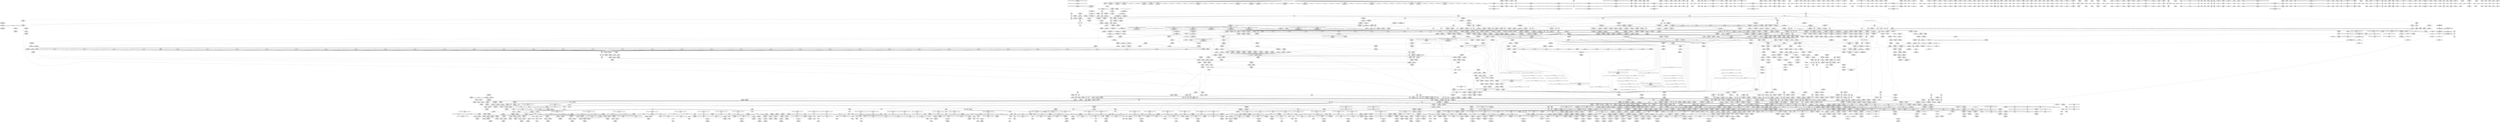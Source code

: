 digraph {
	CE0x8224e60 [shape=record,shape=Mrecord,label="{CE0x8224e60|_call_void_lock_release(%struct.lockdep_map*_%map,_i32_1,_i64_ptrtoint_(i8*_blockaddress(_rcu_lock_release,_%__here)_to_i64))_#9,_!dbg_!38907|include/linux/rcupdate.h,423|*SummSink*}"]
	CE0x68837a0 [shape=record,shape=Mrecord,label="{CE0x68837a0|tomoyo_get_mode:tmp2|security/tomoyo/util.c,978|*SummSource*}"]
	CE0x69e0900 [shape=record,shape=Mrecord,label="{CE0x69e0900|tomoyo_const_part_length:tmp47|security/tomoyo/util.c,646}"]
	CE0x684f780 [shape=record,shape=Mrecord,label="{CE0x684f780|_call_void_rcu_lock_acquire(%struct.lockdep_map*_%dep_map)_#9,_!dbg_!38906|include/linux/srcu.h,222}"]
	CE0x4b6df60 [shape=record,shape=Mrecord,label="{CE0x4b6df60|tomoyo_check_open_permission:mode|security/tomoyo/file.c,748|*SummSource*}"]
	CE0x6713f80 [shape=record,shape=Mrecord,label="{CE0x6713f80|tomoyo_init_request_info:domain|Function::tomoyo_init_request_info&Arg::domain::}"]
	CE0x57fbdc0 [shape=record,shape=Mrecord,label="{CE0x57fbdc0|i64*_getelementptr_inbounds_(_11_x_i64_,_11_x_i64_*___llvm_gcov_ctr54147,_i64_0,_i64_10)|*Constant*|*SummSink*}"]
	CE0x4b7fa70 [shape=record,shape=Mrecord,label="{CE0x4b7fa70|rcu_lock_release:tmp5|include/linux/rcupdate.h,423|*SummSink*}"]
	CE0x7f365a0 [shape=record,shape=Mrecord,label="{CE0x7f365a0|tomoyo_check_open_permission:tmp41|security/tomoyo/file.c,752|*SummSink*}"]
	CE0x80a25c0 [shape=record,shape=Mrecord,label="{CE0x80a25c0|tomoyo_check_open_permission:tmp47|security/tomoyo/file.c,770|*SummSink*}"]
	CE0x580c8f0 [shape=record,shape=Mrecord,label="{CE0x580c8f0|tomoyo_domain:call3|security/tomoyo/common.h,1205|*SummSink*}"]
	CE0x4c9fd90 [shape=record,shape=Mrecord,label="{CE0x4c9fd90|VOIDTB_TE:_SCMRE_8,16_|*MultipleSource*|security/tomoyo/file.c, 742|security/tomoyo/file.c,742|security/tomoyo/file.c,742}"]
	CE0x67ceb00 [shape=record,shape=Mrecord,label="{CE0x67ceb00|i64_5|*Constant*}"]
	CE0x65b19b0 [shape=record,shape=Mrecord,label="{CE0x65b19b0|tomoyo_check_open_permission:conv26|security/tomoyo/file.c,770|*SummSource*}"]
	CE0x4b24ca0 [shape=record,shape=Mrecord,label="{CE0x4b24ca0|0:_i8,_array:_GCRE_tomoyo_index2category_constant_39_x_i8_c_00_00_00_00_00_00_00_00_00_00_00_00_00_00_00_00_00_00_00_00_00_00_00_01_01_01_01_01_01_01_01_01_01_01_01_01_01_01_02_,_align_16:_elem_22::|security/tomoyo/util.c,983}"]
	CE0x68c78d0 [shape=record,shape=Mrecord,label="{CE0x68c78d0|tomoyo_check_open_permission:tmp27|security/tomoyo/file.c,759}"]
	CE0x750e850 [shape=record,shape=Mrecord,label="{CE0x750e850|GLOBAL:lockdep_rcu_suspicious|*Constant*}"]
	CE0x4c37c70 [shape=record,shape=Mrecord,label="{CE0x4c37c70|tomoyo_check_open_permission:entry}"]
	CE0x65affc0 [shape=record,shape=Mrecord,label="{CE0x65affc0|i32_49|*Constant*|*SummSink*}"]
	CE0x64ef3d0 [shape=record,shape=Mrecord,label="{CE0x64ef3d0|_ret_i32_%retval.0,_!dbg_!38935|security/tomoyo/util.c,988|*SummSink*}"]
	CE0x8225080 [shape=record,shape=Mrecord,label="{CE0x8225080|_call_void___llvm_gcov_indirect_counter_increment114(i32*___llvm_gcov_global_state_pred45,_i64**_getelementptr_inbounds_(_3_x_i64*_,_3_x_i64*_*___llvm_gcda_edge_table44,_i64_0,_i64_1)),_!dbg_!38927|security/tomoyo/util.c,634|*SummSink*}"]
	CE0x6a21f00 [shape=record,shape=Mrecord,label="{CE0x6a21f00|i32_1024|*Constant*|*SummSink*}"]
	CE0x65cfc70 [shape=record,shape=Mrecord,label="{CE0x65cfc70|i32_6|*Constant*|*SummSink*}"]
	CE0x5923070 [shape=record,shape=Mrecord,label="{CE0x5923070|tomoyo_check_open_permission:tmp49|security/tomoyo/file.c,771|*SummSource*}"]
	CE0x64cd600 [shape=record,shape=Mrecord,label="{CE0x64cd600|tomoyo_audit_path_log:tmp6|security/tomoyo/file.c,169|*SummSink*}"]
	CE0x6979fa0 [shape=record,shape=Mrecord,label="{CE0x6979fa0|tomoyo_check_open_permission:tmp31|security/tomoyo/file.c,761|*SummSink*}"]
	CE0x5893630 [shape=record,shape=Mrecord,label="{CE0x5893630|i64*_getelementptr_inbounds_(_5_x_i64_,_5_x_i64_*___llvm_gcov_ctr32134,_i64_0,_i64_3)|*Constant*}"]
	CE0x7ff4090 [shape=record,shape=Mrecord,label="{CE0x7ff4090|VOIDTB_TE:_CE_2048,2096_|*MultipleSource*|security/tomoyo/util.c,1010|security/tomoyo/file.c,564|Function::tomoyo_get_mode&Arg::ns::}"]
	CE0x656dd60 [shape=record,shape=Mrecord,label="{CE0x656dd60|tomoyo_check_open_permission:conv|security/tomoyo/file.c,750|*SummSource*}"]
	CE0x81796a0 [shape=record,shape=Mrecord,label="{CE0x81796a0|_call_void_lock_acquire(%struct.lockdep_map*_%map,_i32_0,_i32_0,_i32_2,_i32_0,_%struct.lockdep_map*_null,_i64_ptrtoint_(i8*_blockaddress(_rcu_lock_acquire,_%__here)_to_i64))_#9,_!dbg_!38907|include/linux/rcupdate.h,418|*SummSource*}"]
	CE0x4cc64d0 [shape=record,shape=Mrecord,label="{CE0x4cc64d0|srcu_read_lock:sp|Function::srcu_read_lock&Arg::sp::}"]
	CE0x65d0540 [shape=record,shape=Mrecord,label="{CE0x65d0540|tomoyo_get_mode:tmp14|security/tomoyo/util.c,983|*SummSink*}"]
	CE0x691ddf0 [shape=record,shape=Mrecord,label="{CE0x691ddf0|tomoyo_path_permission:tmp6|*LoadInst*|security/tomoyo/file.c,564|*SummSource*}"]
	CE0x574d680 [shape=record,shape=Mrecord,label="{CE0x574d680|tomoyo_fill_path_info:tmp7|security/tomoyo/util.c,667|*SummSource*}"]
	CE0x4a8b4e0 [shape=record,shape=Mrecord,label="{CE0x4a8b4e0|tomoyo_const_part_length:incdec.ptr|security/tomoyo/util.c,626|*SummSink*}"]
	CE0x66b94e0 [shape=record,shape=Mrecord,label="{CE0x66b94e0|128:_i8*,_1208:_%struct.file*,_:_CMRE_144,152_|*MultipleSource*|security/tomoyo/common.h,1205|security/tomoyo/common.h,1205}"]
	CE0x6872d10 [shape=record,shape=Mrecord,label="{CE0x6872d10|tomoyo_check_open_permission:tmp23|security/tomoyo/file.c,758}"]
	CE0x4a8b550 [shape=record,shape=Mrecord,label="{CE0x4a8b550|tomoyo_const_part_length:incdec.ptr19|security/tomoyo/util.c,643}"]
	CE0x7f68da0 [shape=record,shape=Mrecord,label="{CE0x7f68da0|__llvm_gcov_indirect_counter_increment114:tmp5|*SummSource*}"]
	CE0x69ab4c0 [shape=record,shape=Mrecord,label="{CE0x69ab4c0|i64*_getelementptr_inbounds_(_31_x_i64_,_31_x_i64_*___llvm_gcov_ctr43150,_i64_0,_i64_26)|*Constant*}"]
	CE0x65e89b0 [shape=record,shape=Mrecord,label="{CE0x65e89b0|%struct.lockdep_map*_null|*Constant*}"]
	CE0x6582540 [shape=record,shape=Mrecord,label="{CE0x6582540|GLOBAL:tomoyo_get_mode|*Constant*|*SummSink*}"]
	CE0x58c6e40 [shape=record,shape=Mrecord,label="{CE0x58c6e40|i64*_getelementptr_inbounds_(_11_x_i64_,_11_x_i64_*___llvm_gcov_ctr54147,_i64_0,_i64_1)|*Constant*|*SummSource*}"]
	CE0x68b9350 [shape=record,shape=Mrecord,label="{CE0x68b9350|tomoyo_fill_path_info:land.end}"]
	CE0x56bb850 [shape=record,shape=Mrecord,label="{CE0x56bb850|tomoyo_fill_path_info:hash|security/tomoyo/util.c,669|*SummSource*}"]
	CE0x69aae60 [shape=record,shape=Mrecord,label="{CE0x69aae60|tomoyo_const_part_length:tmp43|security/tomoyo/util.c,644|*SummSink*}"]
	CE0x7ed2680 [shape=record,shape=Mrecord,label="{CE0x7ed2680|i64*_getelementptr_inbounds_(_10_x_i64_,_10_x_i64_*___llvm_gcov_ctr34,_i64_0,_i64_8)|*Constant*}"]
	CE0x59c37b0 [shape=record,shape=Mrecord,label="{CE0x59c37b0|tomoyo_path_permission:tmp17|security/tomoyo/file.c,571|*SummSink*}"]
	CE0x8014160 [shape=record,shape=Mrecord,label="{CE0x8014160|tomoyo_check_open_permission:mode25|security/tomoyo/file.c,770|*SummSource*}"]
	CE0x6621360 [shape=record,shape=Mrecord,label="{CE0x6621360|i64*_getelementptr_inbounds_(_12_x_i64_,_12_x_i64_*___llvm_gcov_ctr31133,_i64_0,_i64_10)|*Constant*|*SummSource*}"]
	CE0x49cd9d0 [shape=record,shape=Mrecord,label="{CE0x49cd9d0|tomoyo_domain:tmp10|security/tomoyo/common.h,1205|*SummSource*}"]
	CE0x4b5efb0 [shape=record,shape=Mrecord,label="{CE0x4b5efb0|0:_i8*,_8:_i32,_12:_i16,_14:_i8,_15:_i8,_:_SCMRE_14,15_|*MultipleSource*|security/tomoyo/file.c, 740|security/tomoyo/file.c,747}"]
	CE0x5983910 [shape=record,shape=Mrecord,label="{CE0x5983910|GLOBAL:lock_release|*Constant*|*SummSink*}"]
	CE0x57fdd30 [shape=record,shape=Mrecord,label="{CE0x57fdd30|0:_%struct.tomoyo_obj_info*,_16:_%struct.tomoyo_domain_info*,_24:_%struct.tomoyo_path_info*,_40:_i8,_72:_i8,_75:_i8,_76:_i8,_77:_i8,_:_SCMRE_46,47_}"]
	CE0x693a9f0 [shape=record,shape=Mrecord,label="{CE0x693a9f0|tomoyo_get_mode:tmp12|security/tomoyo/util.c,982|*SummSource*}"]
	CE0x809bd10 [shape=record,shape=Mrecord,label="{CE0x809bd10|tomoyo_path_permission:param|security/tomoyo/file.c,568|*SummSink*}"]
	CE0x6643eb0 [shape=record,shape=Mrecord,label="{CE0x6643eb0|tomoyo_path_permission:tmp5|*LoadInst*|security/tomoyo/file.c,564|*SummSource*}"]
	CE0x7f4a540 [shape=record,shape=Mrecord,label="{CE0x7f4a540|tomoyo_const_part_length:tmp7|security/tomoyo/util.c,625}"]
	CE0x657db70 [shape=record,shape=Mrecord,label="{CE0x657db70|rcu_lock_release:tmp6}"]
	CE0x666b350 [shape=record,shape=Mrecord,label="{CE0x666b350|tomoyo_check_open_permission:tmp8|security/tomoyo/file.c,750}"]
	CE0x67241d0 [shape=record,shape=Mrecord,label="{CE0x67241d0|tomoyo_check_open_permission:cmp|security/tomoyo/file.c,752}"]
	CE0x594c000 [shape=record,shape=Mrecord,label="{CE0x594c000|tomoyo_check_open_permission:tmp50|security/tomoyo/file.c,772}"]
	CE0x666b730 [shape=record,shape=Mrecord,label="{CE0x666b730|i64_0|*Constant*|*SummSource*}"]
	CE0x7feccb0 [shape=record,shape=Mrecord,label="{CE0x7feccb0|tomoyo_read_unlock:entry|*SummSource*}"]
	CE0x57f4780 [shape=record,shape=Mrecord,label="{CE0x57f4780|tomoyo_init_request_info:tmp|*SummSource*}"]
	CE0x69b6a80 [shape=record,shape=Mrecord,label="{CE0x69b6a80|tomoyo_fill_path_info:call|security/tomoyo/util.c,664}"]
	CE0x67782c0 [shape=record,shape=Mrecord,label="{CE0x67782c0|tomoyo_check_open_permission:tmp14|security/tomoyo/file.c,750|*SummSource*}"]
	CE0x6a61d90 [shape=record,shape=Mrecord,label="{CE0x6a61d90|tomoyo_check_open_permission:call21|security/tomoyo/file.c,762|*SummSource*}"]
	CE0x7f9be60 [shape=record,shape=Mrecord,label="{CE0x7f9be60|_call_void_tomoyo_read_unlock(i32_%call)_#9,_!dbg_!38959|security/tomoyo/file.c,769}"]
	CE0x6980ec0 [shape=record,shape=Mrecord,label="{CE0x6980ec0|tomoyo_check_open_permission:tobool16|security/tomoyo/file.c,761|*SummSource*}"]
	CE0x5a16a60 [shape=record,shape=Mrecord,label="{CE0x5a16a60|0:_i8,_array:_GCRE_tomoyo_index2category_constant_39_x_i8_c_00_00_00_00_00_00_00_00_00_00_00_00_00_00_00_00_00_00_00_00_00_00_00_01_01_01_01_01_01_01_01_01_01_01_01_01_01_01_02_,_align_16:_elem_1::|security/tomoyo/util.c,983}"]
	CE0x580e6d0 [shape=record,shape=Mrecord,label="{CE0x580e6d0|0:_%struct.tomoyo_obj_info*,_16:_%struct.tomoyo_domain_info*,_24:_%struct.tomoyo_path_info*,_40:_i8,_72:_i8,_75:_i8,_76:_i8,_77:_i8,_:_SCMRE_27,28_}"]
	CE0x6605270 [shape=record,shape=Mrecord,label="{CE0x6605270|srcu_read_unlock:idx|Function::srcu_read_unlock&Arg::idx::}"]
	CE0x6542fa0 [shape=record,shape=Mrecord,label="{CE0x6542fa0|0:_%struct.tomoyo_obj_info*,_16:_%struct.tomoyo_domain_info*,_24:_%struct.tomoyo_path_info*,_40:_i8,_72:_i8,_75:_i8,_76:_i8,_77:_i8,_:_SCMRE_56,57_}"]
	CE0x656be40 [shape=record,shape=Mrecord,label="{CE0x656be40|tomoyo_check_open_permission:call|security/tomoyo/file.c,749}"]
	CE0x68407d0 [shape=record,shape=Mrecord,label="{CE0x68407d0|i64*_getelementptr_inbounds_(_22_x_i64_,_22_x_i64_*___llvm_gcov_ctr10,_i64_0,_i64_7)|*Constant*|*SummSource*}"]
	CE0x6a625f0 [shape=record,shape=Mrecord,label="{CE0x6a625f0|i64*_getelementptr_inbounds_(_22_x_i64_,_22_x_i64_*___llvm_gcov_ctr10,_i64_0,_i64_16)|*Constant*|*SummSource*}"]
	CE0x4ac1fa0 [shape=record,shape=Mrecord,label="{CE0x4ac1fa0|tomoyo_check_open_permission:if.then9|*SummSource*}"]
	CE0x5824080 [shape=record,shape=Mrecord,label="{CE0x5824080|tomoyo_check_open_permission:buf|security/tomoyo/file.c, 740|*SummSource*}"]
	CE0x8140290 [shape=record,shape=Mrecord,label="{CE0x8140290|tomoyo_init_request_info:type|security/tomoyo/util.c,1009}"]
	CE0x6a30f50 [shape=record,shape=Mrecord,label="{CE0x6a30f50|i64*_getelementptr_inbounds_(_2_x_i64_,_2_x_i64_*___llvm_gcov_ctr31,_i64_0,_i64_1)|*Constant*|*SummSource*}"]
	CE0x4ca0180 [shape=record,shape=Mrecord,label="{CE0x4ca0180|VOIDTB_TE:_SCMRE_32,40_|*MultipleSource*|security/tomoyo/file.c, 742|security/tomoyo/file.c,742|security/tomoyo/file.c,742}"]
	CE0x56c4920 [shape=record,shape=Mrecord,label="{CE0x56c4920|tomoyo_init_request_info:profile2|security/tomoyo/util.c,1007|*SummSource*}"]
	CE0x58ef620 [shape=record,shape=Mrecord,label="{CE0x58ef620|tomoyo_const_part_length:tmp4|security/tomoyo/util.c,624|*SummSink*}"]
	CE0x6ad3870 [shape=record,shape=Mrecord,label="{CE0x6ad3870|tomoyo_get_mode:tmp15|security/tomoyo/util.c,983}"]
	CE0x6998950 [shape=record,shape=Mrecord,label="{CE0x6998950|tomoyo_const_part_length:tmp13|security/tomoyo/util.c,626}"]
	CE0x820c800 [shape=record,shape=Mrecord,label="{CE0x820c800|tomoyo_audit_path_log:tmp}"]
	CE0x6ae9a60 [shape=record,shape=Mrecord,label="{CE0x6ae9a60|tomoyo_fill_path_info:entry|*SummSource*}"]
	CE0x67e09f0 [shape=record,shape=Mrecord,label="{CE0x67e09f0|tomoyo_get_realpath:entry}"]
	CE0x7f490f0 [shape=record,shape=Mrecord,label="{CE0x7f490f0|0:_i8*,_array:_GCRE_tomoyo_path_keyword_external_constant_11_x_i8*_:_elem_7::|security/tomoyo/file.c,167}"]
	CE0x5872310 [shape=record,shape=Mrecord,label="{CE0x5872310|tomoyo_fill_path_info:tmp9|security/tomoyo/util.c,667|*SummSink*}"]
	CE0x673c980 [shape=record,shape=Mrecord,label="{CE0x673c980|srcu_read_unlock:bb|*SummSink*}"]
	CE0x6662ee0 [shape=record,shape=Mrecord,label="{CE0x6662ee0|128:_i8*,_1208:_%struct.file*,_:_CMRE_52,56_|*MultipleSource*|security/tomoyo/common.h,1205|security/tomoyo/common.h,1205}"]
	CE0x6a4f040 [shape=record,shape=Mrecord,label="{CE0x6a4f040|tomoyo_check_open_permission:bb}"]
	CE0x588dbd0 [shape=record,shape=Mrecord,label="{CE0x588dbd0|i64_80|*Constant*|*SummSink*}"]
	CE0x697ecd0 [shape=record,shape=Mrecord,label="{CE0x697ecd0|tomoyo_get_mode:call|security/tomoyo/util.c,980}"]
	CE0x4c5ac20 [shape=record,shape=Mrecord,label="{CE0x4c5ac20|tomoyo_check_open_permission:tmp24|security/tomoyo/file.c,758|*SummSource*}"]
	CE0x68c9150 [shape=record,shape=Mrecord,label="{CE0x68c9150|tomoyo_path_permission:tmp25|security/tomoyo/file.c,575|*SummSink*}"]
	CE0x81adc10 [shape=record,shape=Mrecord,label="{CE0x81adc10|_call_void_mcount()_#3}"]
	CE0x6664c20 [shape=record,shape=Mrecord,label="{CE0x6664c20|tomoyo_path_permission:tmp12|security/tomoyo/file.c,566|*SummSink*}"]
	CE0x65c0080 [shape=record,shape=Mrecord,label="{CE0x65c0080|i32_8|*Constant*|*SummSink*}"]
	CE0x8024fb0 [shape=record,shape=Mrecord,label="{CE0x8024fb0|GLOBAL:__llvm_gcov_global_state_pred45|Global_var:__llvm_gcov_global_state_pred45}"]
	CE0x58b8920 [shape=record,shape=Mrecord,label="{CE0x58b8920|0:_%struct.tomoyo_obj_info*,_16:_%struct.tomoyo_domain_info*,_24:_%struct.tomoyo_path_info*,_40:_i8,_72:_i8,_75:_i8,_76:_i8,_77:_i8,_:_SCMRE_25,26_}"]
	CE0x6b105e0 [shape=record,shape=Mrecord,label="{CE0x6b105e0|tomoyo_get_realpath:tmp10|security/tomoyo/file.c,155}"]
	CE0x673be20 [shape=record,shape=Mrecord,label="{CE0x673be20|i8*_getelementptr_inbounds_(_12_x_i8_,_12_x_i8_*_.str1,_i32_0,_i32_0)|*Constant*|*SummSink*}"]
	CE0x56451f0 [shape=record,shape=Mrecord,label="{CE0x56451f0|rcu_lock_acquire:tmp7|*SummSink*}"]
	CE0x81accc0 [shape=record,shape=Mrecord,label="{CE0x81accc0|tomoyo_get_mode:cmp11|security/tomoyo/util.c,985}"]
	CE0x8069cd0 [shape=record,shape=Mrecord,label="{CE0x8069cd0|_call_void_mcount()_#3|*SummSource*}"]
	CE0x4b57050 [shape=record,shape=Mrecord,label="{CE0x4b57050|i64_1|*Constant*}"]
	CE0x808b3e0 [shape=record,shape=Mrecord,label="{CE0x808b3e0|GLOBAL:__llvm_gcov_ctr34|Global_var:__llvm_gcov_ctr34}"]
	CE0x57c6d50 [shape=record,shape=Mrecord,label="{CE0x57c6d50|GLOBAL:tomoyo_domain.__warned|Global_var:tomoyo_domain.__warned}"]
	CE0x5a16c00 [shape=record,shape=Mrecord,label="{CE0x5a16c00|0:_i8,_array:_GCRE_tomoyo_index2category_constant_39_x_i8_c_00_00_00_00_00_00_00_00_00_00_00_00_00_00_00_00_00_00_00_00_00_00_00_01_01_01_01_01_01_01_01_01_01_01_01_01_01_01_02_,_align_16:_elem_3::|security/tomoyo/util.c,983}"]
	CE0x80a2400 [shape=record,shape=Mrecord,label="{CE0x80a2400|tomoyo_check_open_permission:tmp47|security/tomoyo/file.c,770|*SummSource*}"]
	CE0x6842d10 [shape=record,shape=Mrecord,label="{CE0x6842d10|tomoyo_check_open_permission:obj5|security/tomoyo/file.c,757}"]
	CE0x817a6e0 [shape=record,shape=Mrecord,label="{CE0x817a6e0|i64_1|*Constant*}"]
	CE0x6509710 [shape=record,shape=Mrecord,label="{CE0x6509710|tomoyo_init_request_info:mode5|security/tomoyo/util.c,1011|*SummSink*}"]
	CE0x5645a90 [shape=record,shape=Mrecord,label="{CE0x5645a90|get_current:bb}"]
	CE0x6a220a0 [shape=record,shape=Mrecord,label="{CE0x6a220a0|tomoyo_check_open_permission:tobool19|security/tomoyo/file.c,762}"]
	CE0x65afe30 [shape=record,shape=Mrecord,label="{CE0x65afe30|rcu_lock_release:tmp2}"]
	CE0x4b5f6c0 [shape=record,shape=Mrecord,label="{CE0x4b5f6c0|i8*_null|*Constant*|*SummSink*}"]
	CE0x59ed620 [shape=record,shape=Mrecord,label="{CE0x59ed620|_call_void_mcount()_#3|*SummSource*}"]
	CE0x809bbb0 [shape=record,shape=Mrecord,label="{CE0x809bbb0|tomoyo_path_permission:param|security/tomoyo/file.c,568}"]
	CE0x6a596a0 [shape=record,shape=Mrecord,label="{CE0x6a596a0|_call_void___srcu_read_unlock(%struct.srcu_struct*_%sp,_i32_%idx)_#9,_!dbg_!38906|include/linux/srcu.h,237|*SummSource*}"]
	CE0x664d2a0 [shape=record,shape=Mrecord,label="{CE0x664d2a0|tomoyo_path_permission:tmp14|security/tomoyo/file.c,567|*SummSource*}"]
	CE0x4a307b0 [shape=record,shape=Mrecord,label="{CE0x4a307b0|rcu_lock_release:map|Function::rcu_lock_release&Arg::map::}"]
	CE0x7fb9c60 [shape=record,shape=Mrecord,label="{CE0x7fb9c60|_ret_i32_%retval.0,_!dbg_!38935|security/tomoyo/util.c,988}"]
	CE0x805a960 [shape=record,shape=Mrecord,label="{CE0x805a960|tomoyo_const_part_length:while.cond|*SummSink*}"]
	CE0x67a07f0 [shape=record,shape=Mrecord,label="{CE0x67a07f0|tomoyo_check_open_permission:tmp15|security/tomoyo/file.c,750|*SummSource*}"]
	CE0x4a4a230 [shape=record,shape=Mrecord,label="{CE0x4a4a230|i64_8|*Constant*}"]
	CE0x498d400 [shape=record,shape=Mrecord,label="{CE0x498d400|tomoyo_const_part_length:tmp14|security/tomoyo/util.c,626|*SummSource*}"]
	CE0x821e690 [shape=record,shape=Mrecord,label="{CE0x821e690|tomoyo_init_request_info:tmp|*SummSink*}"]
	CE0x594c070 [shape=record,shape=Mrecord,label="{CE0x594c070|tomoyo_check_open_permission:tmp50|security/tomoyo/file.c,772|*SummSink*}"]
	CE0x4b49320 [shape=record,shape=Mrecord,label="{CE0x4b49320|tomoyo_init_request_info:r|Function::tomoyo_init_request_info&Arg::r::|*SummSource*}"]
	CE0x4c09fa0 [shape=record,shape=Mrecord,label="{CE0x4c09fa0|tomoyo_get_mode:cmp11|security/tomoyo/util.c,985}"]
	CE0x65afad0 [shape=record,shape=Mrecord,label="{CE0x65afad0|i64*_getelementptr_inbounds_(_4_x_i64_,_4_x_i64_*___llvm_gcov_ctr33,_i64_0,_i64_1)|*Constant*|*SummSink*}"]
	CE0x801be80 [shape=record,shape=Mrecord,label="{CE0x801be80|tomoyo_path_permission:call9|security/tomoyo/file.c,572|*SummSink*}"]
	CE0x580f090 [shape=record,shape=Mrecord,label="{CE0x580f090|0:_%struct.tomoyo_obj_info*,_16:_%struct.tomoyo_domain_info*,_24:_%struct.tomoyo_path_info*,_40:_i8,_72:_i8,_75:_i8,_76:_i8,_77:_i8,_:_SCMRE_32,33_}"]
	CE0x4b43140 [shape=record,shape=Mrecord,label="{CE0x4b43140|0:_%struct.tomoyo_obj_info*,_16:_%struct.tomoyo_domain_info*,_24:_%struct.tomoyo_path_info*,_40:_i8,_72:_i8,_75:_i8,_76:_i8,_77:_i8,_:_SCMRE_0,8_|*MultipleSource*|security/tomoyo/file.c, 741|security/tomoyo/file.c,741|security/tomoyo/file.c,748}"]
	CE0x574a8f0 [shape=record,shape=Mrecord,label="{CE0x574a8f0|tomoyo_get_mode:tmp5|security/tomoyo/util.c,978}"]
	CE0x58f6f00 [shape=record,shape=Mrecord,label="{CE0x58f6f00|tomoyo_const_part_length:tmp32|security/tomoyo/util.c,641|*SummSource*}"]
	CE0x57e91f0 [shape=record,shape=Mrecord,label="{CE0x57e91f0|tomoyo_fill_path_info:tmp8|security/tomoyo/util.c,667|*SummSink*}"]
	CE0x4b9fc90 [shape=record,shape=Mrecord,label="{CE0x4b9fc90|tomoyo_get_mode:conv5|security/tomoyo/util.c,983|*SummSource*}"]
	CE0x4a1cd60 [shape=record,shape=Mrecord,label="{CE0x4a1cd60|GLOBAL:current_task|Global_var:current_task|*SummSink*}"]
	CE0x6a54ce0 [shape=record,shape=Mrecord,label="{CE0x6a54ce0|tomoyo_domain:tmp7|security/tomoyo/common.h,1205|*SummSink*}"]
	CE0x4cc6ca0 [shape=record,shape=Mrecord,label="{CE0x4cc6ca0|GLOBAL:srcu_read_lock|*Constant*}"]
	CE0x7f03580 [shape=record,shape=Mrecord,label="{CE0x7f03580|0:_i8,_array:_GCR_tomoyo_p2mac_internal_constant_11_x_i8_c_00_01_01_01_03_04_06_09_0A_13_15_,_align_1:_elem_9::|security/tomoyo/file.c,563}"]
	CE0x5983760 [shape=record,shape=Mrecord,label="{CE0x5983760|GLOBAL:lock_release|*Constant*|*SummSource*}"]
	CE0x586a8a0 [shape=record,shape=Mrecord,label="{CE0x586a8a0|tomoyo_get_mode:default_config|security/tomoyo/util.c,986|*SummSource*}"]
	CE0x65b18f0 [shape=record,shape=Mrecord,label="{CE0x65b18f0|tomoyo_check_open_permission:tmp45|security/tomoyo/file.c,770|*SummSink*}"]
	CE0x69b7020 [shape=record,shape=Mrecord,label="{CE0x69b7020|tomoyo_get_mode:arrayidx4|security/tomoyo/util.c,983}"]
	CE0x690f900 [shape=record,shape=Mrecord,label="{CE0x690f900|i64_25|*Constant*}"]
	CE0x64ef530 [shape=record,shape=Mrecord,label="{CE0x64ef530|tomoyo_init_request_info:conv|security/tomoyo/util.c,1010|*SummSource*}"]
	CE0x4b1dae0 [shape=record,shape=Mrecord,label="{CE0x4b1dae0|tomoyo_get_mode:idxprom3|security/tomoyo/util.c,983|*SummSink*}"]
	CE0x7eee030 [shape=record,shape=Mrecord,label="{CE0x7eee030|rcu_lock_acquire:indirectgoto|*SummSource*}"]
	CE0x58934c0 [shape=record,shape=Mrecord,label="{CE0x58934c0|tomoyo_path_permission:arrayidx|security/tomoyo/file.c,563}"]
	CE0x7ff4290 [shape=record,shape=Mrecord,label="{CE0x7ff4290|tomoyo_audit_path_log:tmp2}"]
	CE0x4d20cd0 [shape=record,shape=Mrecord,label="{CE0x4d20cd0|tomoyo_init_request_info:call4|security/tomoyo/util.c,1010}"]
	CE0x6a6c1f0 [shape=record,shape=Mrecord,label="{CE0x6a6c1f0|tomoyo_path_permission:ns|security/tomoyo/file.c,564}"]
	CE0x5ae56a0 [shape=record,shape=Mrecord,label="{CE0x5ae56a0|_call_void_mcount()_#3|*SummSource*}"]
	CE0x8014220 [shape=record,shape=Mrecord,label="{CE0x8014220|tomoyo_check_open_permission:mode25|security/tomoyo/file.c,770|*SummSink*}"]
	CE0x49c0a50 [shape=record,shape=Mrecord,label="{CE0x49c0a50|tomoyo_audit_path_log:tmp7|security/tomoyo/file.c,169|*SummSource*}"]
	CE0x4aabb50 [shape=record,shape=Mrecord,label="{CE0x4aabb50|rcu_lock_acquire:tmp3|*SummSource*}"]
	CE0x690f740 [shape=record,shape=Mrecord,label="{CE0x690f740|tomoyo_const_part_length:tmp41|security/tomoyo/util.c,644}"]
	CE0x599ba20 [shape=record,shape=Mrecord,label="{CE0x599ba20|__llvm_gcov_indirect_counter_increment114:predecessor|Function::__llvm_gcov_indirect_counter_increment114&Arg::predecessor::|*SummSink*}"]
	CE0x5884f70 [shape=record,shape=Mrecord,label="{CE0x5884f70|tomoyo_read_unlock:tmp|*SummSink*}"]
	CE0x686bd50 [shape=record,shape=Mrecord,label="{CE0x686bd50|tomoyo_const_part_length:cmp21|security/tomoyo/util.c,644|*SummSink*}"]
	CE0x6714880 [shape=record,shape=Mrecord,label="{CE0x6714880|tomoyo_init_request_info:index|Function::tomoyo_init_request_info&Arg::index::}"]
	CE0x5922f70 [shape=record,shape=Mrecord,label="{CE0x5922f70|tomoyo_check_open_permission:tmp49|security/tomoyo/file.c,771}"]
	CE0x4b75b40 [shape=record,shape=Mrecord,label="{CE0x4b75b40|tomoyo_read_lock:call|security/tomoyo/common.h,1097|*SummSource*}"]
	CE0x6618090 [shape=record,shape=Mrecord,label="{CE0x6618090|tomoyo_get_realpath:name1|security/tomoyo/file.c,151|*SummSink*}"]
	CE0x582d100 [shape=record,shape=Mrecord,label="{CE0x582d100|tomoyo_const_part_length:conv2|security/tomoyo/util.c,627|*SummSource*}"]
	CE0x69e0aa0 [shape=record,shape=Mrecord,label="{CE0x69e0aa0|tomoyo_const_part_length:tmp47|security/tomoyo/util.c,646|*SummSource*}"]
	CE0x57c7600 [shape=record,shape=Mrecord,label="{CE0x57c7600|tomoyo_domain:tmp16|security/tomoyo/common.h,1205|*SummSource*}"]
	CE0x81d6790 [shape=record,shape=Mrecord,label="{CE0x81d6790|i64*_getelementptr_inbounds_(_2_x_i64_,_2_x_i64_*___llvm_gcov_ctr22,_i64_0,_i64_0)|*Constant*}"]
	CE0x4b437b0 [shape=record,shape=Mrecord,label="{CE0x4b437b0|tomoyo_path_permission:r|Function::tomoyo_path_permission&Arg::r::|*SummSource*}"]
	CE0x59ecbb0 [shape=record,shape=Mrecord,label="{CE0x59ecbb0|tomoyo_fill_path_info:conv|security/tomoyo/util.c,664|*SummSource*}"]
	CE0x582c7c0 [shape=record,shape=Mrecord,label="{CE0x582c7c0|tomoyo_const_part_length:tmp8|security/tomoyo/util.c,626|*SummSink*}"]
	CE0x698f520 [shape=record,shape=Mrecord,label="{CE0x698f520|tomoyo_check_open_permission:tmp33|security/tomoyo/file.c,761|*SummSource*}"]
	CE0x58b8b90 [shape=record,shape=Mrecord,label="{CE0x58b8b90|0:_%struct.tomoyo_obj_info*,_16:_%struct.tomoyo_domain_info*,_24:_%struct.tomoyo_path_info*,_40:_i8,_72:_i8,_75:_i8,_76:_i8,_77:_i8,_:_SCMRE_26,27_}"]
	CE0x68b6440 [shape=record,shape=Mrecord,label="{CE0x68b6440|i8*_getelementptr_inbounds_(_25_x_i8_,_25_x_i8_*_.str12,_i32_0,_i32_0)|*Constant*}"]
	CE0x64fe9a0 [shape=record,shape=Mrecord,label="{CE0x64fe9a0|i64*_getelementptr_inbounds_(_5_x_i64_,_5_x_i64_*___llvm_gcov_ctr28130,_i64_0,_i64_4)|*Constant*|*SummSink*}"]
	CE0x59d84e0 [shape=record,shape=Mrecord,label="{CE0x59d84e0|_call_void_srcu_read_unlock(%struct.srcu_struct*_tomoyo_ss,_i32_%idx)_#9,_!dbg_!38903|security/tomoyo/common.h,1109|*SummSource*}"]
	CE0x6978b80 [shape=record,shape=Mrecord,label="{CE0x6978b80|tomoyo_get_mode:and|security/tomoyo/util.c,987|*SummSource*}"]
	CE0x7edfb90 [shape=record,shape=Mrecord,label="{CE0x7edfb90|i64*_getelementptr_inbounds_(_6_x_i64_,_6_x_i64_*___llvm_gcov_ctr25,_i64_0,_i64_5)|*Constant*|*SummSource*}"]
	CE0x8014810 [shape=record,shape=Mrecord,label="{CE0x8014810|tomoyo_check_open_permission:tmp43|security/tomoyo/file.c,770|*SummSink*}"]
	CE0x6837510 [shape=record,shape=Mrecord,label="{CE0x6837510|tomoyo_fill_path_info:tmp13|*LoadInst*|security/tomoyo/util.c,668|*SummSink*}"]
	CE0x56ed6a0 [shape=record,shape=Mrecord,label="{CE0x56ed6a0|_ret_i32_%call,_!dbg_!38902|security/tomoyo/common.h,1097}"]
	CE0x820f960 [shape=record,shape=Mrecord,label="{CE0x820f960|tomoyo_read_lock:tmp}"]
	CE0x665d780 [shape=record,shape=Mrecord,label="{CE0x665d780|COLLAPSED:_GCMRE___llvm_gcov_ctr23_internal_global_2_x_i64_zeroinitializer:_elem_0:default:}"]
	CE0x69f7410 [shape=record,shape=Mrecord,label="{CE0x69f7410|tomoyo_check_open_permission:tmp35|security/tomoyo/file.c,761|*SummSource*}"]
	CE0x68b6880 [shape=record,shape=Mrecord,label="{CE0x68b6880|__llvm_gcov_indirect_counter_increment114:tmp1|*SummSource*}"]
	CE0x58a4da0 [shape=record,shape=Mrecord,label="{CE0x58a4da0|tomoyo_check_open_permission:tmp|*SummSink*}"]
	CE0x6a07dd0 [shape=record,shape=Mrecord,label="{CE0x6a07dd0|tomoyo_check_open_permission:tmp37|security/tomoyo/file.c,762|*SummSource*}"]
	CE0x68ff560 [shape=record,shape=Mrecord,label="{CE0x68ff560|tomoyo_const_part_length:tmp39|security/tomoyo/util.c,644|*SummSink*}"]
	CE0x65dd4d0 [shape=record,shape=Mrecord,label="{CE0x65dd4d0|tomoyo_const_part_length:retval.0|*SummSink*}"]
	CE0x6ae6480 [shape=record,shape=Mrecord,label="{CE0x6ae6480|rcu_lock_release:tmp|*SummSink*}"]
	CE0x68b6100 [shape=record,shape=Mrecord,label="{CE0x68b6100|GLOBAL:__llvm_gcov_ctr31133|Global_var:__llvm_gcov_ctr31133|*SummSource*}"]
	CE0x6a22660 [shape=record,shape=Mrecord,label="{CE0x6a22660|tomoyo_check_open_permission:tobool19|security/tomoyo/file.c,762|*SummSource*}"]
	CE0x8014ae0 [shape=record,shape=Mrecord,label="{CE0x8014ae0|i64_19|*Constant*|*SummSource*}"]
	CE0x4ace590 [shape=record,shape=Mrecord,label="{CE0x4ace590|i64*_getelementptr_inbounds_(_12_x_i64_,_12_x_i64_*___llvm_gcov_ctr31133,_i64_0,_i64_11)|*Constant*}"]
	CE0x7f69110 [shape=record,shape=Mrecord,label="{CE0x7f69110|tomoyo_const_part_length:tmp22|security/tomoyo/util.c,634}"]
	CE0x6791950 [shape=record,shape=Mrecord,label="{CE0x6791950|i64_11|*Constant*}"]
	CE0x4b7fc40 [shape=record,shape=Mrecord,label="{CE0x4b7fc40|tomoyo_const_part_length:if.then|*SummSource*}"]
	CE0x698f190 [shape=record,shape=Mrecord,label="{CE0x698f190|tomoyo_check_open_permission:tmp32|security/tomoyo/file.c,761|*SummSink*}"]
	CE0x7f4a3d0 [shape=record,shape=Mrecord,label="{CE0x7f4a3d0|tomoyo_const_part_length:tmp6|security/tomoyo/util.c,625|*SummSink*}"]
	CE0x8224a40 [shape=record,shape=Mrecord,label="{CE0x8224a40|tomoyo_const_part_length:cmp15|security/tomoyo/util.c,641|*SummSource*}"]
	CE0x4b5d590 [shape=record,shape=Mrecord,label="{CE0x4b5d590|0:_i8,_array:_GCRE_tomoyo_index2category_constant_39_x_i8_c_00_00_00_00_00_00_00_00_00_00_00_00_00_00_00_00_00_00_00_00_00_00_00_01_01_01_01_01_01_01_01_01_01_01_01_01_01_01_02_,_align_16:_elem_37::|security/tomoyo/util.c,983}"]
	CE0x4b7ef60 [shape=record,shape=Mrecord,label="{CE0x4b7ef60|tomoyo_const_part_length:tmp29|security/tomoyo/util.c,641|*SummSource*}"]
	CE0x6af11d0 [shape=record,shape=Mrecord,label="{CE0x6af11d0|tomoyo_audit_path_log:bb|*SummSource*}"]
	CE0x68c8070 [shape=record,shape=Mrecord,label="{CE0x68c8070|tomoyo_check_open_permission:call10|security/tomoyo/file.c,759|*SummSink*}"]
	CE0x66eb260 [shape=record,shape=Mrecord,label="{CE0x66eb260|GLOBAL:tomoyo_init_request_info|*Constant*|*SummSource*}"]
	CE0x66049f0 [shape=record,shape=Mrecord,label="{CE0x66049f0|srcu_read_unlock:sp|Function::srcu_read_unlock&Arg::sp::}"]
	CE0x7fbf730 [shape=record,shape=Mrecord,label="{CE0x7fbf730|tomoyo_domain:tmp15|security/tomoyo/common.h,1205|*SummSink*}"]
	CE0x669a130 [shape=record,shape=Mrecord,label="{CE0x669a130|128:_i8*,_1208:_%struct.file*,_:_CMRE_88,89_|*MultipleSource*|security/tomoyo/common.h,1205|security/tomoyo/common.h,1205}"]
	CE0x57c8d70 [shape=record,shape=Mrecord,label="{CE0x57c8d70|0:_%struct.tomoyo_obj_info*,_16:_%struct.tomoyo_domain_info*,_24:_%struct.tomoyo_path_info*,_40:_i8,_72:_i8,_75:_i8,_76:_i8,_77:_i8,_:_SCMRE_34,35_}"]
	CE0x56bb520 [shape=record,shape=Mrecord,label="{CE0x56bb520|GLOBAL:full_name_hash|*Constant*|*SummSink*}"]
	CE0x5781300 [shape=record,shape=Mrecord,label="{CE0x5781300|40:_%struct.tomoyo_policy_namespace*,_48:_i8,_:_GCRE_tomoyo_kernel_domain_external_global_%struct.tomoyo_domain_info_32,40_|*MultipleSource*|Function::tomoyo_check_open_permission&Arg::domain::|security/tomoyo/util.c,1005|security/tomoyo/util.c,1007|Function::tomoyo_init_request_info&Arg::domain::}"]
	CE0x577e000 [shape=record,shape=Mrecord,label="{CE0x577e000|tomoyo_init_request_info:tobool|security/tomoyo/util.c,1004|*SummSource*}"]
	CE0x7f45f30 [shape=record,shape=Mrecord,label="{CE0x7f45f30|i32_39|*Constant*}"]
	CE0x4a833d0 [shape=record,shape=Mrecord,label="{CE0x4a833d0|tomoyo_const_part_length:if.then5}"]
	CE0x68b6b50 [shape=record,shape=Mrecord,label="{CE0x68b6b50|__llvm_gcov_indirect_counter_increment114:tmp2}"]
	CE0x6940f10 [shape=record,shape=Mrecord,label="{CE0x6940f10|tomoyo_get_mode:bb}"]
	CE0x69aa390 [shape=record,shape=Mrecord,label="{CE0x69aa390|tomoyo_const_part_length:tmp41|security/tomoyo/util.c,644|*SummSink*}"]
	CE0x6628330 [shape=record,shape=Mrecord,label="{CE0x6628330|128:_i8*,_1208:_%struct.file*,_:_CMRE_20,21_}"]
	CE0x750e580 [shape=record,shape=Mrecord,label="{CE0x750e580|tomoyo_fill_path_info:conv3|security/tomoyo/util.c,666}"]
	CE0x69c6700 [shape=record,shape=Mrecord,label="{CE0x69c6700|tomoyo_const_part_length:tmp32|security/tomoyo/util.c,641}"]
	CE0x4b4cd70 [shape=record,shape=Mrecord,label="{CE0x4b4cd70|tomoyo_check_open_permission:flag|Function::tomoyo_check_open_permission&Arg::flag::|*SummSink*}"]
	CE0x6a54a00 [shape=record,shape=Mrecord,label="{CE0x6a54a00|tomoyo_domain:tmp6|security/tomoyo/common.h,1205|*SummSource*}"]
	CE0x596f370 [shape=record,shape=Mrecord,label="{CE0x596f370|i32_5|*Constant*}"]
	CE0x81b85e0 [shape=record,shape=Mrecord,label="{CE0x81b85e0|tomoyo_const_part_length:tmp52|security/tomoyo/util.c,652|*SummSink*}"]
	CE0x4c9fe70 [shape=record,shape=Mrecord,label="{CE0x4c9fe70|VOIDTB_TE:_SCMRE_16,24_|*MultipleSource*|security/tomoyo/file.c, 742|security/tomoyo/file.c,742|security/tomoyo/file.c,742}"]
	CE0x4a82fc0 [shape=record,shape=Mrecord,label="{CE0x4a82fc0|tomoyo_const_part_length:while.end|*SummSource*}"]
	CE0x6637c30 [shape=record,shape=Mrecord,label="{CE0x6637c30|tomoyo_fill_path_info:tmp12|security/tomoyo/util.c,667|*SummSource*}"]
	CE0x57c1ee0 [shape=record,shape=Mrecord,label="{CE0x57c1ee0|0:_%struct.tomoyo_obj_info*,_16:_%struct.tomoyo_domain_info*,_24:_%struct.tomoyo_path_info*,_40:_i8,_72:_i8,_75:_i8,_76:_i8,_77:_i8,_:_SCMRE_42,43_}"]
	CE0x67e0ea0 [shape=record,shape=Mrecord,label="{CE0x67e0ea0|tomoyo_get_realpath:buf|Function::tomoyo_get_realpath&Arg::buf::}"]
	CE0x693a360 [shape=record,shape=Mrecord,label="{CE0x693a360|tomoyo_get_mode:tmp|*SummSink*}"]
	CE0x6aec200 [shape=record,shape=Mrecord,label="{CE0x6aec200|_call_void_mcount()_#3}"]
	CE0x6940590 [shape=record,shape=Mrecord,label="{CE0x6940590|tomoyo_fill_path_info:conv|security/tomoyo/util.c,664}"]
	CE0x81adb80 [shape=record,shape=Mrecord,label="{CE0x81adb80|tomoyo_get_mode:tmp1}"]
	CE0x697f5f0 [shape=record,shape=Mrecord,label="{CE0x697f5f0|tomoyo_fill_path_info:tmp|*SummSource*}"]
	CE0x8069b80 [shape=record,shape=Mrecord,label="{CE0x8069b80|tomoyo_fill_path_info:tmp1|*SummSink*}"]
	CE0x65095c0 [shape=record,shape=Mrecord,label="{CE0x65095c0|tomoyo_init_request_info:mode5|security/tomoyo/util.c,1011|*SummSource*}"]
	CE0x56fee40 [shape=record,shape=Mrecord,label="{CE0x56fee40|tomoyo_domain:tmp|*SummSink*}"]
	CE0x4a30670 [shape=record,shape=Mrecord,label="{CE0x4a30670|rcu_lock_release:entry|*SummSource*}"]
	CE0x59ed170 [shape=record,shape=Mrecord,label="{CE0x59ed170|_call_void_mcount()_#3|*SummSink*}"]
	CE0x4a71240 [shape=record,shape=Mrecord,label="{CE0x4a71240|tomoyo_check_open_permission:if.then17|*SummSource*}"]
	CE0x67909e0 [shape=record,shape=Mrecord,label="{CE0x67909e0|tomoyo_get_mode:bb}"]
	CE0x7f39900 [shape=record,shape=Mrecord,label="{CE0x7f39900|tomoyo_const_part_length:tmp49|security/tomoyo/util.c,649|*SummSource*}"]
	CE0x8091640 [shape=record,shape=Mrecord,label="{CE0x8091640|tomoyo_path_permission:param_type|security/tomoyo/file.c,567}"]
	CE0x6705c60 [shape=record,shape=Mrecord,label="{CE0x6705c60|tomoyo_path_permission:if.then|*SummSource*}"]
	CE0x4b5f380 [shape=record,shape=Mrecord,label="{CE0x4b5f380|i8*_null|*Constant*}"]
	CE0x6881830 [shape=record,shape=Mrecord,label="{CE0x6881830|i64_22|*Constant*}"]
	CE0x4b1d010 [shape=record,shape=Mrecord,label="{CE0x4b1d010|tomoyo_get_mode:cmp|security/tomoyo/util.c,982|*SummSink*}"]
	CE0x5781010 [shape=record,shape=Mrecord,label="{CE0x5781010|40:_%struct.tomoyo_policy_namespace*,_48:_i8,_:_GCRE_tomoyo_kernel_domain_external_global_%struct.tomoyo_domain_info_24,32_|*MultipleSource*|Function::tomoyo_check_open_permission&Arg::domain::|security/tomoyo/util.c,1005|security/tomoyo/util.c,1007|Function::tomoyo_init_request_info&Arg::domain::}"]
	CE0x66eb5c0 [shape=record,shape=Mrecord,label="{CE0x66eb5c0|tomoyo_init_request_info:entry}"]
	CE0x4b64d30 [shape=record,shape=Mrecord,label="{CE0x4b64d30|tomoyo_get_mode:add|security/tomoyo/util.c,984|*SummSource*}"]
	CE0x49c0570 [shape=record,shape=Mrecord,label="{CE0x49c0570|tomoyo_audit_path_log:name|security/tomoyo/file.c,169|*SummSource*}"]
	CE0x6509b60 [shape=record,shape=Mrecord,label="{CE0x6509b60|tomoyo_init_request_info:tmp13|*LoadInst*|security/tomoyo/util.c,1011|*SummSource*}"]
	CE0x4bcf360 [shape=record,shape=Mrecord,label="{CE0x4bcf360|tomoyo_check_open_permission:tmp6|security/tomoyo/file.c,743}"]
	CE0x588d580 [shape=record,shape=Mrecord,label="{CE0x588d580|tomoyo_get_realpath:call|security/tomoyo/file.c,150|*SummSource*}"]
	CE0x5abb4d0 [shape=record,shape=Mrecord,label="{CE0x5abb4d0|tomoyo_get_mode:tmp2|security/tomoyo/util.c,978}"]
	CE0x8069f90 [shape=record,shape=Mrecord,label="{CE0x8069f90|VOIDTB_TE:_CE_6368,6376_|*MultipleSource*|security/tomoyo/util.c,1010|security/tomoyo/file.c,564|Function::tomoyo_get_mode&Arg::ns::}"]
	CE0x574ccc0 [shape=record,shape=Mrecord,label="{CE0x574ccc0|GLOBAL:__llvm_gcov_ctr28130|Global_var:__llvm_gcov_ctr28130}"]
	CE0x4a1c760 [shape=record,shape=Mrecord,label="{CE0x4a1c760|tomoyo_get_mode:tmp4|security/tomoyo/util.c,978}"]
	CE0x577e070 [shape=record,shape=Mrecord,label="{CE0x577e070|tomoyo_init_request_info:tobool|security/tomoyo/util.c,1004|*SummSink*}"]
	CE0x4a49800 [shape=record,shape=Mrecord,label="{CE0x4a49800|tomoyo_const_part_length:inc|security/tomoyo/util.c,628|*SummSource*}"]
	CE0x566adc0 [shape=record,shape=Mrecord,label="{CE0x566adc0|i32_48|*Constant*}"]
	CE0x6618670 [shape=record,shape=Mrecord,label="{CE0x6618670|tomoyo_get_realpath:if.then}"]
	CE0x657d7e0 [shape=record,shape=Mrecord,label="{CE0x657d7e0|tomoyo_fill_path_info:tmp9|security/tomoyo/util.c,667}"]
	CE0x750e370 [shape=record,shape=Mrecord,label="{CE0x750e370|_ret_i32_%retval.0,_!dbg_!38957|security/tomoyo/util.c,652|*SummSource*}"]
	CE0x6ab5630 [shape=record,shape=Mrecord,label="{CE0x6ab5630|tomoyo_audit_path_log:entry|*SummSink*}"]
	CE0x5a80ed0 [shape=record,shape=Mrecord,label="{CE0x5a80ed0|GLOBAL:tomoyo_policy_loaded|Global_var:tomoyo_policy_loaded}"]
	CE0x81acb60 [shape=record,shape=Mrecord,label="{CE0x81acb60|tomoyo_get_mode:arrayidx8|security/tomoyo/util.c,983}"]
	CE0x664cd30 [shape=record,shape=Mrecord,label="{CE0x664cd30|i64*_getelementptr_inbounds_(_10_x_i64_,_10_x_i64_*___llvm_gcov_ctr34,_i64_0,_i64_4)|*Constant*|*SummSource*}"]
	CE0x4c9d560 [shape=record,shape=Mrecord,label="{CE0x4c9d560|0:_i8,_array:_GCRE_tomoyo_index2category_constant_39_x_i8_c_00_00_00_00_00_00_00_00_00_00_00_00_00_00_00_00_00_00_00_00_00_00_00_01_01_01_01_01_01_01_01_01_01_01_01_01_01_01_02_,_align_16:_elem_14::|security/tomoyo/util.c,983}"]
	CE0x4b64840 [shape=record,shape=Mrecord,label="{CE0x4b64840|tomoyo_get_mode:idxprom6|security/tomoyo/util.c,983|*SummSink*}"]
	CE0x6881d40 [shape=record,shape=Mrecord,label="{CE0x6881d40|i64_23|*Constant*|*SummSource*}"]
	CE0x4ae17a0 [shape=record,shape=Mrecord,label="{CE0x4ae17a0|tomoyo_check_open_permission:if.then17|*SummSink*}"]
	CE0x6a58880 [shape=record,shape=Mrecord,label="{CE0x6a58880|srcu_read_unlock:tmp}"]
	CE0x66376d0 [shape=record,shape=Mrecord,label="{CE0x66376d0|tomoyo_fill_path_info:tmp11|security/tomoyo/util.c,667}"]
	CE0x80ab620 [shape=record,shape=Mrecord,label="{CE0x80ab620|i64*_getelementptr_inbounds_(_31_x_i64_,_31_x_i64_*___llvm_gcov_ctr43150,_i64_0,_i64_16)|*Constant*|*SummSink*}"]
	CE0x57c6ea0 [shape=record,shape=Mrecord,label="{CE0x57c6ea0|GLOBAL:tomoyo_domain.__warned|Global_var:tomoyo_domain.__warned|*SummSource*}"]
	CE0x66c1a40 [shape=record,shape=Mrecord,label="{CE0x66c1a40|tomoyo_fill_path_info:const_len6|security/tomoyo/util.c,668|*SummSource*}"]
	CE0x4a835f0 [shape=record,shape=Mrecord,label="{CE0x4a835f0|tomoyo_const_part_length:if.then5|*SummSource*}"]
	CE0x8004b90 [shape=record,shape=Mrecord,label="{CE0x8004b90|GLOBAL:__llvm_gcov_ctr28130|Global_var:__llvm_gcov_ctr28130|*SummSink*}"]
	CE0x817a440 [shape=record,shape=Mrecord,label="{CE0x817a440|i64*_getelementptr_inbounds_(_2_x_i64_,_2_x_i64_*___llvm_gcov_ctr32,_i64_0,_i64_0)|*Constant*|*SummSource*}"]
	CE0x69fd600 [shape=record,shape=Mrecord,label="{CE0x69fd600|i64*_getelementptr_inbounds_(_11_x_i64_,_11_x_i64_*___llvm_gcov_ctr54147,_i64_0,_i64_6)|*Constant*|*SummSource*}"]
	CE0x599ad30 [shape=record,shape=Mrecord,label="{CE0x599ad30|__llvm_gcov_indirect_counter_increment114:bb|*SummSource*}"]
	CE0x58ad570 [shape=record,shape=Mrecord,label="{CE0x58ad570|_call_void___llvm_gcov_indirect_counter_increment114(i32*___llvm_gcov_global_state_pred45,_i64**_getelementptr_inbounds_(_3_x_i64*_,_3_x_i64*_*___llvm_gcda_edge_table44,_i64_0,_i64_2)),_!dbg_!38930|security/tomoyo/util.c,640|*SummSource*}"]
	CE0x65f3110 [shape=record,shape=Mrecord,label="{CE0x65f3110|tomoyo_path_permission:call|security/tomoyo/file.c,564|*SummSource*}"]
	CE0x7fc14b0 [shape=record,shape=Mrecord,label="{CE0x7fc14b0|tomoyo_path_permission:path7|security/tomoyo/file.c,569|*SummSink*}"]
	CE0x7fea1e0 [shape=record,shape=Mrecord,label="{CE0x7fea1e0|tomoyo_check_open_permission:if.end11|*SummSink*}"]
	CE0x4b75710 [shape=record,shape=Mrecord,label="{CE0x4b75710|tomoyo_read_lock:tmp3|*SummSink*}"]
	CE0x57c17c0 [shape=record,shape=Mrecord,label="{CE0x57c17c0|0:_%struct.tomoyo_obj_info*,_16:_%struct.tomoyo_domain_info*,_24:_%struct.tomoyo_path_info*,_40:_i8,_72:_i8,_75:_i8,_76:_i8,_77:_i8,_:_SCMRE_39,40_}"]
	CE0x4b64c00 [shape=record,shape=Mrecord,label="{CE0x4b64c00|tomoyo_get_mode:arrayidx8|security/tomoyo/util.c,983|*SummSource*}"]
	CE0x66c1bb0 [shape=record,shape=Mrecord,label="{CE0x66c1bb0|tomoyo_fill_path_info:const_len6|security/tomoyo/util.c,668|*SummSink*}"]
	CE0x56bb930 [shape=record,shape=Mrecord,label="{CE0x56bb930|tomoyo_fill_path_info:hash|security/tomoyo/util.c,669|*SummSink*}"]
	CE0x4a1c0a0 [shape=record,shape=Mrecord,label="{CE0x4a1c0a0|tomoyo_get_mode:conv15|security/tomoyo/util.c,987}"]
	CE0x690fb10 [shape=record,shape=Mrecord,label="{CE0x690fb10|tomoyo_const_part_length:tmp40|security/tomoyo/util.c,644}"]
	CE0x7f364a0 [shape=record,shape=Mrecord,label="{CE0x7f364a0|tomoyo_check_open_permission:tmp41|security/tomoyo/file.c,752|*SummSource*}"]
	CE0x821e060 [shape=record,shape=Mrecord,label="{CE0x821e060|_ret_void,_!dbg_!38908|include/linux/rcupdate.h,419|*SummSink*}"]
	CE0x67a06c0 [shape=record,shape=Mrecord,label="{CE0x67a06c0|tomoyo_check_open_permission:tmp15|security/tomoyo/file.c,750}"]
	CE0x6524f10 [shape=record,shape=Mrecord,label="{CE0x6524f10|_call_void_lock_acquire(%struct.lockdep_map*_%map,_i32_0,_i32_0,_i32_2,_i32_0,_%struct.lockdep_map*_null,_i64_ptrtoint_(i8*_blockaddress(_rcu_lock_acquire,_%__here)_to_i64))_#9,_!dbg_!38907|include/linux/rcupdate.h,418}"]
	CE0x57c7780 [shape=record,shape=Mrecord,label="{CE0x57c7780|tomoyo_domain:tmp16|security/tomoyo/common.h,1205|*SummSink*}"]
	CE0x6513a00 [shape=record,shape=Mrecord,label="{CE0x6513a00|tomoyo_fill_path_info:tmp|*SummSink*}"]
	CE0x6604d40 [shape=record,shape=Mrecord,label="{CE0x6604d40|tomoyo_path_permission:tmp3|*LoadInst*|security/tomoyo/file.c,564|*SummSink*}"]
	CE0x800bcd0 [shape=record,shape=Mrecord,label="{CE0x800bcd0|tomoyo_get_mode:return}"]
	CE0x69b68b0 [shape=record,shape=Mrecord,label="{CE0x69b68b0|tomoyo_fill_path_info:tmp2|*LoadInst*|security/tomoyo/util.c,663|*SummSource*}"]
	CE0x7502710 [shape=record,shape=Mrecord,label="{CE0x7502710|i8*_getelementptr_inbounds_(_45_x_i8_,_45_x_i8_*_.str13,_i32_0,_i32_0)|*Constant*|*SummSink*}"]
	CE0x7f46bc0 [shape=record,shape=Mrecord,label="{CE0x7f46bc0|_call_void_mcount()_#3|*SummSink*}"]
	CE0x4b4d350 [shape=record,shape=Mrecord,label="{CE0x4b4d350|i8_0|*Constant*|*SummSink*}"]
	CE0x4b64570 [shape=record,shape=Mrecord,label="{CE0x4b64570|tomoyo_get_mode:add|security/tomoyo/util.c,984}"]
	CE0x4aab560 [shape=record,shape=Mrecord,label="{CE0x4aab560|tomoyo_get_mode:idxprom|security/tomoyo/util.c,981}"]
	CE0x57f5080 [shape=record,shape=Mrecord,label="{CE0x57f5080|tomoyo_get_realpath:tmp4|security/tomoyo/file.c,151|*SummSink*}"]
	CE0x56bb460 [shape=record,shape=Mrecord,label="{CE0x56bb460|GLOBAL:full_name_hash|*Constant*|*SummSource*}"]
	CE0x6967b10 [shape=record,shape=Mrecord,label="{CE0x6967b10|tomoyo_get_mode:conv|security/tomoyo/util.c,982|*SummSource*}"]
	CE0x69e07a0 [shape=record,shape=Mrecord,label="{CE0x69e07a0|tomoyo_const_part_length:tmp46|security/tomoyo/util.c,646|*SummSink*}"]
	CE0x65af4e0 [shape=record,shape=Mrecord,label="{CE0x65af4e0|i64*_getelementptr_inbounds_(_4_x_i64_,_4_x_i64_*___llvm_gcov_ctr33,_i64_0,_i64_1)|*Constant*|*SummSource*}"]
	CE0x5979850 [shape=record,shape=Mrecord,label="{CE0x5979850|tomoyo_get_mode:mode.1}"]
	CE0x68ffbc0 [shape=record,shape=Mrecord,label="{CE0x68ffbc0|tomoyo_const_part_length:conv24|security/tomoyo/util.c,644|*SummSink*}"]
	CE0x7fec680 [shape=record,shape=Mrecord,label="{CE0x7fec680|_call_void_tomoyo_read_unlock(i32_%call)_#9,_!dbg_!38959|security/tomoyo/file.c,769|*SummSource*}"]
	CE0x48d57e0 [shape=record,shape=Mrecord,label="{CE0x48d57e0|tomoyo_fill_path_info:land.rhs}"]
	CE0x666bc20 [shape=record,shape=Mrecord,label="{CE0x666bc20|tomoyo_check_open_permission:tmp9|security/tomoyo/file.c,750}"]
	CE0x6583020 [shape=record,shape=Mrecord,label="{CE0x6583020|tomoyo_get_mode:index|Function::tomoyo_get_mode&Arg::index::|*SummSource*}"]
	CE0x657cfb0 [shape=record,shape=Mrecord,label="{CE0x657cfb0|VOIDTB_TE:_CE_2096,2272_|*MultipleSource*|security/tomoyo/util.c,1010|security/tomoyo/file.c,564|Function::tomoyo_get_mode&Arg::ns::}"]
	CE0x5884750 [shape=record,shape=Mrecord,label="{CE0x5884750|tomoyo_get_realpath:call|security/tomoyo/file.c,150|*SummSink*}"]
	CE0x56acaa0 [shape=record,shape=Mrecord,label="{CE0x56acaa0|tomoyo_init_request_info:tmp9|security/tomoyo/util.c,1006|*SummSink*}"]
	CE0x684c390 [shape=record,shape=Mrecord,label="{CE0x684c390|tomoyo_check_open_permission:obj5|security/tomoyo/file.c,757|*SummSink*}"]
	CE0x8224550 [shape=record,shape=Mrecord,label="{CE0x8224550|i32_55|*Constant*|*SummSource*}"]
	CE0x68c9950 [shape=record,shape=Mrecord,label="{CE0x68c9950|tomoyo_read_unlock:bb|*SummSource*}"]
	CE0x57d2220 [shape=record,shape=Mrecord,label="{CE0x57d2220|tomoyo_get_mode:tmp19|security/tomoyo/util.c,985}"]
	CE0x574cc00 [shape=record,shape=Mrecord,label="{CE0x574cc00|tomoyo_fill_path_info:tmp3|security/tomoyo/util.c,667|*SummSource*}"]
	CE0x66dfec0 [shape=record,shape=Mrecord,label="{CE0x66dfec0|tomoyo_check_open_permission:tmp9|security/tomoyo/file.c,750|*SummSource*}"]
	CE0x65e8840 [shape=record,shape=Mrecord,label="{CE0x65e8840|i32_2|*Constant*}"]
	CE0x598d450 [shape=record,shape=Mrecord,label="{CE0x598d450|rcu_lock_acquire:tmp6}"]
	CE0x581c250 [shape=record,shape=Mrecord,label="{CE0x581c250|tomoyo_read_unlock:tmp|*SummSource*}"]
	CE0x5abb3d0 [shape=record,shape=Mrecord,label="{CE0x5abb3d0|get_current:tmp|*SummSink*}"]
	CE0x68fab10 [shape=record,shape=Mrecord,label="{CE0x68fab10|tomoyo_domain:tmp1}"]
	CE0x58a4390 [shape=record,shape=Mrecord,label="{CE0x58a4390|%struct.tomoyo_domain_info*_null|*Constant*|*SummSink*}"]
	CE0x69c7030 [shape=record,shape=Mrecord,label="{CE0x69c7030|tomoyo_const_part_length:tmp17|security/tomoyo/util.c,627|*SummSink*}"]
	CE0x6981080 [shape=record,shape=Mrecord,label="{CE0x6981080|tomoyo_check_open_permission:tobool16|security/tomoyo/file.c,761|*SummSink*}"]
	CE0x6713ff0 [shape=record,shape=Mrecord,label="{CE0x6713ff0|tomoyo_init_request_info:domain|Function::tomoyo_init_request_info&Arg::domain::|*SummSource*}"]
	CE0x6872bb0 [shape=record,shape=Mrecord,label="{CE0x6872bb0|i64_9|*Constant*|*SummSink*}"]
	CE0x57c9490 [shape=record,shape=Mrecord,label="{CE0x57c9490|0:_%struct.tomoyo_obj_info*,_16:_%struct.tomoyo_domain_info*,_24:_%struct.tomoyo_path_info*,_40:_i8,_72:_i8,_75:_i8,_76:_i8,_77:_i8,_:_SCMRE_37,38_}"]
	CE0x67f8fa0 [shape=record,shape=Mrecord,label="{CE0x67f8fa0|tomoyo_path_permission:mode|security/tomoyo/file.c,564|*SummSink*}"]
	CE0x49a5da0 [shape=record,shape=Mrecord,label="{CE0x49a5da0|tomoyo_get_mode:tmp10|security/tomoyo/util.c,982|*SummSource*}"]
	CE0x81b6790 [shape=record,shape=Mrecord,label="{CE0x81b6790|tomoyo_init_request_info:tmp8|security/tomoyo/util.c,1005|*SummSource*}"]
	CE0x690bd30 [shape=record,shape=Mrecord,label="{CE0x690bd30|i64*_getelementptr_inbounds_(_6_x_i64_,_6_x_i64_*___llvm_gcov_ctr25,_i64_0,_i64_3)|*Constant*|*SummSink*}"]
	CE0x8024940 [shape=record,shape=Mrecord,label="{CE0x8024940|tomoyo_const_part_length:tmp8|security/tomoyo/util.c,626|*SummSource*}"]
	CE0x8140c80 [shape=record,shape=Mrecord,label="{CE0x8140c80|tomoyo_check_open_permission:out|*SummSource*}"]
	CE0x57d2f40 [shape=record,shape=Mrecord,label="{CE0x57d2f40|tomoyo_get_mode:tmp21|security/tomoyo/util.c,985|*SummSink*}"]
	CE0x596ecb0 [shape=record,shape=Mrecord,label="{CE0x596ecb0|tomoyo_audit_path_log:path|security/tomoyo/file.c,168|*SummSource*}"]
	CE0x68b9b90 [shape=record,shape=Mrecord,label="{CE0x68b9b90|get_current:tmp2|*SummSource*}"]
	CE0x6a6bee0 [shape=record,shape=Mrecord,label="{CE0x6a6bee0|tomoyo_domain:tmp9|security/tomoyo/common.h,1205}"]
	CE0x8090ef0 [shape=record,shape=Mrecord,label="{CE0x8090ef0|GLOBAL:__srcu_read_lock|*Constant*|*SummSink*}"]
	CE0x5815d50 [shape=record,shape=Mrecord,label="{CE0x5815d50|i32_1|*Constant*|*SummSource*}"]
	CE0x4b37120 [shape=record,shape=Mrecord,label="{CE0x4b37120|0:_i8,_array:_GCRE_tomoyo_index2category_constant_39_x_i8_c_00_00_00_00_00_00_00_00_00_00_00_00_00_00_00_00_00_00_00_00_00_00_00_01_01_01_01_01_01_01_01_01_01_01_01_01_01_01_02_,_align_16:_elem_30::|security/tomoyo/util.c,983}"]
	CE0x684ff30 [shape=record,shape=Mrecord,label="{CE0x684ff30|tomoyo_get_mode:tmp17|security/tomoyo/util.c,983}"]
	CE0x673c050 [shape=record,shape=Mrecord,label="{CE0x673c050|_call_void_rcu_lock_release(%struct.lockdep_map*_%dep_map)_#9,_!dbg_!38905|include/linux/srcu.h,236|*SummSource*}"]
	CE0x674faa0 [shape=record,shape=Mrecord,label="{CE0x674faa0|tomoyo_domain:tmp14|security/tomoyo/common.h,1205|*SummSink*}"]
	CE0x58c7a70 [shape=record,shape=Mrecord,label="{CE0x58c7a70|tomoyo_domain:do.end}"]
	CE0x59bbe50 [shape=record,shape=Mrecord,label="{CE0x59bbe50|tomoyo_domain:tmp23|security/tomoyo/common.h,1205}"]
	CE0x8140050 [shape=record,shape=Mrecord,label="{CE0x8140050|i32_10|*Constant*|*SummSource*}"]
	CE0x4ab6510 [shape=record,shape=Mrecord,label="{CE0x4ab6510|i64_20|*Constant*|*SummSink*}"]
	CE0x58c6f70 [shape=record,shape=Mrecord,label="{CE0x58c6f70|tomoyo_domain:tmp2|*SummSink*}"]
	CE0x81bf4e0 [shape=record,shape=Mrecord,label="{CE0x81bf4e0|tomoyo_fill_path_info:tobool|security/tomoyo/util.c,667|*SummSource*}"]
	CE0x66b9120 [shape=record,shape=Mrecord,label="{CE0x66b9120|128:_i8*,_1208:_%struct.file*,_:_CMRE_128,136_|*MultipleSource*|security/tomoyo/common.h,1205|security/tomoyo/common.h,1205}"]
	CE0x6aa5800 [shape=record,shape=Mrecord,label="{CE0x6aa5800|tomoyo_audit_path_log:param1|security/tomoyo/file.c,169}"]
	CE0x65cff50 [shape=record,shape=Mrecord,label="{CE0x65cff50|tomoyo_fill_path_info:tmp4|security/tomoyo/util.c,667|*SummSink*}"]
	CE0x8024450 [shape=record,shape=Mrecord,label="{CE0x8024450|i64*_getelementptr_inbounds_(_4_x_i64_,_4_x_i64_*___llvm_gcov_ctr33,_i64_0,_i64_2)|*Constant*}"]
	CE0x4b4b380 [shape=record,shape=Mrecord,label="{CE0x4b4b380|0:_i8,_array:_GCRE_tomoyo_index2category_constant_39_x_i8_c_00_00_00_00_00_00_00_00_00_00_00_00_00_00_00_00_00_00_00_00_00_00_00_01_01_01_01_01_01_01_01_01_01_01_01_01_01_01_02_,_align_16:_elem_32::|security/tomoyo/util.c,983}"]
	"CONST[source:0(mediator),value:0(static)][purpose:{operation}]"
	CE0x8228ce0 [shape=record,shape=Mrecord,label="{CE0x8228ce0|rcu_lock_release:bb}"]
	CE0x67c7b20 [shape=record,shape=Mrecord,label="{CE0x67c7b20|tomoyo_domain:tmp22|security/tomoyo/common.h,1205}"]
	CE0x4bcf810 [shape=record,shape=Mrecord,label="{CE0x4bcf810|tomoyo_check_open_permission:tmp6|security/tomoyo/file.c,743|*SummSource*}"]
	CE0x666bd40 [shape=record,shape=Mrecord,label="{CE0x666bd40|GLOBAL:__llvm_gcov_ctr10|Global_var:__llvm_gcov_ctr10|*SummSource*}"]
	CE0x574b9a0 [shape=record,shape=Mrecord,label="{CE0x574b9a0|tomoyo_const_part_length:conv8|security/tomoyo/util.c,632|*SummSource*}"]
	CE0x667bd20 [shape=record,shape=Mrecord,label="{CE0x667bd20|__llvm_gcov_indirect_counter_increment114:bb4|*SummSink*}"]
	CE0x4b7f900 [shape=record,shape=Mrecord,label="{CE0x4b7f900|rcu_lock_release:tmp5|include/linux/rcupdate.h,423|*SummSource*}"]
	CE0x6790b40 [shape=record,shape=Mrecord,label="{CE0x6790b40|tomoyo_get_mode:if.then2}"]
	CE0x49a5830 [shape=record,shape=Mrecord,label="{CE0x49a5830|tomoyo_domain:tmp3|*SummSink*}"]
	CE0x69682f0 [shape=record,shape=Mrecord,label="{CE0x69682f0|tomoyo_get_mode:if.then2}"]
	CE0x6a62960 [shape=record,shape=Mrecord,label="{CE0x6a62960|tomoyo_check_open_permission:tmp38|security/tomoyo/file.c,766}"]
	CE0x65d02f0 [shape=record,shape=Mrecord,label="{CE0x65d02f0|tomoyo_get_mode:tmp14|security/tomoyo/util.c,983|*SummSource*}"]
	CE0x667bbd0 [shape=record,shape=Mrecord,label="{CE0x667bbd0|__llvm_gcov_indirect_counter_increment114:bb4}"]
	CE0x7f4b090 [shape=record,shape=Mrecord,label="{CE0x7f4b090|tomoyo_const_part_length:if.end28|*SummSource*}"]
	CE0x7f0c000 [shape=record,shape=Mrecord,label="{CE0x7f0c000|i64*_getelementptr_inbounds_(_22_x_i64_,_22_x_i64_*___llvm_gcov_ctr10,_i64_0,_i64_17)|*Constant*}"]
	CE0x6542d40 [shape=record,shape=Mrecord,label="{CE0x6542d40|0:_%struct.tomoyo_obj_info*,_16:_%struct.tomoyo_domain_info*,_24:_%struct.tomoyo_path_info*,_40:_i8,_72:_i8,_75:_i8,_76:_i8,_77:_i8,_:_SCMRE_55,56_}"]
	CE0x4b1cec0 [shape=record,shape=Mrecord,label="{CE0x4b1cec0|i32_255|*Constant*|*SummSink*}"]
	CE0x4bd1e40 [shape=record,shape=Mrecord,label="{CE0x4bd1e40|0:_i8,_array:_GCR_.str_private_unnamed_addr_constant_5_x_i8_c_04_02_06_06_00_,_align_1:_elem_0::|security/tomoyo/file.c,738}"]
	CE0x6621fd0 [shape=record,shape=Mrecord,label="{CE0x6621fd0|tomoyo_get_mode:conv15|security/tomoyo/util.c,987}"]
	CE0x4acef10 [shape=record,shape=Mrecord,label="{CE0x4acef10|GLOBAL:tomoyo_realpath_from_path|*Constant*}"]
	CE0x4b64460 [shape=record,shape=Mrecord,label="{CE0x4b64460|tomoyo_get_mode:idxprom6|security/tomoyo/util.c,983}"]
	CE0x576c520 [shape=record,shape=Mrecord,label="{CE0x576c520|__llvm_gcov_indirect_counter_increment114:tmp5|*SummSink*}"]
	CE0x4ab6d70 [shape=record,shape=Mrecord,label="{CE0x4ab6d70|tomoyo_const_part_length:sw.epilog|*SummSink*}"]
	CE0x81bf7a0 [shape=record,shape=Mrecord,label="{CE0x81bf7a0|tomoyo_get_mode:tmp1|*SummSource*}"]
	CE0x4a5f930 [shape=record,shape=Mrecord,label="{CE0x4a5f930|tomoyo_const_part_length:entry|*SummSink*}"]
	CE0x56c53e0 [shape=record,shape=Mrecord,label="{CE0x56c53e0|tomoyo_check_open_permission:if.end23|*SummSink*}"]
	CE0x599adf0 [shape=record,shape=Mrecord,label="{CE0x599adf0|tomoyo_const_part_length:tmp2|security/tomoyo/util.c,624|*SummSink*}"]
	CE0x578ea80 [shape=record,shape=Mrecord,label="{CE0x578ea80|tomoyo_init_request_info:tmp5|security/tomoyo/util.c,1004|*SummSink*}"]
	CE0x567f0e0 [shape=record,shape=Mrecord,label="{CE0x567f0e0|tomoyo_const_part_length:tmp25|security/tomoyo/util.c,641}"]
	CE0x4b49460 [shape=record,shape=Mrecord,label="{CE0x4b49460|tomoyo_init_request_info:r|Function::tomoyo_init_request_info&Arg::r::|*SummSink*}"]
	CE0x59a4ee0 [shape=record,shape=Mrecord,label="{CE0x59a4ee0|GLOBAL:tomoyo_domain|*Constant*|*SummSource*}"]
	CE0x59c3fe0 [shape=record,shape=Mrecord,label="{CE0x59c3fe0|tomoyo_path_permission:filename5|security/tomoyo/file.c,568|*SummSink*}"]
	CE0x4a5fa20 [shape=record,shape=Mrecord,label="{CE0x4a5fa20|tomoyo_const_part_length:filename|Function::tomoyo_const_part_length&Arg::filename::}"]
	CE0x6516ed0 [shape=record,shape=Mrecord,label="{CE0x6516ed0|i64*_getelementptr_inbounds_(_6_x_i64_,_6_x_i64_*___llvm_gcov_ctr25,_i64_0,_i64_0)|*Constant*}"]
	CE0x69f7770 [shape=record,shape=Mrecord,label="{CE0x69f7770|i64*_getelementptr_inbounds_(_22_x_i64_,_22_x_i64_*___llvm_gcov_ctr10,_i64_0,_i64_15)|*Constant*}"]
	CE0x697a960 [shape=record,shape=Mrecord,label="{CE0x697a960|tomoyo_check_open_permission:and15|security/tomoyo/file.c,761|*SummSource*}"]
	CE0x49f0480 [shape=record,shape=Mrecord,label="{CE0x49f0480|tomoyo_domain:tmp13|security/tomoyo/common.h,1205}"]
	CE0x68d8570 [shape=record,shape=Mrecord,label="{CE0x68d8570|tomoyo_const_part_length:lor.lhs.false|*SummSource*}"]
	CE0x4b1d830 [shape=record,shape=Mrecord,label="{CE0x4b1d830|tomoyo_get_mode:idxprom3|security/tomoyo/util.c,983}"]
	CE0x4ace600 [shape=record,shape=Mrecord,label="{CE0x4ace600|tomoyo_get_mode:tmp27|security/tomoyo/util.c,988}"]
	CE0x64bfbc0 [shape=record,shape=Mrecord,label="{CE0x64bfbc0|tomoyo_const_part_length:tmp13|security/tomoyo/util.c,626|*SummSink*}"]
	CE0x65dd680 [shape=record,shape=Mrecord,label="{CE0x65dd680|tomoyo_const_part_length:tmp52|security/tomoyo/util.c,652}"]
	CE0x75167a0 [shape=record,shape=Mrecord,label="{CE0x75167a0|tomoyo_get_mode:return}"]
	CE0x4ae1aa0 [shape=record,shape=Mrecord,label="{CE0x4ae1aa0|tomoyo_check_open_permission:if.then9}"]
	CE0x4a81a20 [shape=record,shape=Mrecord,label="{CE0x4a81a20|i64_5|*Constant*}"]
	CE0x4ac2130 [shape=record,shape=Mrecord,label="{CE0x4ac2130|_call_void_mcount()_#3|*SummSink*}"]
	CE0x56dced0 [shape=record,shape=Mrecord,label="{CE0x56dced0|tomoyo_check_open_permission:if.then4|*SummSink*}"]
	CE0x57f4f70 [shape=record,shape=Mrecord,label="{CE0x57f4f70|tomoyo_get_realpath:tmp4|security/tomoyo/file.c,151|*SummSource*}"]
	CE0x6aa5ee0 [shape=record,shape=Mrecord,label="{CE0x6aa5ee0|tomoyo_audit_path_log:path2|security/tomoyo/file.c,169|*SummSink*}"]
	CE0x806a830 [shape=record,shape=Mrecord,label="{CE0x806a830|tomoyo_get_mode:return|*SummSource*}"]
	CE0x4bcf510 [shape=record,shape=Mrecord,label="{CE0x4bcf510|tomoyo_check_open_permission:path1|security/tomoyo/file.c,742|*SummSink*}"]
	CE0x66726e0 [shape=record,shape=Mrecord,label="{CE0x66726e0|i64*_getelementptr_inbounds_(_2_x_i64_,_2_x_i64_*___llvm_gcov_ctr23,_i64_0,_i64_1)|*Constant*|*SummSink*}"]
	CE0x6580510 [shape=record,shape=Mrecord,label="{CE0x6580510|tomoyo_fill_path_info:bb|*SummSource*}"]
	CE0x6673080 [shape=record,shape=Mrecord,label="{CE0x6673080|tomoyo_path_permission:if.end|*SummSink*}"]
	CE0x7edf950 [shape=record,shape=Mrecord,label="{CE0x7edf950|tomoyo_get_realpath:retval.0|*SummSink*}"]
	CE0x65f32d0 [shape=record,shape=Mrecord,label="{CE0x65f32d0|tomoyo_path_permission:call|security/tomoyo/file.c,564|*SummSink*}"]
	CE0x4a82620 [shape=record,shape=Mrecord,label="{CE0x4a82620|tomoyo_domain:bb|*SummSink*}"]
	CE0x6637ee0 [shape=record,shape=Mrecord,label="{CE0x6637ee0|i32_3|*Constant*}"]
	CE0x574d040 [shape=record,shape=Mrecord,label="{CE0x574d040|tomoyo_audit_path_log:tmp5|security/tomoyo/file.c,167|*SummSource*}"]
	CE0x686bba0 [shape=record,shape=Mrecord,label="{CE0x686bba0|tomoyo_const_part_length:cmp21|security/tomoyo/util.c,644|*SummSource*}"]
	CE0x4cbcf80 [shape=record,shape=Mrecord,label="{CE0x4cbcf80|i64*_getelementptr_inbounds_(_31_x_i64_,_31_x_i64_*___llvm_gcov_ctr43150,_i64_0,_i64_9)|*Constant*}"]
	CE0x598d4c0 [shape=record,shape=Mrecord,label="{CE0x598d4c0|i64*_getelementptr_inbounds_(_4_x_i64_,_4_x_i64_*___llvm_gcov_ctr24,_i64_0,_i64_3)|*Constant*|*SummSink*}"]
	CE0x4bd4bf0 [shape=record,shape=Mrecord,label="{CE0x4bd4bf0|tomoyo_const_part_length:if.end6}"]
	CE0x684fa20 [shape=record,shape=Mrecord,label="{CE0x684fa20|_call_void_rcu_lock_acquire(%struct.lockdep_map*_%dep_map)_#9,_!dbg_!38906|include/linux/srcu.h,222|*SummSource*}"]
	CE0x575c380 [shape=record,shape=Mrecord,label="{CE0x575c380|40:_%struct.tomoyo_policy_namespace*,_48:_i8,_:_GCRE_tomoyo_kernel_domain_external_global_%struct.tomoyo_domain_info_51,53_|*MultipleSource*|Function::tomoyo_check_open_permission&Arg::domain::|security/tomoyo/util.c,1005|security/tomoyo/util.c,1007|Function::tomoyo_init_request_info&Arg::domain::}"]
	CE0x804a720 [shape=record,shape=Mrecord,label="{CE0x804a720|VOIDTB_TE:_CE_6384,6388_|*MultipleSource*|security/tomoyo/util.c,1010|security/tomoyo/file.c,564|Function::tomoyo_get_mode&Arg::ns::}"]
	CE0x8091720 [shape=record,shape=Mrecord,label="{CE0x8091720|tomoyo_path_permission:param_type|security/tomoyo/file.c,567|*SummSink*}"]
	CE0x4bab600 [shape=record,shape=Mrecord,label="{CE0x4bab600|tomoyo_get_mode:tmp8|security/tomoyo/util.c,979|*SummSource*}"]
	CE0x4cbd130 [shape=record,shape=Mrecord,label="{CE0x4cbd130|tomoyo_const_part_length:tmp19|security/tomoyo/util.c,628|*SummSource*}"]
	CE0x8208fa0 [shape=record,shape=Mrecord,label="{CE0x8208fa0|tomoyo_get_mode:arrayidx4|security/tomoyo/util.c,983|*SummSink*}"]
	CE0x8006440 [shape=record,shape=Mrecord,label="{CE0x8006440|tomoyo_read_unlock:idx|Function::tomoyo_read_unlock&Arg::idx::}"]
	CE0x6a8c500 [shape=record,shape=Mrecord,label="{CE0x6a8c500|i64*_getelementptr_inbounds_(_10_x_i64_,_10_x_i64_*___llvm_gcov_ctr34,_i64_0,_i64_9)|*Constant*|*SummSource*}"]
	CE0x4c37ab0 [shape=record,shape=Mrecord,label="{CE0x4c37ab0|tomoyo_check_open_permission:name|security/tomoyo/file.c,747|*SummSink*}"]
	CE0x66438f0 [shape=record,shape=Mrecord,label="{CE0x66438f0|GLOBAL:__llvm_gcov_ctr34|Global_var:__llvm_gcov_ctr34|*SummSink*}"]
	CE0x4b4d5b0 [shape=record,shape=Mrecord,label="{CE0x4b4d5b0|i32_8|*Constant*}"]
	CE0x573a970 [shape=record,shape=Mrecord,label="{CE0x573a970|tomoyo_init_request_info:profile3|security/tomoyo/util.c,1008|*SummSource*}"]
	CE0x667b420 [shape=record,shape=Mrecord,label="{CE0x667b420|rcu_lock_release:tmp7|*SummSink*}"]
	CE0x6981220 [shape=record,shape=Mrecord,label="{CE0x6981220|i64_14|*Constant*}"]
	CE0x64fde20 [shape=record,shape=Mrecord,label="{CE0x64fde20|tomoyo_fill_path_info:cmp|security/tomoyo/util.c,667|*SummSink*}"]
	CE0x574b410 [shape=record,shape=Mrecord,label="{CE0x574b410|tomoyo_const_part_length:tmp|*SummSink*}"]
	CE0x7f8b280 [shape=record,shape=Mrecord,label="{CE0x7f8b280|tomoyo_get_realpath:bb|*SummSource*}"]
	CE0x664b5f0 [shape=record,shape=Mrecord,label="{CE0x664b5f0|128:_i8*,_1208:_%struct.file*,_:_CMRE_28,29_}"]
	CE0x4b43690 [shape=record,shape=Mrecord,label="{CE0x4b43690|tomoyo_path_permission:r|Function::tomoyo_path_permission&Arg::r::}"]
	CE0x4c09e80 [shape=record,shape=Mrecord,label="{CE0x4c09e80|tomoyo_get_mode:add|security/tomoyo/util.c,984|*SummSink*}"]
	CE0x67c4010 [shape=record,shape=Mrecord,label="{CE0x67c4010|tomoyo_get_mode:tmp21|security/tomoyo/util.c,985}"]
	CE0x4b4b630 [shape=record,shape=Mrecord,label="{CE0x4b4b630|0:_i8,_array:_GCRE_tomoyo_index2category_constant_39_x_i8_c_00_00_00_00_00_00_00_00_00_00_00_00_00_00_00_00_00_00_00_00_00_00_00_01_01_01_01_01_01_01_01_01_01_01_01_01_01_01_02_,_align_16:_elem_33::|security/tomoyo/util.c,983}"]
	CE0x575d730 [shape=record,shape=Mrecord,label="{CE0x575d730|i32_0|*Constant*}"]
	CE0x68ecfd0 [shape=record,shape=Mrecord,label="{CE0x68ecfd0|tomoyo_path_permission:filename|Function::tomoyo_path_permission&Arg::filename::}"]
	CE0x4c3b0d0 [shape=record,shape=Mrecord,label="{CE0x4c3b0d0|GLOBAL:lock_acquire|*Constant*|*SummSource*}"]
	CE0x566a630 [shape=record,shape=Mrecord,label="{CE0x566a630|i64_1|*Constant*}"]
	CE0x57c7000 [shape=record,shape=Mrecord,label="{CE0x57c7000|tomoyo_domain:tmp7|security/tomoyo/common.h,1205|*SummSource*}"]
	CE0x6699b10 [shape=record,shape=Mrecord,label="{CE0x6699b10|128:_i8*,_1208:_%struct.file*,_:_CMRE_64,72_|*MultipleSource*|security/tomoyo/common.h,1205|security/tomoyo/common.h,1205}"]
	CE0x69aa540 [shape=record,shape=Mrecord,label="{CE0x69aa540|tomoyo_const_part_length:tmp42|security/tomoyo/util.c,644}"]
	CE0x6980c50 [shape=record,shape=Mrecord,label="{CE0x6980c50|tomoyo_check_open_permission:tobool16|security/tomoyo/file.c,761}"]
	CE0x4bcfa60 [shape=record,shape=Mrecord,label="{CE0x4bcfa60|i32_2|*Constant*|*SummSource*}"]
	CE0x4b643f0 [shape=record,shape=Mrecord,label="{CE0x4b643f0|tomoyo_get_mode:tmp17|security/tomoyo/util.c,983}"]
	CE0x690ba80 [shape=record,shape=Mrecord,label="{CE0x690ba80|i64*_getelementptr_inbounds_(_6_x_i64_,_6_x_i64_*___llvm_gcov_ctr25,_i64_0,_i64_3)|*Constant*|*SummSource*}"]
	CE0x4a824b0 [shape=record,shape=Mrecord,label="{CE0x4a824b0|tomoyo_get_mode:tmp6|security/tomoyo/util.c,978|*SummSource*}"]
	CE0x4b5daf0 [shape=record,shape=Mrecord,label="{CE0x4b5daf0|tomoyo_get_mode:tmp16|security/tomoyo/util.c,983}"]
	CE0x691d9c0 [shape=record,shape=Mrecord,label="{CE0x691d9c0|rcu_lock_acquire:map|Function::rcu_lock_acquire&Arg::map::|*SummSink*}"]
	CE0x4c375b0 [shape=record,shape=Mrecord,label="{CE0x4c375b0|i64_16|*Constant*}"]
	CE0x5738c90 [shape=record,shape=Mrecord,label="{CE0x5738c90|i64*_getelementptr_inbounds_(_10_x_i64_,_10_x_i64_*___llvm_gcov_ctr34,_i64_0,_i64_0)|*Constant*}"]
	CE0x666b3c0 [shape=record,shape=Mrecord,label="{CE0x666b3c0|tomoyo_check_open_permission:tmp8|security/tomoyo/file.c,750|*SummSource*}"]
	CE0x4c37f30 [shape=record,shape=Mrecord,label="{CE0x4c37f30|tomoyo_check_open_permission:if.then9|*SummSink*}"]
	CE0x49a7390 [shape=record,shape=Mrecord,label="{CE0x49a7390|0:_i8*,_array:_GCRE_tomoyo_path_keyword_external_constant_11_x_i8*_:_elem_9::|security/tomoyo/file.c,167}"]
	CE0x6507bb0 [shape=record,shape=Mrecord,label="{CE0x6507bb0|tomoyo_init_request_info:mode|security/tomoyo/util.c,1010|*SummSource*}"]
	CE0x4b56aa0 [shape=record,shape=Mrecord,label="{CE0x4b56aa0|tomoyo_read_lock:tmp2}"]
	CE0x6aebc00 [shape=record,shape=Mrecord,label="{CE0x6aebc00|tomoyo_read_unlock:tmp2}"]
	CE0x7fec580 [shape=record,shape=Mrecord,label="{CE0x7fec580|COLLAPSED:_CRE:_elem_0:default:}"]
	CE0x4b36910 [shape=record,shape=Mrecord,label="{CE0x4b36910|0:_i8,_array:_GCRE_tomoyo_index2category_constant_39_x_i8_c_00_00_00_00_00_00_00_00_00_00_00_00_00_00_00_00_00_00_00_00_00_00_00_01_01_01_01_01_01_01_01_01_01_01_01_01_01_01_02_,_align_16:_elem_27::|security/tomoyo/util.c,983}"]
	CE0x56f0a80 [shape=record,shape=Mrecord,label="{CE0x56f0a80|GLOBAL:tomoyo_read_lock|*Constant*|*SummSink*}"]
	CE0x7f594c0 [shape=record,shape=Mrecord,label="{CE0x7f594c0|tomoyo_check_open_permission:error.3|*SummSource*}"]
	CE0x80250e0 [shape=record,shape=Mrecord,label="{CE0x80250e0|GLOBAL:__llvm_gcov_global_state_pred45|Global_var:__llvm_gcov_global_state_pred45|*SummSink*}"]
	CE0x6524bc0 [shape=record,shape=Mrecord,label="{CE0x6524bc0|rcu_lock_acquire:tmp5|include/linux/rcupdate.h,418|*SummSink*}"]
	CE0x69696c0 [shape=record,shape=Mrecord,label="{CE0x69696c0|0:_i8,_array:_GCR_tomoyo_p2mac_internal_constant_11_x_i8_c_00_01_01_01_03_04_06_09_0A_13_15_,_align_1:_elem_6::|security/tomoyo/file.c,563}"]
	CE0x6aa6590 [shape=record,shape=Mrecord,label="{CE0x6aa6590|i64*_getelementptr_inbounds_(_2_x_i64_,_2_x_i64_*___llvm_gcov_ctr21,_i64_0,_i64_0)|*Constant*|*SummSink*}"]
	CE0x68ff080 [shape=record,shape=Mrecord,label="{CE0x68ff080|tomoyo_const_part_length:tmp38|security/tomoyo/util.c,644|*SummSink*}"]
	CE0x6ad9610 [shape=record,shape=Mrecord,label="{CE0x6ad9610|tomoyo_audit_path_log:tmp6|security/tomoyo/file.c,169|*SummSource*}"]
	CE0x5716f20 [shape=record,shape=Mrecord,label="{CE0x5716f20|tomoyo_const_part_length:cmp12|security/tomoyo/util.c,641|*SummSink*}"]
	CE0x7515900 [shape=record,shape=Mrecord,label="{CE0x7515900|tomoyo_get_mode:config|security/tomoyo/util.c,981}"]
	CE0x7ff5c00 [shape=record,shape=Mrecord,label="{CE0x7ff5c00|tomoyo_path_permission:do.end}"]
	CE0x6a17460 [shape=record,shape=Mrecord,label="{CE0x6a17460|tomoyo_const_part_length:tmp23|security/tomoyo/util.c,634|*SummSink*}"]
	CE0x7edfd20 [shape=record,shape=Mrecord,label="{CE0x7edfd20|i64*_getelementptr_inbounds_(_6_x_i64_,_6_x_i64_*___llvm_gcov_ctr25,_i64_0,_i64_5)|*Constant*|*SummSink*}"]
	CE0x687c1c0 [shape=record,shape=Mrecord,label="{CE0x687c1c0|i64_8|*Constant*|*SummSink*}"]
	CE0x4d0b960 [shape=record,shape=Mrecord,label="{CE0x4d0b960|tomoyo_read_lock:bb|*SummSource*}"]
	CE0x6950c90 [shape=record,shape=Mrecord,label="{CE0x6950c90|i32_4|*Constant*}"]
	CE0x59ed850 [shape=record,shape=Mrecord,label="{CE0x59ed850|tomoyo_domain:if.then}"]
	CE0x7f02d10 [shape=record,shape=Mrecord,label="{CE0x7f02d10|GLOBAL:tomoyo_policy_loaded|Global_var:tomoyo_policy_loaded|*SummSource*}"]
	CE0x5977540 [shape=record,shape=Mrecord,label="{CE0x5977540|tomoyo_check_open_permission:tmp51|security/tomoyo/file.c,772|*SummSource*}"]
	CE0x81d6800 [shape=record,shape=Mrecord,label="{CE0x81d6800|i64*_getelementptr_inbounds_(_2_x_i64_,_2_x_i64_*___llvm_gcov_ctr22,_i64_0,_i64_0)|*Constant*|*SummSource*}"]
	CE0x6882a80 [shape=record,shape=Mrecord,label="{CE0x6882a80|tomoyo_const_part_length:tmp38|security/tomoyo/util.c,644|*SummSource*}"]
	CE0x6621800 [shape=record,shape=Mrecord,label="{CE0x6621800|tomoyo_get_mode:tmp26|security/tomoyo/util.c,987|*SummSource*}"]
	CE0x577e1c0 [shape=record,shape=Mrecord,label="{CE0x577e1c0|tomoyo_check_open_permission:tmp}"]
	CE0x68b61e0 [shape=record,shape=Mrecord,label="{CE0x68b61e0|i8_1|*Constant*}"]
	CE0x6ab5470 [shape=record,shape=Mrecord,label="{CE0x6ab5470|tomoyo_audit_path_log:entry}"]
	CE0x8024790 [shape=record,shape=Mrecord,label="{CE0x8024790|i64*_getelementptr_inbounds_(_31_x_i64_,_31_x_i64_*___llvm_gcov_ctr43150,_i64_0,_i64_4)|*Constant*}"]
	CE0x67a09b0 [shape=record,shape=Mrecord,label="{CE0x67a09b0|tomoyo_check_open_permission:tmp15|security/tomoyo/file.c,750|*SummSink*}"]
	CE0x666b250 [shape=record,shape=Mrecord,label="{CE0x666b250|i64_0|*Constant*}"]
	CE0x67385b0 [shape=record,shape=Mrecord,label="{CE0x67385b0|tomoyo_path_permission:profile|security/tomoyo/file.c,564|*SummSink*}"]
	CE0x68b8cf0 [shape=record,shape=Mrecord,label="{CE0x68b8cf0|tomoyo_fill_path_info:conv3|security/tomoyo/util.c,666|*SummSink*}"]
	CE0x64cd770 [shape=record,shape=Mrecord,label="{CE0x64cd770|tomoyo_audit_path_log:name|security/tomoyo/file.c,169}"]
	CE0x657ece0 [shape=record,shape=Mrecord,label="{CE0x657ece0|tomoyo_const_part_length:tmp21|security/tomoyo/util.c,631}"]
	CE0x669a310 [shape=record,shape=Mrecord,label="{CE0x669a310|128:_i8*,_1208:_%struct.file*,_:_CMRE_96,104_|*MultipleSource*|security/tomoyo/common.h,1205|security/tomoyo/common.h,1205}"]
	CE0x4b7f490 [shape=record,shape=Mrecord,label="{CE0x4b7f490|tomoyo_const_part_length:tmp30|security/tomoyo/util.c,641|*SummSource*}"]
	CE0x6616330 [shape=record,shape=Mrecord,label="{CE0x6616330|tomoyo_domain:tmp5|security/tomoyo/common.h,1205|*SummSink*}"]
	CE0x574b330 [shape=record,shape=Mrecord,label="{CE0x574b330|i64*_getelementptr_inbounds_(_31_x_i64_,_31_x_i64_*___llvm_gcov_ctr43150,_i64_0,_i64_0)|*Constant*|*SummSink*}"]
	CE0x4bcd970 [shape=record,shape=Mrecord,label="{CE0x4bcd970|tomoyo_check_open_permission:arrayidx|security/tomoyo/file.c,738|*SummSource*}"]
	CE0x658f4e0 [shape=record,shape=Mrecord,label="{CE0x658f4e0|tomoyo_check_open_permission:call|security/tomoyo/file.c,749|*SummSource*}"]
	CE0x809c550 [shape=record,shape=Mrecord,label="{CE0x809c550|tomoyo_path_permission:tmp16|security/tomoyo/file.c,571|*SummSink*}"]
	CE0x6930580 [shape=record,shape=Mrecord,label="{CE0x6930580|i64_12|*Constant*|*SummSource*}"]
	CE0x81d6b50 [shape=record,shape=Mrecord,label="{CE0x81d6b50|tomoyo_check_open_permission:if.end|*SummSink*}"]
	CE0x692f280 [shape=record,shape=Mrecord,label="{CE0x692f280|tomoyo_domain:tmp15|security/tomoyo/common.h,1205}"]
	CE0x5aba490 [shape=record,shape=Mrecord,label="{CE0x5aba490|tomoyo_get_mode:arrayidx|security/tomoyo/util.c,981}"]
	CE0x65dc6c0 [shape=record,shape=Mrecord,label="{CE0x65dc6c0|i64*_getelementptr_inbounds_(_31_x_i64_,_31_x_i64_*___llvm_gcov_ctr43150,_i64_0,_i64_29)|*Constant*|*SummSource*}"]
	CE0x56ac8e0 [shape=record,shape=Mrecord,label="{CE0x56ac8e0|GLOBAL:tomoyo_fill_path_info|*Constant*}"]
	CE0x697a6f0 [shape=record,shape=Mrecord,label="{CE0x697a6f0|tomoyo_check_open_permission:and15|security/tomoyo/file.c,761}"]
	CE0x56d14b0 [shape=record,shape=Mrecord,label="{CE0x56d14b0|tomoyo_check_open_permission:tmp3|security/tomoyo/file.c,741}"]
	CE0x8160810 [shape=record,shape=Mrecord,label="{CE0x8160810|_call_void_mcount()_#3|*SummSource*}"]
	CE0x81ad870 [shape=record,shape=Mrecord,label="{CE0x81ad870|srcu_read_unlock:tmp2|*SummSource*}"]
	CE0x656bbe0 [shape=record,shape=Mrecord,label="{CE0x656bbe0|0:_%struct.tomoyo_obj_info*,_16:_%struct.tomoyo_domain_info*,_24:_%struct.tomoyo_path_info*,_40:_i8,_72:_i8,_75:_i8,_76:_i8,_77:_i8,_:_SCMRE_63,64_}"]
	CE0x596ec40 [shape=record,shape=Mrecord,label="{CE0x596ec40|tomoyo_audit_path_log:path|security/tomoyo/file.c,168}"]
	CE0x66b9300 [shape=record,shape=Mrecord,label="{CE0x66b9300|128:_i8*,_1208:_%struct.file*,_:_CMRE_136,144_|*MultipleSource*|security/tomoyo/common.h,1205|security/tomoyo/common.h,1205}"]
	CE0x49e8cc0 [shape=record,shape=Mrecord,label="{CE0x49e8cc0|tomoyo_get_mode:tmp27|security/tomoyo/util.c,988|*SummSink*}"]
	CE0x667b3b0 [shape=record,shape=Mrecord,label="{CE0x667b3b0|rcu_lock_release:tmp7|*SummSource*}"]
	CE0x49c1440 [shape=record,shape=Mrecord,label="{CE0x49c1440|GLOBAL:tomoyo_supervisor|*Constant*|*SummSource*}"]
	CE0x4b49560 [shape=record,shape=Mrecord,label="{CE0x4b49560|tomoyo_check_open_permission:domain|Function::tomoyo_check_open_permission&Arg::domain::}"]
	CE0x690fc30 [shape=record,shape=Mrecord,label="{CE0x690fc30|tomoyo_const_part_length:tmp40|security/tomoyo/util.c,644|*SummSource*}"]
	CE0x666bc90 [shape=record,shape=Mrecord,label="{CE0x666bc90|GLOBAL:__llvm_gcov_ctr10|Global_var:__llvm_gcov_ctr10}"]
	CE0x57f4710 [shape=record,shape=Mrecord,label="{CE0x57f4710|COLLAPSED:_GCMRE___llvm_gcov_ctr32134_internal_global_5_x_i64_zeroinitializer:_elem_0:default:}"]
	CE0x4c5ade0 [shape=record,shape=Mrecord,label="{CE0x4c5ade0|tomoyo_check_open_permission:tmp24|security/tomoyo/file.c,758|*SummSink*}"]
	CE0x7f46d20 [shape=record,shape=Mrecord,label="{CE0x7f46d20|i8*_null|*Constant*}"]
	CE0x4b9f4b0 [shape=record,shape=Mrecord,label="{CE0x4b9f4b0|tomoyo_get_mode:mode.0|*SummSource*}"]
	CE0x691deb0 [shape=record,shape=Mrecord,label="{CE0x691deb0|tomoyo_path_permission:call|security/tomoyo/file.c,564}"]
	CE0x817a3d0 [shape=record,shape=Mrecord,label="{CE0x817a3d0|i64*_getelementptr_inbounds_(_2_x_i64_,_2_x_i64_*___llvm_gcov_ctr32,_i64_0,_i64_0)|*Constant*}"]
	CE0x65f2bc0 [shape=record,shape=Mrecord,label="{CE0x65f2bc0|srcu_read_unlock:entry}"]
	CE0x68e9a00 [shape=record,shape=Mrecord,label="{CE0x68e9a00|tomoyo_check_open_permission:error.0|*SummSource*}"]
	CE0x68a6320 [shape=record,shape=Mrecord,label="{CE0x68a6320|tomoyo_domain:tobool1|security/tomoyo/common.h,1205}"]
	CE0x56e07e0 [shape=record,shape=Mrecord,label="{CE0x56e07e0|tomoyo_const_part_length:conv11|security/tomoyo/util.c,641|*SummSink*}"]
	CE0x8006540 [shape=record,shape=Mrecord,label="{CE0x8006540|tomoyo_read_unlock:idx|Function::tomoyo_read_unlock&Arg::idx::|*SummSource*}"]
	CE0x697f250 [shape=record,shape=Mrecord,label="{CE0x697f250|i64*_getelementptr_inbounds_(_2_x_i64_,_2_x_i64_*___llvm_gcov_ctr21,_i64_0,_i64_1)|*Constant*|*SummSink*}"]
	CE0x8024660 [shape=record,shape=Mrecord,label="{CE0x8024660|tomoyo_const_part_length:tmp8|security/tomoyo/util.c,626}"]
	CE0x6583090 [shape=record,shape=Mrecord,label="{CE0x6583090|tomoyo_get_mode:index|Function::tomoyo_get_mode&Arg::index::|*SummSink*}"]
	CE0x68a69c0 [shape=record,shape=Mrecord,label="{CE0x68a69c0|tomoyo_path_permission:tmp6|*LoadInst*|security/tomoyo/file.c,564}"]
	CE0x808b5a0 [shape=record,shape=Mrecord,label="{CE0x808b5a0|tomoyo_path_permission:cmp|security/tomoyo/file.c,565}"]
	CE0x59ecdc0 [shape=record,shape=Mrecord,label="{CE0x59ecdc0|tomoyo_fill_path_info:call2|security/tomoyo/util.c,666}"]
	CE0x7f39220 [shape=record,shape=Mrecord,label="{CE0x7f39220|tomoyo_const_part_length:tmp48|security/tomoyo/util.c,649|*SummSource*}"]
	CE0x821e160 [shape=record,shape=Mrecord,label="{CE0x821e160|tomoyo_domain:land.lhs.true2}"]
	CE0x4cc6e80 [shape=record,shape=Mrecord,label="{CE0x4cc6e80|_call_void_mcount()_#3}"]
	CE0x64bfb00 [shape=record,shape=Mrecord,label="{CE0x64bfb00|tomoyo_const_part_length:tmp13|security/tomoyo/util.c,626|*SummSource*}"]
	CE0x6543460 [shape=record,shape=Mrecord,label="{CE0x6543460|0:_%struct.tomoyo_obj_info*,_16:_%struct.tomoyo_domain_info*,_24:_%struct.tomoyo_path_info*,_40:_i8,_72:_i8,_75:_i8,_76:_i8,_77:_i8,_:_SCMRE_58,59_}"]
	CE0x65dd410 [shape=record,shape=Mrecord,label="{CE0x65dd410|tomoyo_const_part_length:retval.0|*SummSource*}"]
	CE0x68732b0 [shape=record,shape=Mrecord,label="{CE0x68732b0|tomoyo_check_open_permission:and7|security/tomoyo/file.c,758}"]
	CE0x6a0e270 [shape=record,shape=Mrecord,label="{CE0x6a0e270|tomoyo_path_permission:bb}"]
	CE0x59024c0 [shape=record,shape=Mrecord,label="{CE0x59024c0|i64_18|*Constant*}"]
	CE0x5884fe0 [shape=record,shape=Mrecord,label="{CE0x5884fe0|tomoyo_read_unlock:tmp1}"]
	CE0x684fb70 [shape=record,shape=Mrecord,label="{CE0x684fb70|GLOBAL:rcu_lock_acquire|*Constant*}"]
	CE0x750ef50 [shape=record,shape=Mrecord,label="{CE0x750ef50|tomoyo_path_permission:profile|security/tomoyo/file.c,564|*SummSource*}"]
	CE0x584aa50 [shape=record,shape=Mrecord,label="{CE0x584aa50|tomoyo_get_mode:tmp22|security/tomoyo/util.c,986}"]
	CE0x58ad4b0 [shape=record,shape=Mrecord,label="{CE0x58ad4b0|_call_void___llvm_gcov_indirect_counter_increment114(i32*___llvm_gcov_global_state_pred45,_i64**_getelementptr_inbounds_(_3_x_i64*_,_3_x_i64*_*___llvm_gcda_edge_table44,_i64_0,_i64_2)),_!dbg_!38930|security/tomoyo/util.c,640}"]
	CE0x81b8740 [shape=record,shape=Mrecord,label="{CE0x81b8740|tomoyo_const_part_length:tmp53|security/tomoyo/util.c,652}"]
	CE0x6a082b0 [shape=record,shape=Mrecord,label="{CE0x6a082b0|i32_1024|*Constant*|*SummSource*}"]
	CE0x57c9230 [shape=record,shape=Mrecord,label="{CE0x57c9230|0:_%struct.tomoyo_obj_info*,_16:_%struct.tomoyo_domain_info*,_24:_%struct.tomoyo_path_info*,_40:_i8,_72:_i8,_75:_i8,_76:_i8,_77:_i8,_:_SCMRE_36,37_}"]
	CE0x687c430 [shape=record,shape=Mrecord,label="{CE0x687c430|tomoyo_check_open_permission:tmp22|security/tomoyo/file.c,758|*SummSink*}"]
	CE0x7fadec0 [shape=record,shape=Mrecord,label="{CE0x7fadec0|i64_7|*Constant*}"]
	CE0x67455a0 [shape=record,shape=Mrecord,label="{CE0x67455a0|i64_4|*Constant*|*SummSource*}"]
	CE0x56fe770 [shape=record,shape=Mrecord,label="{CE0x56fe770|tomoyo_audit_path_log:tmp1}"]
	CE0x6aa5a30 [shape=record,shape=Mrecord,label="{CE0x6aa5a30|tomoyo_audit_path_log:param1|security/tomoyo/file.c,169|*SummSink*}"]
	CE0x4bac120 [shape=record,shape=Mrecord,label="{CE0x4bac120|tomoyo_check_open_permission:if.end23|*SummSource*}"]
	CE0x8082b10 [shape=record,shape=Mrecord,label="{CE0x8082b10|tomoyo_path_permission:tmp23|security/tomoyo/file.c,574|*SummSink*}"]
	CE0x698efb0 [shape=record,shape=Mrecord,label="{CE0x698efb0|tomoyo_check_open_permission:tmp32|security/tomoyo/file.c,761}"]
	CE0x49e8a20 [shape=record,shape=Mrecord,label="{CE0x49e8a20|tomoyo_get_mode:tmp27|security/tomoyo/util.c,988|*SummSource*}"]
	CE0x4ba9810 [shape=record,shape=Mrecord,label="{CE0x4ba9810|tomoyo_const_part_length:tmp28|security/tomoyo/util.c,641|*SummSink*}"]
	CE0x673bdb0 [shape=record,shape=Mrecord,label="{CE0x673bdb0|i8*_getelementptr_inbounds_(_12_x_i8_,_12_x_i8_*_.str1,_i32_0,_i32_0)|*Constant*|*SummSource*}"]
	CE0x81acdd0 [shape=record,shape=Mrecord,label="{CE0x81acdd0|tomoyo_get_mode:conv10|security/tomoyo/util.c,985}"]
	CE0x58a42f0 [shape=record,shape=Mrecord,label="{CE0x58a42f0|%struct.tomoyo_domain_info*_null|*Constant*|*SummSource*}"]
	CE0x6ae9df0 [shape=record,shape=Mrecord,label="{CE0x6ae9df0|tomoyo_fill_path_info:ptr|Function::tomoyo_fill_path_info&Arg::ptr::|*SummSink*}"]
	CE0x59d7c00 [shape=record,shape=Mrecord,label="{CE0x59d7c00|GLOBAL:tomoyo_path_keyword|Global_var:tomoyo_path_keyword|*SummSource*}"]
	CE0x49f0660 [shape=record,shape=Mrecord,label="{CE0x49f0660|tomoyo_fill_path_info:tmp4|security/tomoyo/util.c,667}"]
	CE0x69de060 [shape=record,shape=Mrecord,label="{CE0x69de060|tomoyo_fill_path_info:is_patterned|security/tomoyo/util.c,668|*SummSink*}"]
	CE0x6705870 [shape=record,shape=Mrecord,label="{CE0x6705870|tomoyo_path_permission:tmp13|security/tomoyo/file.c,566|*SummSource*}"]
	CE0x4aef2b0 [shape=record,shape=Mrecord,label="{CE0x4aef2b0|tomoyo_const_part_length:while.body}"]
	CE0x4aced20 [shape=record,shape=Mrecord,label="{CE0x4aced20|_call_void_mcount()_#3|*SummSource*}"]
	CE0x6940430 [shape=record,shape=Mrecord,label="{CE0x6940430|tomoyo_fill_path_info:call|security/tomoyo/util.c,664|*SummSink*}"]
	CE0x68fae00 [shape=record,shape=Mrecord,label="{CE0x68fae00|tomoyo_domain:tmp1|*SummSink*}"]
	CE0x666b460 [shape=record,shape=Mrecord,label="{CE0x666b460|tomoyo_check_open_permission:tmp8|security/tomoyo/file.c,750|*SummSink*}"]
	CE0x64bfd30 [shape=record,shape=Mrecord,label="{CE0x64bfd30|tomoyo_const_part_length:tmp14|security/tomoyo/util.c,626}"]
	CE0x6930ec0 [shape=record,shape=Mrecord,label="{CE0x6930ec0|tomoyo_check_open_permission:tmp31|security/tomoyo/file.c,761}"]
	CE0x588d830 [shape=record,shape=Mrecord,label="{CE0x588d830|tomoyo_init_request_info:tmp2|security/tomoyo/util.c,1003|*SummSink*}"]
	CE0x690f1b0 [shape=record,shape=Mrecord,label="{CE0x690f1b0|i64_24|*Constant*}"]
	CE0x4aefe10 [shape=record,shape=Mrecord,label="{CE0x4aefe10|tomoyo_const_part_length:tmp24|security/tomoyo/util.c,640}"]
	CE0x4b99fc0 [shape=record,shape=Mrecord,label="{CE0x4b99fc0|tomoyo_get_mode:arrayidx8|security/tomoyo/util.c,983|*SummSink*}"]
	CE0x6930d60 [shape=record,shape=Mrecord,label="{CE0x6930d60|tomoyo_check_open_permission:tmp30|security/tomoyo/file.c,761|*SummSink*}"]
	CE0x667c5b0 [shape=record,shape=Mrecord,label="{CE0x667c5b0|__llvm_gcov_indirect_counter_increment114:entry}"]
	CE0x6b10570 [shape=record,shape=Mrecord,label="{CE0x6b10570|i1_true|*Constant*}"]
	CE0x7fec910 [shape=record,shape=Mrecord,label="{CE0x7fec910|_call_void_tomoyo_read_unlock(i32_%call)_#9,_!dbg_!38959|security/tomoyo/file.c,769|*SummSink*}"]
	CE0x7f682f0 [shape=record,shape=Mrecord,label="{CE0x7f682f0|i64_1|*Constant*}"]
	CE0x4bf4040 [shape=record,shape=Mrecord,label="{CE0x4bf4040|tomoyo_check_open_permission:tmp4|security/tomoyo/file.c,742|*SummSource*}"]
	CE0x820cce0 [shape=record,shape=Mrecord,label="{CE0x820cce0|i32_6|*Constant*|*SummSource*}"]
	CE0x69fd2b0 [shape=record,shape=Mrecord,label="{CE0x69fd2b0|GLOBAL:tomoyo_const_part_length|*Constant*}"]
	CE0x49e8b90 [shape=record,shape=Mrecord,label="{CE0x49e8b90|i64*_getelementptr_inbounds_(_12_x_i64_,_12_x_i64_*___llvm_gcov_ctr31133,_i64_0,_i64_11)|*Constant*|*SummSource*}"]
	CE0x5ae52a0 [shape=record,shape=Mrecord,label="{CE0x5ae52a0|GLOBAL:tomoyo_profile|*Constant*}"]
	CE0x68bab60 [shape=record,shape=Mrecord,label="{CE0x68bab60|tomoyo_const_part_length:while.end}"]
	CE0x4aefda0 [shape=record,shape=Mrecord,label="{CE0x4aefda0|tomoyo_const_part_length:incdec.ptr10|security/tomoyo/util.c,640|*SummSink*}"]
	CE0x81b88e0 [shape=record,shape=Mrecord,label="{CE0x81b88e0|tomoyo_const_part_length:tmp53|security/tomoyo/util.c,652|*SummSource*}"]
	CE0x4b99dd0 [shape=record,shape=Mrecord,label="{CE0x4b99dd0|tomoyo_get_mode:config7|security/tomoyo/util.c,983|*SummSink*}"]
	CE0x68a97d0 [shape=record,shape=Mrecord,label="{CE0x68a97d0|_call_void___llvm_gcov_indirect_counter_increment114(i32*___llvm_gcov_global_state_pred45,_i64**_getelementptr_inbounds_(_3_x_i64*_,_3_x_i64*_*___llvm_gcda_edge_table44,_i64_0,_i64_0)),_!dbg_!38954|security/tomoyo/util.c,649}"]
	CE0x6662da0 [shape=record,shape=Mrecord,label="{CE0x6662da0|128:_i8*,_1208:_%struct.file*,_:_CMRE_51,52_}"]
	CE0x4a747f0 [shape=record,shape=Mrecord,label="{CE0x4a747f0|tomoyo_const_part_length:tmp10|security/tomoyo/util.c,626|*SummSource*}"]
	CE0x4c5a8b0 [shape=record,shape=Mrecord,label="{CE0x4c5a8b0|tomoyo_check_open_permission:tmp23|security/tomoyo/file.c,758|*SummSink*}"]
	CE0x8082e40 [shape=record,shape=Mrecord,label="{CE0x8082e40|tomoyo_path_permission:retval.0|*SummSource*}"]
	CE0x657de90 [shape=record,shape=Mrecord,label="{CE0x657de90|rcu_lock_release:tmp6|*SummSink*}"]
	CE0x6705d90 [shape=record,shape=Mrecord,label="{CE0x6705d90|tomoyo_path_permission:if.then|*SummSink*}"]
	CE0x6a4d9c0 [shape=record,shape=Mrecord,label="{CE0x6a4d9c0|tomoyo_const_part_length:tmp48|security/tomoyo/util.c,649}"]
	CE0x69fd850 [shape=record,shape=Mrecord,label="{CE0x69fd850|tomoyo_domain:tmp14|security/tomoyo/common.h,1205|*SummSource*}"]
	CE0x4b4d690 [shape=record,shape=Mrecord,label="{CE0x4b4d690|VOIDTB_TE:_SCMRE_1,5_|*MultipleSource*|security/tomoyo/file.c, 742|security/tomoyo/file.c,742|security/tomoyo/file.c,742}"]
	CE0x7f47a80 [shape=record,shape=Mrecord,label="{CE0x7f47a80|tomoyo_const_part_length:cmp3|security/tomoyo/util.c,627|*SummSource*}"]
	CE0x667c440 [shape=record,shape=Mrecord,label="{CE0x667c440|__llvm_gcov_indirect_counter_increment114:predecessor|Function::__llvm_gcov_indirect_counter_increment114&Arg::predecessor::}"]
	CE0x698fa30 [shape=record,shape=Mrecord,label="{CE0x698fa30|tomoyo_check_open_permission:tmp34|security/tomoyo/file.c,761|*SummSource*}"]
	CE0x690f040 [shape=record,shape=Mrecord,label="{CE0x690f040|tomoyo_const_part_length:cmp25|security/tomoyo/util.c,644|*SummSink*}"]
	CE0x8082dd0 [shape=record,shape=Mrecord,label="{CE0x8082dd0|tomoyo_path_permission:retval.0}"]
	CE0x56dcc70 [shape=record,shape=Mrecord,label="{CE0x56dcc70|tomoyo_init_request_info:bb|*SummSink*}"]
	CE0x81adc80 [shape=record,shape=Mrecord,label="{CE0x81adc80|GLOBAL:tomoyo_policy_loaded|Global_var:tomoyo_policy_loaded}"]
	CE0x664cf40 [shape=record,shape=Mrecord,label="{CE0x664cf40|i64*_getelementptr_inbounds_(_10_x_i64_,_10_x_i64_*___llvm_gcov_ctr34,_i64_0,_i64_4)|*Constant*|*SummSink*}"]
	CE0x7fadb90 [shape=record,shape=Mrecord,label="{CE0x7fadb90|tomoyo_path_permission:cmp10|security/tomoyo/file.c,573|*SummSource*}"]
	CE0x65826b0 [shape=record,shape=Mrecord,label="{CE0x65826b0|tomoyo_get_mode:entry|*SummSink*}"]
	CE0x64fde90 [shape=record,shape=Mrecord,label="{CE0x64fde90|tomoyo_fill_path_info:cmp|security/tomoyo/util.c,667}"]
	CE0x5ae5dd0 [shape=record,shape=Mrecord,label="{CE0x5ae5dd0|rcu_lock_acquire:tmp2|*SummSink*}"]
	CE0x66dad80 [shape=record,shape=Mrecord,label="{CE0x66dad80|tomoyo_path_permission:mode2|security/tomoyo/file.c,565}"]
	CE0x6ad4070 [shape=record,shape=Mrecord,label="{CE0x6ad4070|tomoyo_get_mode:idxprom6|security/tomoyo/util.c,983}"]
	CE0x49f0820 [shape=record,shape=Mrecord,label="{CE0x49f0820|tomoyo_fill_path_info:tmp4|security/tomoyo/util.c,667|*SummSource*}"]
	CE0x65e8670 [shape=record,shape=Mrecord,label="{CE0x65e8670|GLOBAL:lock_acquire|*Constant*|*SummSink*}"]
	CE0x67a0b50 [shape=record,shape=Mrecord,label="{CE0x67a0b50|tomoyo_check_open_permission:call3|security/tomoyo/file.c,753}"]
	CE0x7eedeb0 [shape=record,shape=Mrecord,label="{CE0x7eedeb0|GLOBAL:__srcu_read_unlock|*Constant*|*SummSink*}"]
	CE0x4a83230 [shape=record,shape=Mrecord,label="{CE0x4a83230|i64*_getelementptr_inbounds_(_2_x_i64_,_2_x_i64_*___llvm_gcov_ctr53148,_i64_0,_i64_0)|*Constant*|*SummSource*}"]
	CE0x65823f0 [shape=record,shape=Mrecord,label="{CE0x65823f0|GLOBAL:tomoyo_get_mode|*Constant*|*SummSource*}"]
	CE0x585aa50 [shape=record,shape=Mrecord,label="{CE0x585aa50|tomoyo_const_part_length:tmp1|*SummSource*}"]
	CE0x67e36b0 [shape=record,shape=Mrecord,label="{CE0x67e36b0|rcu_lock_release:tmp2|*SummSink*}"]
	CE0x57c70c0 [shape=record,shape=Mrecord,label="{CE0x57c70c0|GLOBAL:__llvm_gcov_ctr31133|Global_var:__llvm_gcov_ctr31133|*SummSink*}"]
	CE0x6a55270 [shape=record,shape=Mrecord,label="{CE0x6a55270|tomoyo_domain:tmp}"]
	CE0x656b720 [shape=record,shape=Mrecord,label="{CE0x656b720|0:_%struct.tomoyo_obj_info*,_16:_%struct.tomoyo_domain_info*,_24:_%struct.tomoyo_path_info*,_40:_i8,_72:_i8,_75:_i8,_76:_i8,_77:_i8,_:_SCMRE_61,62_}"]
	CE0x6621490 [shape=record,shape=Mrecord,label="{CE0x6621490|tomoyo_get_mode:tmp25|security/tomoyo/util.c,987|*SummSink*}"]
	CE0x576cde0 [shape=record,shape=Mrecord,label="{CE0x576cde0|__llvm_gcov_indirect_counter_increment114:tmp6}"]
	CE0x7f143c0 [shape=record,shape=Mrecord,label="{CE0x7f143c0|tomoyo_get_mode:if.then13}"]
	CE0x7f39e70 [shape=record,shape=Mrecord,label="{CE0x7f39e70|tomoyo_const_part_length:tmp49|security/tomoyo/util.c,649|*SummSink*}"]
	CE0x8140720 [shape=record,shape=Mrecord,label="{CE0x8140720|i32_3|*Constant*}"]
	CE0x64cdb50 [shape=record,shape=Mrecord,label="{CE0x64cdb50|srcu_read_unlock:dep_map|include/linux/srcu.h,236|*SummSource*}"]
	CE0x69de500 [shape=record,shape=Mrecord,label="{CE0x69de500|tomoyo_fill_path_info:frombool10|security/tomoyo/util.c,668|*SummSink*}"]
	CE0x570fe60 [shape=record,shape=Mrecord,label="{CE0x570fe60|tomoyo_get_realpath:return|*SummSource*}"]
	CE0x69fce10 [shape=record,shape=Mrecord,label="{CE0x69fce10|tomoyo_domain:call|security/tomoyo/common.h,1205|*SummSource*}"]
	CE0x4a1bff0 [shape=record,shape=Mrecord,label="{CE0x4a1bff0|i32_3|*Constant*}"]
	CE0x65e47d0 [shape=record,shape=Mrecord,label="{CE0x65e47d0|tomoyo_check_open_permission:land.lhs.true13|*SummSink*}"]
	CE0x4b75800 [shape=record,shape=Mrecord,label="{CE0x4b75800|_call_void_mcount()_#3|*SummSource*}"]
	CE0x7f7ce30 [shape=record,shape=Mrecord,label="{CE0x7f7ce30|i32_0|*Constant*}"]
	CE0x64fdf60 [shape=record,shape=Mrecord,label="{CE0x64fdf60|tomoyo_fill_path_info:cmp|security/tomoyo/util.c,667|*SummSource*}"]
	CE0x57d26f0 [shape=record,shape=Mrecord,label="{CE0x57d26f0|tomoyo_get_mode:tmp19|security/tomoyo/util.c,985|*SummSink*}"]
	CE0x5ae60c0 [shape=record,shape=Mrecord,label="{CE0x5ae60c0|rcu_lock_acquire:tmp3}"]
	CE0x6afcd70 [shape=record,shape=Mrecord,label="{CE0x6afcd70|tomoyo_const_part_length:tmp17|security/tomoyo/util.c,627}"]
	CE0x579f7f0 [shape=record,shape=Mrecord,label="{CE0x579f7f0|tomoyo_path_permission:idxprom|security/tomoyo/file.c,563|*SummSink*}"]
	CE0x4ac4e60 [shape=record,shape=Mrecord,label="{CE0x4ac4e60|tomoyo_const_part_length:if.then17|*SummSource*}"]
	CE0x8082f00 [shape=record,shape=Mrecord,label="{CE0x8082f00|tomoyo_path_permission:retval.0|*SummSink*}"]
	CE0x49a6ff0 [shape=record,shape=Mrecord,label="{CE0x49a6ff0|tomoyo_get_mode:tmp9|security/tomoyo/util.c,981}"]
	CE0x69b6d70 [shape=record,shape=Mrecord,label="{CE0x69b6d70|GLOBAL:tomoyo_index2category|Global_var:tomoyo_index2category|*SummSink*}"]
	CE0x57178c0 [shape=record,shape=Mrecord,label="{CE0x57178c0|tomoyo_domain:tmp17|security/tomoyo/common.h,1205}"]
	CE0x580d4b0 [shape=record,shape=Mrecord,label="{CE0x580d4b0|_ret_%struct.task_struct*_%tmp4,_!dbg_!38905|./arch/x86/include/asm/current.h,14|*SummSink*}"]
	CE0x580e660 [shape=record,shape=Mrecord,label="{CE0x580e660|0:_%struct.tomoyo_obj_info*,_16:_%struct.tomoyo_domain_info*,_24:_%struct.tomoyo_path_info*,_40:_i8,_72:_i8,_75:_i8,_76:_i8,_77:_i8,_:_SCMRE_28,29_}"]
	CE0x81e08f0 [shape=record,shape=Mrecord,label="{CE0x81e08f0|tomoyo_fill_path_info:idxprom|security/tomoyo/util.c,667}"]
	CE0x563c500 [shape=record,shape=Mrecord,label="{CE0x563c500|tomoyo_const_part_length:tmp28|security/tomoyo/util.c,641}"]
	CE0x4cc63e0 [shape=record,shape=Mrecord,label="{CE0x4cc63e0|GLOBAL:tomoyo_ss|Global_var:tomoyo_ss|*SummSink*}"]
	CE0x4c3c040 [shape=record,shape=Mrecord,label="{CE0x4c3c040|%struct.lockdep_map*_null|*Constant*|*SummSink*}"]
	CE0x57b64a0 [shape=record,shape=Mrecord,label="{CE0x57b64a0|tomoyo_check_open_permission:tmp|*SummSource*}"]
	CE0x6ad8d80 [shape=record,shape=Mrecord,label="{CE0x6ad8d80|srcu_read_unlock:bb|*SummSource*}"]
	CE0x81407e0 [shape=record,shape=Mrecord,label="{CE0x81407e0|tomoyo_init_request_info:ns|security/tomoyo/util.c,1010}"]
	CE0x68facd0 [shape=record,shape=Mrecord,label="{CE0x68facd0|tomoyo_domain:tmp2}"]
	CE0x4c37920 [shape=record,shape=Mrecord,label="{CE0x4c37920|i64_16|*Constant*|*SummSink*}"]
	CE0x66383b0 [shape=record,shape=Mrecord,label="{CE0x66383b0|tomoyo_fill_path_info:frombool|security/tomoyo/util.c,667}"]
	CE0x67f8800 [shape=record,shape=Mrecord,label="{CE0x67f8800|i64_1|*Constant*}"]
	CE0x7fbf2d0 [shape=record,shape=Mrecord,label="{CE0x7fbf2d0|tomoyo_domain:tmp15|security/tomoyo/common.h,1205|*SummSource*}"]
	CE0x582d1c0 [shape=record,shape=Mrecord,label="{CE0x582d1c0|tomoyo_const_part_length:conv2|security/tomoyo/util.c,627|*SummSink*}"]
	CE0x7516460 [shape=record,shape=Mrecord,label="{CE0x7516460|i64*_getelementptr_inbounds_(_4_x_i64_,_4_x_i64_*___llvm_gcov_ctr24,_i64_0,_i64_2)|*Constant*|*SummSink*}"]
	CE0x58f86f0 [shape=record,shape=Mrecord,label="{CE0x58f86f0|0:_i8*,_8:_i32,_12:_i16,_14:_i8,_15:_i8,_:_SCMRE_0,8_|*MultipleSource*|security/tomoyo/file.c, 740|security/tomoyo/file.c,747}"]
	CE0x68b6c50 [shape=record,shape=Mrecord,label="{CE0x68b6c50|tomoyo_const_part_length:if.then17|*SummSink*}"]
	CE0x65cfdf0 [shape=record,shape=Mrecord,label="{CE0x65cfdf0|tomoyo_get_mode:config|security/tomoyo/util.c,981|*SummSource*}"]
	CE0x65dc3c0 [shape=record,shape=Mrecord,label="{CE0x65dc3c0|tomoyo_const_part_length:tmp50|security/tomoyo/util.c,651|*SummSource*}"]
	CE0x68a4a40 [shape=record,shape=Mrecord,label="{CE0x68a4a40|i64*_getelementptr_inbounds_(_22_x_i64_,_22_x_i64_*___llvm_gcov_ctr10,_i64_0,_i64_10)|*Constant*|*SummSink*}"]
	CE0x4b5f520 [shape=record,shape=Mrecord,label="{CE0x4b5f520|i8*_null|*Constant*|*SummSource*}"]
	CE0x68373e0 [shape=record,shape=Mrecord,label="{CE0x68373e0|tomoyo_fill_path_info:tmp13|*LoadInst*|security/tomoyo/util.c,668|*SummSource*}"]
	CE0x58ad440 [shape=record,shape=Mrecord,label="{CE0x58ad440|i32_2|*Constant*}"]
	CE0x68bb580 [shape=record,shape=Mrecord,label="{CE0x68bb580|tomoyo_check_open_permission:tmp17|security/tomoyo/file.c,753|*SummSink*}"]
	CE0x64cda10 [shape=record,shape=Mrecord,label="{CE0x64cda10|_call_void_rcu_lock_release(%struct.lockdep_map*_%dep_map)_#9,_!dbg_!38905|include/linux/srcu.h,236}"]
	CE0x49c0fc0 [shape=record,shape=Mrecord,label="{CE0x49c0fc0|tomoyo_audit_path_log:call|security/tomoyo/file.c,167|*SummSink*}"]
	CE0x4c3be50 [shape=record,shape=Mrecord,label="{CE0x4c3be50|%struct.lockdep_map*_null|*Constant*|*SummSource*}"]
	CE0x67a1150 [shape=record,shape=Mrecord,label="{CE0x67a1150|GLOBAL:tomoyo_get_realpath|*Constant*}"]
	CE0x800daf0 [shape=record,shape=Mrecord,label="{CE0x800daf0|tomoyo_path_permission:tmp21|security/tomoyo/file.c,573}"]
	CE0x581c1e0 [shape=record,shape=Mrecord,label="{CE0x581c1e0|COLLAPSED:_GCMRE___llvm_gcov_ctr31_internal_global_2_x_i64_zeroinitializer:_elem_0:default:}"]
	CE0x4c3b700 [shape=record,shape=Mrecord,label="{CE0x4c3b700|i64_0|*Constant*}"]
	CE0x4aef050 [shape=record,shape=Mrecord,label="{CE0x4aef050|tomoyo_const_part_length:sw.bb9|*SummSource*}"]
	CE0x68b5dd0 [shape=record,shape=Mrecord,label="{CE0x68b5dd0|GLOBAL:__llvm_gcov_ctr31133|Global_var:__llvm_gcov_ctr31133}"]
	CE0x6743f60 [shape=record,shape=Mrecord,label="{CE0x6743f60|0:_i64*,_array:_GCR___llvm_gcda_edge_table44_internal_unnamed_addr_constant_3_x_i64*_i64*_getelementptr_inbounds_(_31_x_i64_,_31_x_i64_*___llvm_gcov_ctr43150,_i64_0,_i64_10),_i64*_getelementptr_inbounds_(_31_x_i64_,_31_x_i64_*___llvm_gcov_ctr43150,_i64_0,_i64_11),_i64*_getelementptr_inbounds_(_31_x_i64_,_31_x_i64_*___llvm_gcov_ctr43150,_i64_0,_i64_15)_:_elem_0::}"]
	CE0x7edc940 [shape=record,shape=Mrecord,label="{CE0x7edc940|tomoyo_check_open_permission:tmp39|security/tomoyo/file.c,766}"]
	CE0x6673120 [shape=record,shape=Mrecord,label="{CE0x6673120|tomoyo_path_permission:do.body}"]
	CE0x6872e10 [shape=record,shape=Mrecord,label="{CE0x6872e10|i64_8|*Constant*}"]
	CE0x6881cd0 [shape=record,shape=Mrecord,label="{CE0x6881cd0|i64_23|*Constant*}"]
	CE0x4c9dbd0 [shape=record,shape=Mrecord,label="{CE0x4c9dbd0|_call_void_mcount()_#3|*SummSource*}"]
	CE0x4bed3f0 [shape=record,shape=Mrecord,label="{CE0x4bed3f0|_call_void_mcount()_#3}"]
	CE0x6930ba0 [shape=record,shape=Mrecord,label="{CE0x6930ba0|tomoyo_check_open_permission:tmp30|security/tomoyo/file.c,761|*SummSource*}"]
	CE0x7502230 [shape=record,shape=Mrecord,label="{CE0x7502230|tomoyo_fill_path_info:tmp6|security/tomoyo/util.c,667|*SummSink*}"]
	CE0x69d4b80 [shape=record,shape=Mrecord,label="{CE0x69d4b80|tomoyo_const_part_length:tmp45|security/tomoyo/util.c,645}"]
	CE0x5983b00 [shape=record,shape=Mrecord,label="{CE0x5983b00|tomoyo_const_part_length:tmp20|security/tomoyo/util.c,628|*SummSource*}"]
	CE0x598cce0 [shape=record,shape=Mrecord,label="{CE0x598cce0|i64_ptrtoint_(i8*_blockaddress(_rcu_lock_acquire,_%__here)_to_i64)|*Constant*|*SummSink*}"]
	CE0x58d7810 [shape=record,shape=Mrecord,label="{CE0x58d7810|tomoyo_check_open_permission:if.end30|*SummSink*}"]
	CE0x4ab6fc0 [shape=record,shape=Mrecord,label="{CE0x4ab6fc0|tomoyo_const_part_length:sw.bb|*SummSource*}"]
	CE0x6aa58c0 [shape=record,shape=Mrecord,label="{CE0x6aa58c0|tomoyo_audit_path_log:param1|security/tomoyo/file.c,169|*SummSource*}"]
	CE0x656dc80 [shape=record,shape=Mrecord,label="{CE0x656dc80|tomoyo_check_open_permission:call|security/tomoyo/file.c,749|*SummSink*}"]
	CE0x7fecd20 [shape=record,shape=Mrecord,label="{CE0x7fecd20|tomoyo_read_unlock:entry}"]
	CE0x7fecbb0 [shape=record,shape=Mrecord,label="{CE0x7fecbb0|GLOBAL:tomoyo_read_unlock|*Constant*|*SummSource*}"]
	CE0x691d920 [shape=record,shape=Mrecord,label="{CE0x691d920|rcu_lock_acquire:map|Function::rcu_lock_acquire&Arg::map::|*SummSource*}"]
	CE0x67448e0 [shape=record,shape=Mrecord,label="{CE0x67448e0|tomoyo_const_part_length:tmp21|security/tomoyo/util.c,631|*SummSink*}"]
	CE0x599b610 [shape=record,shape=Mrecord,label="{CE0x599b610|__llvm_gcov_indirect_counter_increment114:entry|*SummSource*}"]
	CE0x6929590 [shape=record,shape=Mrecord,label="{CE0x6929590|tomoyo_check_open_permission:error.0|*SummSink*}"]
	CE0x56c47c0 [shape=record,shape=Mrecord,label="{CE0x56c47c0|tomoyo_init_request_info:profile2|security/tomoyo/util.c,1007}"]
	CE0x8140400 [shape=record,shape=Mrecord,label="{CE0x8140400|tomoyo_init_request_info:type|security/tomoyo/util.c,1009|*SummSink*}"]
	CE0x6509d20 [shape=record,shape=Mrecord,label="{CE0x6509d20|tomoyo_init_request_info:tmp13|*LoadInst*|security/tomoyo/util.c,1011|*SummSink*}"]
	CE0x6978ce0 [shape=record,shape=Mrecord,label="{CE0x6978ce0|tomoyo_get_mode:retval.0}"]
	CE0x574e970 [shape=record,shape=Mrecord,label="{CE0x574e970|tomoyo_const_part_length:cmp|security/tomoyo/util.c,626|*SummSink*}"]
	CE0x49c0eb0 [shape=record,shape=Mrecord,label="{CE0x49c0eb0|tomoyo_audit_path_log:call|security/tomoyo/file.c,167|*SummSource*}"]
	CE0x6a58960 [shape=record,shape=Mrecord,label="{CE0x6a58960|srcu_read_unlock:tmp|*SummSource*}"]
	CE0x6a622b0 [shape=record,shape=Mrecord,label="{CE0x6a622b0|i64*_getelementptr_inbounds_(_22_x_i64_,_22_x_i64_*___llvm_gcov_ctr10,_i64_0,_i64_16)|*Constant*}"]
	CE0x59a6fa0 [shape=record,shape=Mrecord,label="{CE0x59a6fa0|tomoyo_check_open_permission:tmp53|security/tomoyo/file.c,773|*SummSource*}"]
	CE0x68a9760 [shape=record,shape=Mrecord,label="{CE0x68a9760|i32_4|*Constant*}"]
	CE0x58a48f0 [shape=record,shape=Mrecord,label="{CE0x58a48f0|i64_0|*Constant*}"]
	CE0x4b649b0 [shape=record,shape=Mrecord,label="{CE0x4b649b0|tomoyo_get_mode:arrayidx8|security/tomoyo/util.c,983}"]
	CE0x596ef60 [shape=record,shape=Mrecord,label="{CE0x596ef60|i32_2|*Constant*}"]
	CE0x69ee3a0 [shape=record,shape=Mrecord,label="{CE0x69ee3a0|tomoyo_domain:tmp11|security/tomoyo/common.h,1205|*SummSource*}"]
	CE0x5645560 [shape=record,shape=Mrecord,label="{CE0x5645560|i8*_undef|*Constant*|*SummSource*}"]
	CE0x56452f0 [shape=record,shape=Mrecord,label="{CE0x56452f0|i8*_undef|*Constant*}"]
	CE0x657d990 [shape=record,shape=Mrecord,label="{CE0x657d990|tomoyo_domain:bb}"]
	CE0x566a9b0 [shape=record,shape=Mrecord,label="{CE0x566a9b0|__llvm_gcov_indirect_counter_increment114:pred|*SummSink*}"]
	CE0x809c320 [shape=record,shape=Mrecord,label="{CE0x809c320|tomoyo_path_permission:operation8|security/tomoyo/file.c,569}"]
	CE0x6a07820 [shape=record,shape=Mrecord,label="{CE0x6a07820|tomoyo_check_open_permission:tmp36|security/tomoyo/file.c,762}"]
	CE0x586a740 [shape=record,shape=Mrecord,label="{CE0x586a740|tomoyo_get_mode:default_config|security/tomoyo/util.c,986}"]
	CE0x4c63b90 [shape=record,shape=Mrecord,label="{CE0x4c63b90|i64*_getelementptr_inbounds_(_31_x_i64_,_31_x_i64_*___llvm_gcov_ctr43150,_i64_0,_i64_4)|*Constant*|*SummSource*}"]
	CE0x69d4d20 [shape=record,shape=Mrecord,label="{CE0x69d4d20|tomoyo_const_part_length:tmp45|security/tomoyo/util.c,645|*SummSource*}"]
	CE0x59a4fa0 [shape=record,shape=Mrecord,label="{CE0x59a4fa0|GLOBAL:tomoyo_domain|*Constant*|*SummSink*}"]
	CE0x4c09d30 [shape=record,shape=Mrecord,label="{CE0x4c09d30|i32_39|*Constant*|*SummSink*}"]
	CE0x4aab680 [shape=record,shape=Mrecord,label="{CE0x4aab680|0:_i8*,_array:_GCRE_tomoyo_path_keyword_external_constant_11_x_i8*_:_elem_1::|security/tomoyo/file.c,167}"]
	CE0x66f12c0 [shape=record,shape=Mrecord,label="{CE0x66f12c0|tomoyo_init_request_info:entry|*SummSink*}"]
	CE0x58b86d0 [shape=record,shape=Mrecord,label="{CE0x58b86d0|tomoyo_check_open_permission:tmp23|security/tomoyo/file.c,758|*SummSource*}"]
	CE0x6988630 [shape=record,shape=Mrecord,label="{CE0x6988630|tomoyo_get_realpath:tmp9|security/tomoyo/file.c,155|*SummSink*}"]
	CE0x6a8d050 [shape=record,shape=Mrecord,label="{CE0x6a8d050|tomoyo_path_permission:tmp25|security/tomoyo/file.c,575}"]
	CE0x6790970 [shape=record,shape=Mrecord,label="{CE0x6790970|tomoyo_get_mode:if.end9}"]
	CE0x818a0d0 [shape=record,shape=Mrecord,label="{CE0x818a0d0|tomoyo_check_open_permission:if.end|*SummSource*}"]
	CE0x5902360 [shape=record,shape=Mrecord,label="{CE0x5902360|tomoyo_check_open_permission:cmp27|security/tomoyo/file.c,770|*SummSink*}"]
	CE0x8228e10 [shape=record,shape=Mrecord,label="{CE0x8228e10|rcu_lock_release:bb|*SummSink*}"]
	CE0x59791d0 [shape=record,shape=Mrecord,label="{CE0x59791d0|rcu_lock_acquire:tmp1|*SummSource*}"]
	CE0x665c420 [shape=record,shape=Mrecord,label="{CE0x665c420|128:_i8*,_1208:_%struct.file*,_:_CMRE_40,41_}"]
	CE0x66439f0 [shape=record,shape=Mrecord,label="{CE0x66439f0|srcu_read_unlock:idx|Function::srcu_read_unlock&Arg::idx::|*SummSource*}"]
	CE0x588dc40 [shape=record,shape=Mrecord,label="{CE0x588dc40|_call_void_mcount()_#3|*SummSource*}"]
	CE0x68ffd70 [shape=record,shape=Mrecord,label="{CE0x68ffd70|tomoyo_const_part_length:cmp25|security/tomoyo/util.c,644}"]
	CE0x691d680 [shape=record,shape=Mrecord,label="{CE0x691d680|COLLAPSED:_GCMRE___llvm_gcov_ctr34_internal_global_10_x_i64_zeroinitializer:_elem_0:default:}"]
	CE0x6604c80 [shape=record,shape=Mrecord,label="{CE0x6604c80|tomoyo_path_permission:tmp3|*LoadInst*|security/tomoyo/file.c,564|*SummSource*}"]
	CE0x498d670 [shape=record,shape=Mrecord,label="{CE0x498d670|tomoyo_const_part_length:conv2|security/tomoyo/util.c,627}"]
	CE0x5983f60 [shape=record,shape=Mrecord,label="{CE0x5983f60|tomoyo_const_part_length:tmp20|security/tomoyo/util.c,628|*SummSink*}"]
	CE0x7f79410 [shape=record,shape=Mrecord,label="{CE0x7f79410|tomoyo_check_open_permission:tmp42|security/tomoyo/file.c,768}"]
	CE0x68d8a70 [shape=record,shape=Mrecord,label="{CE0x68d8a70|i64*_null|*Constant*|*SummSink*}"]
	CE0x6582e80 [shape=record,shape=Mrecord,label="{CE0x6582e80|tomoyo_get_mode:profile|Function::tomoyo_get_mode&Arg::profile::|*SummSink*}"]
	CE0x4d212a0 [shape=record,shape=Mrecord,label="{CE0x4d212a0|GLOBAL:tomoyo_get_mode|*Constant*}"]
	CE0x4b157b0 [shape=record,shape=Mrecord,label="{CE0x4b157b0|tomoyo_check_open_permission:arrayidx|security/tomoyo/file.c,738}"]
	CE0x6a4dec0 [shape=record,shape=Mrecord,label="{CE0x6a4dec0|i64**_getelementptr_inbounds_(_3_x_i64*_,_3_x_i64*_*___llvm_gcda_edge_table44,_i64_0,_i64_0)|*Constant*}"]
	CE0x805b510 [shape=record,shape=Mrecord,label="{CE0x805b510|tomoyo_const_part_length:filename.addr.0|*SummSource*}"]
	CE0x57c8fd0 [shape=record,shape=Mrecord,label="{CE0x57c8fd0|0:_%struct.tomoyo_obj_info*,_16:_%struct.tomoyo_domain_info*,_24:_%struct.tomoyo_path_info*,_40:_i8,_72:_i8,_75:_i8,_76:_i8,_77:_i8,_:_SCMRE_35,36_}"]
	CE0x6539d60 [shape=record,shape=Mrecord,label="{CE0x6539d60|0:_%struct.tomoyo_obj_info*,_16:_%struct.tomoyo_domain_info*,_24:_%struct.tomoyo_path_info*,_40:_i8,_72:_i8,_75:_i8,_76:_i8,_77:_i8,_:_SCMRE_50,51_}"]
	CE0x81acf50 [shape=record,shape=Mrecord,label="{CE0x81acf50|tomoyo_audit_path_log:tmp4|security/tomoyo/file.c,168|*SummSource*}"]
	CE0x49a6070 [shape=record,shape=Mrecord,label="{CE0x49a6070|tomoyo_domain:if.end}"]
	CE0x665bb60 [shape=record,shape=Mrecord,label="{CE0x665bb60|128:_i8*,_1208:_%struct.file*,_:_CMRE_33,34_}"]
	CE0x4a1ce40 [shape=record,shape=Mrecord,label="{CE0x4a1ce40|%struct.task_struct*_(%struct.task_struct**)*_asm_movq_%gs:$_1:P_,$0_,_r,im,_dirflag_,_fpsr_,_flags_}"]
	CE0x4ceb180 [shape=record,shape=Mrecord,label="{CE0x4ceb180|tomoyo_init_request_info:tmp9|security/tomoyo/util.c,1006}"]
	CE0x68e9490 [shape=record,shape=Mrecord,label="{CE0x68e9490|tomoyo_check_open_permission:error.0}"]
	CE0x7fecb40 [shape=record,shape=Mrecord,label="{CE0x7fecb40|GLOBAL:tomoyo_read_unlock|*Constant*|*SummSink*}"]
	CE0x56ac270 [shape=record,shape=Mrecord,label="{CE0x56ac270|tomoyo_get_realpath:tmp8|security/tomoyo/file.c,152|*SummSource*}"]
	CE0x698f080 [shape=record,shape=Mrecord,label="{CE0x698f080|tomoyo_check_open_permission:tmp32|security/tomoyo/file.c,761|*SummSource*}"]
	CE0x7edff80 [shape=record,shape=Mrecord,label="{CE0x7edff80|tomoyo_get_realpath:tmp11|security/tomoyo/file.c,156}"]
	CE0x7f03220 [shape=record,shape=Mrecord,label="{CE0x7f03220|i8*_null|*Constant*}"]
	CE0x5749fa0 [shape=record,shape=Mrecord,label="{CE0x5749fa0|tomoyo_audit_path_log:tmp3}"]
	CE0x4a74700 [shape=record,shape=Mrecord,label="{CE0x4a74700|tomoyo_const_part_length:tmp10|security/tomoyo/util.c,626}"]
	CE0x65dcae0 [shape=record,shape=Mrecord,label="{CE0x65dcae0|tomoyo_const_part_length:tmp51|security/tomoyo/util.c,651|*SummSource*}"]
	CE0x6837680 [shape=record,shape=Mrecord,label="{CE0x6837680|tomoyo_fill_path_info:conv7|security/tomoyo/util.c,668}"]
	CE0x81c8ac0 [shape=record,shape=Mrecord,label="{CE0x81c8ac0|rcu_lock_acquire:bb|*SummSource*}"]
	CE0x664b730 [shape=record,shape=Mrecord,label="{CE0x664b730|128:_i8*,_1208:_%struct.file*,_:_CMRE_29,30_}"]
	CE0x4ac8560 [shape=record,shape=Mrecord,label="{CE0x4ac8560|rcu_lock_acquire:tmp5|include/linux/rcupdate.h,418|*SummSource*}"]
	CE0x750ee50 [shape=record,shape=Mrecord,label="{CE0x750ee50|tomoyo_path_permission:profile|security/tomoyo/file.c,564}"]
	CE0x8224680 [shape=record,shape=Mrecord,label="{CE0x8224680|i32_55|*Constant*|*SummSink*}"]
	CE0x5710920 [shape=record,shape=Mrecord,label="{CE0x5710920|tomoyo_get_realpath:tmp8|security/tomoyo/file.c,152}"]
	CE0x69d4a20 [shape=record,shape=Mrecord,label="{CE0x69d4a20|tomoyo_const_part_length:tmp44|security/tomoyo/util.c,645|*SummSink*}"]
	CE0x6a4ef20 [shape=record,shape=Mrecord,label="{CE0x6a4ef20|tomoyo_check_open_permission:entry|*SummSink*}"]
	CE0x58ef6e0 [shape=record,shape=Mrecord,label="{CE0x58ef6e0|tomoyo_const_part_length:tmp5|security/tomoyo/util.c,624}"]
	CE0x4ca0540 [shape=record,shape=Mrecord,label="{CE0x4ca0540|tomoyo_check_open_permission:tmp5|security/tomoyo/file.c,742}"]
	CE0x4c09c20 [shape=record,shape=Mrecord,label="{CE0x4c09c20|i32_39|*Constant*|*SummSource*}"]
	CE0x697eff0 [shape=record,shape=Mrecord,label="{CE0x697eff0|GLOBAL:tomoyo_profile|*Constant*}"]
	CE0x49a54a0 [shape=record,shape=Mrecord,label="{CE0x49a54a0|0:_i8,_:_GCRE_tomoyo_policy_loaded_global_i8_0,_align_1:_elem_0:default:}"]
	CE0x67f8e60 [shape=record,shape=Mrecord,label="{CE0x67f8e60|tomoyo_path_permission:mode|security/tomoyo/file.c,564|*SummSource*}"]
	CE0x4cc6df0 [shape=record,shape=Mrecord,label="{CE0x4cc6df0|GLOBAL:srcu_read_lock|*Constant*|*SummSource*}"]
	CE0x5794740 [shape=record,shape=Mrecord,label="{CE0x5794740|tomoyo_const_part_length:tmp26|security/tomoyo/util.c,641|*SummSink*}"]
	CE0x69d6290 [shape=record,shape=Mrecord,label="{CE0x69d6290|tomoyo_audit_path_log:arrayidx|security/tomoyo/file.c,167|*SummSource*}"]
	CE0x4b438b0 [shape=record,shape=Mrecord,label="{CE0x4b438b0|tomoyo_path_permission:r|Function::tomoyo_path_permission&Arg::r::|*SummSink*}"]
	CE0x4c37410 [shape=record,shape=Mrecord,label="{CE0x4c37410|tomoyo_check_open_permission:tmp7|security/tomoyo/file.c,743|*SummSource*}"]
	CE0x579ff70 [shape=record,shape=Mrecord,label="{CE0x579ff70|tomoyo_get_realpath:tmp6|security/tomoyo/file.c,151}"]
	CE0x68bb450 [shape=record,shape=Mrecord,label="{CE0x68bb450|tomoyo_check_open_permission:tmp17|security/tomoyo/file.c,753|*SummSource*}"]
	CE0x5893060 [shape=record,shape=Mrecord,label="{CE0x5893060|i64*_getelementptr_inbounds_(_5_x_i64_,_5_x_i64_*___llvm_gcov_ctr32134,_i64_0,_i64_4)|*Constant*|*SummSource*}"]
	CE0x8091270 [shape=record,shape=Mrecord,label="{CE0x8091270|i32_5|*Constant*|*SummSink*}"]
	CE0x805b270 [shape=record,shape=Mrecord,label="{CE0x805b270|tomoyo_const_part_length:incdec.ptr19|security/tomoyo/util.c,643|*SummSink*}"]
	CE0x6543200 [shape=record,shape=Mrecord,label="{CE0x6543200|0:_%struct.tomoyo_obj_info*,_16:_%struct.tomoyo_domain_info*,_24:_%struct.tomoyo_path_info*,_40:_i8,_72:_i8,_75:_i8,_76:_i8,_77:_i8,_:_SCMRE_57,58_}"]
	CE0x667b750 [shape=record,shape=Mrecord,label="{CE0x667b750|i32_-1|*Constant*}"]
	CE0x4aefc40 [shape=record,shape=Mrecord,label="{CE0x4aefc40|i64**_getelementptr_inbounds_(_3_x_i64*_,_3_x_i64*_*___llvm_gcda_edge_table44,_i64_0,_i64_2)|*Constant*|*SummSink*}"]
	CE0x580d140 [shape=record,shape=Mrecord,label="{CE0x580d140|get_current:entry|*SummSink*}"]
	CE0x578e9c0 [shape=record,shape=Mrecord,label="{CE0x578e9c0|tomoyo_init_request_info:tmp5|security/tomoyo/util.c,1004|*SummSource*}"]
	CE0x66a98f0 [shape=record,shape=Mrecord,label="{CE0x66a98f0|tomoyo_const_part_length:len.0|*SummSource*}"]
	CE0x58136a0 [shape=record,shape=Mrecord,label="{CE0x58136a0|tomoyo_domain:cred|security/tomoyo/common.h,1205}"]
	CE0x4bd2280 [shape=record,shape=Mrecord,label="{CE0x4bd2280|tomoyo_check_open_permission:tmp11|security/tomoyo/file.c,750}"]
	CE0x4a30a10 [shape=record,shape=Mrecord,label="{CE0x4a30a10|rcu_lock_release:map|Function::rcu_lock_release&Arg::map::|*SummSource*}"]
	CE0x67451c0 [shape=record,shape=Mrecord,label="{CE0x67451c0|tomoyo_check_open_permission:cmp|security/tomoyo/file.c,752|*SummSource*}"]
	CE0x6881960 [shape=record,shape=Mrecord,label="{CE0x6881960|i64_22|*Constant*|*SummSink*}"]
	CE0x81ad260 [shape=record,shape=Mrecord,label="{CE0x81ad260|tomoyo_audit_path_log:idxprom|security/tomoyo/file.c,167}"]
	CE0x6714980 [shape=record,shape=Mrecord,label="{CE0x6714980|tomoyo_init_request_info:index|Function::tomoyo_init_request_info&Arg::index::|*SummSource*}"]
	CE0x7f57e60 [shape=record,shape=Mrecord,label="{CE0x7f57e60|i64*_getelementptr_inbounds_(_10_x_i64_,_10_x_i64_*___llvm_gcov_ctr34,_i64_0,_i64_5)|*Constant*}"]
	CE0x7edcba0 [shape=record,shape=Mrecord,label="{CE0x7edcba0|tomoyo_check_open_permission:tmp39|security/tomoyo/file.c,766|*SummSink*}"]
	CE0x6afcc00 [shape=record,shape=Mrecord,label="{CE0x6afcc00|tomoyo_const_part_length:tmp16|security/tomoyo/util.c,627|*SummSink*}"]
	CE0x664b230 [shape=record,shape=Mrecord,label="{CE0x664b230|128:_i8*,_1208:_%struct.file*,_:_CMRE_25,26_}"]
	CE0x68a42e0 [shape=record,shape=Mrecord,label="{CE0x68a42e0|tomoyo_check_open_permission:tmp25|security/tomoyo/file.c,758|*SummSink*}"]
	CE0x7fb9f60 [shape=record,shape=Mrecord,label="{CE0x7fb9f60|tomoyo_path_permission:mode|security/tomoyo/file.c,564}"]
	CE0x6ae67f0 [shape=record,shape=Mrecord,label="{CE0x6ae67f0|tomoyo_const_part_length:tmp6|security/tomoyo/util.c,625|*SummSource*}"]
	CE0x57d2de0 [shape=record,shape=Mrecord,label="{CE0x57d2de0|tomoyo_get_mode:tmp21|security/tomoyo/util.c,985|*SummSource*}"]
	CE0x6af12b0 [shape=record,shape=Mrecord,label="{CE0x6af12b0|i64*_getelementptr_inbounds_(_2_x_i64_,_2_x_i64_*___llvm_gcov_ctr21,_i64_0,_i64_0)|*Constant*}"]
	CE0x67c4650 [shape=record,shape=Mrecord,label="{CE0x67c4650|tomoyo_get_mode:tmp7|security/tomoyo/util.c,979}"]
	CE0x581cad0 [shape=record,shape=Mrecord,label="{CE0x581cad0|tomoyo_get_realpath:name|security/tomoyo/file.c,150|*SummSource*}"]
	CE0x6a22820 [shape=record,shape=Mrecord,label="{CE0x6a22820|tomoyo_check_open_permission:tobool19|security/tomoyo/file.c,762|*SummSink*}"]
	CE0x59a48a0 [shape=record,shape=Mrecord,label="{CE0x59a48a0|tomoyo_read_lock:bb|*SummSink*}"]
	CE0x6637d90 [shape=record,shape=Mrecord,label="{CE0x6637d90|tomoyo_fill_path_info:tmp12|security/tomoyo/util.c,667|*SummSink*}"]
	CE0x4a822e0 [shape=record,shape=Mrecord,label="{CE0x4a822e0|tomoyo_get_mode:tmp5|security/tomoyo/util.c,978|*SummSink*}"]
	CE0x4b49c30 [shape=record,shape=Mrecord,label="{CE0x4b49c30|tomoyo_check_open_permission:tmp3|security/tomoyo/file.c,741|*SummSink*}"]
	CE0x58728d0 [shape=record,shape=Mrecord,label="{CE0x58728d0|i32_47|*Constant*}"]
	CE0x698f820 [shape=record,shape=Mrecord,label="{CE0x698f820|tomoyo_check_open_permission:tmp34|security/tomoyo/file.c,761}"]
	CE0x4b6dc40 [shape=record,shape=Mrecord,label="{CE0x4b6dc40|i32_9|*Constant*}"]
	CE0x4b76080 [shape=record,shape=Mrecord,label="{CE0x4b76080|srcu_read_lock:entry|*SummSink*}"]
	CE0x7f02f10 [shape=record,shape=Mrecord,label="{CE0x7f02f10|tomoyo_get_realpath:name1|security/tomoyo/file.c,151|*SummSource*}"]
	CE0x800b660 [shape=record,shape=Mrecord,label="{CE0x800b660|tomoyo_get_mode:arrayidx|security/tomoyo/util.c,981|*SummSink*}"]
	CE0x65c09c0 [shape=record,shape=Mrecord,label="{CE0x65c09c0|tomoyo_check_open_permission:land.lhs.true13}"]
	CE0x690f4d0 [shape=record,shape=Mrecord,label="{CE0x690f4d0|i64_24|*Constant*|*SummSource*}"]
	CE0x698f680 [shape=record,shape=Mrecord,label="{CE0x698f680|tomoyo_check_open_permission:tmp33|security/tomoyo/file.c,761|*SummSink*}"]
	CE0x57d2a20 [shape=record,shape=Mrecord,label="{CE0x57d2a20|tomoyo_get_mode:tmp20|security/tomoyo/util.c,985|*SummSource*}"]
	CE0x64fe210 [shape=record,shape=Mrecord,label="{CE0x64fe210|tomoyo_fill_path_info:tmp10}"]
	CE0x6827fa0 [shape=record,shape=Mrecord,label="{CE0x6827fa0|tomoyo_domain:tobool|security/tomoyo/common.h,1205|*SummSink*}"]
	CE0x67c3fa0 [shape=record,shape=Mrecord,label="{CE0x67c3fa0|tomoyo_get_mode:tmp18|security/tomoyo/util.c,985}"]
	CE0x56f0f30 [shape=record,shape=Mrecord,label="{CE0x56f0f30|tomoyo_check_open_permission:tobool|security/tomoyo/file.c,750|*SummSink*}"]
	CE0x6afbd80 [shape=record,shape=Mrecord,label="{CE0x6afbd80|tomoyo_const_part_length:tmp}"]
	CE0x67458b0 [shape=record,shape=Mrecord,label="{CE0x67458b0|tomoyo_check_open_permission:tmp13|security/tomoyo/file.c,750}"]
	CE0x7fd1000 [shape=record,shape=Mrecord,label="{CE0x7fd1000|0:_i8,_array:_GCRE_tomoyo_index2category_constant_39_x_i8_c_00_00_00_00_00_00_00_00_00_00_00_00_00_00_00_00_00_00_00_00_00_00_00_01_01_01_01_01_01_01_01_01_01_01_01_01_01_01_02_,_align_16:_elem_11::|security/tomoyo/util.c,983}"]
	CE0x69dea30 [shape=record,shape=Mrecord,label="{CE0x69dea30|tomoyo_fill_path_info:call11|security/tomoyo/util.c,669|*SummSink*}"]
	CE0x69c6590 [shape=record,shape=Mrecord,label="{CE0x69c6590|tomoyo_const_part_length:tmp31|security/tomoyo/util.c,641|*SummSink*}"]
	CE0x657fc90 [shape=record,shape=Mrecord,label="{CE0x657fc90|tomoyo_get_mode:tmp28|security/tomoyo/util.c,988|*SummSink*}"]
	CE0x6aebce0 [shape=record,shape=Mrecord,label="{CE0x6aebce0|tomoyo_read_unlock:tmp2|*SummSink*}"]
	CE0x8025020 [shape=record,shape=Mrecord,label="{CE0x8025020|GLOBAL:__llvm_gcov_global_state_pred45|Global_var:__llvm_gcov_global_state_pred45|*SummSource*}"]
	CE0x56aca30 [shape=record,shape=Mrecord,label="{CE0x56aca30|tomoyo_init_request_info:tmp9|security/tomoyo/util.c,1006|*SummSource*}"]
	CE0x66280b0 [shape=record,shape=Mrecord,label="{CE0x66280b0|128:_i8*,_1208:_%struct.file*,_:_CMRE_8,16_|*MultipleSource*|security/tomoyo/common.h,1205|security/tomoyo/common.h,1205}"]
	CE0x680d3f0 [shape=record,shape=Mrecord,label="{CE0x680d3f0|_call_void_mcount()_#3|*SummSource*}"]
	CE0x67ce430 [shape=record,shape=Mrecord,label="{CE0x67ce430|_ret_i1_%retval.0,_!dbg_!38916|security/tomoyo/file.c,156|*SummSink*}"]
	CE0x4b56b10 [shape=record,shape=Mrecord,label="{CE0x4b56b10|tomoyo_read_lock:tmp2|*SummSource*}"]
	CE0x5892f60 [shape=record,shape=Mrecord,label="{CE0x5892f60|tomoyo_init_request_info:domain.addr.0|*SummSource*}"]
	CE0x6513d30 [shape=record,shape=Mrecord,label="{CE0x6513d30|tomoyo_get_realpath:bb|*SummSink*}"]
	CE0x7fea170 [shape=record,shape=Mrecord,label="{CE0x7fea170|tomoyo_check_open_permission:if.end11|*SummSource*}"]
	CE0x4b75f10 [shape=record,shape=Mrecord,label="{CE0x4b75f10|srcu_read_lock:entry}"]
	CE0x81c7a20 [shape=record,shape=Mrecord,label="{CE0x81c7a20|tomoyo_const_part_length:tmp5|security/tomoyo/util.c,624|*SummSink*}"]
	CE0x56dcb50 [shape=record,shape=Mrecord,label="{CE0x56dcb50|tomoyo_init_request_info:bb|*SummSource*}"]
	CE0x598d9f0 [shape=record,shape=Mrecord,label="{CE0x598d9f0|rcu_lock_acquire:tmp7}"]
	CE0x654aed0 [shape=record,shape=Mrecord,label="{CE0x654aed0|tomoyo_get_mode:mode.1|*SummSource*}"]
	CE0x7fec6f0 [shape=record,shape=Mrecord,label="{CE0x7fec6f0|GLOBAL:tomoyo_read_unlock|*Constant*}"]
	CE0x66c1380 [shape=record,shape=Mrecord,label="{CE0x66c1380|tomoyo_fill_path_info:frombool|security/tomoyo/util.c,667|*SummSource*}"]
	CE0x65c03c0 [shape=record,shape=Mrecord,label="{CE0x65c03c0|i64_176|*Constant*|*SummSink*}"]
	CE0x575c480 [shape=record,shape=Mrecord,label="{CE0x575c480|tomoyo_init_request_info:tmp11|security/tomoyo/util.c,1007}"]
	CE0x6672860 [shape=record,shape=Mrecord,label="{CE0x6672860|tomoyo_path_permission:tmp|*SummSource*}"]
	CE0x5902890 [shape=record,shape=Mrecord,label="{CE0x5902890|i64_18|*Constant*|*SummSink*}"]
	CE0x687c360 [shape=record,shape=Mrecord,label="{CE0x687c360|tomoyo_check_open_permission:tmp22|security/tomoyo/file.c,758|*SummSource*}"]
	CE0x67f8d30 [shape=record,shape=Mrecord,label="{CE0x67f8d30|tomoyo_path_permission:conv|security/tomoyo/file.c,564|*SummSink*}"]
	CE0x7f03330 [shape=record,shape=Mrecord,label="{CE0x7f03330|0:_i8,_array:_GCR_tomoyo_p2mac_internal_constant_11_x_i8_c_00_01_01_01_03_04_06_09_0A_13_15_,_align_1:_elem_8::|security/tomoyo/file.c,563}"]
	CE0x7ed0560 [shape=record,shape=Mrecord,label="{CE0x7ed0560|0:_i8,_array:_GCR_tomoyo_p2mac_internal_constant_11_x_i8_c_00_01_01_01_03_04_06_09_0A_13_15_,_align_1:_elem_3::|security/tomoyo/file.c,563}"]
	CE0x66644e0 [shape=record,shape=Mrecord,label="{CE0x66644e0|tomoyo_path_permission:tmp8|security/tomoyo/file.c,565|*SummSource*}"]
	CE0x57a3e80 [shape=record,shape=Mrecord,label="{CE0x57a3e80|i64*_getelementptr_inbounds_(_31_x_i64_,_31_x_i64_*___llvm_gcov_ctr43150,_i64_0,_i64_21)|*Constant*|*SummSource*}"]
	CE0x809c450 [shape=record,shape=Mrecord,label="{CE0x809c450|tomoyo_path_permission:tmp16|security/tomoyo/file.c,571}"]
	CE0x6a313f0 [shape=record,shape=Mrecord,label="{CE0x6a313f0|tomoyo_path_permission:conv3|security/tomoyo/file.c,565|*SummSource*}"]
	CE0x4b9a3b0 [shape=record,shape=Mrecord,label="{CE0x4b9a3b0|tomoyo_get_mode:mode.0}"]
	CE0x67ce2e0 [shape=record,shape=Mrecord,label="{CE0x67ce2e0|_ret_i1_%retval.0,_!dbg_!38916|security/tomoyo/file.c,156|*SummSource*}"]
	CE0x56f0a10 [shape=record,shape=Mrecord,label="{CE0x56f0a10|GLOBAL:tomoyo_read_lock|*Constant*|*SummSource*}"]
	CE0x7f34b60 [shape=record,shape=Mrecord,label="{CE0x7f34b60|tomoyo_domain:tmp8|security/tomoyo/common.h,1205}"]
	CE0x7ee0540 [shape=record,shape=Mrecord,label="{CE0x7ee0540|tomoyo_get_realpath:tmp12|security/tomoyo/file.c,156}"]
	CE0x4b661d0 [shape=record,shape=Mrecord,label="{CE0x4b661d0|GLOBAL:.str|Global_var:.str|*SummSource*}"]
	CE0x64fe3e0 [shape=record,shape=Mrecord,label="{CE0x64fe3e0|i64*_getelementptr_inbounds_(_5_x_i64_,_5_x_i64_*___llvm_gcov_ctr28130,_i64_0,_i64_4)|*Constant*}"]
	CE0x56fe700 [shape=record,shape=Mrecord,label="{CE0x56fe700|tomoyo_audit_path_log:tmp|*SummSink*}"]
	CE0x6a8c780 [shape=record,shape=Mrecord,label="{CE0x6a8c780|i64*_getelementptr_inbounds_(_10_x_i64_,_10_x_i64_*___llvm_gcov_ctr34,_i64_0,_i64_9)|*Constant*|*SummSink*}"]
	CE0x68b8820 [shape=record,shape=Mrecord,label="{CE0x68b8820|i64*_getelementptr_inbounds_(_2_x_i64_,_2_x_i64_*___llvm_gcov_ctr21,_i64_0,_i64_1)|*Constant*}"]
	CE0x6ad39e0 [shape=record,shape=Mrecord,label="{CE0x6ad39e0|rcu_lock_acquire:tmp4|include/linux/rcupdate.h,418|*SummSink*}"]
	CE0x566b240 [shape=record,shape=Mrecord,label="{CE0x566b240|i32_51|*Constant*|*SummSink*}"]
	CE0x690f590 [shape=record,shape=Mrecord,label="{CE0x690f590|i64_24|*Constant*|*SummSink*}"]
	CE0x81e1450 [shape=record,shape=Mrecord,label="{CE0x81e1450|tomoyo_get_mode:tmp13|security/tomoyo/util.c,982|*SummSink*}"]
	CE0x808bde0 [shape=record,shape=Mrecord,label="{CE0x808bde0|tomoyo_path_permission:conv3|security/tomoyo/file.c,565}"]
	CE0x8208db0 [shape=record,shape=Mrecord,label="{CE0x8208db0|tomoyo_get_mode:arrayidx4|security/tomoyo/util.c,983|*SummSource*}"]
	CE0x4c5b220 [shape=record,shape=Mrecord,label="{CE0x4c5b220|0:_%struct.tomoyo_obj_info*,_16:_%struct.tomoyo_domain_info*,_24:_%struct.tomoyo_path_info*,_40:_i8,_72:_i8,_75:_i8,_76:_i8,_77:_i8,_:_SCMRE_16,24_|*MultipleSource*|security/tomoyo/file.c, 741|security/tomoyo/file.c,741|security/tomoyo/file.c,748}"]
	CE0x5a16670 [shape=record,shape=Mrecord,label="{CE0x5a16670|tomoyo_fill_path_info:const_len|security/tomoyo/util.c,666|*SummSink*}"]
	CE0x5979160 [shape=record,shape=Mrecord,label="{CE0x5979160|rcu_lock_acquire:tmp1}"]
	CE0x7fc0c70 [shape=record,shape=Mrecord,label="{CE0x7fc0c70|tomoyo_path_permission:param6|security/tomoyo/file.c,569|*SummSource*}"]
	CE0x58f7620 [shape=record,shape=Mrecord,label="{CE0x58f7620|i64*_getelementptr_inbounds_(_31_x_i64_,_31_x_i64_*___llvm_gcov_ctr43150,_i64_0,_i64_21)|*Constant*}"]
	CE0x6940810 [shape=record,shape=Mrecord,label="{CE0x6940810|COLLAPSED:_GCMRE___llvm_gcov_ctr31133_internal_global_12_x_i64_zeroinitializer:_elem_0:default:}"]
	CE0x4c3b060 [shape=record,shape=Mrecord,label="{CE0x4c3b060|GLOBAL:lock_acquire|*Constant*}"]
	CE0x7f0c280 [shape=record,shape=Mrecord,label="{CE0x7f0c280|i64*_getelementptr_inbounds_(_22_x_i64_,_22_x_i64_*___llvm_gcov_ctr10,_i64_0,_i64_17)|*Constant*|*SummSource*}"]
	CE0x7edd0a0 [shape=record,shape=Mrecord,label="{CE0x7edd0a0|tomoyo_check_open_permission:error.2|*SummSink*}"]
	CE0x81bf630 [shape=record,shape=Mrecord,label="{CE0x81bf630|tomoyo_fill_path_info:tobool|security/tomoyo/util.c,667|*SummSink*}"]
	CE0x4ca0960 [shape=record,shape=Mrecord,label="{CE0x4ca0960|i8_0|*Constant*}"]
	CE0x66f1b80 [shape=record,shape=Mrecord,label="{CE0x66f1b80|tomoyo_check_open_permission:tmp29|security/tomoyo/file.c,761|*SummSource*}"]
	CE0x68ecc10 [shape=record,shape=Mrecord,label="{CE0x68ecc10|tomoyo_path_permission:operation|Function::tomoyo_path_permission&Arg::operation::|*SummSource*}"]
	CE0x69fd750 [shape=record,shape=Mrecord,label="{CE0x69fd750|tomoyo_domain:tmp14|security/tomoyo/common.h,1205}"]
	CE0x577d6e0 [shape=record,shape=Mrecord,label="{CE0x577d6e0|tomoyo_init_request_info:tmp3|security/tomoyo/util.c,1004|*SummSource*}"]
	CE0x4ace860 [shape=record,shape=Mrecord,label="{CE0x4ace860|tomoyo_get_mode:tmp28|security/tomoyo/util.c,988}"]
	CE0x800d8e0 [shape=record,shape=Mrecord,label="{CE0x800d8e0|tomoyo_path_permission:tmp20|security/tomoyo/file.c,573|*SummSource*}"]
	CE0x56ed840 [shape=record,shape=Mrecord,label="{CE0x56ed840|_ret_i32_%call,_!dbg_!38902|security/tomoyo/common.h,1097|*SummSink*}"]
	CE0x68b8780 [shape=record,shape=Mrecord,label="{CE0x68b8780|tomoyo_audit_path_log:tmp1|*SummSink*}"]
	CE0x66624e0 [shape=record,shape=Mrecord,label="{CE0x66624e0|128:_i8*,_1208:_%struct.file*,_:_CMRE_44,45_}"]
	CE0x4b4b0d0 [shape=record,shape=Mrecord,label="{CE0x4b4b0d0|0:_i8,_array:_GCRE_tomoyo_index2category_constant_39_x_i8_c_00_00_00_00_00_00_00_00_00_00_00_00_00_00_00_00_00_00_00_00_00_00_00_01_01_01_01_01_01_01_01_01_01_01_01_01_01_01_02_,_align_16:_elem_31::|security/tomoyo/util.c,983}"]
	CE0x4ab6e90 [shape=record,shape=Mrecord,label="{CE0x4ab6e90|tomoyo_const_part_length:sw.bb}"]
	CE0x578ec30 [shape=record,shape=Mrecord,label="{CE0x578ec30|tomoyo_get_realpath:tobool|security/tomoyo/file.c,151|*SummSource*}"]
	CE0x6582a50 [shape=record,shape=Mrecord,label="{CE0x6582a50|tomoyo_get_mode:index|Function::tomoyo_get_mode&Arg::index::}"]
	CE0x57fe1f0 [shape=record,shape=Mrecord,label="{CE0x57fe1f0|0:_%struct.tomoyo_obj_info*,_16:_%struct.tomoyo_domain_info*,_24:_%struct.tomoyo_path_info*,_40:_i8,_72:_i8,_75:_i8,_76:_i8,_77:_i8,_:_SCMRE_48,49_}"]
	CE0x57c1a20 [shape=record,shape=Mrecord,label="{CE0x57c1a20|0:_%struct.tomoyo_obj_info*,_16:_%struct.tomoyo_domain_info*,_24:_%struct.tomoyo_path_info*,_40:_i8,_72:_i8,_75:_i8,_76:_i8,_77:_i8,_:_SCMRE_40,41_}"]
	CE0x6738330 [shape=record,shape=Mrecord,label="{CE0x6738330|srcu_read_lock:tmp3|*SummSink*}"]
	CE0x57939b0 [shape=record,shape=Mrecord,label="{CE0x57939b0|tomoyo_const_part_length:tmp11|security/tomoyo/util.c,626|*SummSink*}"]
	CE0x5902af0 [shape=record,shape=Mrecord,label="{CE0x5902af0|i64_19|*Constant*|*SummSink*}"]
	CE0x6a6bd80 [shape=record,shape=Mrecord,label="{CE0x6a6bd80|i64_4|*Constant*}"]
	CE0x4a496d0 [shape=record,shape=Mrecord,label="{CE0x4a496d0|tomoyo_const_part_length:add|security/tomoyo/util.c,634|*SummSink*}"]
	CE0x4cc6610 [shape=record,shape=Mrecord,label="{CE0x4cc6610|srcu_read_lock:sp|Function::srcu_read_lock&Arg::sp::|*SummSource*}"]
	"CONST[source:1(input),value:2(dynamic)][purpose:{operation}][SrcIdx:2]"
	CE0x4b56fe0 [shape=record,shape=Mrecord,label="{CE0x4b56fe0|tomoyo_read_lock:tmp|*SummSink*}"]
	CE0x5977970 [shape=record,shape=Mrecord,label="{CE0x5977970|tomoyo_check_open_permission:tmp52|security/tomoyo/file.c,773}"]
	CE0x69f7290 [shape=record,shape=Mrecord,label="{CE0x69f7290|tomoyo_check_open_permission:tmp35|security/tomoyo/file.c,761}"]
	CE0x5ae5230 [shape=record,shape=Mrecord,label="{CE0x5ae5230|tomoyo_get_mode:call|security/tomoyo/util.c,980}"]
	CE0x4a49930 [shape=record,shape=Mrecord,label="{CE0x4a49930|tomoyo_const_part_length:add29|security/tomoyo/util.c,646}"]
	CE0x6940c80 [shape=record,shape=Mrecord,label="{CE0x6940c80|tomoyo_get_mode:if.end9|*SummSource*}"]
	CE0x57fdf90 [shape=record,shape=Mrecord,label="{CE0x57fdf90|0:_%struct.tomoyo_obj_info*,_16:_%struct.tomoyo_domain_info*,_24:_%struct.tomoyo_path_info*,_40:_i8,_72:_i8,_75:_i8,_76:_i8,_77:_i8,_:_SCMRE_47,48_}"]
	CE0x6705440 [shape=record,shape=Mrecord,label="{CE0x6705440|tomoyo_get_mode:tmp7|security/tomoyo/util.c,979|*SummSource*}"]
	CE0x4b6da60 [shape=record,shape=Mrecord,label="{CE0x4b6da60|tomoyo_check_open_permission:flag|Function::tomoyo_check_open_permission&Arg::flag::}"]
	CE0x820c870 [shape=record,shape=Mrecord,label="{CE0x820c870|COLLAPSED:_GCMRE___llvm_gcov_ctr21_internal_global_2_x_i64_zeroinitializer:_elem_0:default:}"]
	CE0x599b740 [shape=record,shape=Mrecord,label="{CE0x599b740|__llvm_gcov_indirect_counter_increment114:entry|*SummSink*}"]
	CE0x66dadf0 [shape=record,shape=Mrecord,label="{CE0x66dadf0|tomoyo_path_permission:mode2|security/tomoyo/file.c,565|*SummSink*}"]
	CE0x6b10870 [shape=record,shape=Mrecord,label="{CE0x6b10870|tomoyo_get_realpath:tmp10|security/tomoyo/file.c,155|*SummSink*}"]
	CE0x57d2290 [shape=record,shape=Mrecord,label="{CE0x57d2290|tomoyo_get_mode:tmp18|security/tomoyo/util.c,985|*SummSource*}"]
	CE0x66437a0 [shape=record,shape=Mrecord,label="{CE0x66437a0|GLOBAL:__llvm_gcov_ctr34|Global_var:__llvm_gcov_ctr34|*SummSource*}"]
	CE0x599b860 [shape=record,shape=Mrecord,label="{CE0x599b860|__llvm_gcov_indirect_counter_increment114:predecessor|Function::__llvm_gcov_indirect_counter_increment114&Arg::predecessor::|*SummSource*}"]
	CE0x7501fb0 [shape=record,shape=Mrecord,label="{CE0x7501fb0|tomoyo_fill_path_info:tmp6|security/tomoyo/util.c,667}"]
	CE0x4b761e0 [shape=record,shape=Mrecord,label="{CE0x4b761e0|tomoyo_check_open_permission:if.then|*SummSink*}"]
	CE0x6b10ad0 [shape=record,shape=Mrecord,label="{CE0x6b10ad0|i1_true|*Constant*|*SummSink*}"]
	CE0x57fc020 [shape=record,shape=Mrecord,label="{CE0x57fc020|tomoyo_domain:tmp20|security/tomoyo/common.h,1205|*SummSource*}"]
	CE0x593c090 [shape=record,shape=Mrecord,label="{CE0x593c090|tomoyo_get_mode:tmp23|security/tomoyo/util.c,986}"]
	CE0x667b4e0 [shape=record,shape=Mrecord,label="{CE0x667b4e0|i8*_undef|*Constant*}"]
	CE0x7f79480 [shape=record,shape=Mrecord,label="{CE0x7f79480|tomoyo_check_open_permission:tmp42|security/tomoyo/file.c,768|*SummSource*}"]
	CE0x4c3b5e0 [shape=record,shape=Mrecord,label="{CE0x4c3b5e0|GLOBAL:__llvm_gcov_ctr43150|Global_var:__llvm_gcov_ctr43150|*SummSink*}"]
	CE0x4bb9040 [shape=record,shape=Mrecord,label="{CE0x4bb9040|i64*_getelementptr_inbounds_(_31_x_i64_,_31_x_i64_*___llvm_gcov_ctr43150,_i64_0,_i64_9)|*Constant*|*SummSink*}"]
	CE0x66649b0 [shape=record,shape=Mrecord,label="{CE0x66649b0|i64*_getelementptr_inbounds_(_10_x_i64_,_10_x_i64_*___llvm_gcov_ctr34,_i64_0,_i64_3)|*Constant*|*SummSink*}"]
	CE0x68376f0 [shape=record,shape=Mrecord,label="{CE0x68376f0|tomoyo_fill_path_info:conv7|security/tomoyo/util.c,668|*SummSource*}"]
	CE0x6872f80 [shape=record,shape=Mrecord,label="{CE0x6872f80|tomoyo_check_open_permission:tobool8|security/tomoyo/file.c,758|*SummSource*}"]
	CE0x7515890 [shape=record,shape=Mrecord,label="{CE0x7515890|tomoyo_get_mode:conv|security/tomoyo/util.c,982}"]
	CE0x4ac8c30 [shape=record,shape=Mrecord,label="{CE0x4ac8c30|i64*_getelementptr_inbounds_(_4_x_i64_,_4_x_i64_*___llvm_gcov_ctr24,_i64_0,_i64_0)|*Constant*|*SummSink*}"]
	CE0x6ab5860 [shape=record,shape=Mrecord,label="{CE0x6ab5860|tomoyo_audit_path_log:r|Function::tomoyo_audit_path_log&Arg::r::}"]
	CE0x59c3d70 [shape=record,shape=Mrecord,label="{CE0x59c3d70|tomoyo_path_permission:filename5|security/tomoyo/file.c,568}"]
	CE0x5872ba0 [shape=record,shape=Mrecord,label="{CE0x5872ba0|i32_47|*Constant*|*SummSource*}"]
	CE0x6ad4460 [shape=record,shape=Mrecord,label="{CE0x6ad4460|i64*_getelementptr_inbounds_(_2_x_i64_,_2_x_i64_*___llvm_gcov_ctr53148,_i64_0,_i64_1)|*Constant*|*SummSink*}"]
	CE0x67ce960 [shape=record,shape=Mrecord,label="{CE0x67ce960|i64_6|*Constant*|*SummSink*}"]
	CE0x68c9000 [shape=record,shape=Mrecord,label="{CE0x68c9000|tomoyo_path_permission:tmp25|security/tomoyo/file.c,575|*SummSource*}"]
	CE0x593beb0 [shape=record,shape=Mrecord,label="{CE0x593beb0|i64*_getelementptr_inbounds_(_12_x_i64_,_12_x_i64_*___llvm_gcov_ctr31133,_i64_0,_i64_9)|*Constant*}"]
	CE0x6afee00 [shape=record,shape=Mrecord,label="{CE0x6afee00|GLOBAL:srcu_read_unlock|*Constant*}"]
	CE0x69d6220 [shape=record,shape=Mrecord,label="{CE0x69d6220|tomoyo_audit_path_log:arrayidx|security/tomoyo/file.c,167}"]
	CE0x81bf330 [shape=record,shape=Mrecord,label="{CE0x81bf330|tomoyo_fill_path_info:tobool|security/tomoyo/util.c,667}"]
	CE0x68fa6e0 [shape=record,shape=Mrecord,label="{CE0x68fa6e0|tomoyo_path_permission:tmp15|security/tomoyo/file.c,567|*SummSource*}"]
	CE0x68baa10 [shape=record,shape=Mrecord,label="{CE0x68baa10|tomoyo_const_part_length:add|security/tomoyo/util.c,634}"]
	CE0x4ceb1f0 [shape=record,shape=Mrecord,label="{CE0x4ceb1f0|tomoyo_check_open_permission:land.lhs.true|*SummSink*}"]
	CE0x6884020 [shape=record,shape=Mrecord,label="{CE0x6884020|tomoyo_get_mode:bb|*SummSource*}"]
	CE0x4bb90b0 [shape=record,shape=Mrecord,label="{CE0x4bb90b0|tomoyo_const_part_length:tmp19|security/tomoyo/util.c,628|*SummSink*}"]
	CE0x6590700 [shape=record,shape=Mrecord,label="{CE0x6590700|0:_i8,_array:_GCRE_tomoyo_index2category_constant_39_x_i8_c_00_00_00_00_00_00_00_00_00_00_00_00_00_00_00_00_00_00_00_00_00_00_00_01_01_01_01_01_01_01_01_01_01_01_01_01_01_01_02_,_align_16:_elem_17::|security/tomoyo/util.c,983}"]
	CE0x67780b0 [shape=record,shape=Mrecord,label="{CE0x67780b0|tomoyo_check_open_permission:tmp14|security/tomoyo/file.c,750}"]
	CE0x49e88f0 [shape=record,shape=Mrecord,label="{CE0x49e88f0|i64*_getelementptr_inbounds_(_12_x_i64_,_12_x_i64_*___llvm_gcov_ctr31133,_i64_0,_i64_11)|*Constant*}"]
	CE0x6998060 [shape=record,shape=Mrecord,label="{CE0x6998060|rcu_lock_release:indirectgoto|*SummSource*}"]
	CE0x81c8b30 [shape=record,shape=Mrecord,label="{CE0x81c8b30|rcu_lock_acquire:bb|*SummSink*}"]
	CE0x56dc750 [shape=record,shape=Mrecord,label="{CE0x56dc750|tomoyo_domain:land.lhs.true}"]
	CE0x5a079a0 [shape=record,shape=Mrecord,label="{CE0x5a079a0|GLOBAL:__llvm_gcov_ctr54147|Global_var:__llvm_gcov_ctr54147|*SummSource*}"]
	CE0x4bb9190 [shape=record,shape=Mrecord,label="{CE0x4bb9190|tomoyo_const_part_length:tmp20|security/tomoyo/util.c,628}"]
	CE0x6a4f140 [shape=record,shape=Mrecord,label="{CE0x6a4f140|tomoyo_check_open_permission:bb|*SummSink*}"]
	CE0x49e86e0 [shape=record,shape=Mrecord,label="{CE0x49e86e0|tomoyo_get_mode:tmp27|security/tomoyo/util.c,988}"]
	CE0x576c890 [shape=record,shape=Mrecord,label="{CE0x576c890|tomoyo_const_part_length:len.0|*SummSink*}"]
	CE0x664aec0 [shape=record,shape=Mrecord,label="{CE0x664aec0|128:_i8*,_1208:_%struct.file*,_:_CMRE_22,23_}"]
	CE0x6872ab0 [shape=record,shape=Mrecord,label="{CE0x6872ab0|tomoyo_check_open_permission:tobool8|security/tomoyo/file.c,758|*SummSink*}"]
	CE0x6967880 [shape=record,shape=Mrecord,label="{CE0x6967880|tomoyo_fill_path_info:const_len|security/tomoyo/util.c,666}"]
	CE0x5794680 [shape=record,shape=Mrecord,label="{CE0x5794680|tomoyo_const_part_length:tmp26|security/tomoyo/util.c,641|*SummSource*}"]
	CE0x6998530 [shape=record,shape=Mrecord,label="{CE0x6998530|tomoyo_const_part_length:if.then27|*SummSource*}"]
	CE0x809c140 [shape=record,shape=Mrecord,label="{CE0x809c140|_call_void_tomoyo_check_acl(%struct.tomoyo_request_info*_%r,_i1_(%struct.tomoyo_request_info*,_%struct.tomoyo_acl_info*)*_tomoyo_check_path_acl)_#9,_!dbg_!38935|security/tomoyo/file.c,571}"]
	CE0x65b15e0 [shape=record,shape=Mrecord,label="{CE0x65b15e0|tomoyo_check_open_permission:tmp46|security/tomoyo/file.c,770|*SummSource*}"]
	CE0x4ba9750 [shape=record,shape=Mrecord,label="{CE0x4ba9750|tomoyo_const_part_length:tmp28|security/tomoyo/util.c,641|*SummSource*}"]
	CE0x4b7f090 [shape=record,shape=Mrecord,label="{CE0x4b7f090|tomoyo_const_part_length:tmp29|security/tomoyo/util.c,641|*SummSink*}"]
	CE0x7f0c6d0 [shape=record,shape=Mrecord,label="{CE0x7f0c6d0|tomoyo_check_open_permission:tmp40|security/tomoyo/file.c,752|*SummSink*}"]
	CE0x4b9a2a0 [shape=record,shape=Mrecord,label="{CE0x4b9a2a0|tomoyo_get_mode:tmp17|security/tomoyo/util.c,983|*SummSink*}"]
	CE0x8179ec0 [shape=record,shape=Mrecord,label="{CE0x8179ec0|tomoyo_audit_path_log:filename|security/tomoyo/file.c,169}"]
	CE0x665c560 [shape=record,shape=Mrecord,label="{CE0x665c560|128:_i8*,_1208:_%struct.file*,_:_CMRE_41,42_}"]
	CE0x49a5400 [shape=record,shape=Mrecord,label="{CE0x49a5400|GLOBAL:tomoyo_policy_loaded|Global_var:tomoyo_policy_loaded|*SummSink*}"]
	CE0x808bb10 [shape=record,shape=Mrecord,label="{CE0x808bb10|tomoyo_path_permission:tmp7|*LoadInst*|security/tomoyo/file.c,565}"]
	CE0x575bfd0 [shape=record,shape=Mrecord,label="{CE0x575bfd0|40:_%struct.tomoyo_policy_namespace*,_48:_i8,_:_GCRE_tomoyo_kernel_domain_external_global_%struct.tomoyo_domain_info_50,51_|*MultipleSource*|Function::tomoyo_check_open_permission&Arg::domain::|security/tomoyo/util.c,1005|security/tomoyo/util.c,1007|Function::tomoyo_init_request_info&Arg::domain::}"]
	CE0x563c390 [shape=record,shape=Mrecord,label="{CE0x563c390|tomoyo_const_part_length:tmp27|security/tomoyo/util.c,641|*SummSink*}"]
	CE0x4ca0040 [shape=record,shape=Mrecord,label="{CE0x4ca0040|VOIDTB_TE:_SCMRE_24,32_|*MultipleSource*|security/tomoyo/file.c, 742|security/tomoyo/file.c,742|security/tomoyo/file.c,742}"]
	CE0x657e0d0 [shape=record,shape=Mrecord,label="{CE0x657e0d0|i64_2|*Constant*}"]
	CE0x56ac650 [shape=record,shape=Mrecord,label="{CE0x56ac650|_call_void_tomoyo_fill_path_info(%struct.tomoyo_path_info*_%buf)_#9,_!dbg_!38913|security/tomoyo/file.c,152|*SummSink*}"]
	CE0x6ab56f0 [shape=record,shape=Mrecord,label="{CE0x6ab56f0|_ret_i32_%call,_!dbg_!38912|security/tomoyo/file.c,167}"]
	CE0x7f4bea0 [shape=record,shape=Mrecord,label="{CE0x7f4bea0|tomoyo_path_permission:cmp10|security/tomoyo/file.c,573|*SummSink*}"]
	CE0x4b58960 [shape=record,shape=Mrecord,label="{CE0x4b58960|i64*_getelementptr_inbounds_(_2_x_i64_,_2_x_i64_*___llvm_gcov_ctr53148,_i64_0,_i64_0)|*Constant*|*SummSink*}"]
	CE0x8090ce0 [shape=record,shape=Mrecord,label="{CE0x8090ce0|srcu_read_lock:call|include/linux/srcu.h,220|*SummSink*}"]
	CE0x56ed5c0 [shape=record,shape=Mrecord,label="{CE0x56ed5c0|tomoyo_read_lock:entry|*SummSource*}"]
	CE0x4b431f0 [shape=record,shape=Mrecord,label="{CE0x4b431f0|tomoyo_path_permission:entry}"]
	CE0x4c37480 [shape=record,shape=Mrecord,label="{CE0x4c37480|tomoyo_check_open_permission:tmp7|security/tomoyo/file.c,743|*SummSink*}"]
	CE0x57d2300 [shape=record,shape=Mrecord,label="{CE0x57d2300|tomoyo_get_mode:tmp18|security/tomoyo/util.c,985|*SummSink*}"]
	CE0x6978960 [shape=record,shape=Mrecord,label="{CE0x6978960|tomoyo_get_mode:conv15|security/tomoyo/util.c,987|*SummSink*}"]
	CE0x6842290 [shape=record,shape=Mrecord,label="{CE0x6842290|tomoyo_check_open_permission:tmp20|security/tomoyo/file.c,754}"]
	CE0x6a222c0 [shape=record,shape=Mrecord,label="{CE0x6a222c0|tomoyo_check_open_permission:and18|security/tomoyo/file.c,762}"]
	CE0x6a59210 [shape=record,shape=Mrecord,label="{CE0x6a59210|_ret_void,_!dbg_!38908|include/linux/rcupdate.h,424}"]
	CE0x7fd12b0 [shape=record,shape=Mrecord,label="{CE0x7fd12b0|0:_i8,_array:_GCRE_tomoyo_index2category_constant_39_x_i8_c_00_00_00_00_00_00_00_00_00_00_00_00_00_00_00_00_00_00_00_00_00_00_00_01_01_01_01_01_01_01_01_01_01_01_01_01_01_01_02_,_align_16:_elem_12::|security/tomoyo/util.c,983}"]
	CE0x67c3d60 [shape=record,shape=Mrecord,label="{CE0x67c3d60|rcu_lock_acquire:tmp2|*SummSource*}"]
	CE0x5716d70 [shape=record,shape=Mrecord,label="{CE0x5716d70|tomoyo_const_part_length:cmp12|security/tomoyo/util.c,641|*SummSource*}"]
	CE0x56dc690 [shape=record,shape=Mrecord,label="{CE0x56dc690|tomoyo_domain:land.lhs.true2|*SummSink*}"]
	CE0x6873050 [shape=record,shape=Mrecord,label="{CE0x6873050|i64_9|*Constant*}"]
	CE0x59a4740 [shape=record,shape=Mrecord,label="{CE0x59a4740|_ret_i32_%error.4,_!dbg_!38968|security/tomoyo/file.c,773|*SummSink*}"]
	CE0x4bb87a0 [shape=record,shape=Mrecord,label="{CE0x4bb87a0|tomoyo_const_part_length:tmp3|security/tomoyo/util.c,624|*SummSource*}"]
	CE0x4b66da0 [shape=record,shape=Mrecord,label="{CE0x4b66da0|tomoyo_check_open_permission:tmp7|security/tomoyo/file.c,743}"]
	CE0x4c0a1a0 [shape=record,shape=Mrecord,label="{CE0x4c0a1a0|tomoyo_get_mode:cmp11|security/tomoyo/util.c,985|*SummSink*}"]
	CE0x59d85c0 [shape=record,shape=Mrecord,label="{CE0x59d85c0|_call_void_srcu_read_unlock(%struct.srcu_struct*_tomoyo_ss,_i32_%idx)_#9,_!dbg_!38903|security/tomoyo/common.h,1109|*SummSink*}"]
	CE0x6b11180 [shape=record,shape=Mrecord,label="{CE0x6b11180|tomoyo_get_realpath:retval.0|*SummSource*}"]
	CE0x6466bc0 [shape=record,shape=Mrecord,label="{CE0x6466bc0|rcu_lock_acquire:__here|*SummSource*}"]
	CE0x5710560 [shape=record,shape=Mrecord,label="{CE0x5710560|tomoyo_get_realpath:tmp7|security/tomoyo/file.c,152|*SummSource*}"]
	CE0x7edca40 [shape=record,shape=Mrecord,label="{CE0x7edca40|tomoyo_check_open_permission:tmp39|security/tomoyo/file.c,766|*SummSource*}"]
	CE0x81b8570 [shape=record,shape=Mrecord,label="{CE0x81b8570|i64*_getelementptr_inbounds_(_31_x_i64_,_31_x_i64_*___llvm_gcov_ctr43150,_i64_0,_i64_30)|*Constant*|*SummSink*}"]
	CE0x5813440 [shape=record,shape=Mrecord,label="{CE0x5813440|i32_78|*Constant*}"]
	CE0x750e650 [shape=record,shape=Mrecord,label="{CE0x750e650|_call_void_lockdep_rcu_suspicious(i8*_getelementptr_inbounds_(_25_x_i8_,_25_x_i8_*_.str12,_i32_0,_i32_0),_i32_1205,_i8*_getelementptr_inbounds_(_45_x_i8_,_45_x_i8_*_.str13,_i32_0,_i32_0))_#9,_!dbg_!38917|security/tomoyo/common.h,1205|*SummSink*}"]
	CE0x4a30ad0 [shape=record,shape=Mrecord,label="{CE0x4a30ad0|rcu_lock_release:map|Function::rcu_lock_release&Arg::map::|*SummSink*}"]
	CE0x6777b20 [shape=record,shape=Mrecord,label="{CE0x6777b20|tomoyo_check_open_permission:tmp12|security/tomoyo/file.c,750|*SummSink*}"]
	CE0x57e8af0 [shape=record,shape=Mrecord,label="{CE0x57e8af0|0:_i8*,_array:_GCRE_tomoyo_path_keyword_external_constant_11_x_i8*_:_elem_0::|security/tomoyo/file.c,167}"]
	CE0x6950f10 [shape=record,shape=Mrecord,label="{CE0x6950f10|tomoyo_fill_path_info:is_patterned|security/tomoyo/util.c,668}"]
	CE0x498faf0 [shape=record,shape=Mrecord,label="{CE0x498faf0|tomoyo_check_open_permission:if.end22|*SummSink*}"]
	CE0x4a4a710 [shape=record,shape=Mrecord,label="{CE0x4a4a710|tomoyo_const_part_length:tmp15|security/tomoyo/util.c,627|*SummSink*}"]
	CE0x4bcfe10 [shape=record,shape=Mrecord,label="{CE0x4bcfe10|tomoyo_check_open_permission:r|security/tomoyo/file.c, 741|*SummSource*}"]
	CE0x57b6090 [shape=record,shape=Mrecord,label="{CE0x57b6090|tomoyo_get_realpath:tmp1}"]
	CE0x66da950 [shape=record,shape=Mrecord,label="{CE0x66da950|srcu_read_lock:tmp1|*SummSource*}"]
	CE0x6940bb0 [shape=record,shape=Mrecord,label="{CE0x6940bb0|tomoyo_get_mode:if.end9}"]
	CE0x6940920 [shape=record,shape=Mrecord,label="{CE0x6940920|i64*_getelementptr_inbounds_(_12_x_i64_,_12_x_i64_*___llvm_gcov_ctr31133,_i64_0,_i64_0)|*Constant*|*SummSource*}"]
	CE0x7eee720 [shape=record,shape=Mrecord,label="{CE0x7eee720|srcu_read_unlock:tmp1}"]
	CE0x57b5a70 [shape=record,shape=Mrecord,label="{CE0x57b5a70|GLOBAL:tomoyo_p2mac|Global_var:tomoyo_p2mac}"]
	CE0x66aa4f0 [shape=record,shape=Mrecord,label="{CE0x66aa4f0|tomoyo_const_part_length:tmp19|security/tomoyo/util.c,628}"]
	CE0x6ab5570 [shape=record,shape=Mrecord,label="{CE0x6ab5570|tomoyo_audit_path_log:entry|*SummSource*}"]
	CE0x69fd130 [shape=record,shape=Mrecord,label="{CE0x69fd130|tomoyo_fill_path_info:call2|security/tomoyo/util.c,666|*SummSink*}"]
	CE0x7f4a000 [shape=record,shape=Mrecord,label="{CE0x7f4a000|_call_void_mcount()_#3}"]
	CE0x6a8c9e0 [shape=record,shape=Mrecord,label="{CE0x6a8c9e0|tomoyo_path_permission:tmp24|security/tomoyo/file.c,575|*SummSource*}"]
	CE0x68a6730 [shape=record,shape=Mrecord,label="{CE0x68a6730|tomoyo_path_permission:type1|security/tomoyo/file.c,564|*SummSource*}"]
	CE0x7f57d10 [shape=record,shape=Mrecord,label="{CE0x7f57d10|tomoyo_path_permission:operation8|security/tomoyo/file.c,569|*SummSink*}"]
	CE0x6aec670 [shape=record,shape=Mrecord,label="{CE0x6aec670|tomoyo_read_unlock:tmp3|*SummSink*}"]
	CE0x578f390 [shape=record,shape=Mrecord,label="{CE0x578f390|i64_1|*Constant*|*SummSink*}"]
	CE0x56dcae0 [shape=record,shape=Mrecord,label="{CE0x56dcae0|tomoyo_init_request_info:bb}"]
	CE0x57c73b0 [shape=record,shape=Mrecord,label="{CE0x57c73b0|tomoyo_get_mode:tmp4|security/tomoyo/util.c,978|*SummSource*}"]
	CE0x6616730 [shape=record,shape=Mrecord,label="{CE0x6616730|tomoyo_get_mode:tmp7|security/tomoyo/util.c,979}"]
	CE0x49a7bd0 [shape=record,shape=Mrecord,label="{CE0x49a7bd0|i64*_getelementptr_inbounds_(_2_x_i64_,_2_x_i64_*___llvm_gcov_ctr32,_i64_0,_i64_1)|*Constant*|*SummSource*}"]
	CE0x4ace910 [shape=record,shape=Mrecord,label="{CE0x4ace910|tomoyo_init_request_info:if.then|*SummSink*}"]
	CE0x67e3b00 [shape=record,shape=Mrecord,label="{CE0x67e3b00|tomoyo_const_part_length:tmp7|security/tomoyo/util.c,625|*SummSource*}"]
	CE0x59029f0 [shape=record,shape=Mrecord,label="{CE0x59029f0|tomoyo_check_open_permission:tmp45|security/tomoyo/file.c,770}"]
	CE0x581cc50 [shape=record,shape=Mrecord,label="{CE0x581cc50|i64_1|*Constant*|*SummSource*}"]
	CE0x5717eb0 [shape=record,shape=Mrecord,label="{CE0x5717eb0|i64*_getelementptr_inbounds_(_11_x_i64_,_11_x_i64_*___llvm_gcov_ctr54147,_i64_0,_i64_9)|*Constant*|*SummSink*}"]
	CE0x7503090 [shape=record,shape=Mrecord,label="{CE0x7503090|srcu_read_lock:bb|*SummSink*}"]
	CE0x574bc60 [shape=record,shape=Mrecord,label="{CE0x574bc60|i32_49|*Constant*}"]
	CE0x4b56e70 [shape=record,shape=Mrecord,label="{CE0x4b56e70|tomoyo_read_lock:tmp3}"]
	CE0x6ab5980 [shape=record,shape=Mrecord,label="{CE0x6ab5980|tomoyo_audit_path_log:r|Function::tomoyo_audit_path_log&Arg::r::|*SummSource*}"]
	CE0x6ab5d00 [shape=record,shape=Mrecord,label="{CE0x6ab5d00|_ret_i32_%call,_!dbg_!38912|security/tomoyo/file.c,167|*SummSink*}"]
	CE0x665ba20 [shape=record,shape=Mrecord,label="{CE0x665ba20|128:_i8*,_1208:_%struct.file*,_:_CMRE_32,33_}"]
	CE0x57a01e0 [shape=record,shape=Mrecord,label="{CE0x57a01e0|tomoyo_get_realpath:tmp6|security/tomoyo/file.c,151|*SummSink*}"]
	CE0x68bb830 [shape=record,shape=Mrecord,label="{CE0x68bb830|i64_6|*Constant*|*SummSource*}"]
	CE0x6930510 [shape=record,shape=Mrecord,label="{CE0x6930510|i64_12|*Constant*}"]
	CE0x6ae9d30 [shape=record,shape=Mrecord,label="{CE0x6ae9d30|tomoyo_fill_path_info:ptr|Function::tomoyo_fill_path_info&Arg::ptr::|*SummSource*}"]
	CE0x7f39570 [shape=record,shape=Mrecord,label="{CE0x7f39570|tomoyo_const_part_length:tmp48|security/tomoyo/util.c,649|*SummSink*}"]
	CE0x574ae30 [shape=record,shape=Mrecord,label="{CE0x574ae30|i64_ptrtoint_(i8*_blockaddress(_rcu_lock_release,_%__here)_to_i64)|*Constant*|*SummSource*}"]
	CE0x4c3b4b0 [shape=record,shape=Mrecord,label="{CE0x4c3b4b0|GLOBAL:__llvm_gcov_ctr43150|Global_var:__llvm_gcov_ctr43150}"]
	CE0x8069df0 [shape=record,shape=Mrecord,label="{CE0x8069df0|_call_void_mcount()_#3|*SummSink*}"]
	CE0x6a6c450 [shape=record,shape=Mrecord,label="{CE0x6a6c450|tomoyo_path_permission:ns|security/tomoyo/file.c,564|*SummSource*}"]
	CE0x74faa20 [shape=record,shape=Mrecord,label="{CE0x74faa20|i64*_getelementptr_inbounds_(_22_x_i64_,_22_x_i64_*___llvm_gcov_ctr10,_i64_0,_i64_7)|*Constant*}"]
	CE0x6744950 [shape=record,shape=Mrecord,label="{CE0x6744950|tomoyo_const_part_length:tmp21|security/tomoyo/util.c,631|*SummSource*}"]
	CE0x6627cf0 [shape=record,shape=Mrecord,label="{CE0x6627cf0|128:_i8*,_1208:_%struct.file*,_:_CMRE_5,6_}"]
	CE0x66f1cd0 [shape=record,shape=Mrecord,label="{CE0x66f1cd0|tomoyo_check_open_permission:domain|Function::tomoyo_check_open_permission&Arg::domain::|*SummSink*}"]
	CE0x674f1f0 [shape=record,shape=Mrecord,label="{CE0x674f1f0|GLOBAL:__llvm_gcov_ctr54147|Global_var:__llvm_gcov_ctr54147|*SummSink*}"]
	CE0x594bc90 [shape=record,shape=Mrecord,label="{CE0x594bc90|i64*_getelementptr_inbounds_(_22_x_i64_,_22_x_i64_*___llvm_gcov_ctr10,_i64_0,_i64_21)|*Constant*|*SummSource*}"]
	CE0x49a5f00 [shape=record,shape=Mrecord,label="{CE0x49a5f00|tomoyo_get_mode:tmp10|security/tomoyo/util.c,982|*SummSink*}"]
	CE0x7f36b60 [shape=record,shape=Mrecord,label="{CE0x7f36b60|i32_-12|*Constant*|*SummSink*}"]
	CE0x654b310 [shape=record,shape=Mrecord,label="{CE0x654b310|i64*_getelementptr_inbounds_(_12_x_i64_,_12_x_i64_*___llvm_gcov_ctr31133,_i64_0,_i64_10)|*Constant*}"]
	CE0x6aff070 [shape=record,shape=Mrecord,label="{CE0x6aff070|0:_i8,_array:_GCR_tomoyo_p2mac_internal_constant_11_x_i8_c_00_01_01_01_03_04_06_09_0A_13_15_,_align_1:_elem_7::|security/tomoyo/file.c,563}"]
	CE0x64fe280 [shape=record,shape=Mrecord,label="{CE0x64fe280|tomoyo_fill_path_info:tmp10|*SummSource*}"]
	CE0x4c0a730 [shape=record,shape=Mrecord,label="{CE0x4c0a730|tomoyo_get_mode:tmp18|security/tomoyo/util.c,985}"]
	CE0x6ae9960 [shape=record,shape=Mrecord,label="{CE0x6ae9960|GLOBAL:tomoyo_fill_path_info|*Constant*|*SummSink*}"]
	CE0x81b8340 [shape=record,shape=Mrecord,label="{CE0x81b8340|tomoyo_const_part_length:tmp52|security/tomoyo/util.c,652|*SummSource*}"]
	CE0x68baee0 [shape=record,shape=Mrecord,label="{CE0x68baee0|tomoyo_check_open_permission:tmp16|security/tomoyo/file.c,753}"]
	CE0x6940750 [shape=record,shape=Mrecord,label="{CE0x6940750|i64*_getelementptr_inbounds_(_12_x_i64_,_12_x_i64_*___llvm_gcov_ctr31133,_i64_0,_i64_0)|*Constant*}"]
	CE0x69ddd30 [shape=record,shape=Mrecord,label="{CE0x69ddd30|tomoyo_fill_path_info:is_patterned|security/tomoyo/util.c,668|*SummSource*}"]
	CE0x4b64200 [shape=record,shape=Mrecord,label="{CE0x4b64200|tomoyo_get_mode:tmp16|security/tomoyo/util.c,983|*SummSink*}"]
	CE0x57d2cd0 [shape=record,shape=Mrecord,label="{CE0x57d2cd0|tomoyo_get_mode:tmp21|security/tomoyo/util.c,985}"]
	CE0x58a46c0 [shape=record,shape=Mrecord,label="{CE0x58a46c0|i64*_getelementptr_inbounds_(_2_x_i64_,_2_x_i64_*___llvm_gcov_ctr31,_i64_0,_i64_0)|*Constant*}"]
	CE0x6ab53b0 [shape=record,shape=Mrecord,label="{CE0x6ab53b0|GLOBAL:tomoyo_audit_path_log|*Constant*|*SummSink*}"]
	CE0x56ed050 [shape=record,shape=Mrecord,label="{CE0x56ed050|tomoyo_check_open_permission:conv|security/tomoyo/file.c,750|*SummSink*}"]
	CE0x680dd30 [shape=record,shape=Mrecord,label="{CE0x680dd30|srcu_read_lock:call|include/linux/srcu.h,220|*SummSource*}"]
	CE0x7f466b0 [shape=record,shape=Mrecord,label="{CE0x7f466b0|_call_void_lockdep_rcu_suspicious(i8*_getelementptr_inbounds_(_25_x_i8_,_25_x_i8_*_.str12,_i32_0,_i32_0),_i32_1205,_i8*_getelementptr_inbounds_(_45_x_i8_,_45_x_i8_*_.str13,_i32_0,_i32_0))_#9,_!dbg_!38917|security/tomoyo/common.h,1205}"]
	CE0x80aad10 [shape=record,shape=Mrecord,label="{CE0x80aad10|tomoyo_const_part_length:incdec.ptr7|security/tomoyo/util.c,631|*SummSource*}"]
	CE0x66da8e0 [shape=record,shape=Mrecord,label="{CE0x66da8e0|srcu_read_lock:tmp1}"]
	CE0x4b46060 [shape=record,shape=Mrecord,label="{CE0x4b46060|_ret_i32_%call,_!dbg_!38907|include/linux/srcu.h,223|*SummSink*}"]
	CE0x59c36d0 [shape=record,shape=Mrecord,label="{CE0x59c36d0|tomoyo_path_permission:tmp17|security/tomoyo/file.c,571}"]
	CE0x4a604c0 [shape=record,shape=Mrecord,label="{CE0x4a604c0|tomoyo_get_mode:if.then|*SummSource*}"]
	CE0x7502f10 [shape=record,shape=Mrecord,label="{CE0x7502f10|srcu_read_lock:bb}"]
	CE0x574ab20 [shape=record,shape=Mrecord,label="{CE0x574ab20|tomoyo_domain:if.end|*SummSink*}"]
	CE0x69fd670 [shape=record,shape=Mrecord,label="{CE0x69fd670|i64*_getelementptr_inbounds_(_11_x_i64_,_11_x_i64_*___llvm_gcov_ctr54147,_i64_0,_i64_6)|*Constant*|*SummSink*}"]
	CE0x7ff5f70 [shape=record,shape=Mrecord,label="{CE0x7ff5f70|i32_255|*Constant*|*SummSource*}"]
	CE0x65e8b10 [shape=record,shape=Mrecord,label="{CE0x65e8b10|i64*_getelementptr_inbounds_(_4_x_i64_,_4_x_i64_*___llvm_gcov_ctr24,_i64_0,_i64_3)|*Constant*}"]
	CE0x6777a10 [shape=record,shape=Mrecord,label="{CE0x6777a10|tomoyo_check_open_permission:tmp12|security/tomoyo/file.c,750|*SummSource*}"]
	CE0x4bd2470 [shape=record,shape=Mrecord,label="{CE0x4bd2470|GLOBAL:.str|Global_var:.str|*SummSink*}"]
	CE0x66dffd0 [shape=record,shape=Mrecord,label="{CE0x66dffd0|tomoyo_check_open_permission:tmp10|security/tomoyo/file.c,750}"]
	CE0x4ace9d0 [shape=record,shape=Mrecord,label="{CE0x4ace9d0|i64*_getelementptr_inbounds_(_5_x_i64_,_5_x_i64_*___llvm_gcov_ctr32134,_i64_0,_i64_0)|*Constant*}"]
	CE0x4b6de20 [shape=record,shape=Mrecord,label="{CE0x4b6de20|0:_%struct.tomoyo_obj_info*,_16:_%struct.tomoyo_domain_info*,_24:_%struct.tomoyo_path_info*,_40:_i8,_72:_i8,_75:_i8,_76:_i8,_77:_i8,_:_SCMRE_24,25_}"]
	CE0x6837370 [shape=record,shape=Mrecord,label="{CE0x6837370|tomoyo_fill_path_info:tmp13|*LoadInst*|security/tomoyo/util.c,668}"]
	CE0x67fa320 [shape=record,shape=Mrecord,label="{CE0x67fa320|tomoyo_const_part_length:tmp35|security/tomoyo/util.c,643|*SummSink*}"]
	CE0x4a1d0a0 [shape=record,shape=Mrecord,label="{CE0x4a1d0a0|%struct.task_struct*_(%struct.task_struct**)*_asm_movq_%gs:$_1:P_,$0_,_r,im,_dirflag_,_fpsr_,_flags_|*SummSink*}"]
	CE0x580c7e0 [shape=record,shape=Mrecord,label="{CE0x580c7e0|tomoyo_domain:call3|security/tomoyo/common.h,1205|*SummSource*}"]
	CE0x5884d30 [shape=record,shape=Mrecord,label="{CE0x5884d30|tomoyo_init_request_info:tmp2|security/tomoyo/util.c,1003|*SummSource*}"]
	CE0x56c4b20 [shape=record,shape=Mrecord,label="{CE0x56c4b20|tomoyo_init_request_info:profile2|security/tomoyo/util.c,1007|*SummSink*}"]
	CE0x56c4ab0 [shape=record,shape=Mrecord,label="{CE0x56c4ab0|40:_%struct.tomoyo_policy_namespace*,_48:_i8,_:_GCRE_tomoyo_kernel_domain_external_global_%struct.tomoyo_domain_info_0,8_|*MultipleSource*|Function::tomoyo_check_open_permission&Arg::domain::|security/tomoyo/util.c,1005|security/tomoyo/util.c,1007|Function::tomoyo_init_request_info&Arg::domain::}"]
	CE0x7ff3f60 [shape=record,shape=Mrecord,label="{CE0x7ff3f60|VOIDTB_TE:_CE_0,2048_|*MultipleSource*|security/tomoyo/util.c,1010|security/tomoyo/file.c,564|Function::tomoyo_get_mode&Arg::ns::}"]
	CE0x7fb9ef0 [shape=record,shape=Mrecord,label="{CE0x7fb9ef0|tomoyo_path_permission:conv|security/tomoyo/file.c,564|*SummSource*}"]
	CE0x6ad9240 [shape=record,shape=Mrecord,label="{CE0x6ad9240|tomoyo_audit_path_log:filename|security/tomoyo/file.c,169|*SummSink*}"]
	CE0x4aab8b0 [shape=record,shape=Mrecord,label="{CE0x4aab8b0|0:_i8*,_array:_GCRE_tomoyo_path_keyword_external_constant_11_x_i8*_:_elem_3::|security/tomoyo/file.c,167}"]
	CE0x80ab770 [shape=record,shape=Mrecord,label="{CE0x80ab770|tomoyo_const_part_length:tmp23|security/tomoyo/util.c,634}"]
	CE0x4aab740 [shape=record,shape=Mrecord,label="{CE0x4aab740|0:_i8*,_array:_GCRE_tomoyo_path_keyword_external_constant_11_x_i8*_:_elem_2::|security/tomoyo/file.c,167}"]
	CE0x68ff710 [shape=record,shape=Mrecord,label="{CE0x68ff710|tomoyo_const_part_length:conv24|security/tomoyo/util.c,644}"]
	CE0x4cea6c0 [shape=record,shape=Mrecord,label="{CE0x4cea6c0|tomoyo_domain:entry|*SummSink*}"]
	CE0x49e84c0 [shape=record,shape=Mrecord,label="{CE0x49e84c0|tomoyo_get_mode:retval.0|*SummSource*}"]
	CE0x4b5f9a0 [shape=record,shape=Mrecord,label="{CE0x4b5f9a0|tomoyo_check_open_permission:idxprom|security/tomoyo/file.c,738|*SummSource*}"]
	CE0x654b440 [shape=record,shape=Mrecord,label="{CE0x654b440|tomoyo_get_mode:tmp25|security/tomoyo/util.c,987|*SummSource*}"]
	CE0x690f970 [shape=record,shape=Mrecord,label="{CE0x690f970|i64_25|*Constant*|*SummSource*}"]
	CE0x5645180 [shape=record,shape=Mrecord,label="{CE0x5645180|rcu_lock_acquire:tmp7|*SummSource*}"]
	CE0x7ff59d0 [shape=record,shape=Mrecord,label="{CE0x7ff59d0|tomoyo_path_permission:do.cond|*SummSource*}"]
	CE0x820ffe0 [shape=record,shape=Mrecord,label="{CE0x820ffe0|i64*_getelementptr_inbounds_(_2_x_i64_,_2_x_i64_*___llvm_gcov_ctr22,_i64_0,_i64_1)|*Constant*}"]
	CE0x581ca60 [shape=record,shape=Mrecord,label="{CE0x581ca60|tomoyo_get_realpath:name|security/tomoyo/file.c,150}"]
	CE0x570ffb0 [shape=record,shape=Mrecord,label="{CE0x570ffb0|tomoyo_get_realpath:return|*SummSink*}"]
	CE0x4b64730 [shape=record,shape=Mrecord,label="{CE0x4b64730|tomoyo_get_mode:idxprom6|security/tomoyo/util.c,983|*SummSource*}"]
	CE0x567e4e0 [shape=record,shape=Mrecord,label="{CE0x567e4e0|i64_6|*Constant*}"]
	CE0x6743df0 [shape=record,shape=Mrecord,label="{CE0x6743df0|__llvm_gcov_indirect_counter_increment114:tmp|*SummSink*}"]
	CE0x65bfee0 [shape=record,shape=Mrecord,label="{CE0x65bfee0|i32_8|*Constant*|*SummSource*}"]
	CE0x4b56b80 [shape=record,shape=Mrecord,label="{CE0x4b56b80|tomoyo_read_lock:tmp2|*SummSink*}"]
	CE0x67e4370 [shape=record,shape=Mrecord,label="{CE0x67e4370|GLOBAL:__llvm_gcov_indirect_counter_increment114|*Constant*}"]
	CE0x57fbd50 [shape=record,shape=Mrecord,label="{CE0x57fbd50|i64*_getelementptr_inbounds_(_11_x_i64_,_11_x_i64_*___llvm_gcov_ctr54147,_i64_0,_i64_10)|*Constant*|*SummSource*}"]
	CE0x567ed00 [shape=record,shape=Mrecord,label="{CE0x567ed00|i64_17|*Constant*|*SummSink*}"]
	CE0x580d410 [shape=record,shape=Mrecord,label="{CE0x580d410|_ret_%struct.task_struct*_%tmp4,_!dbg_!38905|./arch/x86/include/asm/current.h,14}"]
	CE0x7fbf090 [shape=record,shape=Mrecord,label="{CE0x7fbf090|tomoyo_get_mode:tmp8|security/tomoyo/util.c,979|*SummSink*}"]
	CE0x6ad3f60 [shape=record,shape=Mrecord,label="{CE0x6ad3f60|tomoyo_get_mode:config7|security/tomoyo/util.c,983}"]
	CE0x66f1820 [shape=record,shape=Mrecord,label="{CE0x66f1820|tomoyo_check_open_permission:tmp28|security/tomoyo/file.c,761|*SummSink*}"]
	CE0x6672df0 [shape=record,shape=Mrecord,label="{CE0x6672df0|srcu_read_lock:tmp2|*SummSource*}"]
	CE0x665d550 [shape=record,shape=Mrecord,label="{CE0x665d550|i64*_getelementptr_inbounds_(_2_x_i64_,_2_x_i64_*___llvm_gcov_ctr23,_i64_0,_i64_0)|*Constant*|*SummSink*}"]
	CE0x4b56800 [shape=record,shape=Mrecord,label="{CE0x4b56800|i64*_getelementptr_inbounds_(_2_x_i64_,_2_x_i64_*___llvm_gcov_ctr22,_i64_0,_i64_1)|*Constant*|*SummSink*}"]
	CE0x67e0fb0 [shape=record,shape=Mrecord,label="{CE0x67e0fb0|tomoyo_get_realpath:buf|Function::tomoyo_get_realpath&Arg::buf::|*SummSource*}"]
	CE0x4cacad0 [shape=record,shape=Mrecord,label="{CE0x4cacad0|0:_i8,_array:_GCR_.str_private_unnamed_addr_constant_5_x_i8_c_04_02_06_06_00_,_align_1:_elem_2::|security/tomoyo/file.c,738}"]
	CE0x65f2dc0 [shape=record,shape=Mrecord,label="{CE0x65f2dc0|srcu_read_unlock:entry|*SummSource*}"]
	CE0x697ab20 [shape=record,shape=Mrecord,label="{CE0x697ab20|tomoyo_check_open_permission:and15|security/tomoyo/file.c,761|*SummSink*}"]
	CE0x81798f0 [shape=record,shape=Mrecord,label="{CE0x81798f0|i32_0|*Constant*}"]
	CE0x66281f0 [shape=record,shape=Mrecord,label="{CE0x66281f0|128:_i8*,_1208:_%struct.file*,_:_CMRE_16,20_|*MultipleSource*|security/tomoyo/common.h,1205|security/tomoyo/common.h,1205}"]
	CE0x4b49170 [shape=record,shape=Mrecord,label="{CE0x4b49170|tomoyo_init_request_info:r|Function::tomoyo_init_request_info&Arg::r::}"]
	CE0x7fad740 [shape=record,shape=Mrecord,label="{CE0x7fad740|i32_1|*Constant*}"]
	CE0x7f02a70 [shape=record,shape=Mrecord,label="{CE0x7f02a70|_call_void_mcount()_#3|*SummSink*}"]
	CE0x49f0f50 [shape=record,shape=Mrecord,label="{CE0x49f0f50|i32_1205|*Constant*|*SummSource*}"]
	CE0x6aa6490 [shape=record,shape=Mrecord,label="{CE0x6aa6490|i64*_getelementptr_inbounds_(_2_x_i64_,_2_x_i64_*___llvm_gcov_ctr21,_i64_0,_i64_0)|*Constant*|*SummSource*}"]
	CE0x4b5fa60 [shape=record,shape=Mrecord,label="{CE0x4b5fa60|i32_0|*Constant*}"]
	CE0x59bb480 [shape=record,shape=Mrecord,label="{CE0x59bb480|i32_22|*Constant*|*SummSource*}"]
	CE0x57815f0 [shape=record,shape=Mrecord,label="{CE0x57815f0|40:_%struct.tomoyo_policy_namespace*,_48:_i8,_:_GCRE_tomoyo_kernel_domain_external_global_%struct.tomoyo_domain_info_40,48_|*MultipleSource*|Function::tomoyo_check_open_permission&Arg::domain::|security/tomoyo/util.c,1005|security/tomoyo/util.c,1007|Function::tomoyo_init_request_info&Arg::domain::}"]
	CE0x6738130 [shape=record,shape=Mrecord,label="{CE0x6738130|srcu_read_lock:tmp3}"]
	CE0x6a4e280 [shape=record,shape=Mrecord,label="{CE0x6a4e280|i64**_getelementptr_inbounds_(_3_x_i64*_,_3_x_i64*_*___llvm_gcda_edge_table44,_i64_0,_i64_0)|*Constant*|*SummSink*}"]
	CE0x6af1120 [shape=record,shape=Mrecord,label="{CE0x6af1120|tomoyo_audit_path_log:bb}"]
	CE0x69fd6e0 [shape=record,shape=Mrecord,label="{CE0x69fd6e0|tomoyo_domain:tmp13|security/tomoyo/common.h,1205|*SummSink*}"]
	CE0x6ad45a0 [shape=record,shape=Mrecord,label="{CE0x6ad45a0|tomoyo_get_mode:if.then}"]
	CE0x690ef10 [shape=record,shape=Mrecord,label="{CE0x690ef10|tomoyo_const_part_length:cmp25|security/tomoyo/util.c,644|*SummSource*}"]
	CE0x65dd3a0 [shape=record,shape=Mrecord,label="{CE0x65dd3a0|tomoyo_const_part_length:retval.0}"]
	CE0x67e3f10 [shape=record,shape=Mrecord,label="{CE0x67e3f10|rcu_lock_release:tmp3|*SummSource*}"]
	CE0x578edc0 [shape=record,shape=Mrecord,label="{CE0x578edc0|i64*_getelementptr_inbounds_(_6_x_i64_,_6_x_i64_*___llvm_gcov_ctr25,_i64_0,_i64_3)|*Constant*}"]
	CE0x58a4120 [shape=record,shape=Mrecord,label="{CE0x58a4120|i64_2|*Constant*}"]
	CE0x69409e0 [shape=record,shape=Mrecord,label="{CE0x69409e0|i64*_getelementptr_inbounds_(_12_x_i64_,_12_x_i64_*___llvm_gcov_ctr31133,_i64_0,_i64_0)|*Constant*|*SummSink*}"]
	CE0x59bb2a0 [shape=record,shape=Mrecord,label="{CE0x59bb2a0|tomoyo_domain:tmp21|security/tomoyo/common.h,1205|*SummSink*}"]
	CE0x664b4b0 [shape=record,shape=Mrecord,label="{CE0x664b4b0|128:_i8*,_1208:_%struct.file*,_:_CMRE_27,28_}"]
	CE0x653a480 [shape=record,shape=Mrecord,label="{CE0x653a480|0:_%struct.tomoyo_obj_info*,_16:_%struct.tomoyo_domain_info*,_24:_%struct.tomoyo_path_info*,_40:_i8,_72:_i8,_75:_i8,_76:_i8,_77:_i8,_:_SCMRE_53,54_}"]
	CE0x6737ca0 [shape=record,shape=Mrecord,label="{CE0x6737ca0|tomoyo_path_permission:type|security/tomoyo/file.c,563}"]
	CE0x6aec440 [shape=record,shape=Mrecord,label="{CE0x6aec440|tomoyo_read_unlock:tmp3}"]
	CE0x6611000 [shape=record,shape=Mrecord,label="{CE0x6611000|GLOBAL:rcu_lock_acquire|*Constant*|*SummSink*}"]
	CE0x7f47750 [shape=record,shape=Mrecord,label="{CE0x7f47750|tomoyo_const_part_length:cmp3|security/tomoyo/util.c,627|*SummSink*}"]
	CE0x49f0970 [shape=record,shape=Mrecord,label="{CE0x49f0970|tomoyo_fill_path_info:tmp5|security/tomoyo/util.c,667}"]
	CE0x6afbfe0 [shape=record,shape=Mrecord,label="{CE0x6afbfe0|i64*_getelementptr_inbounds_(_31_x_i64_,_31_x_i64_*___llvm_gcov_ctr43150,_i64_0,_i64_0)|*Constant*}"]
	CE0x66d2090 [shape=record,shape=Mrecord,label="{CE0x66d2090|tomoyo_get_mode:ns|Function::tomoyo_get_mode&Arg::ns::}"]
	CE0x4bcf440 [shape=record,shape=Mrecord,label="{CE0x4bcf440|tomoyo_check_open_permission:path1|security/tomoyo/file.c,742|*SummSource*}"]
	CE0x68a9de0 [shape=record,shape=Mrecord,label="{CE0x68a9de0|_call_void___llvm_gcov_indirect_counter_increment114(i32*___llvm_gcov_global_state_pred45,_i64**_getelementptr_inbounds_(_3_x_i64*_,_3_x_i64*_*___llvm_gcda_edge_table44,_i64_0,_i64_0)),_!dbg_!38954|security/tomoyo/util.c,649|*SummSink*}"]
	CE0x59779e0 [shape=record,shape=Mrecord,label="{CE0x59779e0|tomoyo_check_open_permission:tmp52|security/tomoyo/file.c,773|*SummSource*}"]
	CE0x67fa170 [shape=record,shape=Mrecord,label="{CE0x67fa170|tomoyo_const_part_length:tmp35|security/tomoyo/util.c,643|*SummSource*}"]
	CE0x49cdf40 [shape=record,shape=Mrecord,label="{CE0x49cdf40|i32_1205|*Constant*|*SummSink*}"]
	CE0x56c73c0 [shape=record,shape=Mrecord,label="{CE0x56c73c0|40:_%struct.tomoyo_policy_namespace*,_48:_i8,_:_GCRE_tomoyo_kernel_domain_external_global_%struct.tomoyo_domain_info_59,60_}"]
	CE0x8014650 [shape=record,shape=Mrecord,label="{CE0x8014650|tomoyo_check_open_permission:tmp43|security/tomoyo/file.c,770|*SummSource*}"]
	CE0x4b5dda0 [shape=record,shape=Mrecord,label="{CE0x4b5dda0|tomoyo_get_mode:tmp16|security/tomoyo/util.c,983|*SummSource*}"]
	CE0x80aa810 [shape=record,shape=Mrecord,label="{CE0x80aa810|__llvm_gcov_indirect_counter_increment114:tmp6|*SummSource*}"]
	CE0x59021a0 [shape=record,shape=Mrecord,label="{CE0x59021a0|tomoyo_check_open_permission:cmp27|security/tomoyo/file.c,770|*SummSource*}"]
	CE0x575d7a0 [shape=record,shape=Mrecord,label="{CE0x575d7a0|i32_2|*Constant*}"]
	CE0x69c6f70 [shape=record,shape=Mrecord,label="{CE0x69c6f70|tomoyo_const_part_length:tmp17|security/tomoyo/util.c,627|*SummSource*}"]
	CE0x69ee970 [shape=record,shape=Mrecord,label="{CE0x69ee970|GLOBAL:tomoyo_profile|*Constant*|*SummSource*}"]
	CE0x7ff3e90 [shape=record,shape=Mrecord,label="{CE0x7ff3e90|COLLAPSED:_CRE:_elem_0:default:}"]
	CE0x69de870 [shape=record,shape=Mrecord,label="{CE0x69de870|tomoyo_fill_path_info:call11|security/tomoyo/util.c,669|*SummSource*}"]
	CE0x5793c90 [shape=record,shape=Mrecord,label="{CE0x5793c90|tomoyo_const_part_length:tmp12|security/tomoyo/util.c,626|*SummSource*}"]
	CE0x7f68210 [shape=record,shape=Mrecord,label="{CE0x7f68210|__llvm_gcov_indirect_counter_increment114:tmp3|*SummSink*}"]
	CE0x687b9b0 [shape=record,shape=Mrecord,label="{CE0x687b9b0|i32_4|*Constant*|*SummSource*}"]
	CE0x8006630 [shape=record,shape=Mrecord,label="{CE0x8006630|tomoyo_read_unlock:idx|Function::tomoyo_read_unlock&Arg::idx::|*SummSink*}"]
	CE0x59ed7e0 [shape=record,shape=Mrecord,label="{CE0x59ed7e0|tomoyo_domain:land.lhs.true|*SummSink*}"]
	CE0x586a020 [shape=record,shape=Mrecord,label="{CE0x586a020|tomoyo_get_mode:tmp23|security/tomoyo/util.c,986|*SummSink*}"]
	CE0x563c2d0 [shape=record,shape=Mrecord,label="{CE0x563c2d0|tomoyo_const_part_length:tmp27|security/tomoyo/util.c,641|*SummSource*}"]
	CE0x5710280 [shape=record,shape=Mrecord,label="{CE0x5710280|i64*_getelementptr_inbounds_(_10_x_i64_,_10_x_i64_*___llvm_gcov_ctr34,_i64_0,_i64_3)|*Constant*|*SummSource*}"]
	CE0x566a420 [shape=record,shape=Mrecord,label="{CE0x566a420|__llvm_gcov_indirect_counter_increment114:pred|*SummSource*}"]
	CE0x81c7960 [shape=record,shape=Mrecord,label="{CE0x81c7960|tomoyo_const_part_length:tmp5|security/tomoyo/util.c,624|*SummSource*}"]
	CE0x6ab5c90 [shape=record,shape=Mrecord,label="{CE0x6ab5c90|_ret_i32_%call,_!dbg_!38912|security/tomoyo/file.c,167|*SummSource*}"]
	CE0x8013fd0 [shape=record,shape=Mrecord,label="{CE0x8013fd0|tomoyo_check_open_permission:mode25|security/tomoyo/file.c,770}"]
	CE0x65909b0 [shape=record,shape=Mrecord,label="{CE0x65909b0|0:_i8,_array:_GCRE_tomoyo_index2category_constant_39_x_i8_c_00_00_00_00_00_00_00_00_00_00_00_00_00_00_00_00_00_00_00_00_00_00_00_01_01_01_01_01_01_01_01_01_01_01_01_01_01_01_02_,_align_16:_elem_18::|security/tomoyo/util.c,983}"]
	CE0x687c260 [shape=record,shape=Mrecord,label="{CE0x687c260|tomoyo_check_open_permission:tmp22|security/tomoyo/file.c,758}"]
	CE0x68b5b70 [shape=record,shape=Mrecord,label="{CE0x68b5b70|i64_5|*Constant*}"]
	CE0x65b1b70 [shape=record,shape=Mrecord,label="{CE0x65b1b70|tomoyo_check_open_permission:conv26|security/tomoyo/file.c,770|*SummSink*}"]
	CE0x690fa10 [shape=record,shape=Mrecord,label="{CE0x690fa10|i64_25|*Constant*|*SummSink*}"]
	CE0x81e0f80 [shape=record,shape=Mrecord,label="{CE0x81e0f80|tomoyo_fill_path_info:idxprom|security/tomoyo/util.c,667|*SummSource*}"]
	CE0x8082980 [shape=record,shape=Mrecord,label="{CE0x8082980|tomoyo_path_permission:tmp23|security/tomoyo/file.c,574|*SummSource*}"]
	CE0x657e520 [shape=record,shape=Mrecord,label="{CE0x657e520|rcu_lock_release:tmp7}"]
	CE0x6513a70 [shape=record,shape=Mrecord,label="{CE0x6513a70|i64_1|*Constant*}"]
	CE0x664ccc0 [shape=record,shape=Mrecord,label="{CE0x664ccc0|i64*_getelementptr_inbounds_(_10_x_i64_,_10_x_i64_*___llvm_gcov_ctr34,_i64_0,_i64_4)|*Constant*}"]
	CE0x66b98a0 [shape=record,shape=Mrecord,label="{CE0x66b98a0|128:_i8*,_1208:_%struct.file*,_:_CMRE_160,168_|*MultipleSource*|security/tomoyo/common.h,1205|security/tomoyo/common.h,1205}"]
	CE0x656dcf0 [shape=record,shape=Mrecord,label="{CE0x656dcf0|tomoyo_check_open_permission:conv|security/tomoyo/file.c,750}"]
	CE0x6af1b90 [shape=record,shape=Mrecord,label="{CE0x6af1b90|_call_void_mcount()_#3}"]
	CE0x821dfa0 [shape=record,shape=Mrecord,label="{CE0x821dfa0|_ret_void,_!dbg_!38908|include/linux/rcupdate.h,419}"]
	CE0x7502380 [shape=record,shape=Mrecord,label="{CE0x7502380|i64*_getelementptr_inbounds_(_5_x_i64_,_5_x_i64_*___llvm_gcov_ctr28130,_i64_0,_i64_3)|*Constant*}"]
	CE0x6aec5d0 [shape=record,shape=Mrecord,label="{CE0x6aec5d0|tomoyo_read_unlock:tmp3|*SummSource*}"]
	CE0x59d7b10 [shape=record,shape=Mrecord,label="{CE0x59d7b10|GLOBAL:tomoyo_path_keyword|Global_var:tomoyo_path_keyword}"]
	CE0x697a140 [shape=record,shape=Mrecord,label="{CE0x697a140|tomoyo_check_open_permission:conv14|security/tomoyo/file.c,761}"]
	CE0x574d6f0 [shape=record,shape=Mrecord,label="{CE0x574d6f0|tomoyo_fill_path_info:tmp7|security/tomoyo/util.c,667|*SummSink*}"]
	CE0x4aefcb0 [shape=record,shape=Mrecord,label="{CE0x4aefcb0|tomoyo_const_part_length:incdec.ptr10|security/tomoyo/util.c,640|*SummSource*}"]
	CE0x64bfee0 [shape=record,shape=Mrecord,label="{CE0x64bfee0|tomoyo_fill_path_info:land.end|*SummSource*}"]
	CE0x4bb8940 [shape=record,shape=Mrecord,label="{CE0x4bb8940|rcu_lock_release:tmp1|*SummSource*}"]
	CE0x65b0fe0 [shape=record,shape=Mrecord,label="{CE0x65b0fe0|tomoyo_check_open_permission:tmp44|security/tomoyo/file.c,770|*SummSink*}"]
	CE0x65f2f60 [shape=record,shape=Mrecord,label="{CE0x65f2f60|tomoyo_path_permission:tmp6|*LoadInst*|security/tomoyo/file.c,564|*SummSink*}"]
	CE0x4b9fd50 [shape=record,shape=Mrecord,label="{CE0x4b9fd50|tomoyo_get_mode:conv5|security/tomoyo/util.c,983|*SummSink*}"]
	CE0x586a9f0 [shape=record,shape=Mrecord,label="{CE0x586a9f0|tomoyo_get_mode:tmp24|security/tomoyo/util.c,986}"]
	CE0x7fb97c0 [shape=record,shape=Mrecord,label="{CE0x7fb97c0|tomoyo_get_mode:tmp9|security/tomoyo/util.c,981|*SummSource*}"]
	CE0x5aba960 [shape=record,shape=Mrecord,label="{CE0x5aba960|tomoyo_audit_path_log:param|security/tomoyo/file.c,168|*SummSink*}"]
	CE0x5738b90 [shape=record,shape=Mrecord,label="{CE0x5738b90|tomoyo_path_permission:do.end|*SummSink*}"]
	CE0x4ca0350 [shape=record,shape=Mrecord,label="{CE0x4ca0350|VOIDTB_TE:_SCMRE_40,168_|*MultipleSource*|security/tomoyo/file.c, 742|security/tomoyo/file.c,742|security/tomoyo/file.c,742}"]
	CE0x574b930 [shape=record,shape=Mrecord,label="{CE0x574b930|tomoyo_const_part_length:conv8|security/tomoyo/util.c,632}"]
	CE0x68b69e0 [shape=record,shape=Mrecord,label="{CE0x68b69e0|__llvm_gcov_indirect_counter_increment114:tmp1|*SummSink*}"]
	CE0x8024c70 [shape=record,shape=Mrecord,label="{CE0x8024c70|i64*_getelementptr_inbounds_(_4_x_i64_,_4_x_i64_*___llvm_gcov_ctr33,_i64_0,_i64_2)|*Constant*|*SummSource*}"]
	CE0x67e10a0 [shape=record,shape=Mrecord,label="{CE0x67e10a0|tomoyo_get_realpath:buf|Function::tomoyo_get_realpath&Arg::buf::|*SummSink*}"]
	CE0x594b820 [shape=record,shape=Mrecord,label="{CE0x594b820|tomoyo_check_open_permission:error.4|*SummSink*}"]
	CE0x674f8d0 [shape=record,shape=Mrecord,label="{CE0x674f8d0|tomoyo_get_mode:tmp11|security/tomoyo/util.c,982|*SummSource*}"]
	CE0x4b75a50 [shape=record,shape=Mrecord,label="{CE0x4b75a50|tomoyo_read_lock:call|security/tomoyo/common.h,1097}"]
	CE0x821dc00 [shape=record,shape=Mrecord,label="{CE0x821dc00|tomoyo_init_request_info:call|security/tomoyo/util.c,1005|*SummSink*}"]
	CE0x6a629d0 [shape=record,shape=Mrecord,label="{CE0x6a629d0|tomoyo_check_open_permission:tmp38|security/tomoyo/file.c,766|*SummSource*}"]
	CE0x67c4740 [shape=record,shape=Mrecord,label="{CE0x67c4740|tomoyo_get_mode:tmp6|security/tomoyo/util.c,978}"]
	CE0x684cb40 [shape=record,shape=Mrecord,label="{CE0x684cb40|tomoyo_check_open_permission:conv6|security/tomoyo/file.c,758|*SummSource*}"]
	CE0x68b9c00 [shape=record,shape=Mrecord,label="{CE0x68b9c00|get_current:tmp2|*SummSink*}"]
	CE0x68286b0 [shape=record,shape=Mrecord,label="{CE0x68286b0|tomoyo_domain:if.then|*SummSource*}"]
	CE0x69aa960 [shape=record,shape=Mrecord,label="{CE0x69aa960|tomoyo_const_part_length:tmp42|security/tomoyo/util.c,644|*SummSink*}"]
	CE0x6a41150 [shape=record,shape=Mrecord,label="{CE0x6a41150|tomoyo_check_open_permission:conv20|security/tomoyo/file.c,762|*SummSink*}"]
	CE0x59bb8e0 [shape=record,shape=Mrecord,label="{CE0x59bb8e0|tomoyo_domain:security|security/tomoyo/common.h,1205}"]
	CE0x64c0190 [shape=record,shape=Mrecord,label="{CE0x64c0190|tomoyo_get_mode:tmp}"]
	CE0x65cfd50 [shape=record,shape=Mrecord,label="{CE0x65cfd50|tomoyo_get_mode:config|security/tomoyo/util.c,981}"]
	CE0x59a50f0 [shape=record,shape=Mrecord,label="{CE0x59a50f0|tomoyo_domain:entry}"]
	CE0x57500a0 [shape=record,shape=Mrecord,label="{CE0x57500a0|tomoyo_check_open_permission:obj|security/tomoyo/file.c, 742|*SummSource*}"]
	CE0x6509500 [shape=record,shape=Mrecord,label="{CE0x6509500|tomoyo_init_request_info:mode5|security/tomoyo/util.c,1011}"]
	CE0x57e9340 [shape=record,shape=Mrecord,label="{CE0x57e9340|i32_1|*Constant*}"]
	CE0x691d610 [shape=record,shape=Mrecord,label="{CE0x691d610|tomoyo_path_permission:tmp}"]
	CE0x67cebd0 [shape=record,shape=Mrecord,label="{CE0x67cebd0|i64_5|*Constant*|*SummSource*}"]
	CE0x7f036a0 [shape=record,shape=Mrecord,label="{CE0x7f036a0|tomoyo_get_realpath:if.then|*SummSink*}"]
	CE0x4ac83e0 [shape=record,shape=Mrecord,label="{CE0x4ac83e0|rcu_lock_acquire:tmp5|include/linux/rcupdate.h,418}"]
	CE0x58a4280 [shape=record,shape=Mrecord,label="{CE0x58a4280|%struct.tomoyo_domain_info*_null|*Constant*}"]
	CE0x581c630 [shape=record,shape=Mrecord,label="{CE0x581c630|tomoyo_init_request_info:tmp6|security/tomoyo/util.c,1004|*SummSource*}"]
	CE0x59bb590 [shape=record,shape=Mrecord,label="{CE0x59bb590|i32_22|*Constant*|*SummSink*}"]
	CE0x4c0a010 [shape=record,shape=Mrecord,label="{CE0x4c0a010|tomoyo_get_mode:cmp11|security/tomoyo/util.c,985|*SummSource*}"]
	CE0x673c300 [shape=record,shape=Mrecord,label="{CE0x673c300|GLOBAL:rcu_lock_release|*Constant*}"]
	CE0x574b6e0 [shape=record,shape=Mrecord,label="{CE0x574b6e0|i64_ptrtoint_(i8*_blockaddress(_rcu_lock_release,_%__here)_to_i64)|*Constant*|*SummSink*}"]
	CE0x56fecd0 [shape=record,shape=Mrecord,label="{CE0x56fecd0|tomoyo_domain:tmp|*SummSource*}"]
	CE0x599af90 [shape=record,shape=Mrecord,label="{CE0x599af90|tomoyo_const_part_length:tmp2|security/tomoyo/util.c,624|*SummSource*}"]
	CE0x6827c30 [shape=record,shape=Mrecord,label="{CE0x6827c30|tomoyo_get_mode:tmp7|security/tomoyo/util.c,979|*SummSink*}"]
	CE0x5922b20 [shape=record,shape=Mrecord,label="{CE0x5922b20|tomoyo_check_open_permission:tmp48|security/tomoyo/file.c,771|*SummSink*}"]
	CE0x6582d00 [shape=record,shape=Mrecord,label="{CE0x6582d00|tomoyo_get_mode:profile|Function::tomoyo_get_mode&Arg::profile::|*SummSource*}"]
	CE0x5813910 [shape=record,shape=Mrecord,label="{CE0x5813910|tomoyo_domain:cred|security/tomoyo/common.h,1205|*SummSink*}"]
	CE0x4a1c110 [shape=record,shape=Mrecord,label="{CE0x4a1c110|tomoyo_get_mode:and|security/tomoyo/util.c,987}"]
	CE0x664d1c0 [shape=record,shape=Mrecord,label="{CE0x664d1c0|tomoyo_path_permission:tmp14|security/tomoyo/file.c,567|*SummSink*}"]
	CE0x4c63f50 [shape=record,shape=Mrecord,label="{CE0x4c63f50|rcu_lock_release:tmp4|include/linux/rcupdate.h,423|*SummSource*}"]
	CE0x6967da0 [shape=record,shape=Mrecord,label="{CE0x6967da0|tomoyo_get_mode:conv|security/tomoyo/util.c,982|*SummSink*}"]
	CE0x4a1c7d0 [shape=record,shape=Mrecord,label="{CE0x4a1c7d0|i64_0|*Constant*}"]
	CE0x687bae0 [shape=record,shape=Mrecord,label="{CE0x687bae0|i32_4|*Constant*|*SummSink*}"]
	CE0x580ccd0 [shape=record,shape=Mrecord,label="{CE0x580ccd0|GLOBAL:get_current|*Constant*|*SummSource*}"]
	CE0x4ab6450 [shape=record,shape=Mrecord,label="{CE0x4ab6450|i64_20|*Constant*|*SummSource*}"]
	CE0x81ad800 [shape=record,shape=Mrecord,label="{CE0x81ad800|srcu_read_unlock:tmp2}"]
	CE0x65dc770 [shape=record,shape=Mrecord,label="{CE0x65dc770|i64*_getelementptr_inbounds_(_31_x_i64_,_31_x_i64_*___llvm_gcov_ctr43150,_i64_0,_i64_29)|*Constant*|*SummSink*}"]
	CE0x4aabf30 [shape=record,shape=Mrecord,label="{CE0x4aabf30|srcu_read_unlock:tmp1|*SummSource*}"]
	CE0x6940af0 [shape=record,shape=Mrecord,label="{CE0x6940af0|tomoyo_domain:tmp23|security/tomoyo/common.h,1205|*SummSink*}"]
	CE0x7fca7b0 [shape=record,shape=Mrecord,label="{CE0x7fca7b0|tomoyo_get_mode:idxprom|security/tomoyo/util.c,981|*SummSink*}"]
	CE0x4b648b0 [shape=record,shape=Mrecord,label="{CE0x4b648b0|tomoyo_get_mode:config7|security/tomoyo/util.c,983}"]
	CE0x74fa6c0 [shape=record,shape=Mrecord,label="{CE0x74fa6c0|tomoyo_check_open_permission:tmp19|security/tomoyo/file.c,753|*SummSource*}"]
	CE0x599acc0 [shape=record,shape=Mrecord,label="{CE0x599acc0|__llvm_gcov_indirect_counter_increment114:bb}"]
	CE0x5739280 [shape=record,shape=Mrecord,label="{CE0x5739280|tomoyo_path_permission:do.body|*SummSink*}"]
	CE0x6507360 [shape=record,shape=Mrecord,label="{CE0x6507360|i64_3|*Constant*}"]
	CE0x4b66820 [shape=record,shape=Mrecord,label="{CE0x4b66820|tomoyo_check_open_permission:path|Function::tomoyo_check_open_permission&Arg::path::}"]
	CE0x7fade50 [shape=record,shape=Mrecord,label="{CE0x7fade50|i64_6|*Constant*}"]
	CE0x65aff00 [shape=record,shape=Mrecord,label="{CE0x65aff00|i32_49|*Constant*|*SummSource*}"]
	CE0x577d5e0 [shape=record,shape=Mrecord,label="{CE0x577d5e0|tomoyo_init_request_info:tmp3|security/tomoyo/util.c,1004|*SummSink*}"]
	CE0x7f8b1e0 [shape=record,shape=Mrecord,label="{CE0x7f8b1e0|tomoyo_get_realpath:bb}"]
	CE0x7ee02e0 [shape=record,shape=Mrecord,label="{CE0x7ee02e0|tomoyo_get_realpath:tmp11|security/tomoyo/file.c,156|*SummSink*}"]
	CE0x59ed3d0 [shape=record,shape=Mrecord,label="{CE0x59ed3d0|tomoyo_audit_path_log:tmp3|*SummSink*}"]
	CE0x588db10 [shape=record,shape=Mrecord,label="{CE0x588db10|i64_80|*Constant*|*SummSource*}"]
	CE0x5813c30 [shape=record,shape=Mrecord,label="{CE0x5813c30|tomoyo_domain:tmp21|security/tomoyo/common.h,1205}"]
	CE0x6591080 [shape=record,shape=Mrecord,label="{CE0x6591080|0:_i8,_array:_GCRE_tomoyo_index2category_constant_39_x_i8_c_00_00_00_00_00_00_00_00_00_00_00_00_00_00_00_00_00_00_00_00_00_00_00_01_01_01_01_01_01_01_01_01_01_01_01_01_01_01_02_,_align_16:_elem_21::|security/tomoyo/util.c,983}"]
	"CONST[source:0(mediator),value:2(dynamic)][purpose:{subject}]"
	CE0x7fca2d0 [shape=record,shape=Mrecord,label="{CE0x7fca2d0|GLOBAL:current_task|Global_var:current_task|*SummSource*}"]
	CE0x4b99c90 [shape=record,shape=Mrecord,label="{CE0x4b99c90|tomoyo_get_mode:config7|security/tomoyo/util.c,983|*SummSource*}"]
	CE0x4bd2690 [shape=record,shape=Mrecord,label="{CE0x4bd2690|tomoyo_check_open_permission:flag|Function::tomoyo_check_open_permission&Arg::flag::|*SummSource*}"]
	CE0x6840210 [shape=record,shape=Mrecord,label="{CE0x6840210|tomoyo_check_open_permission:tmp18|security/tomoyo/file.c,753|*SummSource*}"]
	CE0x582d370 [shape=record,shape=Mrecord,label="{CE0x582d370|i32_92|*Constant*}"]
	CE0x68ba280 [shape=record,shape=Mrecord,label="{CE0x68ba280|_call_void_mcount()_#3|*SummSource*}"]
	CE0x4b6de90 [shape=record,shape=Mrecord,label="{CE0x4b6de90|tomoyo_check_open_permission:mode|security/tomoyo/file.c,748}"]
	CE0x580cde0 [shape=record,shape=Mrecord,label="{CE0x580cde0|GLOBAL:get_current|*Constant*|*SummSink*}"]
	CE0x64cdae0 [shape=record,shape=Mrecord,label="{CE0x64cdae0|srcu_read_unlock:dep_map|include/linux/srcu.h,236|*SummSink*}"]
	CE0x684f6d0 [shape=record,shape=Mrecord,label="{CE0x684f6d0|srcu_read_lock:dep_map|include/linux/srcu.h,222}"]
	CE0x6a61fb0 [shape=record,shape=Mrecord,label="{CE0x6a61fb0|tomoyo_check_open_permission:error.1|*SummSource*}"]
	CE0x7ff45f0 [shape=record,shape=Mrecord,label="{CE0x7ff45f0|tomoyo_get_mode:if.then13|*SummSource*}"]
	CE0x6929900 [shape=record,shape=Mrecord,label="{CE0x6929900|tomoyo_check_open_permission:tobool12|security/tomoyo/file.c,761|*SummSource*}"]
	CE0x584b4d0 [shape=record,shape=Mrecord,label="{CE0x584b4d0|tomoyo_get_mode:tmp23|security/tomoyo/util.c,986|*SummSource*}"]
	CE0x68d8450 [shape=record,shape=Mrecord,label="{CE0x68d8450|tomoyo_const_part_length:if.end18|*SummSink*}"]
	CE0x66aa280 [shape=record,shape=Mrecord,label="{CE0x66aa280|tomoyo_const_part_length:tmp18|security/tomoyo/util.c,627|*SummSource*}"]
	CE0x7eee6b0 [shape=record,shape=Mrecord,label="{CE0x7eee6b0|i64_1|*Constant*}"]
	CE0x64efb20 [shape=record,shape=Mrecord,label="{CE0x64efb20|tomoyo_init_request_info:conv|security/tomoyo/util.c,1010}"]
	CE0x5a42860 [shape=record,shape=Mrecord,label="{CE0x5a42860|i64*_getelementptr_inbounds_(_11_x_i64_,_11_x_i64_*___llvm_gcov_ctr54147,_i64_0,_i64_0)|*Constant*|*SummSink*}"]
	CE0x6882720 [shape=record,shape=Mrecord,label="{CE0x6882720|tomoyo_const_part_length:tmp38|security/tomoyo/util.c,644}"]
	CE0x5717e40 [shape=record,shape=Mrecord,label="{CE0x5717e40|i64*_getelementptr_inbounds_(_11_x_i64_,_11_x_i64_*___llvm_gcov_ctr54147,_i64_0,_i64_9)|*Constant*|*SummSource*}"]
	CE0x7eb8370 [shape=record,shape=Mrecord,label="{CE0x7eb8370|VOIDTB_TE_array:_GCE_.str1_private_unnamed_addr_constant_12_x_i8_c_file_%s_%s_0A_00_,_align_1:_elem_0:default:}"]
	CE0x59a6c20 [shape=record,shape=Mrecord,label="{CE0x59a6c20|tomoyo_check_open_permission:tmp52|security/tomoyo/file.c,773|*SummSink*}"]
	CE0x669a4f0 [shape=record,shape=Mrecord,label="{CE0x669a4f0|128:_i8*,_1208:_%struct.file*,_:_CMRE_104,112_|*MultipleSource*|security/tomoyo/common.h,1205|security/tomoyo/common.h,1205}"]
	CE0x4b4d1f0 [shape=record,shape=Mrecord,label="{CE0x4b4d1f0|i8_0|*Constant*|*SummSource*}"]
	CE0x656c0a0 [shape=record,shape=Mrecord,label="{CE0x656c0a0|0:_%struct.tomoyo_obj_info*,_16:_%struct.tomoyo_domain_info*,_24:_%struct.tomoyo_path_info*,_40:_i8,_72:_i8,_75:_i8,_76:_i8,_77:_i8,_:_SCMRE_64,72_|*MultipleSource*|security/tomoyo/file.c, 741|security/tomoyo/file.c,741|security/tomoyo/file.c,748}"]
	CE0x7fae0d0 [shape=record,shape=Mrecord,label="{CE0x7fae0d0|tomoyo_path_permission:tmp19|security/tomoyo/file.c,573}"]
	CE0x7fae230 [shape=record,shape=Mrecord,label="{CE0x7fae230|i64_7|*Constant*|*SummSink*}"]
	CE0x6969c50 [shape=record,shape=Mrecord,label="{CE0x6969c50|i64*_getelementptr_inbounds_(_2_x_i64_,_2_x_i64_*___llvm_gcov_ctr31,_i64_0,_i64_1)|*Constant*}"]
	CE0x7f45ec0 [shape=record,shape=Mrecord,label="{CE0x7f45ec0|tomoyo_get_mode:conv5|security/tomoyo/util.c,983}"]
	CE0x66faa80 [shape=record,shape=Mrecord,label="{CE0x66faa80|tomoyo_const_part_length:sw.epilog|*SummSource*}"]
	CE0x665c060 [shape=record,shape=Mrecord,label="{CE0x665c060|128:_i8*,_1208:_%struct.file*,_:_CMRE_37,38_}"]
	CE0x68ed4d0 [shape=record,shape=Mrecord,label="{CE0x68ed4d0|_ret_i32_%retval.0,_!dbg_!38942|security/tomoyo/file.c,575}"]
	CE0x80828c0 [shape=record,shape=Mrecord,label="{CE0x80828c0|tomoyo_path_permission:tmp23|security/tomoyo/file.c,574}"]
	CE0x666b0f0 [shape=record,shape=Mrecord,label="{CE0x666b0f0|i64_2|*Constant*|*SummSink*}"]
	CE0x4a82e10 [shape=record,shape=Mrecord,label="{CE0x4a82e10|i64*_getelementptr_inbounds_(_4_x_i64_,_4_x_i64_*___llvm_gcov_ctr33,_i64_0,_i64_0)|*Constant*|*SummSink*}"]
	CE0x673bc70 [shape=record,shape=Mrecord,label="{CE0x673bc70|i8*_getelementptr_inbounds_(_12_x_i8_,_12_x_i8_*_.str1,_i32_0,_i32_0)|*Constant*}"]
	CE0x65c6da0 [shape=record,shape=Mrecord,label="{CE0x65c6da0|tomoyo_get_realpath:tmp}"]
	CE0x56f1190 [shape=record,shape=Mrecord,label="{CE0x56f1190|i64_2|*Constant*|*SummSource*}"]
	CE0x599b3b0 [shape=record,shape=Mrecord,label="{CE0x599b3b0|__llvm_gcov_indirect_counter_increment114:exit}"]
	CE0x7f4a2b0 [shape=record,shape=Mrecord,label="{CE0x7f4a2b0|i64*_getelementptr_inbounds_(_31_x_i64_,_31_x_i64_*___llvm_gcov_ctr43150,_i64_0,_i64_3)|*Constant*|*SummSource*}"]
	CE0x7f4bdd0 [shape=record,shape=Mrecord,label="{CE0x7f4bdd0|tomoyo_path_permission:call9|security/tomoyo/file.c,572}"]
	CE0x80062c0 [shape=record,shape=Mrecord,label="{CE0x80062c0|tomoyo_read_unlock:entry|*SummSink*}"]
	CE0x7f59450 [shape=record,shape=Mrecord,label="{CE0x7f59450|tomoyo_check_open_permission:error.3}"]
	CE0x56d1270 [shape=record,shape=Mrecord,label="{CE0x56d1270|tomoyo_check_open_permission:tmp2|security/tomoyo/file.c,738|*SummSink*}"]
	CE0x59bb710 [shape=record,shape=Mrecord,label="{CE0x59bb710|tomoyo_domain:security|security/tomoyo/common.h,1205|*SummSink*}"]
	CE0x4aabcd0 [shape=record,shape=Mrecord,label="{CE0x4aabcd0|_call_void_mcount()_#3}"]
	CE0x67445a0 [shape=record,shape=Mrecord,label="{CE0x67445a0|__llvm_gcov_indirect_counter_increment114:tmp}"]
	CE0x6a223e0 [shape=record,shape=Mrecord,label="{CE0x6a223e0|tomoyo_check_open_permission:and18|security/tomoyo/file.c,762|*SummSink*}"]
	CE0x800d070 [shape=record,shape=Mrecord,label="{CE0x800d070|tomoyo_path_permission:tmp18|security/tomoyo/file.c,573|*SummSink*}"]
	CE0x5922a40 [shape=record,shape=Mrecord,label="{CE0x5922a40|tomoyo_check_open_permission:tmp48|security/tomoyo/file.c,771}"]
	CE0x7f479b0 [shape=record,shape=Mrecord,label="{CE0x7f479b0|tomoyo_const_part_length:cmp3|security/tomoyo/util.c,627}"]
	CE0x6ad8bc0 [shape=record,shape=Mrecord,label="{CE0x6ad8bc0|tomoyo_get_mode:tmp14|security/tomoyo/util.c,983}"]
	CE0x4a81b30 [shape=record,shape=Mrecord,label="{CE0x4a81b30|tomoyo_get_mode:tmp13|security/tomoyo/util.c,982}"]
	CE0x66f1570 [shape=record,shape=Mrecord,label="{CE0x66f1570|i64_11|*Constant*|*SummSink*}"]
	CE0x59ed2a0 [shape=record,shape=Mrecord,label="{CE0x59ed2a0|tomoyo_domain:call|security/tomoyo/common.h,1205}"]
	CE0x64ef130 [shape=record,shape=Mrecord,label="{CE0x64ef130|_ret_i32_%retval.0,_!dbg_!38935|security/tomoyo/util.c,988|*SummSource*}"]
	CE0x48d4fc0 [shape=record,shape=Mrecord,label="{CE0x48d4fc0|tomoyo_const_part_length:filename|Function::tomoyo_const_part_length&Arg::filename::|*SummSink*}"]
	CE0x56bb110 [shape=record,shape=Mrecord,label="{CE0x56bb110|GLOBAL:full_name_hash|*Constant*}"]
	CE0x65d0460 [shape=record,shape=Mrecord,label="{CE0x65d0460|i64*_getelementptr_inbounds_(_12_x_i64_,_12_x_i64_*___llvm_gcov_ctr31133,_i64_0,_i64_6)|*Constant*|*SummSource*}"]
	CE0x7f4b850 [shape=record,shape=Mrecord,label="{CE0x7f4b850|_call_void_tomoyo_check_acl(%struct.tomoyo_request_info*_%r,_i1_(%struct.tomoyo_request_info*,_%struct.tomoyo_acl_info*)*_tomoyo_check_path_acl)_#9,_!dbg_!38935|security/tomoyo/file.c,571|*SummSource*}"]
	CE0x4b4b8e0 [shape=record,shape=Mrecord,label="{CE0x4b4b8e0|0:_i8,_array:_GCRE_tomoyo_index2category_constant_39_x_i8_c_00_00_00_00_00_00_00_00_00_00_00_00_00_00_00_00_00_00_00_00_00_00_00_01_01_01_01_01_01_01_01_01_01_01_01_01_01_01_02_,_align_16:_elem_34::|security/tomoyo/util.c,983}"]
	CE0x57e8f00 [shape=record,shape=Mrecord,label="{CE0x57e8f00|tomoyo_fill_path_info:tmp8|security/tomoyo/util.c,667}"]
	CE0x81b84c0 [shape=record,shape=Mrecord,label="{CE0x81b84c0|i64*_getelementptr_inbounds_(_31_x_i64_,_31_x_i64_*___llvm_gcov_ctr43150,_i64_0,_i64_30)|*Constant*|*SummSource*}"]
	CE0x57c7210 [shape=record,shape=Mrecord,label="{CE0x57c7210|tomoyo_get_mode:tmp4|security/tomoyo/util.c,978}"]
	CE0x6743c90 [shape=record,shape=Mrecord,label="{CE0x6743c90|i32_-1|*Constant*|*SummSink*}"]
	CE0x6a08240 [shape=record,shape=Mrecord,label="{CE0x6a08240|i32_1024|*Constant*}"]
	CE0x57c8b10 [shape=record,shape=Mrecord,label="{CE0x57c8b10|0:_%struct.tomoyo_obj_info*,_16:_%struct.tomoyo_domain_info*,_24:_%struct.tomoyo_path_info*,_40:_i8,_72:_i8,_75:_i8,_76:_i8,_77:_i8,_:_SCMRE_33,34_}"]
	CE0x801bc30 [shape=record,shape=Mrecord,label="{CE0x801bc30|tomoyo_path_permission:call9|security/tomoyo/file.c,572|*SummSource*}"]
	CE0x7f0c5f0 [shape=record,shape=Mrecord,label="{CE0x7f0c5f0|tomoyo_check_open_permission:tmp40|security/tomoyo/file.c,752}"]
	CE0x4c5aa10 [shape=record,shape=Mrecord,label="{CE0x4c5aa10|tomoyo_check_open_permission:tmp24|security/tomoyo/file.c,758}"]
	CE0x5645c10 [shape=record,shape=Mrecord,label="{CE0x5645c10|get_current:bb|*SummSink*}"]
	CE0x56dfda0 [shape=record,shape=Mrecord,label="{CE0x56dfda0|tomoyo_const_part_length:lor.lhs.false23|*SummSink*}"]
	CE0x5922ab0 [shape=record,shape=Mrecord,label="{CE0x5922ab0|tomoyo_check_open_permission:tmp48|security/tomoyo/file.c,771|*SummSource*}"]
	CE0x6ae9b90 [shape=record,shape=Mrecord,label="{CE0x6ae9b90|i64*_getelementptr_inbounds_(_6_x_i64_,_6_x_i64_*___llvm_gcov_ctr25,_i64_0,_i64_4)|*Constant*}"]
	CE0x4ac5470 [shape=record,shape=Mrecord,label="{CE0x4ac5470|tomoyo_const_part_length:tmp24|security/tomoyo/util.c,640|*SummSource*}"]
	CE0x68b6ec0 [shape=record,shape=Mrecord,label="{CE0x68b6ec0|tomoyo_const_part_length:return|*SummSource*}"]
	CE0x4b24f50 [shape=record,shape=Mrecord,label="{CE0x4b24f50|0:_i8,_array:_GCRE_tomoyo_index2category_constant_39_x_i8_c_00_00_00_00_00_00_00_00_00_00_00_00_00_00_00_00_00_00_00_00_00_00_00_01_01_01_01_01_01_01_01_01_01_01_01_01_01_01_02_,_align_16:_elem_23::|security/tomoyo/util.c,983}"]
	CE0x804b020 [shape=record,shape=Mrecord,label="{CE0x804b020|tomoyo_get_mode:tmp14|security/tomoyo/util.c,983}"]
	CE0x80911b0 [shape=record,shape=Mrecord,label="{CE0x80911b0|i32_5|*Constant*|*SummSource*}"]
	CE0x6ae6120 [shape=record,shape=Mrecord,label="{CE0x6ae6120|get_current:tmp|*SummSource*}"]
	CE0x80913c0 [shape=record,shape=Mrecord,label="{CE0x80913c0|i8_0|*Constant*}"]
	CE0x49cd630 [shape=record,shape=Mrecord,label="{CE0x49cd630|tomoyo_domain:tmp9|security/tomoyo/common.h,1205|*SummSource*}"]
	CE0x582c930 [shape=record,shape=Mrecord,label="{CE0x582c930|tomoyo_const_part_length:tmp9|security/tomoyo/util.c,626}"]
	CE0x6afec30 [shape=record,shape=Mrecord,label="{CE0x6afec30|_call_void_mcount()_#3|*SummSource*}"]
	CE0x56dcdb0 [shape=record,shape=Mrecord,label="{CE0x56dcdb0|tomoyo_init_request_info:if.then|*SummSource*}"]
	CE0x656b980 [shape=record,shape=Mrecord,label="{CE0x656b980|0:_%struct.tomoyo_obj_info*,_16:_%struct.tomoyo_domain_info*,_24:_%struct.tomoyo_path_info*,_40:_i8,_72:_i8,_75:_i8,_76:_i8,_77:_i8,_:_SCMRE_62,63_}"]
	CE0x588de70 [shape=record,shape=Mrecord,label="{CE0x588de70|tomoyo_path_permission:idxprom|security/tomoyo/file.c,563}"]
	CE0x4ac7cd0 [shape=record,shape=Mrecord,label="{CE0x4ac7cd0|rcu_lock_acquire:tmp|*SummSink*}"]
	CE0x65cfce0 [shape=record,shape=Mrecord,label="{CE0x65cfce0|tomoyo_get_mode:tmp9|security/tomoyo/util.c,981}"]
	CE0x68a5ec0 [shape=record,shape=Mrecord,label="{CE0x68a5ec0|tomoyo_path_permission:tmp10|security/tomoyo/file.c,565|*SummSource*}"]
	CE0x588dd30 [shape=record,shape=Mrecord,label="{CE0x588dd30|_call_void_mcount()_#3|*SummSink*}"]
	CE0x657cda0 [shape=record,shape=Mrecord,label="{CE0x657cda0|VOIDTB_TE:_CE_2272,6368_|*MultipleSource*|security/tomoyo/util.c,1010|security/tomoyo/file.c,564|Function::tomoyo_get_mode&Arg::ns::}"]
	CE0x574cdc0 [shape=record,shape=Mrecord,label="{CE0x574cdc0|tomoyo_fill_path_info:tmp3|security/tomoyo/util.c,667|*SummSink*}"]
	CE0x6507770 [shape=record,shape=Mrecord,label="{CE0x6507770|i32_9|*Constant*}"]
	CE0x4ba99c0 [shape=record,shape=Mrecord,label="{CE0x4ba99c0|tomoyo_const_part_length:conv14|security/tomoyo/util.c,641}"]
	CE0x4bd2400 [shape=record,shape=Mrecord,label="{CE0x4bd2400|tomoyo_check_open_permission:tmp11|security/tomoyo/file.c,750|*SummSource*}"]
	CE0x6745760 [shape=record,shape=Mrecord,label="{CE0x6745760|i64_4|*Constant*|*SummSink*}"]
	CE0x56e0370 [shape=record,shape=Mrecord,label="{CE0x56e0370|tomoyo_const_part_length:conv11|security/tomoyo/util.c,641}"]
	CE0x5922700 [shape=record,shape=Mrecord,label="{CE0x5922700|i64*_getelementptr_inbounds_(_22_x_i64_,_22_x_i64_*___llvm_gcov_ctr10,_i64_0,_i64_20)|*Constant*|*SummSink*}"]
	CE0x56fe270 [shape=record,shape=Mrecord,label="{CE0x56fe270|GLOBAL:lockdep_rcu_suspicious|*Constant*|*SummSource*}"]
	CE0x4ceafa0 [shape=record,shape=Mrecord,label="{CE0x4ceafa0|i64*_getelementptr_inbounds_(_5_x_i64_,_5_x_i64_*___llvm_gcov_ctr32134,_i64_0,_i64_4)|*Constant*|*SummSink*}"]
	CE0x6ae9ad0 [shape=record,shape=Mrecord,label="{CE0x6ae9ad0|tomoyo_fill_path_info:entry|*SummSink*}"]
	CE0x584b350 [shape=record,shape=Mrecord,label="{CE0x584b350|tomoyo_get_mode:tmp23|security/tomoyo/util.c,986}"]
	CE0x57fbe30 [shape=record,shape=Mrecord,label="{CE0x57fbe30|tomoyo_domain:tmp19|security/tomoyo/common.h,1205|*SummSink*}"]
	CE0x7eedcc0 [shape=record,shape=Mrecord,label="{CE0x7eedcc0|GLOBAL:__srcu_read_unlock|*Constant*|*SummSource*}"]
	CE0x80a2130 [shape=record,shape=Mrecord,label="{CE0x80a2130|tomoyo_check_open_permission:tmp47|security/tomoyo/file.c,770}"]
	CE0x686ba70 [shape=record,shape=Mrecord,label="{CE0x686ba70|tomoyo_const_part_length:cmp21|security/tomoyo/util.c,644}"]
	CE0x81e11e0 [shape=record,shape=Mrecord,label="{CE0x81e11e0|tomoyo_get_mode:tmp13|security/tomoyo/util.c,982}"]
	CE0x6a62110 [shape=record,shape=Mrecord,label="{CE0x6a62110|tomoyo_check_open_permission:error.1|*SummSink*}"]
	CE0x4a498c0 [shape=record,shape=Mrecord,label="{CE0x4a498c0|tomoyo_const_part_length:inc|security/tomoyo/util.c,628|*SummSink*}"]
	CE0x68b7270 [shape=record,shape=Mrecord,label="{CE0x68b7270|__llvm_gcov_indirect_counter_increment114:tmp2|*SummSource*}"]
	CE0x5abadd0 [shape=record,shape=Mrecord,label="{CE0x5abadd0|tomoyo_get_mode:tmp25|security/tomoyo/util.c,987}"]
	CE0x66182b0 [shape=record,shape=Mrecord,label="{CE0x66182b0|tomoyo_path_permission:tmp8|security/tomoyo/file.c,565|*SummSink*}"]
	CE0x680d490 [shape=record,shape=Mrecord,label="{CE0x680d490|_call_void_mcount()_#3|*SummSink*}"]
	CE0x5710750 [shape=record,shape=Mrecord,label="{CE0x5710750|tomoyo_get_realpath:tmp7|security/tomoyo/file.c,152|*SummSink*}"]
	CE0x6525780 [shape=record,shape=Mrecord,label="{CE0x6525780|i64*_getelementptr_inbounds_(_4_x_i64_,_4_x_i64_*___llvm_gcov_ctr24,_i64_0,_i64_1)|*Constant*|*SummSink*}"]
	CE0x6ad46d0 [shape=record,shape=Mrecord,label="{CE0x6ad46d0|tomoyo_get_mode:tmp}"]
	CE0x64cd8f0 [shape=record,shape=Mrecord,label="{CE0x64cd8f0|srcu_read_unlock:dep_map|include/linux/srcu.h,236}"]
	CE0x580e970 [shape=record,shape=Mrecord,label="{CE0x580e970|0:_%struct.tomoyo_obj_info*,_16:_%struct.tomoyo_domain_info*,_24:_%struct.tomoyo_path_info*,_40:_i8,_72:_i8,_75:_i8,_76:_i8,_77:_i8,_:_SCMRE_29,30_}"]
	CE0x57180f0 [shape=record,shape=Mrecord,label="{CE0x57180f0|tomoyo_domain:tmp18|security/tomoyo/common.h,1205|*SummSink*}"]
	CE0x7f49f40 [shape=record,shape=Mrecord,label="{CE0x7f49f40|get_current:tmp3|*SummSink*}"]
	CE0x4a1bbb0 [shape=record,shape=Mrecord,label="{CE0x4a1bbb0|tomoyo_audit_path_log:idxprom|security/tomoyo/file.c,167|*SummSink*}"]
	CE0x4ab66c0 [shape=record,shape=Mrecord,label="{CE0x4ab66c0|tomoyo_const_part_length:tmp30|security/tomoyo/util.c,641}"]
	CE0x64fe530 [shape=record,shape=Mrecord,label="{CE0x64fe530|tomoyo_fill_path_info:tmp10|*SummSink*}"]
	CE0x566ab00 [shape=record,shape=Mrecord,label="{CE0x566ab00|i32_-1|*Constant*|*SummSource*}"]
	CE0x57fbaf0 [shape=record,shape=Mrecord,label="{CE0x57fbaf0|tomoyo_domain:tmp19|security/tomoyo/common.h,1205|*SummSource*}"]
	CE0x575c6b0 [shape=record,shape=Mrecord,label="{CE0x575c6b0|i64*_getelementptr_inbounds_(_22_x_i64_,_22_x_i64_*___llvm_gcov_ctr10,_i64_0,_i64_0)|*Constant*|*SummSource*}"]
	CE0x7f13f60 [shape=record,shape=Mrecord,label="{CE0x7f13f60|tomoyo_fill_path_info:name1|security/tomoyo/util.c,663|*SummSink*}"]
	CE0x6ae9c90 [shape=record,shape=Mrecord,label="{CE0x6ae9c90|tomoyo_fill_path_info:ptr|Function::tomoyo_fill_path_info&Arg::ptr::}"]
	CE0x4b75e50 [shape=record,shape=Mrecord,label="{CE0x4b75e50|GLOBAL:srcu_read_lock|*Constant*|*SummSink*}"]
	CE0x58a4730 [shape=record,shape=Mrecord,label="{CE0x58a4730|i64*_getelementptr_inbounds_(_2_x_i64_,_2_x_i64_*___llvm_gcov_ctr31,_i64_0,_i64_0)|*Constant*|*SummSink*}"]
	CE0x4ac7f80 [shape=record,shape=Mrecord,label="{CE0x4ac7f80|tomoyo_const_part_length:if.then5|*SummSink*}"]
	CE0x575bcb0 [shape=record,shape=Mrecord,label="{CE0x575bcb0|40:_%struct.tomoyo_policy_namespace*,_48:_i8,_:_GCRE_tomoyo_kernel_domain_external_global_%struct.tomoyo_domain_info_49,50_|*MultipleSource*|Function::tomoyo_check_open_permission&Arg::domain::|security/tomoyo/util.c,1005|security/tomoyo/util.c,1007|Function::tomoyo_init_request_info&Arg::domain::}"]
	CE0x6ad3650 [shape=record,shape=Mrecord,label="{CE0x6ad3650|i64*_getelementptr_inbounds_(_12_x_i64_,_12_x_i64_*___llvm_gcov_ctr31133,_i64_0,_i64_6)|*Constant*}"]
	CE0x4c0a2f0 [shape=record,shape=Mrecord,label="{CE0x4c0a2f0|i64_8|*Constant*}"]
	CE0x65172c0 [shape=record,shape=Mrecord,label="{CE0x65172c0|tomoyo_init_request_info:conv6|security/tomoyo/util.c,1011|*SummSource*}"]
	CE0x808bf30 [shape=record,shape=Mrecord,label="{CE0x808bf30|tomoyo_path_permission:tmp8|security/tomoyo/file.c,565}"]
	CE0x656d6e0 [shape=record,shape=Mrecord,label="{CE0x656d6e0|0:_%struct.tomoyo_obj_info*,_16:_%struct.tomoyo_domain_info*,_24:_%struct.tomoyo_path_info*,_40:_i8,_72:_i8,_75:_i8,_76:_i8,_77:_i8,_:_SCMRE_74,75_|*MultipleSource*|security/tomoyo/file.c, 741|security/tomoyo/file.c,741|security/tomoyo/file.c,748}"]
	CE0x65c00f0 [shape=record,shape=Mrecord,label="{CE0x65c00f0|i32_2|*Constant*|*SummSink*}"]
	CE0x7f7a000 [shape=record,shape=Mrecord,label="{CE0x7f7a000|_call_void_kfree(i8*_%tmp42)_#9,_!dbg_!38958|security/tomoyo/file.c,768|*SummSink*}"]
	CE0x6a8ca50 [shape=record,shape=Mrecord,label="{CE0x6a8ca50|tomoyo_path_permission:tmp24|security/tomoyo/file.c,575|*SummSink*}"]
	CE0x5645720 [shape=record,shape=Mrecord,label="{CE0x5645720|i64*_getelementptr_inbounds_(_2_x_i64_,_2_x_i64_*___llvm_gcov_ctr53148,_i64_0,_i64_0)|*Constant*}"]
	CE0x6507da0 [shape=record,shape=Mrecord,label="{CE0x6507da0|tomoyo_init_request_info:mode|security/tomoyo/util.c,1010|*SummSink*}"]
	CE0x66160e0 [shape=record,shape=Mrecord,label="{CE0x66160e0|tomoyo_domain:tmp5|security/tomoyo/common.h,1205|*SummSource*}"]
	CE0x6513dd0 [shape=record,shape=Mrecord,label="{CE0x6513dd0|tomoyo_get_realpath:if.end}"]
	CE0x693a170 [shape=record,shape=Mrecord,label="{CE0x693a170|tomoyo_get_mode:tmp|*SummSource*}"]
	CE0x6981880 [shape=record,shape=Mrecord,label="{CE0x6981880|i64_13|*Constant*|*SummSource*}"]
	CE0x57a3f30 [shape=record,shape=Mrecord,label="{CE0x57a3f30|i64*_getelementptr_inbounds_(_31_x_i64_,_31_x_i64_*___llvm_gcov_ctr43150,_i64_0,_i64_21)|*Constant*|*SummSink*}"]
	CE0x4bcd900 [shape=record,shape=Mrecord,label="{CE0x4bcd900|tomoyo_check_open_permission:tmp11|security/tomoyo/file.c,750|*SummSink*}"]
	CE0x6627f70 [shape=record,shape=Mrecord,label="{CE0x6627f70|128:_i8*,_1208:_%struct.file*,_:_CMRE_7,8_}"]
	CE0x56dca70 [shape=record,shape=Mrecord,label="{CE0x56dca70|tomoyo_init_request_info:if.end|*SummSink*}"]
	CE0x822eff0 [shape=record,shape=Mrecord,label="{CE0x822eff0|i32_3|*Constant*|*SummSource*}"]
	CE0x5902010 [shape=record,shape=Mrecord,label="{CE0x5902010|tomoyo_check_open_permission:cmp27|security/tomoyo/file.c,770}"]
	CE0x66fa900 [shape=record,shape=Mrecord,label="{CE0x66fa900|tomoyo_const_part_length:sw.epilog}"]
	CE0x4c3b520 [shape=record,shape=Mrecord,label="{CE0x4c3b520|GLOBAL:__llvm_gcov_ctr43150|Global_var:__llvm_gcov_ctr43150|*SummSource*}"]
	CE0x4c63ee0 [shape=record,shape=Mrecord,label="{CE0x4c63ee0|rcu_lock_release:tmp4|include/linux/rcupdate.h,423}"]
	CE0x6637a10 [shape=record,shape=Mrecord,label="{CE0x6637a10|tomoyo_fill_path_info:tmp12|security/tomoyo/util.c,667}"]
	CE0x686b4b0 [shape=record,shape=Mrecord,label="{CE0x686b4b0|tomoyo_const_part_length:conv20|security/tomoyo/util.c,644|*SummSource*}"]
	CE0x596f690 [shape=record,shape=Mrecord,label="{CE0x596f690|tomoyo_const_part_length:if.end|*SummSource*}"]
	CE0x7f3a3c0 [shape=record,shape=Mrecord,label="{CE0x7f3a3c0|i64*_getelementptr_inbounds_(_31_x_i64_,_31_x_i64_*___llvm_gcov_ctr43150,_i64_0,_i64_29)|*Constant*}"]
	CE0x665bde0 [shape=record,shape=Mrecord,label="{CE0x665bde0|128:_i8*,_1208:_%struct.file*,_:_CMRE_35,36_}"]
	CE0x75166b0 [shape=record,shape=Mrecord,label="{CE0x75166b0|rcu_lock_acquire:tmp4|include/linux/rcupdate.h,418}"]
	CE0x66a9730 [shape=record,shape=Mrecord,label="{CE0x66a9730|tomoyo_const_part_length:len.0}"]
	CE0x566a1e0 [shape=record,shape=Mrecord,label="{CE0x566a1e0|__llvm_gcov_indirect_counter_increment114:exit|*SummSink*}"]
	CE0x65c0750 [shape=record,shape=Mrecord,label="{CE0x65c0750|tomoyo_init_request_info:tmp10|security/tomoyo/util.c,1006|*SummSource*}"]
	CE0x805a700 [shape=record,shape=Mrecord,label="{CE0x805a700|tomoyo_const_part_length:while.cond}"]
	CE0x4b566f0 [shape=record,shape=Mrecord,label="{CE0x4b566f0|i64*_getelementptr_inbounds_(_2_x_i64_,_2_x_i64_*___llvm_gcov_ctr22,_i64_0,_i64_1)|*Constant*|*SummSource*}"]
	CE0x4a60560 [shape=record,shape=Mrecord,label="{CE0x4a60560|tomoyo_get_mode:if.then|*SummSink*}"]
	CE0x4b6e410 [shape=record,shape=Mrecord,label="{CE0x4b6e410|tomoyo_check_open_permission:mode|security/tomoyo/file.c,748|*SummSink*}"]
	CE0x4cbc290 [shape=record,shape=Mrecord,label="{CE0x4cbc290|_call_void_mcount()_#3}"]
	CE0x65c0220 [shape=record,shape=Mrecord,label="{CE0x65c0220|i64_176|*Constant*}"]
	CE0x7f39500 [shape=record,shape=Mrecord,label="{CE0x7f39500|i64*_getelementptr_inbounds_(_31_x_i64_,_31_x_i64_*___llvm_gcov_ctr43150,_i64_0,_i64_28)|*Constant*|*SummSink*}"]
	CE0x81b8e50 [shape=record,shape=Mrecord,label="{CE0x81b8e50|tomoyo_const_part_length:tmp53|security/tomoyo/util.c,652|*SummSink*}"]
	CE0x650a090 [shape=record,shape=Mrecord,label="{CE0x650a090|tomoyo_get_realpath:if.end|*SummSink*}"]
	CE0x5abb0c0 [shape=record,shape=Mrecord,label="{CE0x5abb0c0|i64*_getelementptr_inbounds_(_2_x_i64_,_2_x_i64_*___llvm_gcov_ctr53148,_i64_0,_i64_1)|*Constant*}"]
	CE0x599bb30 [shape=record,shape=Mrecord,label="{CE0x599bb30|__llvm_gcov_indirect_counter_increment114:counters|Function::__llvm_gcov_indirect_counter_increment114&Arg::counters::}"]
	CE0x66f1640 [shape=record,shape=Mrecord,label="{CE0x66f1640|tomoyo_check_open_permission:tmp28|security/tomoyo/file.c,761}"]
	CE0x7ff5dd0 [shape=record,shape=Mrecord,label="{CE0x7ff5dd0|i32_255|*Constant*}"]
	CE0x673cb10 [shape=record,shape=Mrecord,label="{CE0x673cb10|i32_0|*Constant*}"]
	CE0x66999d0 [shape=record,shape=Mrecord,label="{CE0x66999d0|128:_i8*,_1208:_%struct.file*,_:_CMRE_56,64_|*MultipleSource*|security/tomoyo/common.h,1205|security/tomoyo/common.h,1205}"]
	CE0x48cc190 [shape=record,shape=Mrecord,label="{CE0x48cc190|tomoyo_check_open_permission:and|security/tomoyo/file.c,738}"]
	CE0x6738290 [shape=record,shape=Mrecord,label="{CE0x6738290|srcu_read_lock:tmp3|*SummSource*}"]
	CE0x593bcc0 [shape=record,shape=Mrecord,label="{CE0x593bcc0|tomoyo_audit_path_log:tmp4|security/tomoyo/file.c,168}"]
	CE0x498d4c0 [shape=record,shape=Mrecord,label="{CE0x498d4c0|tomoyo_const_part_length:tmp14|security/tomoyo/util.c,626|*SummSink*}"]
	CE0x7f46240 [shape=record,shape=Mrecord,label="{CE0x7f46240|tomoyo_get_mode:tobool|security/tomoyo/util.c,978}"]
	CE0x58f83a0 [shape=record,shape=Mrecord,label="{CE0x58f83a0|tomoyo_check_open_permission:name|security/tomoyo/file.c,747|*SummSource*}"]
	"CONST[source:1(input),value:2(dynamic)][purpose:{subject}][SrcIdx:4]"
	CE0x68b59c0 [shape=record,shape=Mrecord,label="{CE0x68b59c0|tomoyo_domain:tobool1|security/tomoyo/common.h,1205|*SummSource*}"]
	CE0x584b100 [shape=record,shape=Mrecord,label="{CE0x584b100|i64*_getelementptr_inbounds_(_12_x_i64_,_12_x_i64_*___llvm_gcov_ctr31133,_i64_0,_i64_9)|*Constant*|*SummSource*}"]
	CE0x6842870 [shape=record,shape=Mrecord,label="{CE0x6842870|tomoyo_check_open_permission:tmp21|security/tomoyo/file.c,754|*SummSource*}"]
	CE0x692efc0 [shape=record,shape=Mrecord,label="{CE0x692efc0|i1_true|*Constant*}"]
	CE0x667b990 [shape=record,shape=Mrecord,label="{CE0x667b990|tomoyo_const_part_length:tmp3|security/tomoyo/util.c,624|*SummSink*}"]
	CE0x7eed6b0 [shape=record,shape=Mrecord,label="{CE0x7eed6b0|rcu_lock_acquire:indirectgoto}"]
	CE0x563b6f0 [shape=record,shape=Mrecord,label="{CE0x563b6f0|tomoyo_const_part_length:conv|security/tomoyo/util.c,626}"]
	CE0x7ff56b0 [shape=record,shape=Mrecord,label="{CE0x7ff56b0|_ret_void,_!dbg_!38908|include/linux/rcupdate.h,419|*SummSource*}"]
	CE0x7f4ae60 [shape=record,shape=Mrecord,label="{CE0x7f4ae60|tomoyo_const_part_length:sw.bb|*SummSink*}"]
	CE0x6a61e60 [shape=record,shape=Mrecord,label="{CE0x6a61e60|tomoyo_check_open_permission:error.1}"]
	CE0x69c6200 [shape=record,shape=Mrecord,label="{CE0x69c6200|tomoyo_const_part_length:tmp30|security/tomoyo/util.c,641|*SummSink*}"]
	CE0x66da540 [shape=record,shape=Mrecord,label="{CE0x66da540|tomoyo_path_permission:tmp1|*SummSource*}"]
	CE0x4b464b0 [shape=record,shape=Mrecord,label="{CE0x4b464b0|tomoyo_init_request_info:if.end}"]
	CE0x69fcff0 [shape=record,shape=Mrecord,label="{CE0x69fcff0|tomoyo_fill_path_info:call2|security/tomoyo/util.c,666|*SummSource*}"]
	CE0x4a81cb0 [shape=record,shape=Mrecord,label="{CE0x4a81cb0|tomoyo_get_mode:tmp11|security/tomoyo/util.c,982}"]
	CE0x67e0b30 [shape=record,shape=Mrecord,label="{CE0x67e0b30|tomoyo_get_realpath:entry|*SummSource*}"]
	CE0x659faf0 [shape=record,shape=Mrecord,label="{CE0x659faf0|tomoyo_const_part_length:tmp9|security/tomoyo/util.c,626|*SummSink*}"]
	CE0x5823e00 [shape=record,shape=Mrecord,label="{CE0x5823e00|tomoyo_init_request_info:tmp7|security/tomoyo/util.c,1005|*SummSink*}"]
	CE0x4b663a0 [shape=record,shape=Mrecord,label="{CE0x4b663a0|tomoyo_check_open_permission:tmp2|security/tomoyo/file.c,738}"]
	CE0x593ba90 [shape=record,shape=Mrecord,label="{CE0x593ba90|tomoyo_audit_path_log:operation|security/tomoyo/file.c,168}"]
	CE0x6744180 [shape=record,shape=Mrecord,label="{CE0x6744180|tomoyo_const_part_length:while.body|*SummSource*}"]
	CE0x48d5e90 [shape=record,shape=Mrecord,label="{CE0x48d5e90|_ret_void,_!dbg_!38907|include/linux/srcu.h,238}"]
	CE0x68a6090 [shape=record,shape=Mrecord,label="{CE0x68a6090|tomoyo_path_permission:tmp3|*LoadInst*|security/tomoyo/file.c,564}"]
	CE0x80916b0 [shape=record,shape=Mrecord,label="{CE0x80916b0|tomoyo_path_permission:param_type|security/tomoyo/file.c,567|*SummSource*}"]
	CE0x65a0390 [shape=record,shape=Mrecord,label="{CE0x65a0390|_ret_void|*SummSink*}"]
	CE0x654afe0 [shape=record,shape=Mrecord,label="{CE0x654afe0|tomoyo_get_mode:mode.1|*SummSink*}"]
	CE0x574b1a0 [shape=record,shape=Mrecord,label="{CE0x574b1a0|COLLAPSED:_GCMRE___llvm_gcov_ctr43150_internal_global_31_x_i64_zeroinitializer:_elem_0:default:}"]
	CE0x6a31700 [shape=record,shape=Mrecord,label="{CE0x6a31700|tomoyo_path_permission:tmp9|security/tomoyo/file.c,565}"]
	CE0x68c7500 [shape=record,shape=Mrecord,label="{CE0x68c7500|tomoyo_check_open_permission:tmp26|security/tomoyo/file.c,759|*SummSink*}"]
	CE0x7f57a10 [shape=record,shape=Mrecord,label="{CE0x7f57a10|tomoyo_path_permission:tmp16|security/tomoyo/file.c,571|*SummSource*}"]
	CE0x7f346e0 [shape=record,shape=Mrecord,label="{CE0x7f346e0|tomoyo_get_mode:tmp3|security/tomoyo/util.c,978|*SummSink*}"]
	CE0x65d04d0 [shape=record,shape=Mrecord,label="{CE0x65d04d0|i64*_getelementptr_inbounds_(_12_x_i64_,_12_x_i64_*___llvm_gcov_ctr31133,_i64_0,_i64_6)|*Constant*|*SummSink*}"]
	CE0x58848b0 [shape=record,shape=Mrecord,label="{CE0x58848b0|GLOBAL:tomoyo_realpath_from_path|*Constant*|*SummSink*}"]
	CE0x653a220 [shape=record,shape=Mrecord,label="{CE0x653a220|0:_%struct.tomoyo_obj_info*,_16:_%struct.tomoyo_domain_info*,_24:_%struct.tomoyo_path_info*,_40:_i8,_72:_i8,_75:_i8,_76:_i8,_77:_i8,_:_SCMRE_52,53_}"]
	CE0x65b0130 [shape=record,shape=Mrecord,label="{CE0x65b0130|GLOBAL:__llvm_gcov_indirect_counter_increment114|*Constant*|*SummSink*}"]
	CE0x5823920 [shape=record,shape=Mrecord,label="{CE0x5823920|tomoyo_get_realpath:tmp3|security/tomoyo/file.c,151}"]
	CE0x5a16ad0 [shape=record,shape=Mrecord,label="{CE0x5a16ad0|0:_i8,_array:_GCRE_tomoyo_index2category_constant_39_x_i8_c_00_00_00_00_00_00_00_00_00_00_00_00_00_00_00_00_00_00_00_00_00_00_00_01_01_01_01_01_01_01_01_01_01_01_01_01_01_01_02_,_align_16:_elem_2::|security/tomoyo/util.c,983}"]
	CE0x66eb420 [shape=record,shape=Mrecord,label="{CE0x66eb420|GLOBAL:tomoyo_init_request_info|*Constant*|*SummSink*}"]
	CE0x5717a00 [shape=record,shape=Mrecord,label="{CE0x5717a00|i64*_getelementptr_inbounds_(_11_x_i64_,_11_x_i64_*___llvm_gcov_ctr54147,_i64_0,_i64_9)|*Constant*}"]
	CE0x4a82580 [shape=record,shape=Mrecord,label="{CE0x4a82580|tomoyo_domain:bb|*SummSource*}"]
	CE0x574d200 [shape=record,shape=Mrecord,label="{CE0x574d200|tomoyo_audit_path_log:tmp5|security/tomoyo/file.c,167|*SummSink*}"]
	CE0x68c9ae0 [shape=record,shape=Mrecord,label="{CE0x68c9ae0|tomoyo_read_unlock:bb|*SummSink*}"]
	CE0x8224cc0 [shape=record,shape=Mrecord,label="{CE0x8224cc0|_call_void_lock_release(%struct.lockdep_map*_%map,_i32_1,_i64_ptrtoint_(i8*_blockaddress(_rcu_lock_release,_%__here)_to_i64))_#9,_!dbg_!38907|include/linux/rcupdate.h,423}"]
	CE0x6790fe0 [shape=record,shape=Mrecord,label="{CE0x6790fe0|GLOBAL:tomoyo_index2category|Global_var:tomoyo_index2category}"]
	CE0x6610670 [shape=record,shape=Mrecord,label="{CE0x6610670|0:_i32,_8:_%struct.srcu_struct_array*,_16:_i32,_20:_i32,_24:_i32,_32:_i8*,_40:_%struct.lock_class_key*,_48:_2_x_%struct.lock_class*_,_64:_i8*,_72:_i32,_80:_i64,_88:_i8,_96:_%struct.callback_head*,_104:_%struct.callback_head**,_112:_%struct.callback_head*,_120:_%struct.callback_head**,_128:_%struct.callback_head*,_136:_%struct.callback_head**,_144:_%struct.callback_head*,_152:_%struct.callback_head**,_160:_i64,_168:_%struct.list_head*,_176:_%struct.list_head*,_184:_void_(%struct.work_struct*)*,_192:_%struct.lock_class_key*,_200:_2_x_%struct.lock_class*_,_216:_i8*,_224:_i32,_232:_i64,_240:_%struct.list_head*,_248:_%struct.list_head*,_256:_i64,_264:_%struct.tvec_base*,_272:_void_(i64)*,_280:_i64,_288:_i32,_292:_i32,_296:_i8*,_304:_16_x_i8_,_320:_%struct.lock_class_key*,_328:_2_x_%struct.lock_class*_,_344:_i8*,_352:_i32,_360:_i64,_368:_%struct.workqueue_struct*,_376:_i32,_384:_%struct.lock_class_key*,_392:_2_x_%struct.lock_class*_,_408:_i8*,_416:_i32,_424:_i64,_:_GCE_tomoyo_ss_global_%struct.srcu_struct_i32_-300,_%struct.srcu_struct_array*_tomoyo_ss_srcu_array,_%struct.spinlock_%union.anon.14_%struct.raw_spinlock_%struct.arch_spinlock_zeroinitializer,_i32_-559067475,_i32_-1,_i8*_inttoptr_(i64_-1_to_i8*),_%struct.lockdep_map_%struct.lock_class_key*_null,_2_x_%struct.lock_class*_zeroinitializer,_i8*_getelementptr_inbounds_(_21_x_i8_,_21_x_i8_*_.str171,_i32_0,_i32_0),_i32_0,_i64_0_,_i8_0,_%struct.rcu_batch_%struct.callback_head*_null,_%struct.callback_head**_bitcast_(i8*_getelementptr_(i8,_i8*_bitcast_(%struct.srcu_struct*_tomoyo_ss_to_i8*),_i64_96)_to_%struct.callback_head**)_,_%struct.rcu_batch_%struct.callback_head*_null,_%struct.callback_head**_bitcast_(i8*_getelementptr_(i8,_i8*_bitcast_(%struct.srcu_struct*_tomoyo_ss_to_i8*),_i64_112)_to_%struct.callback_head**)_,_%struct.rcu_batch_%struct.callback_head*_null,_%struct.callback_head**_bitcast_(i8*_getelementptr_(i8,_i8*_bitcast_(%struct.srcu_struct*_tomoyo_ss_to_i8*),_i64_128)_to_%struct.callback_head**)_,_%struct.rcu_batch_%struct.callback_head*_null,_%struct.callback_head**_bitcast_(i8*_getelementptr_(i8,_i8*_bitcast_(%struct.srcu_struct*_tomoyo_ss_to_i8*),_i64_144)_to_%struct.callback_head**)_,_%struct.delayed_work_%struct.work_struct_%struct.atomic64_t_i64_137438953424_,_%struct.list_head_%struct.list_head*_bitcast_(i8*_getelementptr_(i8,_i8*_bitcast_(%struct.srcu_struct*_tomoyo_ss_to_i8*),_i64_168)_to_%struct.list_head*),_%struct.list_head*_bitcast_(i8*_getelementptr_(i8,_i8*_bitcast_(%struct.srcu_struct*_tomoyo_ss_to_i8*),_i64_168)_to_%struct.list_head*)_,_void_(%struct.work_struct*)*_process_srcu,_%struct.lockdep_map_%struct.lock_class_key*_bitcast_(i8*_getelementptr_(i8,_i8*_bitcast_(%struct.srcu_struct*_tomoyo_ss_to_i8*),_i64_160)_to_%struct.lock_class_key*),_2_x_%struct.lock_class*_zeroinitializer,_i8*_getelementptr_inbounds_(_22_x_i8_,_22_x_i8_*_.str1172,_i32_0,_i32_0),_i32_0,_i64_0_,_%struct.timer_list_%struct.list_head_%struct.list_head*_null,_%struct.list_head*_inttoptr_(i64_1953723489_to_%struct.list_head*)_,_i64_0,_%struct.tvec_base*_bitcast_(i8*_getelementptr_(i8,_i8*_bitcast_(%struct.tvec_base*_boot_tvec_bases_to_i8*),_i64_2)_to_%struct.tvec_base*),_void_(i64)*_delayed_work_timer_fn,_i64_ptrtoint_(i8*_getelementptr_(i8,_i8*_bitcast_(%struct.srcu_struct*_tomoyo_ss_to_i8*),_i64_160)_to_i64),_i32_-1,_i32_0,_i8*_null,_16_x_i8_zeroinitializer,_%struct.lockdep_map_%struct.lock_class_key*_bitcast_(_29_x_i8_*_.str2173_to_%struct.lock_class_key*),_2_x_%struct.lock_class*_zeroinitializer,_i8*_getelementptr_inbounds_(_29_x_i8_,_29_x_i8_*_.str2173,_i32_0,_i32_0),_i32_0,_i64_0_,_%struct.workqueue_struct*_null,_i32_0_,_%struct.lockdep_map_%struct.lock_class_key*_null,_2_x_%struct.lock_class*_zeroinitializer,_i8*_getelementptr_inbounds_(_10_x_i8_,_10_x_i8_*_.str3174,_i32_0,_i32_0),_i32_0,_i64_0_,_align_8:_elem_0:default:}"]
	CE0x57819b0 [shape=record,shape=Mrecord,label="{CE0x57819b0|i64*_getelementptr_inbounds_(_22_x_i64_,_22_x_i64_*___llvm_gcov_ctr10,_i64_0,_i64_0)|*Constant*|*SummSink*}"]
	CE0x800b550 [shape=record,shape=Mrecord,label="{CE0x800b550|tomoyo_get_mode:arrayidx|security/tomoyo/util.c,981|*SummSource*}"]
	CE0x67146e0 [shape=record,shape=Mrecord,label="{CE0x67146e0|i8_1|*Constant*|*SummSink*}"]
	CE0x808b910 [shape=record,shape=Mrecord,label="{CE0x808b910|tomoyo_get_mode:tmp1}"]
	CE0x4b59480 [shape=record,shape=Mrecord,label="{CE0x4b59480|tomoyo_const_part_length:conv14|security/tomoyo/util.c,641|*SummSink*}"]
	CE0x4b669f0 [shape=record,shape=Mrecord,label="{CE0x4b669f0|tomoyo_check_open_permission:path|Function::tomoyo_check_open_permission&Arg::path::|*SummSink*}"]
	CE0x809be10 [shape=record,shape=Mrecord,label="{CE0x809be10|tomoyo_path_permission:path7|security/tomoyo/file.c,569}"]
	CE0x578e760 [shape=record,shape=Mrecord,label="{CE0x578e760|tomoyo_init_request_info:tmp4|security/tomoyo/util.c,1004|*SummSink*}"]
	CE0x4b43510 [shape=record,shape=Mrecord,label="{CE0x4b43510|tomoyo_path_permission:operation|Function::tomoyo_path_permission&Arg::operation::}"]
	CE0x8069ee0 [shape=record,shape=Mrecord,label="{CE0x8069ee0|i32_0|*Constant*}"]
	CE0x5716c40 [shape=record,shape=Mrecord,label="{CE0x5716c40|tomoyo_const_part_length:cmp12|security/tomoyo/util.c,641}"]
	CE0x498f950 [shape=record,shape=Mrecord,label="{CE0x498f950|tomoyo_check_open_permission:tmp1|*SummSink*}"]
	CE0x6509af0 [shape=record,shape=Mrecord,label="{CE0x6509af0|tomoyo_init_request_info:tmp13|*LoadInst*|security/tomoyo/util.c,1011}"]
	CE0x65cfb90 [shape=record,shape=Mrecord,label="{CE0x65cfb90|i32_6|*Constant*}"]
	CE0x5872700 [shape=record,shape=Mrecord,label="{CE0x5872700|tomoyo_fill_path_info:conv4|security/tomoyo/util.c,667|*SummSource*}"]
	CE0x4ac4d70 [shape=record,shape=Mrecord,label="{CE0x4ac4d70|tomoyo_const_part_length:if.then17}"]
	CE0x4a4a480 [shape=record,shape=Mrecord,label="{CE0x4a4a480|tomoyo_const_part_length:tmp16|security/tomoyo/util.c,627}"]
	CE0x6466c60 [shape=record,shape=Mrecord,label="{CE0x6466c60|rcu_lock_acquire:__here|*SummSink*}"]
	CE0x68e92f0 [shape=record,shape=Mrecord,label="{CE0x68e92f0|_ret_i32_%retval.0,_!dbg_!38942|security/tomoyo/file.c,575|*SummSink*}"]
	CE0x58f8a80 [shape=record,shape=Mrecord,label="{CE0x58f8a80|i32_9|*Constant*|*SummSink*}"]
	CE0x4ab6140 [shape=record,shape=Mrecord,label="{CE0x4ab6140|tomoyo_const_part_length:cmp15|security/tomoyo/util.c,641|*SummSink*}"]
	CE0x693a840 [shape=record,shape=Mrecord,label="{CE0x693a840|tomoyo_get_mode:tmp12|security/tomoyo/util.c,982}"]
	CE0x4a1c650 [shape=record,shape=Mrecord,label="{CE0x4a1c650|srcu_read_unlock:tmp|*SummSink*}"]
	CE0x4cbc4f0 [shape=record,shape=Mrecord,label="{CE0x4cbc4f0|tomoyo_const_part_length:tmp1|*SummSink*}"]
	CE0x6507ac0 [shape=record,shape=Mrecord,label="{CE0x6507ac0|tomoyo_init_request_info:mode|security/tomoyo/util.c,1010}"]
	CE0x65b03e0 [shape=record,shape=Mrecord,label="{CE0x65b03e0|i32_50|*Constant*|*SummSink*}"]
	CE0x81c7da0 [shape=record,shape=Mrecord,label="{CE0x81c7da0|rcu_lock_acquire:__here}"]
	CE0x59c3b80 [shape=record,shape=Mrecord,label="{CE0x59c3b80|tomoyo_path_permission:path|security/tomoyo/file.c,568}"]
	CE0x574ec00 [shape=record,shape=Mrecord,label="{CE0x574ec00|i64_5|*Constant*}"]
	CE0x574f290 [shape=record,shape=Mrecord,label="{CE0x574f290|tomoyo_const_part_length:bb|*SummSink*}"]
	CE0x65c04a0 [shape=record,shape=Mrecord,label="{CE0x65c04a0|i32_2|*Constant*}"]
	CE0x57a0270 [shape=record,shape=Mrecord,label="{CE0x57a0270|tomoyo_check_open_permission:r|security/tomoyo/file.c, 741}"]
	CE0x697f580 [shape=record,shape=Mrecord,label="{CE0x697f580|COLLAPSED:_GCMRE___llvm_gcov_ctr28130_internal_global_5_x_i64_zeroinitializer:_elem_0:default:}"]
	CE0x680df40 [shape=record,shape=Mrecord,label="{CE0x680df40|tomoyo_path_permission:do.body|*SummSource*}"]
	CE0x8224830 [shape=record,shape=Mrecord,label="{CE0x8224830|i64_20|*Constant*}"]
	CE0x581ccc0 [shape=record,shape=Mrecord,label="{CE0x581ccc0|i32_1|*Constant*}"]
	CE0x49f0a40 [shape=record,shape=Mrecord,label="{CE0x49f0a40|i8*_getelementptr_inbounds_(_25_x_i8_,_25_x_i8_*_.str12,_i32_0,_i32_0)|*Constant*|*SummSink*}"]
	CE0x8140120 [shape=record,shape=Mrecord,label="{CE0x8140120|i32_10|*Constant*|*SummSink*}"]
	CE0x68a64a0 [shape=record,shape=Mrecord,label="{CE0x68a64a0|tomoyo_domain:tmp8|security/tomoyo/common.h,1205|*SummSink*}"]
	CE0x697f510 [shape=record,shape=Mrecord,label="{CE0x697f510|tomoyo_fill_path_info:tmp}"]
	CE0x57b5b30 [shape=record,shape=Mrecord,label="{CE0x57b5b30|GLOBAL:tomoyo_p2mac|Global_var:tomoyo_p2mac|*SummSource*}"]
	CE0x66377b0 [shape=record,shape=Mrecord,label="{CE0x66377b0|tomoyo_fill_path_info:tmp11|security/tomoyo/util.c,667|*SummSink*}"]
	CE0x7f348c0 [shape=record,shape=Mrecord,label="{CE0x7f348c0|GLOBAL:tomoyo_domain.__warned|Global_var:tomoyo_domain.__warned|*SummSink*}"]
	CE0x805afc0 [shape=record,shape=Mrecord,label="{CE0x805afc0|rcu_lock_release:tmp|*SummSource*}"]
	CE0x69de340 [shape=record,shape=Mrecord,label="{CE0x69de340|tomoyo_fill_path_info:frombool10|security/tomoyo/util.c,668|*SummSource*}"]
	CE0x6968250 [shape=record,shape=Mrecord,label="{CE0x6968250|tomoyo_get_mode:bb|*SummSink*}"]
	CE0x5815df0 [shape=record,shape=Mrecord,label="{CE0x5815df0|i32_1|*Constant*|*SummSink*}"]
	CE0x6507610 [shape=record,shape=Mrecord,label="{CE0x6507610|GLOBAL:__llvm_gcov_ctr54147|Global_var:__llvm_gcov_ctr54147}"]
	CE0x68bac90 [shape=record,shape=Mrecord,label="{CE0x68bac90|tomoyo_const_part_length:while.end|*SummSink*}"]
	CE0x6a30c40 [shape=record,shape=Mrecord,label="{CE0x6a30c40|tomoyo_path_permission:tmp9|security/tomoyo/file.c,565|*SummSink*}"]
	CE0x566aee0 [shape=record,shape=Mrecord,label="{CE0x566aee0|i32_48|*Constant*|*SummSource*}"]
	CE0x65b17f0 [shape=record,shape=Mrecord,label="{CE0x65b17f0|tomoyo_check_open_permission:tmp46|security/tomoyo/file.c,770|*SummSink*}"]
	CE0x594be70 [shape=record,shape=Mrecord,label="{CE0x594be70|i64*_getelementptr_inbounds_(_22_x_i64_,_22_x_i64_*___llvm_gcov_ctr10,_i64_0,_i64_21)|*Constant*|*SummSink*}"]
	CE0x4adb2f0 [shape=record,shape=Mrecord,label="{CE0x4adb2f0|tomoyo_check_open_permission:idxprom|security/tomoyo/file.c,738|*SummSink*}"]
	CE0x4b58da0 [shape=record,shape=Mrecord,label="{CE0x4b58da0|get_current:tmp1|*SummSource*}"]
	CE0x659f410 [shape=record,shape=Mrecord,label="{CE0x659f410|__llvm_gcov_indirect_counter_increment114:tmp2|*SummSink*}"]
	CE0x6afbc80 [shape=record,shape=Mrecord,label="{CE0x6afbc80|tomoyo_const_part_length:return|*SummSink*}"]
	CE0x800b2c0 [shape=record,shape=Mrecord,label="{CE0x800b2c0|i64_2|*Constant*}"]
	CE0x7fb9d30 [shape=record,shape=Mrecord,label="{CE0x7fb9d30|tomoyo_path_permission:conv|security/tomoyo/file.c,564}"]
	CE0x69f75d0 [shape=record,shape=Mrecord,label="{CE0x69f75d0|tomoyo_check_open_permission:tmp35|security/tomoyo/file.c,761|*SummSink*}"]
	CE0x664c9d0 [shape=record,shape=Mrecord,label="{CE0x664c9d0|i64*_getelementptr_inbounds_(_2_x_i64_,_2_x_i64_*___llvm_gcov_ctr23,_i64_0,_i64_0)|*Constant*|*SummSource*}"]
	CE0x4b7f550 [shape=record,shape=Mrecord,label="{CE0x4b7f550|tomoyo_const_part_length:tmp31|security/tomoyo/util.c,641}"]
	CE0x8208820 [shape=record,shape=Mrecord,label="{CE0x8208820|GLOBAL:tomoyo_const_part_length|*Constant*|*SummSource*}"]
	CE0x68b6810 [shape=record,shape=Mrecord,label="{CE0x68b6810|__llvm_gcov_indirect_counter_increment114:tmp1}"]
	CE0x8140a90 [shape=record,shape=Mrecord,label="{CE0x8140a90|tomoyo_init_request_info:tmp12|security/tomoyo/util.c,1010}"]
	CE0x59a6dc0 [shape=record,shape=Mrecord,label="{CE0x59a6dc0|tomoyo_check_open_permission:tmp53|security/tomoyo/file.c,773}"]
	CE0x684f860 [shape=record,shape=Mrecord,label="{CE0x684f860|srcu_read_lock:dep_map|include/linux/srcu.h,222|*SummSource*}"]
	CE0x577dea0 [shape=record,shape=Mrecord,label="{CE0x577dea0|tomoyo_init_request_info:tobool|security/tomoyo/util.c,1004}"]
	CE0x7edfff0 [shape=record,shape=Mrecord,label="{CE0x7edfff0|tomoyo_get_realpath:tmp11|security/tomoyo/file.c,156|*SummSource*}"]
	CE0x4c09af0 [shape=record,shape=Mrecord,label="{CE0x4c09af0|i32_39|*Constant*}"]
	CE0x805ace0 [shape=record,shape=Mrecord,label="{CE0x805ace0|tomoyo_const_part_length:add29|security/tomoyo/util.c,646|*SummSource*}"]
	CE0x6a229c0 [shape=record,shape=Mrecord,label="{CE0x6a229c0|tomoyo_check_open_permission:cond|security/tomoyo/file.c,762}"]
	CE0x6827e20 [shape=record,shape=Mrecord,label="{CE0x6827e20|tomoyo_get_mode:tmp8|security/tomoyo/util.c,979}"]
	CE0x69aada0 [shape=record,shape=Mrecord,label="{CE0x69aada0|tomoyo_const_part_length:tmp43|security/tomoyo/util.c,644|*SummSource*}"]
	CE0x8140cf0 [shape=record,shape=Mrecord,label="{CE0x8140cf0|tomoyo_check_open_permission:out|*SummSink*}"]
	CE0x7ed2f90 [shape=record,shape=Mrecord,label="{CE0x7ed2f90|tomoyo_path_permission:tmp22|security/tomoyo/file.c,574}"]
	CE0x7f797a0 [shape=record,shape=Mrecord,label="{CE0x7f797a0|GLOBAL:kfree|*Constant*}"]
	CE0x58721c0 [shape=record,shape=Mrecord,label="{CE0x58721c0|tomoyo_fill_path_info:tmp9|security/tomoyo/util.c,667|*SummSource*}"]
	CE0x4aef190 [shape=record,shape=Mrecord,label="{CE0x4aef190|tomoyo_const_part_length:sw.bb9|*SummSink*}"]
	CE0x6662260 [shape=record,shape=Mrecord,label="{CE0x6662260|128:_i8*,_1208:_%struct.file*,_:_CMRE_42,43_}"]
	CE0x6998310 [shape=record,shape=Mrecord,label="{CE0x6998310|tomoyo_const_part_length:if.end28|*SummSink*}"]
	CE0x6509e70 [shape=record,shape=Mrecord,label="{CE0x6509e70|tomoyo_init_request_info:conv6|security/tomoyo/util.c,1011}"]
	CE0x48d60c0 [shape=record,shape=Mrecord,label="{CE0x48d60c0|_ret_void,_!dbg_!38907|include/linux/srcu.h,238|*SummSink*}"]
	CE0x68ff4a0 [shape=record,shape=Mrecord,label="{CE0x68ff4a0|tomoyo_const_part_length:tmp39|security/tomoyo/util.c,644|*SummSource*}"]
	CE0x680d800 [shape=record,shape=Mrecord,label="{CE0x680d800|tomoyo_path_permission:domain|security/tomoyo/file.c,564|*SummSource*}"]
	CE0x58c6fe0 [shape=record,shape=Mrecord,label="{CE0x58c6fe0|tomoyo_domain:tmp3}"]
	CE0x5abb440 [shape=record,shape=Mrecord,label="{CE0x5abb440|i64_1|*Constant*}"]
	CE0x57d8a70 [shape=record,shape=Mrecord,label="{CE0x57d8a70|tomoyo_domain:tmp19|security/tomoyo/common.h,1205}"]
	CE0x7fbf4b0 [shape=record,shape=Mrecord,label="{CE0x7fbf4b0|i64*_getelementptr_inbounds_(_11_x_i64_,_11_x_i64_*___llvm_gcov_ctr54147,_i64_0,_i64_8)|*Constant*}"]
	CE0x4cac180 [shape=record,shape=Mrecord,label="{CE0x4cac180|tomoyo_check_open_permission:if.end22}"]
	CE0x56ed4c0 [shape=record,shape=Mrecord,label="{CE0x56ed4c0|tomoyo_read_lock:entry}"]
	CE0x68c9890 [shape=record,shape=Mrecord,label="{CE0x68c9890|tomoyo_read_unlock:bb}"]
	CE0x6afea80 [shape=record,shape=Mrecord,label="{CE0x6afea80|_call_void_mcount()_#3}"]
	CE0x691d750 [shape=record,shape=Mrecord,label="{CE0x691d750|rcu_lock_acquire:map|Function::rcu_lock_acquire&Arg::map::}"]
	CE0x582c750 [shape=record,shape=Mrecord,label="{CE0x582c750|i64*_getelementptr_inbounds_(_31_x_i64_,_31_x_i64_*___llvm_gcov_ctr43150,_i64_0,_i64_4)|*Constant*|*SummSink*}"]
	CE0x6988340 [shape=record,shape=Mrecord,label="{CE0x6988340|tomoyo_get_realpath:tmp9|security/tomoyo/file.c,155|*SummSource*}"]
	CE0x65171b0 [shape=record,shape=Mrecord,label="{CE0x65171b0|i64*_getelementptr_inbounds_(_6_x_i64_,_6_x_i64_*___llvm_gcov_ctr25,_i64_0,_i64_0)|*Constant*|*SummSink*}"]
	CE0x6a0de90 [shape=record,shape=Mrecord,label="{CE0x6a0de90|tomoyo_get_realpath:tmp12|security/tomoyo/file.c,156|*SummSource*}"]
	CE0x65803b0 [shape=record,shape=Mrecord,label="{CE0x65803b0|tomoyo_fill_path_info:bb}"]
	CE0x69699d0 [shape=record,shape=Mrecord,label="{CE0x69699d0|tomoyo_read_unlock:tmp1|*SummSource*}"]
	CE0x75025e0 [shape=record,shape=Mrecord,label="{CE0x75025e0|i8*_getelementptr_inbounds_(_45_x_i8_,_45_x_i8_*_.str13,_i32_0,_i32_0)|*Constant*}"]
	CE0x4b59630 [shape=record,shape=Mrecord,label="{CE0x4b59630|i32_55|*Constant*}"]
	CE0x7ff5b00 [shape=record,shape=Mrecord,label="{CE0x7ff5b00|tomoyo_path_permission:do.cond|*SummSink*}"]
	CE0x6582640 [shape=record,shape=Mrecord,label="{CE0x6582640|tomoyo_get_mode:entry|*SummSource*}"]
	CE0x5976e70 [shape=record,shape=Mrecord,label="{CE0x5976e70|tomoyo_check_open_permission:tmp50|security/tomoyo/file.c,772|*SummSource*}"]
	CE0x7f4b940 [shape=record,shape=Mrecord,label="{CE0x7f4b940|_call_void_tomoyo_check_acl(%struct.tomoyo_request_info*_%r,_i1_(%struct.tomoyo_request_info*,_%struct.tomoyo_acl_info*)*_tomoyo_check_path_acl)_#9,_!dbg_!38935|security/tomoyo/file.c,571|*SummSink*}"]
	CE0x4b759e0 [shape=record,shape=Mrecord,label="{CE0x4b759e0|_call_void_mcount()_#3|*SummSink*}"]
	CE0x7f58210 [shape=record,shape=Mrecord,label="{CE0x7f58210|i64*_getelementptr_inbounds_(_10_x_i64_,_10_x_i64_*___llvm_gcov_ctr34,_i64_0,_i64_5)|*Constant*|*SummSource*}"]
	CE0x7ff4370 [shape=record,shape=Mrecord,label="{CE0x7ff4370|tomoyo_audit_path_log:tmp2|*SummSink*}"]
	CE0x6871e00 [shape=record,shape=Mrecord,label="{CE0x6871e00|tomoyo_check_open_permission:if.end22|*SummSource*}"]
	CE0x4adb280 [shape=record,shape=Mrecord,label="{CE0x4adb280|tomoyo_check_open_permission:idxprom|security/tomoyo/file.c,738}"]
	CE0x8210590 [shape=record,shape=Mrecord,label="{CE0x8210590|tomoyo_check_open_permission:if.then29|*SummSource*}"]
	CE0x684c230 [shape=record,shape=Mrecord,label="{CE0x684c230|tomoyo_check_open_permission:obj5|security/tomoyo/file.c,757|*SummSource*}"]
	CE0x4b15970 [shape=record,shape=Mrecord,label="{CE0x4b15970|i32_0|*Constant*|*SummSink*}"]
	CE0x4d21120 [shape=record,shape=Mrecord,label="{CE0x4d21120|tomoyo_init_request_info:call4|security/tomoyo/util.c,1010|*SummSink*}"]
	CE0x584ade0 [shape=record,shape=Mrecord,label="{CE0x584ade0|i64*_getelementptr_inbounds_(_12_x_i64_,_12_x_i64_*___llvm_gcov_ctr31133,_i64_0,_i64_9)|*Constant*}"]
	CE0x593bb50 [shape=record,shape=Mrecord,label="{CE0x593bb50|tomoyo_audit_path_log:operation|security/tomoyo/file.c,168|*SummSource*}"]
	CE0x58ef560 [shape=record,shape=Mrecord,label="{CE0x58ef560|tomoyo_const_part_length:tmp4|security/tomoyo/util.c,624|*SummSource*}"]
	CE0x7f7d120 [shape=record,shape=Mrecord,label="{CE0x7f7d120|i32_9|*Constant*}"]
	CE0x7f14050 [shape=record,shape=Mrecord,label="{CE0x7f14050|tomoyo_fill_path_info:name1|security/tomoyo/util.c,663|*SummSource*}"]
	CE0x8014970 [shape=record,shape=Mrecord,label="{CE0x8014970|tomoyo_check_open_permission:conv26|security/tomoyo/file.c,770}"]
	CE0x59d7d10 [shape=record,shape=Mrecord,label="{CE0x59d7d10|tomoyo_audit_path_log:idxprom|security/tomoyo/file.c,167|*SummSource*}"]
	CE0x578f400 [shape=record,shape=Mrecord,label="{CE0x578f400|i64_1|*Constant*}"]
	CE0x6525600 [shape=record,shape=Mrecord,label="{CE0x6525600|i64*_getelementptr_inbounds_(_4_x_i64_,_4_x_i64_*___llvm_gcov_ctr24,_i64_0,_i64_1)|*Constant*|*SummSource*}"]
	CE0x66186e0 [shape=record,shape=Mrecord,label="{CE0x66186e0|tomoyo_get_realpath:if.then|*SummSource*}"]
	CE0x81acc50 [shape=record,shape=Mrecord,label="{CE0x81acc50|tomoyo_get_mode:mode.0}"]
	CE0x59d8370 [shape=record,shape=Mrecord,label="{CE0x59d8370|GLOBAL:srcu_read_unlock|*Constant*|*SummSink*}"]
	CE0x6910110 [shape=record,shape=Mrecord,label="{CE0x6910110|tomoyo_const_part_length:tmp41|security/tomoyo/util.c,644|*SummSource*}"]
	CE0x809be80 [shape=record,shape=Mrecord,label="{CE0x809be80|tomoyo_path_permission:path7|security/tomoyo/file.c,569|*SummSource*}"]
	CE0x658f120 [shape=record,shape=Mrecord,label="{CE0x658f120|0:_%struct.tomoyo_obj_info*,_16:_%struct.tomoyo_domain_info*,_24:_%struct.tomoyo_path_info*,_40:_i8,_72:_i8,_75:_i8,_76:_i8,_77:_i8,_:_SCMRE_77,78_|*MultipleSource*|security/tomoyo/file.c, 741|security/tomoyo/file.c,741|security/tomoyo/file.c,748}"]
	CE0x6621f60 [shape=record,shape=Mrecord,label="{CE0x6621f60|i32_3|*Constant*}"]
	CE0x49e8eb0 [shape=record,shape=Mrecord,label="{CE0x49e8eb0|tomoyo_get_mode:tmp28|security/tomoyo/util.c,988}"]
	CE0x4abd3f0 [shape=record,shape=Mrecord,label="{CE0x4abd3f0|i32_3|*Constant*}"]
	CE0x7ff3c00 [shape=record,shape=Mrecord,label="{CE0x7ff3c00|srcu_read_unlock:tmp3|*SummSink*}"]
	CE0x684cd90 [shape=record,shape=Mrecord,label="{CE0x684cd90|tomoyo_check_open_permission:conv6|security/tomoyo/file.c,758|*SummSink*}"]
	CE0x8228d50 [shape=record,shape=Mrecord,label="{CE0x8228d50|rcu_lock_release:bb|*SummSource*}"]
	CE0x7502650 [shape=record,shape=Mrecord,label="{CE0x7502650|i8*_getelementptr_inbounds_(_45_x_i8_,_45_x_i8_*_.str13,_i32_0,_i32_0)|*Constant*|*SummSource*}"]
	CE0x69c71a0 [shape=record,shape=Mrecord,label="{CE0x69c71a0|tomoyo_const_part_length:tmp18|security/tomoyo/util.c,627}"]
	CE0x65d06b0 [shape=record,shape=Mrecord,label="{CE0x65d06b0|tomoyo_get_mode:tmp15|security/tomoyo/util.c,983}"]
	CE0x65af770 [shape=record,shape=Mrecord,label="{CE0x65af770|tomoyo_const_part_length:tmp7|security/tomoyo/util.c,625|*SummSink*}"]
	CE0x686b440 [shape=record,shape=Mrecord,label="{CE0x686b440|tomoyo_const_part_length:conv20|security/tomoyo/util.c,644}"]
	CE0x65e8530 [shape=record,shape=Mrecord,label="{CE0x65e8530|i64*_getelementptr_inbounds_(_31_x_i64_,_31_x_i64_*___llvm_gcov_ctr43150,_i64_0,_i64_3)|*Constant*}"]
	CE0x566a2f0 [shape=record,shape=Mrecord,label="{CE0x566a2f0|__llvm_gcov_indirect_counter_increment114:pred}"]
	CE0x7f460e0 [shape=record,shape=Mrecord,label="{CE0x7f460e0|tomoyo_get_mode:tmp2|security/tomoyo/util.c,978|*SummSink*}"]
	CE0x6978b10 [shape=record,shape=Mrecord,label="{CE0x6978b10|tomoyo_get_mode:and|security/tomoyo/util.c,987}"]
	CE0x6842770 [shape=record,shape=Mrecord,label="{CE0x6842770|tomoyo_check_open_permission:tmp21|security/tomoyo/file.c,754}"]
	CE0x8160630 [shape=record,shape=Mrecord,label="{CE0x8160630|_call_void_mcount()_#3}"]
	CE0x8189e70 [shape=record,shape=Mrecord,label="{CE0x8189e70|GLOBAL:__llvm_gcov_ctr25|Global_var:__llvm_gcov_ctr25|*SummSource*}"]
	CE0x4cacd60 [shape=record,shape=Mrecord,label="{CE0x4cacd60|0:_i8,_array:_GCR_.str_private_unnamed_addr_constant_5_x_i8_c_04_02_06_06_00_,_align_1:_elem_3::|security/tomoyo/file.c,738}"]
	CE0x69d6530 [shape=record,shape=Mrecord,label="{CE0x69d6530|tomoyo_get_mode:if.end14}"]
	CE0x81e0a00 [shape=record,shape=Mrecord,label="{CE0x81e0a00|tomoyo_fill_path_info:sub|security/tomoyo/util.c,667}"]
	CE0x6738420 [shape=record,shape=Mrecord,label="{CE0x6738420|_call_void_mcount()_#3}"]
	CE0x4b756a0 [shape=record,shape=Mrecord,label="{CE0x4b756a0|tomoyo_read_lock:tmp3|*SummSource*}"]
	CE0x6aa5db0 [shape=record,shape=Mrecord,label="{CE0x6aa5db0|tomoyo_audit_path_log:path2|security/tomoyo/file.c,169}"]
	CE0x68a4df0 [shape=record,shape=Mrecord,label="{CE0x68a4df0|tomoyo_check_open_permission:tmp26|security/tomoyo/file.c,759|*SummSource*}"]
	"CONST[source:2(external),value:2(dynamic)][purpose:{subject}][SrcIdx:3]"
	CE0x4ac4b50 [shape=record,shape=Mrecord,label="{CE0x4ac4b50|tomoyo_const_part_length:lor.lhs.false}"]
	CE0x81e12f0 [shape=record,shape=Mrecord,label="{CE0x81e12f0|tomoyo_get_mode:tmp13|security/tomoyo/util.c,982|*SummSource*}"]
	CE0x80ab880 [shape=record,shape=Mrecord,label="{CE0x80ab880|tomoyo_const_part_length:tmp23|security/tomoyo/util.c,634|*SummSource*}"]
	CE0x64ce330 [shape=record,shape=Mrecord,label="{CE0x64ce330|tomoyo_check_open_permission:if.then17}"]
	CE0x4a83820 [shape=record,shape=Mrecord,label="{CE0x4a83820|i64*_getelementptr_inbounds_(_4_x_i64_,_4_x_i64_*___llvm_gcov_ctr24,_i64_0,_i64_0)|*Constant*}"]
	CE0x690b5e0 [shape=record,shape=Mrecord,label="{CE0x690b5e0|tomoyo_path_permission:tmp10|security/tomoyo/file.c,565|*SummSink*}"]
	CE0x580ee30 [shape=record,shape=Mrecord,label="{CE0x580ee30|0:_%struct.tomoyo_obj_info*,_16:_%struct.tomoyo_domain_info*,_24:_%struct.tomoyo_path_info*,_40:_i8,_72:_i8,_75:_i8,_76:_i8,_77:_i8,_:_SCMRE_31,32_}"]
	CE0x4a81fb0 [shape=record,shape=Mrecord,label="{CE0x4a81fb0|tomoyo_domain:tmp2|*SummSource*}"]
	CE0x59c3740 [shape=record,shape=Mrecord,label="{CE0x59c3740|tomoyo_path_permission:tmp17|security/tomoyo/file.c,571|*SummSource*}"]
	CE0x498cc70 [shape=record,shape=Mrecord,label="{CE0x498cc70|tomoyo_const_part_length:inc|security/tomoyo/util.c,628}"]
	CE0x81d6460 [shape=record,shape=Mrecord,label="{CE0x81d6460|tomoyo_get_realpath:tobool|security/tomoyo/file.c,151}"]
	CE0x7fadf80 [shape=record,shape=Mrecord,label="{CE0x7fadf80|i64_7|*Constant*|*SummSource*}"]
	CE0x7ed29a0 [shape=record,shape=Mrecord,label="{CE0x7ed29a0|i64*_getelementptr_inbounds_(_10_x_i64_,_10_x_i64_*___llvm_gcov_ctr34,_i64_0,_i64_8)|*Constant*|*SummSource*}"]
	CE0x66d22a0 [shape=record,shape=Mrecord,label="{CE0x66d22a0|tomoyo_get_mode:profile|Function::tomoyo_get_mode&Arg::profile::}"]
	CE0x6a40c10 [shape=record,shape=Mrecord,label="{CE0x6a40c10|tomoyo_check_open_permission:conv20|security/tomoyo/file.c,762}"]
	CE0x574fee0 [shape=record,shape=Mrecord,label="{CE0x574fee0|tomoyo_check_open_permission:tmp2|security/tomoyo/file.c,738|*SummSource*}"]
	CE0x581c3c0 [shape=record,shape=Mrecord,label="{CE0x581c3c0|i64*_getelementptr_inbounds_(_2_x_i64_,_2_x_i64_*___llvm_gcov_ctr31,_i64_0,_i64_0)|*Constant*|*SummSource*}"]
	CE0x66aa340 [shape=record,shape=Mrecord,label="{CE0x66aa340|tomoyo_const_part_length:tmp18|security/tomoyo/util.c,627|*SummSink*}"]
	CE0x573ae90 [shape=record,shape=Mrecord,label="{CE0x573ae90|i64*_getelementptr_inbounds_(_22_x_i64_,_22_x_i64_*___llvm_gcov_ctr10,_i64_0,_i64_0)|*Constant*}"]
	CE0x666b980 [shape=record,shape=Mrecord,label="{CE0x666b980|i64_0|*Constant*|*SummSink*}"]
	CE0x8091050 [shape=record,shape=Mrecord,label="{CE0x8091050|GLOBAL:__srcu_read_lock|*Constant*|*SummSource*}"]
	CE0x817a0e0 [shape=record,shape=Mrecord,label="{CE0x817a0e0|i64*_getelementptr_inbounds_(_2_x_i64_,_2_x_i64_*___llvm_gcov_ctr32,_i64_0,_i64_0)|*Constant*|*SummSink*}"]
	CE0x6997f80 [shape=record,shape=Mrecord,label="{CE0x6997f80|rcu_lock_release:indirectgoto}"]
	CE0x576ca70 [shape=record,shape=Mrecord,label="{CE0x576ca70|tomoyo_const_part_length:incdec.ptr7|security/tomoyo/util.c,631}"]
	CE0x4a1cfc0 [shape=record,shape=Mrecord,label="{CE0x4a1cfc0|%struct.task_struct*_(%struct.task_struct**)*_asm_movq_%gs:$_1:P_,$0_,_r,im,_dirflag_,_fpsr_,_flags_|*SummSource*}"]
	CE0x7f13930 [shape=record,shape=Mrecord,label="{CE0x7f13930|tomoyo_audit_path_log:tmp5|security/tomoyo/file.c,167}"]
	CE0x580d230 [shape=record,shape=Mrecord,label="{CE0x580d230|_ret_%struct.task_struct*_%tmp4,_!dbg_!38905|./arch/x86/include/asm/current.h,14|*SummSource*}"]
	CE0x7f68a30 [shape=record,shape=Mrecord,label="{CE0x7f68a30|__llvm_gcov_indirect_counter_increment114:tmp3|*SummSource*}"]
	CE0x6a16a50 [shape=record,shape=Mrecord,label="{CE0x6a16a50|tomoyo_const_part_length:conv|security/tomoyo/util.c,626|*SummSink*}"]
	CE0x6840b30 [shape=record,shape=Mrecord,label="{CE0x6840b30|i64*_getelementptr_inbounds_(_22_x_i64_,_22_x_i64_*___llvm_gcov_ctr10,_i64_0,_i64_7)|*Constant*|*SummSink*}"]
	CE0x66623a0 [shape=record,shape=Mrecord,label="{CE0x66623a0|128:_i8*,_1208:_%struct.file*,_:_CMRE_43,44_}"]
	CE0x6699f50 [shape=record,shape=Mrecord,label="{CE0x6699f50|128:_i8*,_1208:_%struct.file*,_:_CMRE_80,88_|*MultipleSource*|security/tomoyo/common.h,1205|security/tomoyo/common.h,1205}"]
	CE0x6881fd0 [shape=record,shape=Mrecord,label="{CE0x6881fd0|tomoyo_const_part_length:tmp36|security/tomoyo/util.c,644|*SummSource*}"]
	CE0x8004ce0 [shape=record,shape=Mrecord,label="{CE0x8004ce0|i64_0|*Constant*}"]
	CE0x67c3df0 [shape=record,shape=Mrecord,label="{CE0x67c3df0|i64_7|*Constant*}"]
	CE0x8189810 [shape=record,shape=Mrecord,label="{CE0x8189810|tomoyo_init_request_info:tmp1|*SummSource*}"]
	CE0x69305f0 [shape=record,shape=Mrecord,label="{CE0x69305f0|i64_12|*Constant*|*SummSink*}"]
	CE0x49a7cb0 [shape=record,shape=Mrecord,label="{CE0x49a7cb0|tomoyo_get_mode:tmp3|security/tomoyo/util.c,978}"]
	CE0x8082500 [shape=record,shape=Mrecord,label="{CE0x8082500|tomoyo_path_permission:tmp22|security/tomoyo/file.c,574|*SummSink*}"]
	CE0x56eda70 [shape=record,shape=Mrecord,label="{CE0x56eda70|tomoyo_check_open_permission:tobool|security/tomoyo/file.c,750}"]
	CE0x5979410 [shape=record,shape=Mrecord,label="{CE0x5979410|i64*_getelementptr_inbounds_(_4_x_i64_,_4_x_i64_*___llvm_gcov_ctr24,_i64_0,_i64_1)|*Constant*}"]
	CE0x81ad110 [shape=record,shape=Mrecord,label="{CE0x81ad110|tomoyo_audit_path_log:tmp4|security/tomoyo/file.c,168|*SummSink*}"]
	CE0x67a0df0 [shape=record,shape=Mrecord,label="{CE0x67a0df0|tomoyo_check_open_permission:call3|security/tomoyo/file.c,753|*SummSource*}"]
	CE0x58c6f00 [shape=record,shape=Mrecord,label="{CE0x58c6f00|i64*_getelementptr_inbounds_(_11_x_i64_,_11_x_i64_*___llvm_gcov_ctr54147,_i64_0,_i64_1)|*Constant*|*SummSink*}"]
	CE0x6580660 [shape=record,shape=Mrecord,label="{CE0x6580660|tomoyo_fill_path_info:bb|*SummSink*}"]
	CE0x49a6ed0 [shape=record,shape=Mrecord,label="{CE0x49a6ed0|i32_6|*Constant*}"]
	CE0x4a1b990 [shape=record,shape=Mrecord,label="{CE0x4a1b990|i64*_getelementptr_inbounds_(_2_x_i64_,_2_x_i64_*___llvm_gcov_ctr53148,_i64_0,_i64_1)|*Constant*|*SummSource*}"]
	CE0x6827bc0 [shape=record,shape=Mrecord,label="{CE0x6827bc0|i64*_getelementptr_inbounds_(_12_x_i64_,_12_x_i64_*___llvm_gcov_ctr31133,_i64_0,_i64_3)|*Constant*|*SummSink*}"]
	CE0x596f8b0 [shape=record,shape=Mrecord,label="{CE0x596f8b0|i64_2|*Constant*}"]
	"CONST[source:1(input),value:2(dynamic)][purpose:{object}][SrcIdx:0]"
	CE0x48cc020 [shape=record,shape=Mrecord,label="{CE0x48cc020|tomoyo_check_open_permission:and|security/tomoyo/file.c,738|*SummSink*}"]
	CE0x68ecac0 [shape=record,shape=Mrecord,label="{CE0x68ecac0|GLOBAL:tomoyo_path_permission|*Constant*|*SummSource*}"]
	CE0x750e3e0 [shape=record,shape=Mrecord,label="{CE0x750e3e0|_ret_i32_%retval.0,_!dbg_!38957|security/tomoyo/util.c,652|*SummSink*}"]
	CE0x804b3c0 [shape=record,shape=Mrecord,label="{CE0x804b3c0|i64*_getelementptr_inbounds_(_12_x_i64_,_12_x_i64_*___llvm_gcov_ctr31133,_i64_0,_i64_6)|*Constant*}"]
	CE0x4bb88d0 [shape=record,shape=Mrecord,label="{CE0x4bb88d0|rcu_lock_release:tmp1}"]
	CE0x7ed08b0 [shape=record,shape=Mrecord,label="{CE0x7ed08b0|i64*_getelementptr_inbounds_(_11_x_i64_,_11_x_i64_*___llvm_gcov_ctr54147,_i64_0,_i64_6)|*Constant*}"]
	CE0x57d2840 [shape=record,shape=Mrecord,label="{CE0x57d2840|tomoyo_get_mode:tmp20|security/tomoyo/util.c,985}"]
	CE0x7518040 [shape=record,shape=Mrecord,label="{CE0x7518040|tomoyo_get_mode:if.end}"]
	CE0x68c7eb0 [shape=record,shape=Mrecord,label="{CE0x68c7eb0|tomoyo_check_open_permission:call10|security/tomoyo/file.c,759|*SummSource*}"]
	CE0x4d20b50 [shape=record,shape=Mrecord,label="{CE0x4d20b50|tomoyo_init_request_info:tmp12|security/tomoyo/util.c,1010|*SummSink*}"]
	CE0x805af50 [shape=record,shape=Mrecord,label="{CE0x805af50|COLLAPSED:_GCMRE___llvm_gcov_ctr33_internal_global_4_x_i64_zeroinitializer:_elem_0:default:}"]
	CE0x8210160 [shape=record,shape=Mrecord,label="{CE0x8210160|tomoyo_read_lock:tmp1|*SummSink*}"]
	CE0x6a40a70 [shape=record,shape=Mrecord,label="{CE0x6a40a70|tomoyo_check_open_permission:cond|security/tomoyo/file.c,762|*SummSink*}"]
	CE0x66647e0 [shape=record,shape=Mrecord,label="{CE0x66647e0|srcu_read_lock:tmp|*SummSink*}"]
	CE0x4b498d0 [shape=record,shape=Mrecord,label="{CE0x4b498d0|get_current:tmp1}"]
	CE0x7fae2a0 [shape=record,shape=Mrecord,label="{CE0x7fae2a0|tomoyo_path_permission:tmp18|security/tomoyo/file.c,573}"]
	CE0x582ca50 [shape=record,shape=Mrecord,label="{CE0x582ca50|tomoyo_const_part_length:tmp9|security/tomoyo/util.c,626|*SummSource*}"]
	CE0x57a00d0 [shape=record,shape=Mrecord,label="{CE0x57a00d0|tomoyo_get_realpath:tmp6|security/tomoyo/file.c,151|*SummSource*}"]
	CE0x7eb83e0 [shape=record,shape=Mrecord,label="{CE0x7eb83e0|srcu_read_unlock:bb}"]
	CE0x7502b00 [shape=record,shape=Mrecord,label="{CE0x7502b00|tomoyo_path_permission:tmp2|security/tomoyo/file.c,563}"]
	CE0x6872a40 [shape=record,shape=Mrecord,label="{CE0x6872a40|tomoyo_check_open_permission:tobool8|security/tomoyo/file.c,758}"]
	CE0x664d3a0 [shape=record,shape=Mrecord,label="{CE0x664d3a0|tomoyo_path_permission:tmp|*SummSink*}"]
	CE0x4b9f980 [shape=record,shape=Mrecord,label="{CE0x4b9f980|tomoyo_get_mode:conv10|security/tomoyo/util.c,985}"]
	CE0x67e40f0 [shape=record,shape=Mrecord,label="{CE0x67e40f0|_call_void_mcount()_#3}"]
	CE0x68ec880 [shape=record,shape=Mrecord,label="{CE0x68ec880|GLOBAL:tomoyo_path_permission|*Constant*}"]
	CE0x7ed24f0 [shape=record,shape=Mrecord,label="{CE0x7ed24f0|tomoyo_path_permission:tmp21|security/tomoyo/file.c,573|*SummSink*}"]
	CE0x657eb90 [shape=record,shape=Mrecord,label="{CE0x657eb90|0:_i32,_:_GCMR___llvm_gcov_global_state_pred45_internal_unnamed_addr_global_i32_-1:_elem_0:default:}"]
	CE0x7f68560 [shape=record,shape=Mrecord,label="{CE0x7f68560|__llvm_gcov_indirect_counter_increment114:tmp3}"]
	CE0x7f0c460 [shape=record,shape=Mrecord,label="{CE0x7f0c460|i64*_getelementptr_inbounds_(_22_x_i64_,_22_x_i64_*___llvm_gcov_ctr10,_i64_0,_i64_17)|*Constant*|*SummSink*}"]
	CE0x80aae50 [shape=record,shape=Mrecord,label="{CE0x80aae50|tomoyo_const_part_length:incdec.ptr7|security/tomoyo/util.c,631|*SummSink*}"]
	CE0x58f7170 [shape=record,shape=Mrecord,label="{CE0x58f7170|tomoyo_const_part_length:tmp33|security/tomoyo/util.c,642}"]
	CE0x599aa90 [shape=record,shape=Mrecord,label="{CE0x599aa90|__llvm_gcov_indirect_counter_increment114:bb4|*SummSource*}"]
	CE0x56c7520 [shape=record,shape=Mrecord,label="{CE0x56c7520|tomoyo_check_open_permission:if.then4}"]
	CE0x598d700 [shape=record,shape=Mrecord,label="{CE0x598d700|rcu_lock_acquire:tmp6|*SummSource*}"]
	CE0x5872810 [shape=record,shape=Mrecord,label="{CE0x5872810|tomoyo_fill_path_info:conv4|security/tomoyo/util.c,667|*SummSink*}"]
	CE0x657d170 [shape=record,shape=Mrecord,label="{CE0x657d170|tomoyo_fill_path_info:idxprom|security/tomoyo/util.c,667|*SummSink*}"]
	CE0x59a7160 [shape=record,shape=Mrecord,label="{CE0x59a7160|tomoyo_check_open_permission:tmp53|security/tomoyo/file.c,773|*SummSink*}"]
	CE0x664b370 [shape=record,shape=Mrecord,label="{CE0x664b370|128:_i8*,_1208:_%struct.file*,_:_CMRE_26,27_}"]
	CE0x68fa830 [shape=record,shape=Mrecord,label="{CE0x68fa830|tomoyo_path_permission:tmp15|security/tomoyo/file.c,567|*SummSink*}"]
	CE0x68281f0 [shape=record,shape=Mrecord,label="{CE0x68281f0|i64_2|*Constant*}"]
	CE0x4b9fa20 [shape=record,shape=Mrecord,label="{CE0x4b9fa20|tomoyo_get_mode:conv10|security/tomoyo/util.c,985|*SummSource*}"]
	CE0x7f345d0 [shape=record,shape=Mrecord,label="{CE0x7f345d0|tomoyo_get_mode:tmp3|security/tomoyo/util.c,978|*SummSource*}"]
	CE0x59bbc80 [shape=record,shape=Mrecord,label="{CE0x59bbc80|128:_i8*,_1208:_%struct.file*,_:_CMRE_1,2_}"]
	CE0x800d9a0 [shape=record,shape=Mrecord,label="{CE0x800d9a0|tomoyo_path_permission:tmp20|security/tomoyo/file.c,573|*SummSink*}"]
	CE0x7f59980 [shape=record,shape=Mrecord,label="{CE0x7f59980|tomoyo_check_open_permission:name24|security/tomoyo/file.c,768|*SummSink*}"]
	CE0x49a7210 [shape=record,shape=Mrecord,label="{CE0x49a7210|0:_i8*,_array:_GCRE_tomoyo_path_keyword_external_constant_11_x_i8*_:_elem_8::|security/tomoyo/file.c,167}"]
	CE0x4bcd800 [shape=record,shape=Mrecord,label="{CE0x4bcd800|tomoyo_check_open_permission:call1|security/tomoyo/file.c,751|*SummSink*}"]
	CE0x686b570 [shape=record,shape=Mrecord,label="{CE0x686b570|tomoyo_const_part_length:conv20|security/tomoyo/util.c,644|*SummSink*}"]
	CE0x65910f0 [shape=record,shape=Mrecord,label="{CE0x65910f0|tomoyo_domain:land.lhs.true|*SummSource*}"]
	CE0x656dc10 [shape=record,shape=Mrecord,label="{CE0x656dc10|GLOBAL:tomoyo_read_lock|*Constant*}"]
	CE0x589e1f0 [shape=record,shape=Mrecord,label="{CE0x589e1f0|tomoyo_check_open_permission:name|security/tomoyo/file.c,747}"]
	CE0x56455d0 [shape=record,shape=Mrecord,label="{CE0x56455d0|i8*_undef|*Constant*|*SummSink*}"]
	CE0x6981710 [shape=record,shape=Mrecord,label="{CE0x6981710|tomoyo_check_open_permission:tmp33|security/tomoyo/file.c,761}"]
	CE0x581c020 [shape=record,shape=Mrecord,label="{CE0x581c020|tomoyo_read_unlock:tmp}"]
	CE0x7f3a290 [shape=record,shape=Mrecord,label="{CE0x7f3a290|tomoyo_const_part_length:tmp50|security/tomoyo/util.c,651}"]
	CE0x6b10a60 [shape=record,shape=Mrecord,label="{CE0x6b10a60|i1_true|*Constant*|*SummSource*}"]
	CE0x4cc66d0 [shape=record,shape=Mrecord,label="{CE0x4cc66d0|srcu_read_lock:sp|Function::srcu_read_lock&Arg::sp::|*SummSink*}"]
	CE0x67c3cf0 [shape=record,shape=Mrecord,label="{CE0x67c3cf0|rcu_lock_acquire:tmp2}"]
	CE0x7f4a360 [shape=record,shape=Mrecord,label="{CE0x7f4a360|i64*_getelementptr_inbounds_(_31_x_i64_,_31_x_i64_*___llvm_gcov_ctr43150,_i64_0,_i64_3)|*Constant*|*SummSink*}"]
	CE0x581c6f0 [shape=record,shape=Mrecord,label="{CE0x581c6f0|tomoyo_init_request_info:tmp6|security/tomoyo/util.c,1004|*SummSink*}"]
	CE0x58f7ca0 [shape=record,shape=Mrecord,label="{CE0x58f7ca0|tomoyo_const_part_length:bb}"]
	CE0x7f03110 [shape=record,shape=Mrecord,label="{CE0x7f03110|tomoyo_get_realpath:tmp2|*LoadInst*|security/tomoyo/file.c,151|*SummSink*}"]
	CE0x7f4b2e0 [shape=record,shape=Mrecord,label="{CE0x7f4b2e0|i64*_getelementptr_inbounds_(_10_x_i64_,_10_x_i64_*___llvm_gcov_ctr34,_i64_0,_i64_5)|*Constant*|*SummSink*}"]
	CE0x7f13c00 [shape=record,shape=Mrecord,label="{CE0x7f13c00|_call_void_mcount()_#3}"]
	CE0x6997ee0 [shape=record,shape=Mrecord,label="{CE0x6997ee0|rcu_lock_release:__here|*SummSink*}"]
	CE0x69506b0 [shape=record,shape=Mrecord,label="{CE0x69506b0|tomoyo_fill_path_info:conv7|security/tomoyo/util.c,668|*SummSink*}"]
	CE0x6981810 [shape=record,shape=Mrecord,label="{CE0x6981810|i64_13|*Constant*}"]
	CE0x575c580 [shape=record,shape=Mrecord,label="{CE0x575c580|tomoyo_init_request_info:tmp11|security/tomoyo/util.c,1007|*SummSource*}"]
	CE0x684fec0 [shape=record,shape=Mrecord,label="{CE0x684fec0|tomoyo_get_mode:add|security/tomoyo/util.c,984}"]
	CE0x4a4a360 [shape=record,shape=Mrecord,label="{CE0x4a4a360|tomoyo_const_part_length:tmp15|security/tomoyo/util.c,627}"]
	CE0x8224f70 [shape=record,shape=Mrecord,label="{CE0x8224f70|_call_void___llvm_gcov_indirect_counter_increment114(i32*___llvm_gcov_global_state_pred45,_i64**_getelementptr_inbounds_(_3_x_i64*_,_3_x_i64*_*___llvm_gcda_edge_table44,_i64_0,_i64_1)),_!dbg_!38927|security/tomoyo/util.c,634|*SummSource*}"]
	CE0x4ab68f0 [shape=record,shape=Mrecord,label="{CE0x4ab68f0|tomoyo_const_part_length:tmp29|security/tomoyo/util.c,641}"]
	CE0x698ef10 [shape=record,shape=Mrecord,label="{CE0x698ef10|i64_13|*Constant*|*SummSink*}"]
	CE0x68fa620 [shape=record,shape=Mrecord,label="{CE0x68fa620|tomoyo_path_permission:tmp15|security/tomoyo/file.c,567}"]
	CE0x4bcd560 [shape=record,shape=Mrecord,label="{CE0x4bcd560|tomoyo_check_open_permission:call1|security/tomoyo/file.c,751|*SummSource*}"]
	CE0x49a5d30 [shape=record,shape=Mrecord,label="{CE0x49a5d30|tomoyo_get_mode:tmp10|security/tomoyo/util.c,982}"]
	CE0x65a0040 [shape=record,shape=Mrecord,label="{CE0x65a0040|i64**_getelementptr_inbounds_(_3_x_i64*_,_3_x_i64*_*___llvm_gcda_edge_table44,_i64_0,_i64_1)|*Constant*|*SummSource*}"]
	CE0x69d51f0 [shape=record,shape=Mrecord,label="{CE0x69d51f0|tomoyo_const_part_length:tmp45|security/tomoyo/util.c,645|*SummSink*}"]
	CE0x4b43370 [shape=record,shape=Mrecord,label="{CE0x4b43370|tomoyo_path_permission:entry|*SummSource*}"]
	CE0x58ef470 [shape=record,shape=Mrecord,label="{CE0x58ef470|rcu_lock_acquire:tmp|*SummSource*}"]
	CE0x693a6f0 [shape=record,shape=Mrecord,label="{CE0x693a6f0|tomoyo_get_mode:tmp11|security/tomoyo/util.c,982|*SummSink*}"]
	CE0x67c7c80 [shape=record,shape=Mrecord,label="{CE0x67c7c80|tomoyo_domain:tmp22|security/tomoyo/common.h,1205|*SummSource*}"]
	CE0x57d8e80 [shape=record,shape=Mrecord,label="{CE0x57d8e80|i64*_getelementptr_inbounds_(_11_x_i64_,_11_x_i64_*___llvm_gcov_ctr54147,_i64_0,_i64_10)|*Constant*}"]
	CE0x800b330 [shape=record,shape=Mrecord,label="{CE0x800b330|tomoyo_fill_path_info:tmp3|security/tomoyo/util.c,667}"]
	CE0x67910e0 [shape=record,shape=Mrecord,label="{CE0x67910e0|tomoyo_get_mode:idxprom3|security/tomoyo/util.c,983}"]
	CE0x68a4120 [shape=record,shape=Mrecord,label="{CE0x68a4120|tomoyo_check_open_permission:tmp25|security/tomoyo/file.c,758|*SummSource*}"]
	CE0x65436c0 [shape=record,shape=Mrecord,label="{CE0x65436c0|0:_%struct.tomoyo_obj_info*,_16:_%struct.tomoyo_domain_info*,_24:_%struct.tomoyo_path_info*,_40:_i8,_72:_i8,_75:_i8,_76:_i8,_77:_i8,_:_SCMRE_59,60_}"]
	CE0x4aef880 [shape=record,shape=Mrecord,label="{CE0x4aef880|i64**_getelementptr_inbounds_(_3_x_i64*_,_3_x_i64*_*___llvm_gcda_edge_table44,_i64_0,_i64_2)|*Constant*}"]
	CE0x69c64d0 [shape=record,shape=Mrecord,label="{CE0x69c64d0|tomoyo_const_part_length:tmp31|security/tomoyo/util.c,641|*SummSource*}"]
	CE0x68a4440 [shape=record,shape=Mrecord,label="{CE0x68a4440|i64*_getelementptr_inbounds_(_22_x_i64_,_22_x_i64_*___llvm_gcov_ctr10,_i64_0,_i64_10)|*Constant*}"]
	CE0x4b254b0 [shape=record,shape=Mrecord,label="{CE0x4b254b0|0:_i8,_array:_GCRE_tomoyo_index2category_constant_39_x_i8_c_00_00_00_00_00_00_00_00_00_00_00_00_00_00_00_00_00_00_00_00_00_00_00_01_01_01_01_01_01_01_01_01_01_01_01_01_01_01_02_,_align_16:_elem_25::|security/tomoyo/util.c,983}"]
	CE0x7edc3f0 [shape=record,shape=Mrecord,label="{CE0x7edc3f0|tomoyo_check_open_permission:tmp38|security/tomoyo/file.c,766|*SummSink*}"]
	CE0x646e4f0 [shape=record,shape=Mrecord,label="{CE0x646e4f0|GLOBAL:tomoyo_path_permission|*Constant*|*SummSink*}"]
	CE0x579f720 [shape=record,shape=Mrecord,label="{CE0x579f720|tomoyo_path_permission:idxprom|security/tomoyo/file.c,563|*SummSource*}"]
	CE0x69ee650 [shape=record,shape=Mrecord,label="{CE0x69ee650|tomoyo_domain:tmp12|security/tomoyo/common.h,1205}"]
	CE0x69aa8a0 [shape=record,shape=Mrecord,label="{CE0x69aa8a0|tomoyo_const_part_length:tmp42|security/tomoyo/util.c,644|*SummSource*}"]
	CE0x665c2e0 [shape=record,shape=Mrecord,label="{CE0x665c2e0|128:_i8*,_1208:_%struct.file*,_:_CMRE_39,40_}"]
	CE0x821e1d0 [shape=record,shape=Mrecord,label="{CE0x821e1d0|tomoyo_domain:land.lhs.true2|*SummSource*}"]
	CE0x66628a0 [shape=record,shape=Mrecord,label="{CE0x66628a0|128:_i8*,_1208:_%struct.file*,_:_CMRE_47,48_}"]
	CE0x68bb0b0 [shape=record,shape=Mrecord,label="{CE0x68bb0b0|tomoyo_check_open_permission:tmp16|security/tomoyo/file.c,753|*SummSink*}"]
	CE0x7f59530 [shape=record,shape=Mrecord,label="{CE0x7f59530|tomoyo_check_open_permission:error.3|*SummSink*}"]
	CE0x820d370 [shape=record,shape=Mrecord,label="{CE0x820d370|tomoyo_get_mode:if.then}"]
	CE0x4a82c40 [shape=record,shape=Mrecord,label="{CE0x4a82c40|i64*_getelementptr_inbounds_(_4_x_i64_,_4_x_i64_*___llvm_gcov_ctr33,_i64_0,_i64_0)|*Constant*|*SummSource*}"]
	CE0x81608d0 [shape=record,shape=Mrecord,label="{CE0x81608d0|_call_void_mcount()_#3|*SummSink*}"]
	CE0x4b43a80 [shape=record,shape=Mrecord,label="{CE0x4b43a80|0:_%struct.tomoyo_obj_info*,_16:_%struct.tomoyo_domain_info*,_24:_%struct.tomoyo_path_info*,_40:_i8,_72:_i8,_75:_i8,_76:_i8,_77:_i8,_:_SCMRE_8,16_|*MultipleSource*|security/tomoyo/file.c, 741|security/tomoyo/file.c,741|security/tomoyo/file.c,748}"]
	CE0x570fd30 [shape=record,shape=Mrecord,label="{CE0x570fd30|tomoyo_get_realpath:return}"]
	CE0x6517480 [shape=record,shape=Mrecord,label="{CE0x6517480|tomoyo_init_request_info:conv6|security/tomoyo/util.c,1011|*SummSink*}"]
	CE0x6882570 [shape=record,shape=Mrecord,label="{CE0x6882570|tomoyo_const_part_length:tmp37|security/tomoyo/util.c,644|*SummSink*}"]
	CE0x65078c0 [shape=record,shape=Mrecord,label="{CE0x65078c0|tomoyo_init_request_info:conv|security/tomoyo/util.c,1010|*SummSink*}"]
	CE0x7516040 [shape=record,shape=Mrecord,label="{CE0x7516040|tomoyo_audit_path_log:tmp|*SummSource*}"]
	CE0x7f142d0 [shape=record,shape=Mrecord,label="{CE0x7f142d0|tomoyo_get_mode:if.end14|*SummSink*}"]
	CE0x6aebfb0 [shape=record,shape=Mrecord,label="{CE0x6aebfb0|tomoyo_path_permission:tmp1|*SummSink*}"]
	CE0x4b76010 [shape=record,shape=Mrecord,label="{CE0x4b76010|srcu_read_lock:entry|*SummSource*}"]
	CE0x692ec60 [shape=record,shape=Mrecord,label="{CE0x692ec60|i64*_getelementptr_inbounds_(_5_x_i64_,_5_x_i64_*___llvm_gcov_ctr28130,_i64_0,_i64_0)|*Constant*|*SummSource*}"]
	CE0x684cad0 [shape=record,shape=Mrecord,label="{CE0x684cad0|tomoyo_check_open_permission:conv6|security/tomoyo/file.c,758}"]
	CE0x6627950 [shape=record,shape=Mrecord,label="{CE0x6627950|128:_i8*,_1208:_%struct.file*,_:_CMRE_3,4_}"]
	CE0x68a9890 [shape=record,shape=Mrecord,label="{CE0x68a9890|_call_void___llvm_gcov_indirect_counter_increment114(i32*___llvm_gcov_global_state_pred45,_i64**_getelementptr_inbounds_(_3_x_i64*_,_3_x_i64*_*___llvm_gcda_edge_table44,_i64_0,_i64_0)),_!dbg_!38954|security/tomoyo/util.c,649|*SummSource*}"]
	CE0x80068e0 [shape=record,shape=Mrecord,label="{CE0x80068e0|_ret_void,_!dbg_!38904|security/tomoyo/common.h,1110|*SummSource*}"]
	CE0x6643a60 [shape=record,shape=Mrecord,label="{CE0x6643a60|srcu_read_unlock:idx|Function::srcu_read_unlock&Arg::idx::|*SummSink*}"]
	CE0x7ed2bf0 [shape=record,shape=Mrecord,label="{CE0x7ed2bf0|i64*_getelementptr_inbounds_(_10_x_i64_,_10_x_i64_*___llvm_gcov_ctr34,_i64_0,_i64_8)|*Constant*|*SummSink*}"]
	CE0x580cf90 [shape=record,shape=Mrecord,label="{CE0x580cf90|get_current:entry}"]
	CE0x64c0090 [shape=record,shape=Mrecord,label="{CE0x64c0090|i64*_getelementptr_inbounds_(_5_x_i64_,_5_x_i64_*___llvm_gcov_ctr28130,_i64_0,_i64_0)|*Constant*}"]
	CE0x584af30 [shape=record,shape=Mrecord,label="{CE0x584af30|tomoyo_get_mode:tmp22|security/tomoyo/util.c,986|*SummSource*}"]
	CE0x6940d90 [shape=record,shape=Mrecord,label="{CE0x6940d90|tomoyo_get_mode:if.end9|*SummSink*}"]
	CE0x6998120 [shape=record,shape=Mrecord,label="{CE0x6998120|rcu_lock_release:indirectgoto|*SummSink*}"]
	CE0x7fd0650 [shape=record,shape=Mrecord,label="{CE0x7fd0650|tomoyo_fill_path_info:tmp1}"]
	CE0x64fe790 [shape=record,shape=Mrecord,label="{CE0x64fe790|i64*_getelementptr_inbounds_(_5_x_i64_,_5_x_i64_*___llvm_gcov_ctr28130,_i64_0,_i64_4)|*Constant*|*SummSource*}"]
	CE0x4b9f6c0 [shape=record,shape=Mrecord,label="{CE0x4b9f6c0|tomoyo_get_mode:mode.0|*SummSink*}"]
	CE0x656d550 [shape=record,shape=Mrecord,label="{CE0x656d550|0:_%struct.tomoyo_obj_info*,_16:_%struct.tomoyo_domain_info*,_24:_%struct.tomoyo_path_info*,_40:_i8,_72:_i8,_75:_i8,_76:_i8,_77:_i8,_:_SCMRE_73,74_|*MultipleSource*|security/tomoyo/file.c, 741|security/tomoyo/file.c,741|security/tomoyo/file.c,748}"]
	CE0x56dfb40 [shape=record,shape=Mrecord,label="{CE0x56dfb40|tomoyo_const_part_length:lor.lhs.false23}"]
	CE0x69f7190 [shape=record,shape=Mrecord,label="{CE0x69f7190|tomoyo_check_open_permission:tmp34|security/tomoyo/file.c,761|*SummSink*}"]
	CE0x7ed2430 [shape=record,shape=Mrecord,label="{CE0x7ed2430|tomoyo_path_permission:tmp21|security/tomoyo/file.c,573|*SummSource*}"]
	CE0x69d49b0 [shape=record,shape=Mrecord,label="{CE0x69d49b0|i64*_getelementptr_inbounds_(_31_x_i64_,_31_x_i64_*___llvm_gcov_ctr43150,_i64_0,_i64_26)|*Constant*|*SummSink*}"]
	CE0x59ed740 [shape=record,shape=Mrecord,label="{CE0x59ed740|_call_void_mcount()_#3|*SummSink*}"]
	CE0x5aba5a0 [shape=record,shape=Mrecord,label="{CE0x5aba5a0|i32_255|*Constant*}"]
	CE0x498fb60 [shape=record,shape=Mrecord,label="{CE0x498fb60|tomoyo_check_open_permission:if.end11}"]
	CE0x6a412f0 [shape=record,shape=Mrecord,label="{CE0x6a412f0|tomoyo_check_open_permission:call21|security/tomoyo/file.c,762}"]
	CE0x5716300 [shape=record,shape=Mrecord,label="{CE0x5716300|tomoyo_const_part_length:tmp12|security/tomoyo/util.c,626}"]
	CE0x6987fc0 [shape=record,shape=Mrecord,label="{CE0x6987fc0|i64*_getelementptr_inbounds_(_6_x_i64_,_6_x_i64_*___llvm_gcov_ctr25,_i64_0,_i64_4)|*Constant*|*SummSink*}"]
	CE0x6a0e500 [shape=record,shape=Mrecord,label="{CE0x6a0e500|tomoyo_path_permission:bb|*SummSink*}"]
	CE0x6987bb0 [shape=record,shape=Mrecord,label="{CE0x6987bb0|_ret_void,_!dbg_!38929|security/tomoyo/util.c,670|*SummSink*}"]
	CE0x5738d80 [shape=record,shape=Mrecord,label="{CE0x5738d80|i64*_getelementptr_inbounds_(_10_x_i64_,_10_x_i64_*___llvm_gcov_ctr34,_i64_0,_i64_0)|*Constant*|*SummSource*}"]
	CE0x7fcad90 [shape=record,shape=Mrecord,label="{CE0x7fcad90|tomoyo_get_mode:if.end|*SummSink*}"]
	CE0x654a730 [shape=record,shape=Mrecord,label="{CE0x654a730|tomoyo_get_mode:default_config|security/tomoyo/util.c,986|*SummSink*}"]
	CE0x4b5d2e0 [shape=record,shape=Mrecord,label="{CE0x4b5d2e0|0:_i8,_array:_GCRE_tomoyo_index2category_constant_39_x_i8_c_00_00_00_00_00_00_00_00_00_00_00_00_00_00_00_00_00_00_00_00_00_00_00_01_01_01_01_01_01_01_01_01_01_01_01_01_01_01_02_,_align_16:_elem_36::|security/tomoyo/util.c,983}"]
	CE0x5ae5710 [shape=record,shape=Mrecord,label="{CE0x5ae5710|_call_void_mcount()_#3|*SummSink*}"]
	CE0x6a40910 [shape=record,shape=Mrecord,label="{CE0x6a40910|tomoyo_check_open_permission:cond|security/tomoyo/file.c,762|*SummSource*}"]
	CE0x49f0ee0 [shape=record,shape=Mrecord,label="{CE0x49f0ee0|i32_1205|*Constant*}"]
	CE0x6aebc70 [shape=record,shape=Mrecord,label="{CE0x6aebc70|tomoyo_read_unlock:tmp2|*SummSource*}"]
	CE0x4ab6880 [shape=record,shape=Mrecord,label="{CE0x4ab6880|i64_19|*Constant*}"]
	CE0x7edcee0 [shape=record,shape=Mrecord,label="{CE0x7edcee0|tomoyo_check_open_permission:error.2|*SummSource*}"]
	CE0x66c1440 [shape=record,shape=Mrecord,label="{CE0x66c1440|tomoyo_fill_path_info:frombool|security/tomoyo/util.c,667|*SummSink*}"]
	CE0x4c9d2b0 [shape=record,shape=Mrecord,label="{CE0x4c9d2b0|0:_i8,_array:_GCRE_tomoyo_index2category_constant_39_x_i8_c_00_00_00_00_00_00_00_00_00_00_00_00_00_00_00_00_00_00_00_00_00_00_00_01_01_01_01_01_01_01_01_01_01_01_01_01_01_01_02_,_align_16:_elem_13::|security/tomoyo/util.c,983}"]
	CE0x6a54bd0 [shape=record,shape=Mrecord,label="{CE0x6a54bd0|tomoyo_domain:tmp7|security/tomoyo/common.h,1205}"]
	CE0x81ad8e0 [shape=record,shape=Mrecord,label="{CE0x81ad8e0|srcu_read_unlock:tmp2|*SummSink*}"]
	CE0x805b3f0 [shape=record,shape=Mrecord,label="{CE0x805b3f0|tomoyo_const_part_length:filename.addr.0}"]
	CE0x4b1d1f0 [shape=record,shape=Mrecord,label="{CE0x4b1d1f0|tomoyo_get_mode:cmp|security/tomoyo/util.c,982|*SummSource*}"]
	CE0x7fd0a60 [shape=record,shape=Mrecord,label="{CE0x7fd0a60|0:_i8,_array:_GCRE_tomoyo_index2category_constant_39_x_i8_c_00_00_00_00_00_00_00_00_00_00_00_00_00_00_00_00_00_00_00_00_00_00_00_01_01_01_01_01_01_01_01_01_01_01_01_01_01_01_02_,_align_16:_elem_9::|security/tomoyo/util.c,983}"]
	CE0x67fa0b0 [shape=record,shape=Mrecord,label="{CE0x67fa0b0|tomoyo_const_part_length:tmp35|security/tomoyo/util.c,643}"]
	CE0x6929a40 [shape=record,shape=Mrecord,label="{CE0x6929a40|tomoyo_check_open_permission:tobool12|security/tomoyo/file.c,761|*SummSink*}"]
	CE0x6a4e210 [shape=record,shape=Mrecord,label="{CE0x6a4e210|i64**_getelementptr_inbounds_(_3_x_i64*_,_3_x_i64*_*___llvm_gcda_edge_table44,_i64_0,_i64_0)|*Constant*|*SummSource*}"]
	CE0x67e0c20 [shape=record,shape=Mrecord,label="{CE0x67e0c20|tomoyo_get_realpath:entry|*SummSink*}"]
	CE0x7f46350 [shape=record,shape=Mrecord,label="{CE0x7f46350|tomoyo_get_mode:tobool|security/tomoyo/util.c,978|*SummSource*}"]
	CE0x596ee10 [shape=record,shape=Mrecord,label="{CE0x596ee10|tomoyo_audit_path_log:path|security/tomoyo/file.c,168|*SummSink*}"]
	CE0x6997e70 [shape=record,shape=Mrecord,label="{CE0x6997e70|rcu_lock_release:__here|*SummSource*}"]
	CE0x645f7f0 [shape=record,shape=Mrecord,label="{CE0x645f7f0|GLOBAL:tomoyo_get_realpath|*Constant*|*SummSource*}"]
	CE0x674f630 [shape=record,shape=Mrecord,label="{CE0x674f630|tomoyo_get_mode:tmp11|security/tomoyo/util.c,982}"]
	CE0x81d69d0 [shape=record,shape=Mrecord,label="{CE0x81d69d0|i64*_getelementptr_inbounds_(_2_x_i64_,_2_x_i64_*___llvm_gcov_ctr22,_i64_0,_i64_0)|*Constant*|*SummSink*}"]
	CE0x48d5980 [shape=record,shape=Mrecord,label="{CE0x48d5980|tomoyo_domain:do.body}"]
	CE0x59bb120 [shape=record,shape=Mrecord,label="{CE0x59bb120|i32_22|*Constant*}"]
	CE0x68a4d80 [shape=record,shape=Mrecord,label="{CE0x68a4d80|tomoyo_check_open_permission:tmp26|security/tomoyo/file.c,759}"]
	CE0x69de680 [shape=record,shape=Mrecord,label="{CE0x69de680|tomoyo_fill_path_info:call11|security/tomoyo/util.c,669}"]
	CE0x6582720 [shape=record,shape=Mrecord,label="{CE0x6582720|tomoyo_get_mode:ns|Function::tomoyo_get_mode&Arg::ns::}"]
	CE0x656dba0 [shape=record,shape=Mrecord,label="{CE0x656dba0|0:_%struct.tomoyo_obj_info*,_16:_%struct.tomoyo_domain_info*,_24:_%struct.tomoyo_path_info*,_40:_i8,_72:_i8,_75:_i8,_76:_i8,_77:_i8,_:_SCMRE_75,76_|*MultipleSource*|security/tomoyo/file.c, 741|security/tomoyo/file.c,741|security/tomoyo/file.c,748}"]
	CE0x66d2150 [shape=record,shape=Mrecord,label="{CE0x66d2150|tomoyo_get_mode:index|Function::tomoyo_get_mode&Arg::index::}"]
	CE0x59a72c0 [shape=record,shape=Mrecord,label="{CE0x59a72c0|_ret_i32_%error.4,_!dbg_!38968|security/tomoyo/file.c,773}"]
	CE0x65d07b0 [shape=record,shape=Mrecord,label="{CE0x65d07b0|tomoyo_get_mode:tmp15|security/tomoyo/util.c,983|*SummSource*}"]
	CE0x5872460 [shape=record,shape=Mrecord,label="{CE0x5872460|tomoyo_fill_path_info:conv4|security/tomoyo/util.c,667}"]
	CE0x58eb820 [shape=record,shape=Mrecord,label="{CE0x58eb820|tomoyo_check_open_permission:out}"]
	CE0x49c0b60 [shape=record,shape=Mrecord,label="{CE0x49c0b60|tomoyo_audit_path_log:tmp7|security/tomoyo/file.c,169|*SummSink*}"]
	CE0x81e0dd0 [shape=record,shape=Mrecord,label="{CE0x81e0dd0|tomoyo_fill_path_info:sub|security/tomoyo/util.c,667|*SummSource*}"]
	CE0x5815530 [shape=record,shape=Mrecord,label="{CE0x5815530|_ret_%struct.tomoyo_domain_info*_%tmp23,_!dbg_!38929|security/tomoyo/common.h,1205|*SummSink*}"]
	CE0x7fca130 [shape=record,shape=Mrecord,label="{CE0x7fca130|GLOBAL:current_task|Global_var:current_task}"]
	CE0x69e0020 [shape=record,shape=Mrecord,label="{CE0x69e0020|tomoyo_const_part_length:tmp46|security/tomoyo/util.c,646}"]
	CE0x7fc0dc0 [shape=record,shape=Mrecord,label="{CE0x7fc0dc0|tomoyo_path_permission:param6|security/tomoyo/file.c,569|*SummSink*}"]
	CE0x4c63d40 [shape=record,shape=Mrecord,label="{CE0x4c63d40|i64*_getelementptr_inbounds_(_4_x_i64_,_4_x_i64_*___llvm_gcov_ctr33,_i64_0,_i64_2)|*Constant*|*SummSink*}"]
	CE0x66b96c0 [shape=record,shape=Mrecord,label="{CE0x66b96c0|128:_i8*,_1208:_%struct.file*,_:_CMRE_152,160_|*MultipleSource*|security/tomoyo/common.h,1205|security/tomoyo/common.h,1205}"]
	CE0x66d1b50 [shape=record,shape=Mrecord,label="{CE0x66d1b50|GLOBAL:rcu_lock_acquire|*Constant*|*SummSource*}"]
	CE0x6a59710 [shape=record,shape=Mrecord,label="{CE0x6a59710|_call_void___srcu_read_unlock(%struct.srcu_struct*_%sp,_i32_%idx)_#9,_!dbg_!38906|include/linux/srcu.h,237|*SummSink*}"]
	CE0x57b5e00 [shape=record,shape=Mrecord,label="{CE0x57b5e00|tomoyo_init_request_info:tmp4|security/tomoyo/util.c,1004}"]
	CE0x8189450 [shape=record,shape=Mrecord,label="{CE0x8189450|tomoyo_path_permission:arrayidx|security/tomoyo/file.c,563|*SummSink*}"]
	CE0x4b5f1e0 [shape=record,shape=Mrecord,label="{CE0x4b5f1e0|0:_i8*,_8:_i32,_12:_i16,_14:_i8,_15:_i8,_:_SCMRE_15,16_|*MultipleSource*|security/tomoyo/file.c, 740|security/tomoyo/file.c,747}"]
	CE0x67c7f60 [shape=record,shape=Mrecord,label="{CE0x67c7f60|0:_i8,_array:_GCRE_tomoyo_index2category_constant_39_x_i8_c_00_00_00_00_00_00_00_00_00_00_00_00_00_00_00_00_00_00_00_00_00_00_00_01_01_01_01_01_01_01_01_01_01_01_01_01_01_01_02_,_align_16:_elem_6::|security/tomoyo/util.c,983}"]
	CE0x58a4c00 [shape=record,shape=Mrecord,label="{CE0x58a4c00|tomoyo_init_request_info:tmp5|security/tomoyo/util.c,1004}"]
	CE0x6a30bd0 [shape=record,shape=Mrecord,label="{CE0x6a30bd0|tomoyo_path_permission:tmp9|security/tomoyo/file.c,565|*SummSource*}"]
	CE0x7f14210 [shape=record,shape=Mrecord,label="{CE0x7f14210|tomoyo_fill_path_info:tmp2|*LoadInst*|security/tomoyo/util.c,663}"]
	CE0x805a590 [shape=record,shape=Mrecord,label="{CE0x805a590|get_current:tmp2}"]
	CE0x57d2b80 [shape=record,shape=Mrecord,label="{CE0x57d2b80|tomoyo_get_mode:tmp20|security/tomoyo/util.c,985|*SummSink*}"]
	CE0x657dbe0 [shape=record,shape=Mrecord,label="{CE0x657dbe0|i64*_getelementptr_inbounds_(_4_x_i64_,_4_x_i64_*___llvm_gcov_ctr33,_i64_0,_i64_3)|*Constant*|*SummSink*}"]
	CE0x6a07cd0 [shape=record,shape=Mrecord,label="{CE0x6a07cd0|tomoyo_check_open_permission:tmp37|security/tomoyo/file.c,762}"]
	CE0x5884840 [shape=record,shape=Mrecord,label="{CE0x5884840|GLOBAL:tomoyo_realpath_from_path|*Constant*|*SummSource*}"]
	CE0x68ba350 [shape=record,shape=Mrecord,label="{CE0x68ba350|_call_void_mcount()_#3|*SummSink*}"]
	CE0x7fca070 [shape=record,shape=Mrecord,label="{CE0x7fca070|get_current:tmp4|./arch/x86/include/asm/current.h,14|*SummSink*}"]
	CE0x575c5f0 [shape=record,shape=Mrecord,label="{CE0x575c5f0|tomoyo_init_request_info:tmp11|security/tomoyo/util.c,1007|*SummSink*}"]
	CE0x4b57320 [shape=record,shape=Mrecord,label="{CE0x4b57320|tomoyo_check_open_permission:if.then|*SummSource*}"]
	CE0x82088e0 [shape=record,shape=Mrecord,label="{CE0x82088e0|GLOBAL:tomoyo_const_part_length|*Constant*|*SummSink*}"]
	CE0x7fcaca0 [shape=record,shape=Mrecord,label="{CE0x7fcaca0|tomoyo_get_mode:if.end|*SummSource*}"]
	CE0x5738a60 [shape=record,shape=Mrecord,label="{CE0x5738a60|tomoyo_path_permission:do.end|*SummSource*}"]
	CE0x7f9bed0 [shape=record,shape=Mrecord,label="{CE0x7f9bed0|GLOBAL:kfree|*Constant*|*SummSource*}"]
	CE0x580ca40 [shape=record,shape=Mrecord,label="{CE0x580ca40|GLOBAL:get_current|*Constant*}"]
	CE0x56c4df0 [shape=record,shape=Mrecord,label="{CE0x56c4df0|40:_%struct.tomoyo_policy_namespace*,_48:_i8,_:_GCRE_tomoyo_kernel_domain_external_global_%struct.tomoyo_domain_info_8,16_|*MultipleSource*|Function::tomoyo_check_open_permission&Arg::domain::|security/tomoyo/util.c,1005|security/tomoyo/util.c,1007|Function::tomoyo_init_request_info&Arg::domain::}"]
	CE0x4acf130 [shape=record,shape=Mrecord,label="{CE0x4acf130|tomoyo_check_open_permission:land.lhs.true}"]
	CE0x57a3fa0 [shape=record,shape=Mrecord,label="{CE0x57a3fa0|tomoyo_const_part_length:tmp33|security/tomoyo/util.c,642|*SummSink*}"]
	CE0x67e1350 [shape=record,shape=Mrecord,label="{CE0x67e1350|tomoyo_get_realpath:path|Function::tomoyo_get_realpath&Arg::path::|*SummSource*}"]
	CE0x4abd170 [shape=record,shape=Mrecord,label="{CE0x4abd170|tomoyo_check_open_permission:if.end30}"]
	CE0x4acf1a0 [shape=record,shape=Mrecord,label="{CE0x4acf1a0|tomoyo_check_open_permission:land.lhs.true|*SummSource*}"]
	CE0x6950a60 [shape=record,shape=Mrecord,label="{CE0x6950a60|tomoyo_fill_path_info:cmp8|security/tomoyo/util.c,668|*SummSource*}"]
	CE0x664b870 [shape=record,shape=Mrecord,label="{CE0x664b870|128:_i8*,_1208:_%struct.file*,_:_CMRE_30,31_}"]
	CE0x6714a50 [shape=record,shape=Mrecord,label="{CE0x6714a50|tomoyo_init_request_info:index|Function::tomoyo_init_request_info&Arg::index::|*SummSink*}"]
	CE0x664b0f0 [shape=record,shape=Mrecord,label="{CE0x664b0f0|128:_i8*,_1208:_%struct.file*,_:_CMRE_24,25_}"]
	CE0x6883bf0 [shape=record,shape=Mrecord,label="{CE0x6883bf0|tomoyo_audit_path_log:param|security/tomoyo/file.c,168}"]
	CE0x6664190 [shape=record,shape=Mrecord,label="{CE0x6664190|tomoyo_path_permission:tmp2|security/tomoyo/file.c,563|*SummSink*}"]
	CE0x4bcd400 [shape=record,shape=Mrecord,label="{CE0x4bcd400|tomoyo_check_open_permission:call1|security/tomoyo/file.c,751}"]
	CE0x7fd0910 [shape=record,shape=Mrecord,label="{CE0x7fd0910|_call_void_mcount()_#3}"]
	CE0x81408a0 [shape=record,shape=Mrecord,label="{CE0x81408a0|tomoyo_init_request_info:ns|security/tomoyo/util.c,1010|*SummSource*}"]
	CE0x6723fc0 [shape=record,shape=Mrecord,label="{CE0x6723fc0|tomoyo_check_open_permission:cmp|security/tomoyo/file.c,752|*SummSink*}"]
	CE0x575df70 [shape=record,shape=Mrecord,label="{CE0x575df70|i32_4|*Constant*}"]
	CE0x6b10be0 [shape=record,shape=Mrecord,label="{CE0x6b10be0|i64*_getelementptr_inbounds_(_6_x_i64_,_6_x_i64_*___llvm_gcov_ctr25,_i64_0,_i64_5)|*Constant*}"]
	CE0x4b156e0 [shape=record,shape=Mrecord,label="{CE0x4b156e0|i32_0|*Constant*|*SummSource*}"]
	CE0x59ed0d0 [shape=record,shape=Mrecord,label="{CE0x59ed0d0|_call_void_mcount()_#3|*SummSource*}"]
	CE0x6672450 [shape=record,shape=Mrecord,label="{CE0x6672450|srcu_read_lock:tmp1|*SummSink*}"]
	CE0x8160990 [shape=record,shape=Mrecord,label="{CE0x8160990|tomoyo_init_request_info:tmp2|security/tomoyo/util.c,1003}"]
	CE0x6a07900 [shape=record,shape=Mrecord,label="{CE0x6a07900|tomoyo_check_open_permission:tmp36|security/tomoyo/file.c,762|*SummSink*}"]
	CE0x657d3d0 [shape=record,shape=Mrecord,label="{CE0x657d3d0|tomoyo_fill_path_info:arrayidx|security/tomoyo/util.c,667|*SummSource*}"]
	CE0x7f59840 [shape=record,shape=Mrecord,label="{CE0x7f59840|tomoyo_check_open_permission:name24|security/tomoyo/file.c,768|*SummSource*}"]
	CE0x64eefd0 [shape=record,shape=Mrecord,label="{CE0x64eefd0|_ret_i32_%retval.0,_!dbg_!38935|security/tomoyo/util.c,988}"]
	CE0x65dc940 [shape=record,shape=Mrecord,label="{CE0x65dc940|tomoyo_const_part_length:tmp51|security/tomoyo/util.c,651}"]
	CE0x4b9a160 [shape=record,shape=Mrecord,label="{CE0x4b9a160|tomoyo_get_mode:tmp17|security/tomoyo/util.c,983|*SummSource*}"]
	CE0x5979e30 [shape=record,shape=Mrecord,label="{CE0x5979e30|tomoyo_get_mode:tobool|security/tomoyo/util.c,978}"]
	CE0x659fdf0 [shape=record,shape=Mrecord,label="{CE0x659fdf0|__llvm_gcov_indirect_counter_increment114:counter|*SummSource*}"]
	CE0x57164c0 [shape=record,shape=Mrecord,label="{CE0x57164c0|tomoyo_const_part_length:tmp11|security/tomoyo/util.c,626|*SummSource*}"]
	CE0x7f369a0 [shape=record,shape=Mrecord,label="{CE0x7f369a0|i32_-12|*Constant*|*SummSource*}"]
	CE0x6ab5a80 [shape=record,shape=Mrecord,label="{CE0x6ab5a80|tomoyo_audit_path_log:r|Function::tomoyo_audit_path_log&Arg::r::|*SummSink*}"]
	CE0x8208b60 [shape=record,shape=Mrecord,label="{CE0x8208b60|tomoyo_const_part_length:entry|*SummSource*}"]
	CE0x674f4e0 [shape=record,shape=Mrecord,label="{CE0x674f4e0|tomoyo_domain:tmp5|security/tomoyo/common.h,1205}"]
	CE0x4b43ba0 [shape=record,shape=Mrecord,label="{CE0x4b43ba0|tomoyo_check_open_permission:obj|security/tomoyo/file.c, 742|*SummSink*}"]
	CE0x6828010 [shape=record,shape=Mrecord,label="{CE0x6828010|tomoyo_domain:tobool|security/tomoyo/common.h,1205|*SummSource*}"]
	CE0x7f68880 [shape=record,shape=Mrecord,label="{CE0x7f68880|tomoyo_const_part_length:incdec.ptr19|security/tomoyo/util.c,643|*SummSource*}"]
	CE0x7fd06c0 [shape=record,shape=Mrecord,label="{CE0x7fd06c0|tomoyo_fill_path_info:tmp1|*SummSource*}"]
	CE0x6662b20 [shape=record,shape=Mrecord,label="{CE0x6662b20|128:_i8*,_1208:_%struct.file*,_:_CMRE_49,50_}"]
	CE0x58c7a00 [shape=record,shape=Mrecord,label="{CE0x58c7a00|tomoyo_domain:if.then|*SummSink*}"]
	CE0x8189e00 [shape=record,shape=Mrecord,label="{CE0x8189e00|GLOBAL:__llvm_gcov_ctr25|Global_var:__llvm_gcov_ctr25}"]
	CE0x6940a80 [shape=record,shape=Mrecord,label="{CE0x6940a80|tomoyo_domain:tmp23|security/tomoyo/common.h,1205|*SummSource*}"]
	CE0x4b4d620 [shape=record,shape=Mrecord,label="{CE0x4b4d620|VOIDTB_TE:_SCMRE_0,1_|*MultipleSource*|security/tomoyo/file.c, 742|security/tomoyo/file.c,742|security/tomoyo/file.c,742}"]
	CE0x5a07700 [shape=record,shape=Mrecord,label="{CE0x5a07700|tomoyo_domain:tmp4|security/tomoyo/common.h,1205|*SummSource*}"]
	CE0x4b1d410 [shape=record,shape=Mrecord,label="{CE0x4b1d410|tomoyo_get_mode:tmp8|security/tomoyo/util.c,979}"]
	CE0x800bbe0 [shape=record,shape=Mrecord,label="{CE0x800bbe0|tomoyo_get_mode:if.then13|*SummSink*}"]
	CE0x6aff5c0 [shape=record,shape=Mrecord,label="{CE0x6aff5c0|_call_void_srcu_read_unlock(%struct.srcu_struct*_tomoyo_ss,_i32_%idx)_#9,_!dbg_!38903|security/tomoyo/common.h,1109}"]
	CE0x5813840 [shape=record,shape=Mrecord,label="{CE0x5813840|tomoyo_domain:cred|security/tomoyo/common.h,1205|*SummSource*}"]
	CE0x66dab60 [shape=record,shape=Mrecord,label="{CE0x66dab60|i64*_getelementptr_inbounds_(_2_x_i64_,_2_x_i64_*___llvm_gcov_ctr23,_i64_0,_i64_1)|*Constant*}"]
	CE0x67c7e60 [shape=record,shape=Mrecord,label="{CE0x67c7e60|tomoyo_domain:tmp22|security/tomoyo/common.h,1205|*SummSink*}"]
	CE0x66b9a80 [shape=record,shape=Mrecord,label="{CE0x66b9a80|128:_i8*,_1208:_%struct.file*,_:_CMRE_168,176_|*MultipleSource*|security/tomoyo/common.h,1205|security/tomoyo/common.h,1205}"]
	CE0x57b5c80 [shape=record,shape=Mrecord,label="{CE0x57b5c80|GLOBAL:__llvm_gcov_ctr32134|Global_var:__llvm_gcov_ctr32134|*SummSource*}"]
	CE0x697f990 [shape=record,shape=Mrecord,label="{CE0x697f990|tomoyo_get_mode:if.then2|*SummSink*}"]
	CE0x6611070 [shape=record,shape=Mrecord,label="{CE0x6611070|rcu_lock_acquire:entry}"]
	CE0x68a6160 [shape=record,shape=Mrecord,label="{CE0x68a6160|tomoyo_domain:tmp8|security/tomoyo/common.h,1205|*SummSource*}"]
	CE0x697eea0 [shape=record,shape=Mrecord,label="{CE0x697eea0|tomoyo_get_mode:call|security/tomoyo/util.c,980|*SummSink*}"]
	CE0x6950830 [shape=record,shape=Mrecord,label="{CE0x6950830|tomoyo_fill_path_info:cmp8|security/tomoyo/util.c,668}"]
	CE0x49a5fd0 [shape=record,shape=Mrecord,label="{CE0x49a5fd0|tomoyo_domain:do.end|*SummSink*}"]
	CE0x4b66750 [shape=record,shape=Mrecord,label="{CE0x4b66750|tomoyo_check_open_permission:tmp6|security/tomoyo/file.c,743|*SummSink*}"]
	CE0x665bf20 [shape=record,shape=Mrecord,label="{CE0x665bf20|128:_i8*,_1208:_%struct.file*,_:_CMRE_36,37_}"]
	CE0x8210600 [shape=record,shape=Mrecord,label="{CE0x8210600|tomoyo_check_open_permission:if.then29|*SummSink*}"]
	CE0x697a390 [shape=record,shape=Mrecord,label="{CE0x697a390|tomoyo_check_open_permission:conv14|security/tomoyo/file.c,761|*SummSource*}"]
	CE0x657d280 [shape=record,shape=Mrecord,label="{CE0x657d280|tomoyo_fill_path_info:arrayidx|security/tomoyo/util.c,667}"]
	CE0x57941a0 [shape=record,shape=Mrecord,label="{CE0x57941a0|tomoyo_const_part_length:tmp25|security/tomoyo/util.c,641|*SummSource*}"]
	CE0x5645b50 [shape=record,shape=Mrecord,label="{CE0x5645b50|get_current:bb|*SummSource*}"]
	CE0x69d5e70 [shape=record,shape=Mrecord,label="{CE0x69d5e70|0:_i8,_array:_GCRE_tomoyo_index2category_constant_39_x_i8_c_00_00_00_00_00_00_00_00_00_00_00_00_00_00_00_00_00_00_00_00_00_00_00_01_01_01_01_01_01_01_01_01_01_01_01_01_01_01_02_,_align_16:_elem_5::|security/tomoyo/util.c,983}"]
	CE0x4bcda90 [shape=record,shape=Mrecord,label="{CE0x4bcda90|tomoyo_check_open_permission:arrayidx|security/tomoyo/file.c,738|*SummSink*}"]
	CE0x6714290 [shape=record,shape=Mrecord,label="{CE0x6714290|i8_1|*Constant*}"]
	CE0x659f610 [shape=record,shape=Mrecord,label="{CE0x659f610|i64*_null|*Constant*}"]
	CE0x6873350 [shape=record,shape=Mrecord,label="{CE0x6873350|tomoyo_check_open_permission:and7|security/tomoyo/file.c,758|*SummSource*}"]
	CE0x80ab590 [shape=record,shape=Mrecord,label="{CE0x80ab590|i64*_getelementptr_inbounds_(_31_x_i64_,_31_x_i64_*___llvm_gcov_ctr43150,_i64_0,_i64_16)|*Constant*|*SummSource*}"]
	CE0x69e0680 [shape=record,shape=Mrecord,label="{CE0x69e0680|i64*_getelementptr_inbounds_(_31_x_i64_,_31_x_i64_*___llvm_gcov_ctr43150,_i64_0,_i64_27)|*Constant*|*SummSource*}"]
	CE0x56feb40 [shape=record,shape=Mrecord,label="{CE0x56feb40|i64*_getelementptr_inbounds_(_11_x_i64_,_11_x_i64_*___llvm_gcov_ctr54147,_i64_0,_i64_0)|*Constant*}"]
	CE0x6ad8970 [shape=record,shape=Mrecord,label="{CE0x6ad8970|tomoyo_get_mode:tmp12|security/tomoyo/util.c,982}"]
	CE0x6a07890 [shape=record,shape=Mrecord,label="{CE0x6a07890|tomoyo_check_open_permission:tmp36|security/tomoyo/file.c,762|*SummSource*}"]
	CE0x6617f30 [shape=record,shape=Mrecord,label="{CE0x6617f30|tomoyo_get_realpath:name1|security/tomoyo/file.c,151}"]
	CE0x6978e30 [shape=record,shape=Mrecord,label="{CE0x6978e30|tomoyo_get_mode:and|security/tomoyo/util.c,987|*SummSink*}"]
	CE0x74fa880 [shape=record,shape=Mrecord,label="{CE0x74fa880|tomoyo_check_open_permission:tmp19|security/tomoyo/file.c,753|*SummSink*}"]
	CE0x4a1d580 [shape=record,shape=Mrecord,label="{CE0x4a1d580|tomoyo_domain:do.body|*SummSink*}"]
	CE0x5ae5be0 [shape=record,shape=Mrecord,label="{CE0x5ae5be0|tomoyo_get_mode:tmp20|security/tomoyo/util.c,985}"]
	CE0x7517f80 [shape=record,shape=Mrecord,label="{CE0x7517f80|tomoyo_get_mode:if.then13}"]
	CE0x56fe320 [shape=record,shape=Mrecord,label="{CE0x56fe320|GLOBAL:lockdep_rcu_suspicious|*Constant*|*SummSink*}"]
	CE0x59d8130 [shape=record,shape=Mrecord,label="{CE0x59d8130|i64*_getelementptr_inbounds_(_10_x_i64_,_10_x_i64_*___llvm_gcov_ctr34,_i64_0,_i64_3)|*Constant*}"]
	CE0x4ca0640 [shape=record,shape=Mrecord,label="{CE0x4ca0640|tomoyo_check_open_permission:tmp5|security/tomoyo/file.c,742|*SummSource*}"]
	CE0x81bfd20 [shape=record,shape=Mrecord,label="{CE0x81bfd20|tomoyo_get_mode:tmp5|security/tomoyo/util.c,978}"]
	CE0x57d2590 [shape=record,shape=Mrecord,label="{CE0x57d2590|tomoyo_get_mode:tmp19|security/tomoyo/util.c,985|*SummSource*}"]
	CE0x657e040 [shape=record,shape=Mrecord,label="{CE0x657e040|tomoyo_const_part_length:tobool|security/tomoyo/util.c,624|*SummSource*}"]
	CE0x6539b00 [shape=record,shape=Mrecord,label="{CE0x6539b00|0:_%struct.tomoyo_obj_info*,_16:_%struct.tomoyo_domain_info*,_24:_%struct.tomoyo_path_info*,_40:_i8,_72:_i8,_75:_i8,_76:_i8,_77:_i8,_:_SCMRE_49,50_}"]
	CE0x7fca590 [shape=record,shape=Mrecord,label="{CE0x7fca590|tomoyo_get_mode:idxprom|security/tomoyo/util.c,981|*SummSource*}"]
	CE0x7fec420 [shape=record,shape=Mrecord,label="{CE0x7fec420|GLOBAL:kfree|*Constant*|*SummSink*}"]
	CE0x68ba9a0 [shape=record,shape=Mrecord,label="{CE0x68ba9a0|i32_0|*Constant*}"]
	CE0x67918e0 [shape=record,shape=Mrecord,label="{CE0x67918e0|tomoyo_check_open_permission:tmp29|security/tomoyo/file.c,761}"]
	CE0x57b6430 [shape=record,shape=Mrecord,label="{CE0x57b6430|COLLAPSED:_GCMRE___llvm_gcov_ctr10_internal_global_22_x_i64_zeroinitializer:_elem_0:default:}"]
	CE0x4b159e0 [shape=record,shape=Mrecord,label="{CE0x4b159e0|GLOBAL:.str|Global_var:.str}"]
	CE0x4d0b7e0 [shape=record,shape=Mrecord,label="{CE0x4d0b7e0|tomoyo_read_lock:bb}"]
	CE0x56dfc70 [shape=record,shape=Mrecord,label="{CE0x56dfc70|tomoyo_const_part_length:lor.lhs.false23|*SummSource*}"]
	CE0x5893530 [shape=record,shape=Mrecord,label="{CE0x5893530|tomoyo_path_permission:arrayidx|security/tomoyo/file.c,563|*SummSource*}"]
	CE0x6777f10 [shape=record,shape=Mrecord,label="{CE0x6777f10|tomoyo_check_open_permission:tmp13|security/tomoyo/file.c,750|*SummSink*}"]
	CE0x6737db0 [shape=record,shape=Mrecord,label="{CE0x6737db0|tomoyo_path_permission:type|security/tomoyo/file.c,563|*SummSink*}"]
	CE0x4bf4200 [shape=record,shape=Mrecord,label="{CE0x4bf4200|tomoyo_check_open_permission:tmp4|security/tomoyo/file.c,742|*SummSink*}"]
	CE0x8140330 [shape=record,shape=Mrecord,label="{CE0x8140330|tomoyo_init_request_info:type|security/tomoyo/util.c,1009|*SummSource*}"]
	CE0x59d7f20 [shape=record,shape=Mrecord,label="{CE0x59d7f20|tomoyo_path_permission:tmp11|security/tomoyo/file.c,565|*SummSource*}"]
	CE0x657d100 [shape=record,shape=Mrecord,label="{CE0x657d100|VOIDTB_TE:_CE_6376,6384_|*MultipleSource*|security/tomoyo/util.c,1010|security/tomoyo/file.c,564|Function::tomoyo_get_mode&Arg::ns::}"]
	CE0x57b5d40 [shape=record,shape=Mrecord,label="{CE0x57b5d40|GLOBAL:__llvm_gcov_ctr32134|Global_var:__llvm_gcov_ctr32134|*SummSink*}"]
	CE0x57c7480 [shape=record,shape=Mrecord,label="{CE0x57c7480|tomoyo_domain:tmp16|security/tomoyo/common.h,1205}"]
	CE0x56c72c0 [shape=record,shape=Mrecord,label="{CE0x56c72c0|40:_%struct.tomoyo_policy_namespace*,_48:_i8,_:_GCRE_tomoyo_kernel_domain_external_global_%struct.tomoyo_domain_info_58,59_}"]
	CE0x7fb9a10 [shape=record,shape=Mrecord,label="{CE0x7fb9a10|tomoyo_get_mode:tmp9|security/tomoyo/util.c,981|*SummSink*}"]
	CE0x697f8c0 [shape=record,shape=Mrecord,label="{CE0x697f8c0|tomoyo_get_mode:if.then2|*SummSource*}"]
	CE0x56e0690 [shape=record,shape=Mrecord,label="{CE0x56e0690|tomoyo_const_part_length:conv11|security/tomoyo/util.c,641|*SummSource*}"]
	CE0x5aba8a0 [shape=record,shape=Mrecord,label="{CE0x5aba8a0|tomoyo_audit_path_log:param|security/tomoyo/file.c,168|*SummSource*}"]
	CE0x6a6c030 [shape=record,shape=Mrecord,label="{CE0x6a6c030|tomoyo_domain:tmp10|security/tomoyo/common.h,1205}"]
	CE0x574d610 [shape=record,shape=Mrecord,label="{CE0x574d610|tomoyo_fill_path_info:tmp7|security/tomoyo/util.c,667}"]
	CE0x4a8b1d0 [shape=record,shape=Mrecord,label="{CE0x4a8b1d0|tomoyo_const_part_length:incdec.ptr|security/tomoyo/util.c,626}"]
	CE0x6981410 [shape=record,shape=Mrecord,label="{CE0x6981410|i64_14|*Constant*|*SummSource*}"]
	CE0x56f0da0 [shape=record,shape=Mrecord,label="{CE0x56f0da0|tomoyo_check_open_permission:tobool|security/tomoyo/file.c,750|*SummSource*}"]
	CE0x57b5c10 [shape=record,shape=Mrecord,label="{CE0x57b5c10|GLOBAL:__llvm_gcov_ctr32134|Global_var:__llvm_gcov_ctr32134}"]
	CE0x657e240 [shape=record,shape=Mrecord,label="{CE0x657e240|tomoyo_const_part_length:tobool|security/tomoyo/util.c,624|*SummSink*}"]
	CE0x6664850 [shape=record,shape=Mrecord,label="{CE0x6664850|i64_1|*Constant*}"]
	CE0x59c3cb0 [shape=record,shape=Mrecord,label="{CE0x59c3cb0|tomoyo_path_permission:path|security/tomoyo/file.c,568|*SummSink*}"]
	CE0x7ed02e0 [shape=record,shape=Mrecord,label="{CE0x7ed02e0|0:_i8,_array:_GCR_tomoyo_p2mac_internal_constant_11_x_i8_c_00_01_01_01_03_04_06_09_0A_13_15_,_align_1:_elem_1::|security/tomoyo/file.c,563}"]
	CE0x49f0330 [shape=record,shape=Mrecord,label="{CE0x49f0330|tomoyo_domain:tmp12|security/tomoyo/common.h,1205|*SummSink*}"]
	CE0x65c6e80 [shape=record,shape=Mrecord,label="{CE0x65c6e80|tomoyo_get_realpath:tmp|*SummSource*}"]
	CE0x800d620 [shape=record,shape=Mrecord,label="{CE0x800d620|tomoyo_path_permission:tmp20|security/tomoyo/file.c,573}"]
	CE0x5872cb0 [shape=record,shape=Mrecord,label="{CE0x5872cb0|i32_47|*Constant*|*SummSink*}"]
	CE0x58d7770 [shape=record,shape=Mrecord,label="{CE0x58d7770|tomoyo_check_open_permission:if.end30|*SummSource*}"]
	CE0x80ab690 [shape=record,shape=Mrecord,label="{CE0x80ab690|tomoyo_const_part_length:tmp22|security/tomoyo/util.c,634|*SummSink*}"]
	CE0x821e700 [shape=record,shape=Mrecord,label="{CE0x821e700|tomoyo_init_request_info:tmp1}"]
	CE0x68c7e40 [shape=record,shape=Mrecord,label="{CE0x68c7e40|tomoyo_check_open_permission:call10|security/tomoyo/file.c,759}"]
	CE0x67e12e0 [shape=record,shape=Mrecord,label="{CE0x67e12e0|tomoyo_get_realpath:path|Function::tomoyo_get_realpath&Arg::path::}"]
	CE0x654b0a0 [shape=record,shape=Mrecord,label="{CE0x654b0a0|tomoyo_get_mode:tmp25|security/tomoyo/util.c,987}"]
	CE0x7fbf6c0 [shape=record,shape=Mrecord,label="{CE0x7fbf6c0|i64*_getelementptr_inbounds_(_11_x_i64_,_11_x_i64_*___llvm_gcov_ctr54147,_i64_0,_i64_8)|*Constant*|*SummSink*}"]
	CE0x4b496c0 [shape=record,shape=Mrecord,label="{CE0x4b496c0|tomoyo_check_open_permission:domain|Function::tomoyo_check_open_permission&Arg::domain::|*SummSource*}"]
	CE0x7eed790 [shape=record,shape=Mrecord,label="{CE0x7eed790|GLOBAL:__srcu_read_unlock|*Constant*}"]
	CE0x81b66d0 [shape=record,shape=Mrecord,label="{CE0x81b66d0|tomoyo_init_request_info:tmp8|security/tomoyo/util.c,1005}"]
	CE0x6969650 [shape=record,shape=Mrecord,label="{CE0x6969650|0:_i8,_array:_GCR_tomoyo_p2mac_internal_constant_11_x_i8_c_00_01_01_01_03_04_06_09_0A_13_15_,_align_1:_elem_4::|security/tomoyo/file.c,563}"]
	CE0x4aefbd0 [shape=record,shape=Mrecord,label="{CE0x4aefbd0|i64**_getelementptr_inbounds_(_3_x_i64*_,_3_x_i64*_*___llvm_gcda_edge_table44,_i64_0,_i64_2)|*Constant*|*SummSource*}"]
	CE0x68faaa0 [shape=record,shape=Mrecord,label="{CE0x68faaa0|tomoyo_domain:tmp1|*SummSource*}"]
	CE0x563b8b0 [shape=record,shape=Mrecord,label="{CE0x563b8b0|tomoyo_const_part_length:tmp10|security/tomoyo/util.c,626|*SummSink*}"]
	CE0x665c1a0 [shape=record,shape=Mrecord,label="{CE0x665c1a0|128:_i8*,_1208:_%struct.file*,_:_CMRE_38,39_}"]
	CE0x6638260 [shape=record,shape=Mrecord,label="{CE0x6638260|tomoyo_fill_path_info:is_dir|security/tomoyo/util.c,667|*SummSource*}"]
	CE0x7ff4300 [shape=record,shape=Mrecord,label="{CE0x7ff4300|tomoyo_audit_path_log:tmp2|*SummSource*}"]
	CE0x7ff3b90 [shape=record,shape=Mrecord,label="{CE0x7ff3b90|srcu_read_unlock:tmp3|*SummSource*}"]
	CE0x56c6b60 [shape=record,shape=Mrecord,label="{CE0x56c6b60|40:_%struct.tomoyo_policy_namespace*,_48:_i8,_:_GCRE_tomoyo_kernel_domain_external_global_%struct.tomoyo_domain_info_56,57_}"]
	CE0x67e0850 [shape=record,shape=Mrecord,label="{CE0x67e0850|GLOBAL:tomoyo_get_realpath|*Constant*|*SummSink*}"]
	CE0x5813560 [shape=record,shape=Mrecord,label="{CE0x5813560|i32_78|*Constant*|*SummSource*}"]
	CE0x56ac5e0 [shape=record,shape=Mrecord,label="{CE0x56ac5e0|_call_void_tomoyo_fill_path_info(%struct.tomoyo_path_info*_%buf)_#9,_!dbg_!38913|security/tomoyo/file.c,152|*SummSource*}"]
	CE0x690b730 [shape=record,shape=Mrecord,label="{CE0x690b730|tomoyo_path_permission:tmp11|security/tomoyo/file.c,565}"]
	CE0x57b6020 [shape=record,shape=Mrecord,label="{CE0x57b6020|tomoyo_get_realpath:tmp|*SummSink*}"]
	CE0x57c2140 [shape=record,shape=Mrecord,label="{CE0x57c2140|0:_%struct.tomoyo_obj_info*,_16:_%struct.tomoyo_domain_info*,_24:_%struct.tomoyo_path_info*,_40:_i8,_72:_i8,_75:_i8,_76:_i8,_77:_i8,_:_SCMRE_43,44_}"]
	CE0x6616230 [shape=record,shape=Mrecord,label="{CE0x6616230|tomoyo_domain:tmp6|security/tomoyo/common.h,1205}"]
	CE0x8004a80 [shape=record,shape=Mrecord,label="{CE0x8004a80|GLOBAL:__llvm_gcov_ctr28130|Global_var:__llvm_gcov_ctr28130|*SummSource*}"]
	CE0x665b8e0 [shape=record,shape=Mrecord,label="{CE0x665b8e0|128:_i8*,_1208:_%struct.file*,_:_CMRE_31,32_}"]
	CE0x69fd400 [shape=record,shape=Mrecord,label="{CE0x69fd400|tomoyo_domain:tmp13|security/tomoyo/common.h,1205|*SummSource*}"]
	CE0x69b69c0 [shape=record,shape=Mrecord,label="{CE0x69b69c0|tomoyo_fill_path_info:tmp2|*LoadInst*|security/tomoyo/util.c,663|*SummSink*}"]
	CE0x5815380 [shape=record,shape=Mrecord,label="{CE0x5815380|_call_void_mcount()_#3}"]
	CE0x68820e0 [shape=record,shape=Mrecord,label="{CE0x68820e0|tomoyo_const_part_length:tmp36|security/tomoyo/util.c,644|*SummSink*}"]
	CE0x7f8a600 [shape=record,shape=Mrecord,label="{CE0x7f8a600|tomoyo_get_realpath:tmp5|security/tomoyo/file.c,151}"]
	CE0x6af1ec0 [shape=record,shape=Mrecord,label="{CE0x6af1ec0|_call_void_mcount()_#3|*SummSink*}"]
	CE0x49c1330 [shape=record,shape=Mrecord,label="{CE0x49c1330|GLOBAL:tomoyo_supervisor|*Constant*|*SummSink*}"]
	CE0x65254b0 [shape=record,shape=Mrecord,label="{CE0x65254b0|rcu_lock_acquire:tmp1|*SummSink*}"]
	CE0x68b6d70 [shape=record,shape=Mrecord,label="{CE0x68b6d70|tomoyo_const_part_length:return}"]
	CE0x67e0d40 [shape=record,shape=Mrecord,label="{CE0x67e0d40|_ret_i1_%retval.0,_!dbg_!38916|security/tomoyo/file.c,156}"]
	CE0x6778480 [shape=record,shape=Mrecord,label="{CE0x6778480|tomoyo_check_open_permission:tmp14|security/tomoyo/file.c,750|*SummSink*}"]
	CE0x69f7a10 [shape=record,shape=Mrecord,label="{CE0x69f7a10|i64*_getelementptr_inbounds_(_22_x_i64_,_22_x_i64_*___llvm_gcov_ctr10,_i64_0,_i64_15)|*Constant*|*SummSource*}"]
	CE0x5813d90 [shape=record,shape=Mrecord,label="{CE0x5813d90|tomoyo_domain:tmp21|security/tomoyo/common.h,1205|*SummSource*}"]
	CE0x7f46ac0 [shape=record,shape=Mrecord,label="{CE0x7f46ac0|_call_void_mcount()_#3|*SummSource*}"]
	CE0x67052f0 [shape=record,shape=Mrecord,label="{CE0x67052f0|i64*_getelementptr_inbounds_(_12_x_i64_,_12_x_i64_*___llvm_gcov_ctr31133,_i64_0,_i64_3)|*Constant*}"]
	CE0x6881eb0 [shape=record,shape=Mrecord,label="{CE0x6881eb0|tomoyo_const_part_length:tmp36|security/tomoyo/util.c,644}"]
	CE0x6723ec0 [shape=record,shape=Mrecord,label="{CE0x6723ec0|_ret_i32_%conv6,_!dbg_!38926|security/tomoyo/util.c,1011|*SummSink*}"]
	CE0x7f13ec0 [shape=record,shape=Mrecord,label="{CE0x7f13ec0|tomoyo_fill_path_info:name1|security/tomoyo/util.c,663}"]
	CE0x7f350b0 [shape=record,shape=Mrecord,label="{CE0x7f350b0|tomoyo_domain:do.end|*SummSource*}"]
	CE0x59bbcf0 [shape=record,shape=Mrecord,label="{CE0x59bbcf0|128:_i8*,_1208:_%struct.file*,_:_CMRE_2,3_}"]
	CE0x4aceb10 [shape=record,shape=Mrecord,label="{CE0x4aceb10|i64*_getelementptr_inbounds_(_5_x_i64_,_5_x_i64_*___llvm_gcov_ctr32134,_i64_0,_i64_0)|*Constant*|*SummSource*}"]
	CE0x800cfa0 [shape=record,shape=Mrecord,label="{CE0x800cfa0|tomoyo_path_permission:tmp18|security/tomoyo/file.c,573|*SummSource*}"]
	CE0x68ecc80 [shape=record,shape=Mrecord,label="{CE0x68ecc80|tomoyo_path_permission:operation|Function::tomoyo_path_permission&Arg::operation::|*SummSink*}"]
	CE0x6664d90 [shape=record,shape=Mrecord,label="{CE0x6664d90|tomoyo_path_permission:tmp12|security/tomoyo/file.c,566|*SummSource*}"]
	CE0x49f0220 [shape=record,shape=Mrecord,label="{CE0x49f0220|tomoyo_domain:tmp12|security/tomoyo/common.h,1205|*SummSource*}"]
	CE0x5716150 [shape=record,shape=Mrecord,label="{CE0x5716150|tomoyo_const_part_length:tmp11|security/tomoyo/util.c,626}"]
	CE0x69ee500 [shape=record,shape=Mrecord,label="{CE0x69ee500|tomoyo_domain:tmp11|security/tomoyo/common.h,1205|*SummSink*}"]
	CE0x68c79d0 [shape=record,shape=Mrecord,label="{CE0x68c79d0|tomoyo_check_open_permission:tmp27|security/tomoyo/file.c,759|*SummSource*}"]
	CE0x68ba3f0 [shape=record,shape=Mrecord,label="{CE0x68ba3f0|get_current:tmp4|./arch/x86/include/asm/current.h,14}"]
	CE0x4a823a0 [shape=record,shape=Mrecord,label="{CE0x4a823a0|tomoyo_get_mode:tmp6|security/tomoyo/util.c,978}"]
	CE0x68b92b0 [shape=record,shape=Mrecord,label="{CE0x68b92b0|tomoyo_fill_path_info:land.rhs|*SummSink*}"]
	CE0x6a315b0 [shape=record,shape=Mrecord,label="{CE0x6a315b0|tomoyo_path_permission:conv3|security/tomoyo/file.c,565|*SummSink*}"]
	CE0x4c9dac0 [shape=record,shape=Mrecord,label="{CE0x4c9dac0|0:_i8,_array:_GCRE_tomoyo_index2category_constant_39_x_i8_c_00_00_00_00_00_00_00_00_00_00_00_00_00_00_00_00_00_00_00_00_00_00_00_01_01_01_01_01_01_01_01_01_01_01_01_01_01_01_02_,_align_16:_elem_16::|security/tomoyo/util.c,983}"]
	CE0x67c4950 [shape=record,shape=Mrecord,label="{CE0x67c4950|i64*_getelementptr_inbounds_(_12_x_i64_,_12_x_i64_*___llvm_gcov_ctr31133,_i64_0,_i64_3)|*Constant*}"]
	CE0x6a22330 [shape=record,shape=Mrecord,label="{CE0x6a22330|tomoyo_check_open_permission:and18|security/tomoyo/file.c,762|*SummSource*}"]
	CE0x65dc7e0 [shape=record,shape=Mrecord,label="{CE0x65dc7e0|tomoyo_const_part_length:tmp50|security/tomoyo/util.c,651|*SummSink*}"]
	CE0x5977440 [shape=record,shape=Mrecord,label="{CE0x5977440|tomoyo_check_open_permission:tmp51|security/tomoyo/file.c,772}"]
	CE0x57e90e0 [shape=record,shape=Mrecord,label="{CE0x57e90e0|tomoyo_fill_path_info:tmp8|security/tomoyo/util.c,667|*SummSource*}"]
	CE0x7f39340 [shape=record,shape=Mrecord,label="{CE0x7f39340|i64*_getelementptr_inbounds_(_31_x_i64_,_31_x_i64_*___llvm_gcov_ctr43150,_i64_0,_i64_28)|*Constant*|*SummSource*}"]
	CE0x65af360 [shape=record,shape=Mrecord,label="{CE0x65af360|rcu_lock_release:tmp1|*SummSink*}"]
	CE0x6745530 [shape=record,shape=Mrecord,label="{CE0x6745530|i64_4|*Constant*}"]
	CE0x65b12c0 [shape=record,shape=Mrecord,label="{CE0x65b12c0|tomoyo_check_open_permission:tmp45|security/tomoyo/file.c,770|*SummSource*}"]
	CE0x581c430 [shape=record,shape=Mrecord,label="{CE0x581c430|tomoyo_init_request_info:tmp6|security/tomoyo/util.c,1004}"]
	CE0x4b664a0 [shape=record,shape=Mrecord,label="{CE0x4b664a0|0:_i8,_array:_GCR_.str_private_unnamed_addr_constant_5_x_i8_c_04_02_06_06_00_,_align_1:_elem_1::|security/tomoyo/file.c,738}"]
	CE0x5824010 [shape=record,shape=Mrecord,label="{CE0x5824010|tomoyo_check_open_permission:buf|security/tomoyo/file.c, 740}"]
	CE0x820f9d0 [shape=record,shape=Mrecord,label="{CE0x820f9d0|COLLAPSED:_GCMRE___llvm_gcov_ctr22_internal_global_2_x_i64_zeroinitializer:_elem_0:default:}"]
	CE0x4cea930 [shape=record,shape=Mrecord,label="{CE0x4cea930|_ret_%struct.tomoyo_domain_info*_%tmp23,_!dbg_!38929|security/tomoyo/common.h,1205|*SummSource*}"]
	CE0x574b280 [shape=record,shape=Mrecord,label="{CE0x574b280|i64*_getelementptr_inbounds_(_31_x_i64_,_31_x_i64_*___llvm_gcov_ctr43150,_i64_0,_i64_0)|*Constant*|*SummSource*}"]
	CE0x6a588f0 [shape=record,shape=Mrecord,label="{CE0x6a588f0|COLLAPSED:_GCMRE___llvm_gcov_ctr32_internal_global_2_x_i64_zeroinitializer:_elem_0:default:}"]
	CE0x7f8a880 [shape=record,shape=Mrecord,label="{CE0x7f8a880|tomoyo_get_realpath:tmp5|security/tomoyo/file.c,151|*SummSource*}"]
	CE0x657de20 [shape=record,shape=Mrecord,label="{CE0x657de20|rcu_lock_release:tmp6|*SummSource*}"]
	CE0x7f4af60 [shape=record,shape=Mrecord,label="{CE0x7f4af60|tomoyo_const_part_length:if.end28}"]
	CE0x6744610 [shape=record,shape=Mrecord,label="{CE0x6744610|__llvm_gcov_indirect_counter_increment114:tmp|*SummSource*}"]
	CE0x58239e0 [shape=record,shape=Mrecord,label="{CE0x58239e0|tomoyo_get_realpath:tmp3|security/tomoyo/file.c,151|*SummSource*}"]
	CE0x68a5d40 [shape=record,shape=Mrecord,label="{CE0x68a5d40|tomoyo_path_permission:tmp10|security/tomoyo/file.c,565}"]
	CE0x65b1480 [shape=record,shape=Mrecord,label="{CE0x65b1480|tomoyo_check_open_permission:tmp46|security/tomoyo/file.c,770}"]
	CE0x6621420 [shape=record,shape=Mrecord,label="{CE0x6621420|i64*_getelementptr_inbounds_(_12_x_i64_,_12_x_i64_*___llvm_gcov_ctr31133,_i64_0,_i64_10)|*Constant*|*SummSink*}"]
	CE0x6981570 [shape=record,shape=Mrecord,label="{CE0x6981570|i64_14|*Constant*|*SummSink*}"]
	CE0x65074c0 [shape=record,shape=Mrecord,label="{CE0x65074c0|tomoyo_domain:tmp4|security/tomoyo/common.h,1205}"]
	CE0x574af90 [shape=record,shape=Mrecord,label="{CE0x574af90|i64*_getelementptr_inbounds_(_4_x_i64_,_4_x_i64_*___llvm_gcov_ctr33,_i64_0,_i64_3)|*Constant*}"]
	CE0x680d5c0 [shape=record,shape=Mrecord,label="{CE0x680d5c0|srcu_read_lock:call|include/linux/srcu.h,220}"]
	CE0x49e9030 [shape=record,shape=Mrecord,label="{CE0x49e9030|tomoyo_get_mode:tmp28|security/tomoyo/util.c,988|*SummSource*}"]
	CE0x4b25200 [shape=record,shape=Mrecord,label="{CE0x4b25200|0:_i8,_array:_GCRE_tomoyo_index2category_constant_39_x_i8_c_00_00_00_00_00_00_00_00_00_00_00_00_00_00_00_00_00_00_00_00_00_00_00_01_01_01_01_01_01_01_01_01_01_01_01_01_01_01_02_,_align_16:_elem_24::|security/tomoyo/util.c,983}"]
	CE0x68d8350 [shape=record,shape=Mrecord,label="{CE0x68d8350|tomoyo_const_part_length:if.end18|*SummSource*}"]
	CE0x4b49d90 [shape=record,shape=Mrecord,label="{CE0x4b49d90|tomoyo_check_open_permission:tmp4|security/tomoyo/file.c,742}"]
	CE0x654ac60 [shape=record,shape=Mrecord,label="{CE0x654ac60|tomoyo_get_mode:mode.1}"]
	CE0x67e39c0 [shape=record,shape=Mrecord,label="{CE0x67e39c0|rcu_lock_release:tmp3}"]
	CE0x6627bb0 [shape=record,shape=Mrecord,label="{CE0x6627bb0|128:_i8*,_1208:_%struct.file*,_:_CMRE_4,5_}"]
	CE0x6931040 [shape=record,shape=Mrecord,label="{CE0x6931040|tomoyo_check_open_permission:tmp31|security/tomoyo/file.c,761|*SummSource*}"]
	CE0x81bf810 [shape=record,shape=Mrecord,label="{CE0x81bf810|tomoyo_get_mode:tmp1|*SummSink*}"]
	CE0x66d1cc0 [shape=record,shape=Mrecord,label="{CE0x66d1cc0|rcu_lock_acquire:entry|*SummSink*}"]
	CE0x8228fc0 [shape=record,shape=Mrecord,label="{CE0x8228fc0|rcu_lock_release:__here}"]
	CE0x573ad10 [shape=record,shape=Mrecord,label="{CE0x573ad10|i32_10|*Constant*}"]
	CE0x58ef390 [shape=record,shape=Mrecord,label="{CE0x58ef390|rcu_lock_acquire:tmp}"]
	CE0x4a1c180 [shape=record,shape=Mrecord,label="{CE0x4a1c180|tomoyo_get_mode:retval.0}"]
	CE0x583f940 [shape=record,shape=Mrecord,label="{CE0x583f940|tomoyo_const_part_length:tobool|security/tomoyo/util.c,624}"]
	CE0x7f79640 [shape=record,shape=Mrecord,label="{CE0x7f79640|tomoyo_check_open_permission:tmp42|security/tomoyo/file.c,768|*SummSink*}"]
	CE0x4b36e70 [shape=record,shape=Mrecord,label="{CE0x4b36e70|0:_i8,_array:_GCRE_tomoyo_index2category_constant_39_x_i8_c_00_00_00_00_00_00_00_00_00_00_00_00_00_00_00_00_00_00_00_00_00_00_00_01_01_01_01_01_01_01_01_01_01_01_01_01_01_01_02_,_align_16:_elem_29::|security/tomoyo/util.c,983}"]
	CE0x6582960 [shape=record,shape=Mrecord,label="{CE0x6582960|tomoyo_get_mode:ns|Function::tomoyo_get_mode&Arg::ns::|*SummSink*}"]
	CE0x6509fc0 [shape=record,shape=Mrecord,label="{CE0x6509fc0|tomoyo_get_realpath:if.end|*SummSource*}"]
	CE0x82249d0 [shape=record,shape=Mrecord,label="{CE0x82249d0|tomoyo_const_part_length:cmp15|security/tomoyo/util.c,641}"]
	"CONST[source:0(mediator),value:2(dynamic)][purpose:{object}]"
	CE0x6a8c970 [shape=record,shape=Mrecord,label="{CE0x6a8c970|tomoyo_path_permission:tmp24|security/tomoyo/file.c,575}"]
	CE0x58ad9f0 [shape=record,shape=Mrecord,label="{CE0x58ad9f0|_call_void___llvm_gcov_indirect_counter_increment114(i32*___llvm_gcov_global_state_pred45,_i64**_getelementptr_inbounds_(_3_x_i64*_,_3_x_i64*_*___llvm_gcda_edge_table44,_i64_0,_i64_2)),_!dbg_!38930|security/tomoyo/util.c,640|*SummSink*}"]
	CE0x6744390 [shape=record,shape=Mrecord,label="{CE0x6744390|tomoyo_const_part_length:if.end18}"]
	CE0x574f190 [shape=record,shape=Mrecord,label="{CE0x574f190|tomoyo_const_part_length:bb|*SummSource*}"]
	CE0x6b10fb0 [shape=record,shape=Mrecord,label="{CE0x6b10fb0|i1_false|*Constant*|*SummSource*}"]
	CE0x56ed7a0 [shape=record,shape=Mrecord,label="{CE0x56ed7a0|_ret_i32_%call,_!dbg_!38902|security/tomoyo/common.h,1097|*SummSource*}"]
	CE0x69882d0 [shape=record,shape=Mrecord,label="{CE0x69882d0|tomoyo_get_realpath:tmp9|security/tomoyo/file.c,155}"]
	CE0x67386b0 [shape=record,shape=Mrecord,label="{CE0x67386b0|tomoyo_path_permission:tmp5|*LoadInst*|security/tomoyo/file.c,564}"]
	CE0x58acbf0 [shape=record,shape=Mrecord,label="{CE0x58acbf0|tomoyo_const_part_length:filename.addr.0|*SummSink*}"]
	CE0x806a130 [shape=record,shape=Mrecord,label="{CE0x806a130|VOIDTB_TE:_CE_6392,6400_|*MultipleSource*|security/tomoyo/util.c,1010|security/tomoyo/file.c,564|Function::tomoyo_get_mode&Arg::ns::}"]
	CE0x5902c90 [shape=record,shape=Mrecord,label="{CE0x5902c90|tomoyo_check_open_permission:tmp44|security/tomoyo/file.c,770|*SummSource*}"]
	CE0x575d960 [shape=record,shape=Mrecord,label="{CE0x575d960|tomoyo_init_request_info:domain1|security/tomoyo/util.c,1006}"]
	CE0x4bd4d40 [shape=record,shape=Mrecord,label="{CE0x4bd4d40|tomoyo_const_part_length:if.end6|*SummSource*}"]
	CE0x5893980 [shape=record,shape=Mrecord,label="{CE0x5893980|i64*_getelementptr_inbounds_(_5_x_i64_,_5_x_i64_*___llvm_gcov_ctr32134,_i64_0,_i64_3)|*Constant*|*SummSource*}"]
	CE0x66d1f60 [shape=record,shape=Mrecord,label="{CE0x66d1f60|tomoyo_get_mode:entry}"]
	CE0x69b6ed0 [shape=record,shape=Mrecord,label="{CE0x69b6ed0|0:_i8,_array:_GCRE_tomoyo_index2category_constant_39_x_i8_c_00_00_00_00_00_00_00_00_00_00_00_00_00_00_00_00_00_00_00_00_00_00_00_01_01_01_01_01_01_01_01_01_01_01_01_01_01_01_02_,_align_16:_elem_0::|security/tomoyo/util.c,983}"]
	CE0x567ec40 [shape=record,shape=Mrecord,label="{CE0x567ec40|i64_17|*Constant*|*SummSource*}"]
	CE0x697f0a0 [shape=record,shape=Mrecord,label="{CE0x697f0a0|i64*_getelementptr_inbounds_(_2_x_i64_,_2_x_i64_*___llvm_gcov_ctr21,_i64_0,_i64_1)|*Constant*|*SummSource*}"]
	CE0x566afb0 [shape=record,shape=Mrecord,label="{CE0x566afb0|i32_48|*Constant*|*SummSink*}"]
	CE0x49a5680 [shape=record,shape=Mrecord,label="{CE0x49a5680|tomoyo_get_mode:tmp2|security/tomoyo/util.c,978}"]
	CE0x579fba0 [shape=record,shape=Mrecord,label="{CE0x579fba0|i64*_getelementptr_inbounds_(_5_x_i64_,_5_x_i64_*___llvm_gcov_ctr32134,_i64_0,_i64_3)|*Constant*|*SummSink*}"]
	CE0x7ed3000 [shape=record,shape=Mrecord,label="{CE0x7ed3000|tomoyo_path_permission:tmp22|security/tomoyo/file.c,574|*SummSource*}"]
	CE0x69987a0 [shape=record,shape=Mrecord,label="{CE0x69987a0|tomoyo_const_part_length:tmp12|security/tomoyo/util.c,626|*SummSink*}"]
	CE0x5ae5820 [shape=record,shape=Mrecord,label="{CE0x5ae5820|i64*_getelementptr_inbounds_(_4_x_i64_,_4_x_i64_*___llvm_gcov_ctr24,_i64_0,_i64_2)|*Constant*}"]
	CE0x659ff60 [shape=record,shape=Mrecord,label="{CE0x659ff60|__llvm_gcov_indirect_counter_increment114:counter|*SummSink*}"]
	CE0x80a29c0 [shape=record,shape=Mrecord,label="{CE0x80a29c0|i64*_getelementptr_inbounds_(_22_x_i64_,_22_x_i64_*___llvm_gcov_ctr10,_i64_0,_i64_20)|*Constant*|*SummSource*}"]
	CE0x4b36660 [shape=record,shape=Mrecord,label="{CE0x4b36660|0:_i8,_array:_GCRE_tomoyo_index2category_constant_39_x_i8_c_00_00_00_00_00_00_00_00_00_00_00_00_00_00_00_00_00_00_00_00_00_00_00_01_01_01_01_01_01_01_01_01_01_01_01_01_01_01_02_,_align_16:_elem_26::|security/tomoyo/util.c,983}"]
	CE0x8140b00 [shape=record,shape=Mrecord,label="{CE0x8140b00|tomoyo_init_request_info:ns|security/tomoyo/util.c,1010|*SummSink*}"]
	CE0x58a4ab0 [shape=record,shape=Mrecord,label="{CE0x58a4ab0|tomoyo_init_request_info:tmp4|security/tomoyo/util.c,1004|*SummSource*}"]
	CE0x58134f0 [shape=record,shape=Mrecord,label="{CE0x58134f0|i32_78|*Constant*|*SummSink*}"]
	CE0x6967970 [shape=record,shape=Mrecord,label="{CE0x6967970|tomoyo_fill_path_info:const_len|security/tomoyo/util.c,666|*SummSource*}"]
	CE0x7fc0ab0 [shape=record,shape=Mrecord,label="{CE0x7fc0ab0|tomoyo_path_permission:param6|security/tomoyo/file.c,569}"]
	CE0x67e3fe0 [shape=record,shape=Mrecord,label="{CE0x67e3fe0|rcu_lock_release:tmp3|*SummSink*}"]
	CE0x6a6ca00 [shape=record,shape=Mrecord,label="{CE0x6a6ca00|tomoyo_path_permission:return|*SummSink*}"]
	CE0x4caccf0 [shape=record,shape=Mrecord,label="{CE0x4caccf0|tomoyo_check_open_permission:tmp3|security/tomoyo/file.c,741|*SummSource*}"]
	CE0x4ac4c50 [shape=record,shape=Mrecord,label="{CE0x4ac4c50|tomoyo_const_part_length:lor.lhs.false|*SummSink*}"]
	CE0x56dcd10 [shape=record,shape=Mrecord,label="{CE0x56dcd10|tomoyo_init_request_info:if.then}"]
	CE0x575dc40 [shape=record,shape=Mrecord,label="{CE0x575dc40|tomoyo_init_request_info:domain1|security/tomoyo/util.c,1006|*SummSource*}"]
	CE0x6604e90 [shape=record,shape=Mrecord,label="{CE0x6604e90|tomoyo_path_permission:tmp4|security/tomoyo/file.c,564}"]
	CE0x6b11090 [shape=record,shape=Mrecord,label="{CE0x6b11090|tomoyo_get_realpath:retval.0}"]
	CE0x7f34430 [shape=record,shape=Mrecord,label="{CE0x7f34430|tomoyo_get_mode:tobool|security/tomoyo/util.c,978|*SummSink*}"]
	CE0x7f57c50 [shape=record,shape=Mrecord,label="{CE0x7f57c50|tomoyo_path_permission:operation8|security/tomoyo/file.c,569|*SummSource*}"]
	CE0x8208a60 [shape=record,shape=Mrecord,label="{CE0x8208a60|tomoyo_const_part_length:entry}"]
	CE0x5923210 [shape=record,shape=Mrecord,label="{CE0x5923210|tomoyo_check_open_permission:tmp49|security/tomoyo/file.c,771|*SummSink*}"]
	CE0x57a4220 [shape=record,shape=Mrecord,label="{CE0x57a4220|tomoyo_const_part_length:tmp34|security/tomoyo/util.c,642|*SummSource*}"]
	CE0x8083090 [shape=record,shape=Mrecord,label="{CE0x8083090|i64*_getelementptr_inbounds_(_10_x_i64_,_10_x_i64_*___llvm_gcov_ctr34,_i64_0,_i64_9)|*Constant*}"]
	CE0x7f13e10 [shape=record,shape=Mrecord,label="{CE0x7f13e10|_call_void_mcount()_#3|*SummSource*}"]
	CE0x4ac7d60 [shape=record,shape=Mrecord,label="{CE0x4ac7d60|i64_1|*Constant*}"]
	CE0x599b2a0 [shape=record,shape=Mrecord,label="{CE0x599b2a0|__llvm_gcov_indirect_counter_increment114:bb|*SummSink*}"]
	CE0x5893ab0 [shape=record,shape=Mrecord,label="{CE0x5893ab0|tomoyo_check_open_permission:tmp1|*SummSource*}"]
	CE0x4c63fc0 [shape=record,shape=Mrecord,label="{CE0x4c63fc0|rcu_lock_release:tmp4|include/linux/rcupdate.h,423|*SummSink*}"]
	CE0x49c0630 [shape=record,shape=Mrecord,label="{CE0x49c0630|tomoyo_audit_path_log:name|security/tomoyo/file.c,169|*SummSink*}"]
	CE0x6987d70 [shape=record,shape=Mrecord,label="{CE0x6987d70|i64*_getelementptr_inbounds_(_6_x_i64_,_6_x_i64_*___llvm_gcov_ctr25,_i64_0,_i64_4)|*Constant*|*SummSource*}"]
	CE0x56ace50 [shape=record,shape=Mrecord,label="{CE0x56ace50|tomoyo_check_open_permission:if.then4|*SummSource*}"]
	CE0x692eea0 [shape=record,shape=Mrecord,label="{CE0x692eea0|i64*_getelementptr_inbounds_(_5_x_i64_,_5_x_i64_*___llvm_gcov_ctr28130,_i64_0,_i64_0)|*Constant*|*SummSink*}"]
	CE0x7f79e10 [shape=record,shape=Mrecord,label="{CE0x7f79e10|_call_void_kfree(i8*_%tmp42)_#9,_!dbg_!38958|security/tomoyo/file.c,768|*SummSource*}"]
	CE0x57f4570 [shape=record,shape=Mrecord,label="{CE0x57f4570|i64*_getelementptr_inbounds_(_5_x_i64_,_5_x_i64_*___llvm_gcov_ctr32134,_i64_0,_i64_0)|*Constant*|*SummSink*}"]
	CE0x58237f0 [shape=record,shape=Mrecord,label="{CE0x58237f0|tomoyo_get_realpath:tobool|security/tomoyo/file.c,151|*SummSink*}"]
	CE0x4b461b0 [shape=record,shape=Mrecord,label="{CE0x4b461b0|tomoyo_init_request_info:if.end|*SummSource*}"]
	CE0x8189880 [shape=record,shape=Mrecord,label="{CE0x8189880|tomoyo_init_request_info:tmp1|*SummSink*}"]
	CE0x4a30740 [shape=record,shape=Mrecord,label="{CE0x4a30740|rcu_lock_release:entry|*SummSink*}"]
	CE0x8014a70 [shape=record,shape=Mrecord,label="{CE0x8014a70|i64_19|*Constant*}"]
	CE0x58f7b30 [shape=record,shape=Mrecord,label="{CE0x58f7b30|tomoyo_const_part_length:if.end6|*SummSink*}"]
	CE0x667b830 [shape=record,shape=Mrecord,label="{CE0x667b830|tomoyo_const_part_length:tmp4|security/tomoyo/util.c,624}"]
	CE0x6950b20 [shape=record,shape=Mrecord,label="{CE0x6950b20|tomoyo_fill_path_info:cmp8|security/tomoyo/util.c,668|*SummSink*}"]
	CE0x65f2b50 [shape=record,shape=Mrecord,label="{CE0x65f2b50|srcu_read_unlock:entry|*SummSink*}"]
	CE0x4c0a620 [shape=record,shape=Mrecord,label="{CE0x4c0a620|i64_7|*Constant*}"]
	CE0x6a41440 [shape=record,shape=Mrecord,label="{CE0x6a41440|tomoyo_check_open_permission:call21|security/tomoyo/file.c,762|*SummSink*}"]
	CE0x567eeb0 [shape=record,shape=Mrecord,label="{CE0x567eeb0|tomoyo_const_part_length:tmp26|security/tomoyo/util.c,641}"]
	CE0x4ae1da0 [shape=record,shape=Mrecord,label="{CE0x4ae1da0|tomoyo_check_open_permission:r|security/tomoyo/file.c, 741|*SummSink*}"]
	CE0x750ec10 [shape=record,shape=Mrecord,label="{CE0x750ec10|tomoyo_path_permission:ns|security/tomoyo/file.c,564|*SummSink*}"]
	CE0x6644150 [shape=record,shape=Mrecord,label="{CE0x6644150|tomoyo_path_permission:type1|security/tomoyo/file.c,564}"]
	CE0x566a920 [shape=record,shape=Mrecord,label="{CE0x566a920|tomoyo_const_part_length:tmp1}"]
	CE0x4aabbc0 [shape=record,shape=Mrecord,label="{CE0x4aabbc0|rcu_lock_acquire:tmp3|*SummSink*}"]
	CE0x6a07f70 [shape=record,shape=Mrecord,label="{CE0x6a07f70|tomoyo_check_open_permission:tmp37|security/tomoyo/file.c,762|*SummSink*}"]
	CE0x6617ec0 [shape=record,shape=Mrecord,label="{CE0x6617ec0|tomoyo_get_realpath:tmp2|*LoadInst*|security/tomoyo/file.c,151}"]
	CE0x48d5310 [shape=record,shape=Mrecord,label="{CE0x48d5310|_ret_i32_%retval.0,_!dbg_!38957|security/tomoyo/util.c,652}"]
	CE0x5ae5310 [shape=record,shape=Mrecord,label="{CE0x5ae5310|i32_0|*Constant*}"]
	CE0x687c150 [shape=record,shape=Mrecord,label="{CE0x687c150|i64_8|*Constant*|*SummSource*}"]
	CE0x4b46bf0 [shape=record,shape=Mrecord,label="{CE0x4b46bf0|tomoyo_check_open_permission:if.end23}"]
	CE0x8005280 [shape=record,shape=Mrecord,label="{CE0x8005280|tomoyo_get_mode:tmp15|security/tomoyo/util.c,983|*SummSink*}"]
	CE0x6ae9860 [shape=record,shape=Mrecord,label="{CE0x6ae9860|GLOBAL:tomoyo_fill_path_info|*Constant*|*SummSource*}"]
	CE0x691d480 [shape=record,shape=Mrecord,label="{CE0x691d480|i64*_getelementptr_inbounds_(_10_x_i64_,_10_x_i64_*___llvm_gcov_ctr34,_i64_0,_i64_0)|*Constant*|*SummSink*}"]
	CE0x5aba780 [shape=record,shape=Mrecord,label="{CE0x5aba780|i64_4|*Constant*}"]
	CE0x65b02d0 [shape=record,shape=Mrecord,label="{CE0x65b02d0|i32_50|*Constant*}"]
	CE0x656d280 [shape=record,shape=Mrecord,label="{CE0x656d280|0:_%struct.tomoyo_obj_info*,_16:_%struct.tomoyo_domain_info*,_24:_%struct.tomoyo_path_info*,_40:_i8,_72:_i8,_75:_i8,_76:_i8,_77:_i8,_:_SCMRE_72,73_|*MultipleSource*|security/tomoyo/file.c, 741|security/tomoyo/file.c,741|security/tomoyo/file.c,748}"]
	CE0x5646280 [shape=record,shape=Mrecord,label="{CE0x5646280|i64*_getelementptr_inbounds_(_4_x_i64_,_4_x_i64_*___llvm_gcov_ctr24,_i64_0,_i64_2)|*Constant*|*SummSource*}"]
	CE0x6723e50 [shape=record,shape=Mrecord,label="{CE0x6723e50|_ret_i32_%conv6,_!dbg_!38926|security/tomoyo/util.c,1011|*SummSource*}"]
	CE0x4acee20 [shape=record,shape=Mrecord,label="{CE0x4acee20|_call_void_mcount()_#3|*SummSink*}"]
	CE0x4c9d810 [shape=record,shape=Mrecord,label="{CE0x4c9d810|0:_i8,_array:_GCRE_tomoyo_index2category_constant_39_x_i8_c_00_00_00_00_00_00_00_00_00_00_00_00_00_00_00_00_00_00_00_00_00_00_00_01_01_01_01_01_01_01_01_01_01_01_01_01_01_01_02_,_align_16:_elem_15::|security/tomoyo/util.c,983}"]
	CE0x7f137b0 [shape=record,shape=Mrecord,label="{CE0x7f137b0|0:_i8*,_array:_GCRE_tomoyo_path_keyword_external_constant_11_x_i8*_:_elem_10::|security/tomoyo/file.c,167}"]
	CE0x7f68d30 [shape=record,shape=Mrecord,label="{CE0x7f68d30|__llvm_gcov_indirect_counter_increment114:tmp5}"]
	CE0x6a0e380 [shape=record,shape=Mrecord,label="{CE0x6a0e380|tomoyo_path_permission:bb|*SummSource*}"]
	CE0x673c460 [shape=record,shape=Mrecord,label="{CE0x673c460|GLOBAL:rcu_lock_release|*Constant*|*SummSink*}"]
	CE0x821db40 [shape=record,shape=Mrecord,label="{CE0x821db40|tomoyo_init_request_info:call|security/tomoyo/util.c,1005|*SummSource*}"]
	CE0x4c37620 [shape=record,shape=Mrecord,label="{CE0x4c37620|i64_16|*Constant*|*SummSource*}"]
	CE0x598cb80 [shape=record,shape=Mrecord,label="{CE0x598cb80|i64_ptrtoint_(i8*_blockaddress(_rcu_lock_acquire,_%__here)_to_i64)|*Constant*|*SummSource*}"]
	CE0x6664c90 [shape=record,shape=Mrecord,label="{CE0x6664c90|tomoyo_path_permission:tmp12|security/tomoyo/file.c,566}"]
	CE0x69eef80 [shape=record,shape=Mrecord,label="{CE0x69eef80|tomoyo_path_permission:mode2|security/tomoyo/file.c,565|*SummSource*}"]
	CE0x66f1710 [shape=record,shape=Mrecord,label="{CE0x66f1710|tomoyo_check_open_permission:tmp28|security/tomoyo/file.c,761|*SummSource*}"]
	CE0x81c7bd0 [shape=record,shape=Mrecord,label="{CE0x81c7bd0|tomoyo_const_part_length:tmp6|security/tomoyo/util.c,625}"]
	CE0x49cd6a0 [shape=record,shape=Mrecord,label="{CE0x49cd6a0|tomoyo_domain:tmp9|security/tomoyo/common.h,1205|*SummSink*}"]
	CE0x68c7b70 [shape=record,shape=Mrecord,label="{CE0x68c7b70|tomoyo_check_open_permission:tmp27|security/tomoyo/file.c,759|*SummSink*}"]
	CE0x67459b0 [shape=record,shape=Mrecord,label="{CE0x67459b0|i64_3|*Constant*}"]
	CE0x574a4d0 [shape=record,shape=Mrecord,label="{CE0x574a4d0|0:_i8,_:_GCMR_tomoyo_domain.__warned_internal_global_i8_0,_section_.data.unlikely_,_align_1:_elem_0:default:}"]
	CE0x653a6e0 [shape=record,shape=Mrecord,label="{CE0x653a6e0|0:_%struct.tomoyo_obj_info*,_16:_%struct.tomoyo_domain_info*,_24:_%struct.tomoyo_path_info*,_40:_i8,_72:_i8,_75:_i8,_76:_i8,_77:_i8,_:_SCMRE_54,55_}"]
	CE0x594b980 [shape=record,shape=Mrecord,label="{CE0x594b980|i64*_getelementptr_inbounds_(_22_x_i64_,_22_x_i64_*___llvm_gcov_ctr10,_i64_0,_i64_21)|*Constant*}"]
	CE0x57392f0 [shape=record,shape=Mrecord,label="{CE0x57392f0|tomoyo_path_permission:return}"]
	CE0x5815120 [shape=record,shape=Mrecord,label="{CE0x5815120|tomoyo_get_realpath:tmp1|*SummSource*}"]
	CE0x68b5a30 [shape=record,shape=Mrecord,label="{CE0x68b5a30|tomoyo_domain:tobool1|security/tomoyo/common.h,1205|*SummSink*}"]
	CE0x67a0fb0 [shape=record,shape=Mrecord,label="{CE0x67a0fb0|tomoyo_check_open_permission:call3|security/tomoyo/file.c,753|*SummSink*}"]
	CE0x4a83950 [shape=record,shape=Mrecord,label="{CE0x4a83950|i64*_getelementptr_inbounds_(_4_x_i64_,_4_x_i64_*___llvm_gcov_ctr24,_i64_0,_i64_0)|*Constant*|*SummSource*}"]
	CE0x674f340 [shape=record,shape=Mrecord,label="{CE0x674f340|i64_0|*Constant*}"]
	CE0x6b10d60 [shape=record,shape=Mrecord,label="{CE0x6b10d60|i1_false|*Constant*}"]
	CE0x6978810 [shape=record,shape=Mrecord,label="{CE0x6978810|tomoyo_get_mode:conv15|security/tomoyo/util.c,987|*SummSource*}"]
	CE0x673c4d0 [shape=record,shape=Mrecord,label="{CE0x673c4d0|rcu_lock_release:entry}"]
	CE0x67e4640 [shape=record,shape=Mrecord,label="{CE0x67e4640|GLOBAL:__llvm_gcov_indirect_counter_increment114|*Constant*|*SummSource*}"]
	CE0x7f39760 [shape=record,shape=Mrecord,label="{CE0x7f39760|tomoyo_const_part_length:tmp49|security/tomoyo/util.c,649}"]
	CE0x5893a40 [shape=record,shape=Mrecord,label="{CE0x5893a40|tomoyo_check_open_permission:tmp1}"]
	CE0x822f060 [shape=record,shape=Mrecord,label="{CE0x822f060|i32_3|*Constant*|*SummSink*}"]
	CE0x5893300 [shape=record,shape=Mrecord,label="{CE0x5893300|GLOBAL:tomoyo_p2mac|Global_var:tomoyo_p2mac|*SummSink*}"]
	CE0x66d1c50 [shape=record,shape=Mrecord,label="{CE0x66d1c50|rcu_lock_acquire:entry|*SummSource*}"]
	CE0x6842300 [shape=record,shape=Mrecord,label="{CE0x6842300|tomoyo_check_open_permission:tmp20|security/tomoyo/file.c,754|*SummSource*}"]
	CE0x69d5c00 [shape=record,shape=Mrecord,label="{CE0x69d5c00|0:_i8,_array:_GCRE_tomoyo_index2category_constant_39_x_i8_c_00_00_00_00_00_00_00_00_00_00_00_00_00_00_00_00_00_00_00_00_00_00_00_01_01_01_01_01_01_01_01_01_01_01_01_01_01_01_02_,_align_16:_elem_4::|security/tomoyo/util.c,983}"]
	CE0x69309e0 [shape=record,shape=Mrecord,label="{CE0x69309e0|tomoyo_check_open_permission:tmp30|security/tomoyo/file.c,761}"]
	CE0x805aee0 [shape=record,shape=Mrecord,label="{CE0x805aee0|rcu_lock_release:tmp}"]
	CE0x49a7550 [shape=record,shape=Mrecord,label="{CE0x49a7550|i64*_getelementptr_inbounds_(_12_x_i64_,_12_x_i64_*___llvm_gcov_ctr31133,_i64_0,_i64_10)|*Constant*}"]
	CE0x573a8b0 [shape=record,shape=Mrecord,label="{CE0x573a8b0|tomoyo_init_request_info:profile3|security/tomoyo/util.c,1008}"]
	CE0x7f69410 [shape=record,shape=Mrecord,label="{CE0x7f69410|i64*_getelementptr_inbounds_(_31_x_i64_,_31_x_i64_*___llvm_gcov_ctr43150,_i64_0,_i64_16)|*Constant*}"]
	CE0x805ada0 [shape=record,shape=Mrecord,label="{CE0x805ada0|tomoyo_const_part_length:add29|security/tomoyo/util.c,646|*SummSink*}"]
	CE0x4d20a40 [shape=record,shape=Mrecord,label="{CE0x4d20a40|tomoyo_init_request_info:tmp12|security/tomoyo/util.c,1010|*SummSource*}"]
	CE0x575dcb0 [shape=record,shape=Mrecord,label="{CE0x575dcb0|tomoyo_init_request_info:domain1|security/tomoyo/util.c,1006|*SummSink*}"]
	CE0x4bb8b50 [shape=record,shape=Mrecord,label="{CE0x4bb8b50|i64*_getelementptr_inbounds_(_4_x_i64_,_4_x_i64_*___llvm_gcov_ctr33,_i64_0,_i64_1)|*Constant*}"]
	CE0x66b8da0 [shape=record,shape=Mrecord,label="{CE0x66b8da0|128:_i8*,_1208:_%struct.file*,_:_CMRE_112,120_|*MultipleSource*|security/tomoyo/common.h,1205|security/tomoyo/common.h,1205}"]
	CE0x66b8f40 [shape=record,shape=Mrecord,label="{CE0x66b8f40|128:_i8*,_1208:_%struct.file*,_:_CMRE_120,128_|*MultipleSource*|security/tomoyo/common.h,1205|security/tomoyo/common.h,1205}"]
	CE0x57818e0 [shape=record,shape=Mrecord,label="{CE0x57818e0|40:_%struct.tomoyo_policy_namespace*,_48:_i8,_:_GCRE_tomoyo_kernel_domain_external_global_%struct.tomoyo_domain_info_48,49_|*MultipleSource*|Function::tomoyo_check_open_permission&Arg::domain::|security/tomoyo/util.c,1005|security/tomoyo/util.c,1007|Function::tomoyo_init_request_info&Arg::domain::}"]
	CE0x594b660 [shape=record,shape=Mrecord,label="{CE0x594b660|tomoyo_check_open_permission:error.4|*SummSource*}"]
	CE0x5823b60 [shape=record,shape=Mrecord,label="{CE0x5823b60|tomoyo_get_realpath:tmp3|security/tomoyo/file.c,151|*SummSink*}"]
	CE0x57fc1a0 [shape=record,shape=Mrecord,label="{CE0x57fc1a0|tomoyo_domain:tmp20|security/tomoyo/common.h,1205|*SummSink*}"]
	CE0x7fbf650 [shape=record,shape=Mrecord,label="{CE0x7fbf650|i64*_getelementptr_inbounds_(_11_x_i64_,_11_x_i64_*___llvm_gcov_ctr54147,_i64_0,_i64_8)|*Constant*|*SummSource*}"]
	CE0x6827e90 [shape=record,shape=Mrecord,label="{CE0x6827e90|tomoyo_domain:tobool|security/tomoyo/common.h,1205}"]
	CE0x697a550 [shape=record,shape=Mrecord,label="{CE0x697a550|tomoyo_check_open_permission:conv14|security/tomoyo/file.c,761|*SummSink*}"]
	CE0x48d5850 [shape=record,shape=Mrecord,label="{CE0x48d5850|tomoyo_fill_path_info:land.rhs|*SummSource*}"]
	CE0x59bb870 [shape=record,shape=Mrecord,label="{CE0x59bb870|128:_i8*,_1208:_%struct.file*,_:_CMRE_0,1_}"]
	CE0x65c0290 [shape=record,shape=Mrecord,label="{CE0x65c0290|i64_176|*Constant*|*SummSource*}"]
	CE0x56bb760 [shape=record,shape=Mrecord,label="{CE0x56bb760|tomoyo_fill_path_info:hash|security/tomoyo/util.c,669}"]
	CE0x673c220 [shape=record,shape=Mrecord,label="{CE0x673c220|_call_void_rcu_lock_release(%struct.lockdep_map*_%dep_map)_#9,_!dbg_!38905|include/linux/srcu.h,236|*SummSink*}"]
	CE0x690fd40 [shape=record,shape=Mrecord,label="{CE0x690fd40|tomoyo_const_part_length:tmp40|security/tomoyo/util.c,644|*SummSink*}"]
	CE0x4aeef40 [shape=record,shape=Mrecord,label="{CE0x4aeef40|tomoyo_const_part_length:sw.bb9}"]
	CE0x4ca0800 [shape=record,shape=Mrecord,label="{CE0x4ca0800|tomoyo_check_open_permission:tmp5|security/tomoyo/file.c,742|*SummSink*}"]
	CE0x7f48e70 [shape=record,shape=Mrecord,label="{CE0x7f48e70|0:_i8*,_array:_GCRE_tomoyo_path_keyword_external_constant_11_x_i8*_:_elem_5::|security/tomoyo/file.c,167}"]
	CE0x692e990 [shape=record,shape=Mrecord,label="{CE0x692e990|tomoyo_domain:tmp11|security/tomoyo/common.h,1205}"]
	CE0x8179780 [shape=record,shape=Mrecord,label="{CE0x8179780|_call_void_lock_acquire(%struct.lockdep_map*_%map,_i32_0,_i32_0,_i32_2,_i32_0,_%struct.lockdep_map*_null,_i64_ptrtoint_(i8*_blockaddress(_rcu_lock_acquire,_%__here)_to_i64))_#9,_!dbg_!38907|include/linux/rcupdate.h,418|*SummSink*}"]
	CE0x4aac120 [shape=record,shape=Mrecord,label="{CE0x4aac120|i64*_getelementptr_inbounds_(_2_x_i64_,_2_x_i64_*___llvm_gcov_ctr32,_i64_0,_i64_1)|*Constant*}"]
	CE0x820fe20 [shape=record,shape=Mrecord,label="{CE0x820fe20|tomoyo_read_lock:tmp1|*SummSource*}"]
	CE0x584b1e0 [shape=record,shape=Mrecord,label="{CE0x584b1e0|tomoyo_get_mode:tmp22|security/tomoyo/util.c,986|*SummSink*}"]
	CE0x4a4a2a0 [shape=record,shape=Mrecord,label="{CE0x4a4a2a0|i64_7|*Constant*}"]
	CE0x65bfd40 [shape=record,shape=Mrecord,label="{CE0x65bfd40|VOIDTB_TE:_SCMRE_168,176_|*MultipleSource*|security/tomoyo/file.c, 742|security/tomoyo/file.c,742|security/tomoyo/file.c,742}"]
	CE0x574a160 [shape=record,shape=Mrecord,label="{CE0x574a160|_call_void_mcount()_#3}"]
	CE0x8006870 [shape=record,shape=Mrecord,label="{CE0x8006870|_ret_void,_!dbg_!38904|security/tomoyo/common.h,1110}"]
	CE0x563bf70 [shape=record,shape=Mrecord,label="{CE0x563bf70|tomoyo_const_part_length:tmp27|security/tomoyo/util.c,641}"]
	CE0x5718000 [shape=record,shape=Mrecord,label="{CE0x5718000|tomoyo_domain:tmp18|security/tomoyo/common.h,1205|*SummSource*}"]
	CE0x68731b0 [shape=record,shape=Mrecord,label="{CE0x68731b0|tomoyo_check_open_permission:and7|security/tomoyo/file.c,758|*SummSink*}"]
	CE0x65c6e10 [shape=record,shape=Mrecord,label="{CE0x65c6e10|COLLAPSED:_GCMRE___llvm_gcov_ctr25_internal_global_6_x_i64_zeroinitializer:_elem_0:default:}"]
	CE0x6637740 [shape=record,shape=Mrecord,label="{CE0x6637740|tomoyo_fill_path_info:tmp11|security/tomoyo/util.c,667|*SummSource*}"]
	CE0x821e7c0 [shape=record,shape=Mrecord,label="{CE0x821e7c0|tomoyo_check_open_permission:if.then}"]
	CE0x750ed70 [shape=record,shape=Mrecord,label="{CE0x750ed70|tomoyo_path_permission:tmp4|security/tomoyo/file.c,564|*SummSource*}"]
	CE0x4b7fb90 [shape=record,shape=Mrecord,label="{CE0x4b7fb90|tomoyo_const_part_length:if.then}"]
	CE0x6a627d0 [shape=record,shape=Mrecord,label="{CE0x6a627d0|i64*_getelementptr_inbounds_(_22_x_i64_,_22_x_i64_*___llvm_gcov_ctr10,_i64_0,_i64_16)|*Constant*|*SummSink*}"]
	CE0x574a7a0 [shape=record,shape=Mrecord,label="{CE0x574a7a0|tomoyo_get_mode:tmp4|security/tomoyo/util.c,978|*SummSink*}"]
	CE0x66c10f0 [shape=record,shape=Mrecord,label="{CE0x66c10f0|tomoyo_fill_path_info:is_dir|security/tomoyo/util.c,667|*SummSink*}"]
	CE0x65c0630 [shape=record,shape=Mrecord,label="{CE0x65c0630|tomoyo_init_request_info:tmp10|security/tomoyo/util.c,1006}"]
	CE0x4bcfd10 [shape=record,shape=Mrecord,label="{CE0x4bcfd10|tomoyo_check_open_permission:entry|*SummSource*}"]
	CE0x579fe20 [shape=record,shape=Mrecord,label="{CE0x579fe20|tomoyo_get_realpath:tmp5|security/tomoyo/file.c,151|*SummSink*}"]
	CE0x6723cb0 [shape=record,shape=Mrecord,label="{CE0x6723cb0|_ret_i32_%conv6,_!dbg_!38926|security/tomoyo/util.c,1011}"]
	CE0x804aa80 [shape=record,shape=Mrecord,label="{CE0x804aa80|tomoyo_get_mode:idxprom|security/tomoyo/util.c,981}"]
	CE0x6840000 [shape=record,shape=Mrecord,label="{CE0x6840000|tomoyo_check_open_permission:tmp18|security/tomoyo/file.c,753}"]
	CE0x7f79c50 [shape=record,shape=Mrecord,label="{CE0x7f79c50|_call_void_kfree(i8*_%tmp42)_#9,_!dbg_!38958|security/tomoyo/file.c,768}"]
	CE0x4a1bd60 [shape=record,shape=Mrecord,label="{CE0x4a1bd60|GLOBAL:tomoyo_path_keyword|Global_var:tomoyo_path_keyword|*SummSink*}"]
	CE0x58ef400 [shape=record,shape=Mrecord,label="{CE0x58ef400|COLLAPSED:_GCMRE___llvm_gcov_ctr24_internal_global_4_x_i64_zeroinitializer:_elem_0:default:}"]
	CE0x7f48e00 [shape=record,shape=Mrecord,label="{CE0x7f48e00|0:_i8*,_array:_GCRE_tomoyo_path_keyword_external_constant_11_x_i8*_:_elem_4::|security/tomoyo/file.c,167}"]
	CE0x69981e0 [shape=record,shape=Mrecord,label="{CE0x69981e0|i64*_getelementptr_inbounds_(_4_x_i64_,_4_x_i64_*___llvm_gcov_ctr33,_i64_0,_i64_0)|*Constant*}"]
	CE0x6672550 [shape=record,shape=Mrecord,label="{CE0x6672550|i64*_getelementptr_inbounds_(_2_x_i64_,_2_x_i64_*___llvm_gcov_ctr23,_i64_0,_i64_1)|*Constant*|*SummSource*}"]
	CE0x49e85d0 [shape=record,shape=Mrecord,label="{CE0x49e85d0|tomoyo_get_mode:retval.0|*SummSink*}"]
	CE0x8179df0 [shape=record,shape=Mrecord,label="{CE0x8179df0|tomoyo_get_mode:tmp10|security/tomoyo/util.c,982}"]
	CE0x57fc580 [shape=record,shape=Mrecord,label="{CE0x57fc580|tomoyo_domain:call3|security/tomoyo/common.h,1205}"]
	CE0x56c4fb0 [shape=record,shape=Mrecord,label="{CE0x56c4fb0|40:_%struct.tomoyo_policy_namespace*,_48:_i8,_:_GCRE_tomoyo_kernel_domain_external_global_%struct.tomoyo_domain_info_16,24_|*MultipleSource*|Function::tomoyo_check_open_permission&Arg::domain::|security/tomoyo/util.c,1005|security/tomoyo/util.c,1007|Function::tomoyo_init_request_info&Arg::domain::}"]
	CE0x5823d20 [shape=record,shape=Mrecord,label="{CE0x5823d20|tomoyo_init_request_info:tmp7|security/tomoyo/util.c,1005}"]
	CE0x5794280 [shape=record,shape=Mrecord,label="{CE0x5794280|tomoyo_const_part_length:tmp25|security/tomoyo/util.c,641|*SummSink*}"]
	CE0x6790cb0 [shape=record,shape=Mrecord,label="{CE0x6790cb0|tomoyo_get_mode:if.end14}"]
	CE0x49a7700 [shape=record,shape=Mrecord,label="{CE0x49a7700|tomoyo_get_mode:tmp26|security/tomoyo/util.c,987}"]
	CE0x4a1b890 [shape=record,shape=Mrecord,label="{CE0x4a1b890|get_current:tmp1|*SummSink*}"]
	CE0x56ac760 [shape=record,shape=Mrecord,label="{CE0x56ac760|tomoyo_fill_path_info:entry}"]
	CE0x57108b0 [shape=record,shape=Mrecord,label="{CE0x57108b0|_call_void_tomoyo_fill_path_info(%struct.tomoyo_path_info*_%buf)_#9,_!dbg_!38913|security/tomoyo/file.c,152}"]
	CE0x6a0e010 [shape=record,shape=Mrecord,label="{CE0x6a0e010|tomoyo_get_realpath:tmp12|security/tomoyo/file.c,156|*SummSink*}"]
	CE0x664d230 [shape=record,shape=Mrecord,label="{CE0x664d230|tomoyo_path_permission:tmp14|security/tomoyo/file.c,567}"]
	CE0x594b5f0 [shape=record,shape=Mrecord,label="{CE0x594b5f0|tomoyo_check_open_permission:error.4}"]
	CE0x664ac00 [shape=record,shape=Mrecord,label="{CE0x664ac00|128:_i8*,_1208:_%struct.file*,_:_CMRE_21,22_}"]
	CE0x574fce0 [shape=record,shape=Mrecord,label="{CE0x574fce0|0:_i8,_array:_GCR_.str_private_unnamed_addr_constant_5_x_i8_c_04_02_06_06_00_,_align_1:_elem_4::|security/tomoyo/file.c,738}"]
	CE0x7502f80 [shape=record,shape=Mrecord,label="{CE0x7502f80|srcu_read_lock:bb|*SummSource*}"]
	CE0x5717f90 [shape=record,shape=Mrecord,label="{CE0x5717f90|tomoyo_domain:tmp18|security/tomoyo/common.h,1205}"]
	CE0x665e190 [shape=record,shape=Mrecord,label="{CE0x665e190|tomoyo_path_permission:if.end}"]
	CE0x81c0000 [shape=record,shape=Mrecord,label="{CE0x81c0000|tomoyo_get_mode:if.end}"]
	CE0x6881b10 [shape=record,shape=Mrecord,label="{CE0x6881b10|tomoyo_const_part_length:tmp37|security/tomoyo/util.c,644}"]
	CE0x820fdb0 [shape=record,shape=Mrecord,label="{CE0x820fdb0|tomoyo_read_lock:tmp1}"]
	CE0x49e8c50 [shape=record,shape=Mrecord,label="{CE0x49e8c50|i64*_getelementptr_inbounds_(_12_x_i64_,_12_x_i64_*___llvm_gcov_ctr31133,_i64_0,_i64_11)|*Constant*|*SummSink*}"]
	CE0x7f48ff0 [shape=record,shape=Mrecord,label="{CE0x7f48ff0|0:_i8*,_array:_GCRE_tomoyo_path_keyword_external_constant_11_x_i8*_:_elem_6::|security/tomoyo/file.c,167}"]
	CE0x6ae9fa0 [shape=record,shape=Mrecord,label="{CE0x6ae9fa0|_ret_void,_!dbg_!38929|security/tomoyo/util.c,670}"]
	CE0x49c1130 [shape=record,shape=Mrecord,label="{CE0x49c1130|GLOBAL:tomoyo_supervisor|*Constant*}"]
	CE0x6ad3970 [shape=record,shape=Mrecord,label="{CE0x6ad3970|rcu_lock_acquire:tmp4|include/linux/rcupdate.h,418|*SummSource*}"]
	CE0x67f8520 [shape=record,shape=Mrecord,label="{CE0x67f8520|0:_i8,_array:_GCR_tomoyo_p2mac_internal_constant_11_x_i8_c_00_01_01_01_03_04_06_09_0A_13_15_,_align_1:_elem_5::|security/tomoyo/file.c,563}"]
	CE0x69d4900 [shape=record,shape=Mrecord,label="{CE0x69d4900|i64*_getelementptr_inbounds_(_31_x_i64_,_31_x_i64_*___llvm_gcov_ctr43150,_i64_0,_i64_26)|*Constant*|*SummSource*}"]
	CE0x6714060 [shape=record,shape=Mrecord,label="{CE0x6714060|tomoyo_init_request_info:domain|Function::tomoyo_init_request_info&Arg::domain::|*SummSink*}"]
	CE0x6a40f00 [shape=record,shape=Mrecord,label="{CE0x6a40f00|tomoyo_check_open_permission:conv20|security/tomoyo/file.c,762|*SummSource*}"]
	CE0x6617a40 [shape=record,shape=Mrecord,label="{CE0x6617a40|tomoyo_domain:call|security/tomoyo/common.h,1205|*SummSink*}"]
	CE0x6b11020 [shape=record,shape=Mrecord,label="{CE0x6b11020|i1_false|*Constant*|*SummSink*}"]
	CE0x69eead0 [shape=record,shape=Mrecord,label="{CE0x69eead0|GLOBAL:tomoyo_profile|*Constant*|*SummSink*}"]
	CE0x68ed2f0 [shape=record,shape=Mrecord,label="{CE0x68ed2f0|tomoyo_path_permission:filename|Function::tomoyo_path_permission&Arg::filename::|*SummSource*}"]
	CE0x66f1200 [shape=record,shape=Mrecord,label="{CE0x66f1200|tomoyo_init_request_info:entry|*SummSource*}"]
	CE0x69e0730 [shape=record,shape=Mrecord,label="{CE0x69e0730|i64*_getelementptr_inbounds_(_31_x_i64_,_31_x_i64_*___llvm_gcov_ctr43150,_i64_0,_i64_27)|*Constant*|*SummSink*}"]
	CE0x6840530 [shape=record,shape=Mrecord,label="{CE0x6840530|tomoyo_check_open_permission:tmp19|security/tomoyo/file.c,753}"]
	CE0x4b7f780 [shape=record,shape=Mrecord,label="{CE0x4b7f780|rcu_lock_release:tmp5|include/linux/rcupdate.h,423}"]
	CE0x68bafe0 [shape=record,shape=Mrecord,label="{CE0x68bafe0|tomoyo_check_open_permission:tmp16|security/tomoyo/file.c,753|*SummSource*}"]
	CE0x5aba610 [shape=record,shape=Mrecord,label="{CE0x5aba610|tomoyo_get_mode:cmp|security/tomoyo/util.c,982}"]
	CE0x69c6a40 [shape=record,shape=Mrecord,label="{CE0x69c6a40|i32_1|*Constant*}"]
	CE0x5815190 [shape=record,shape=Mrecord,label="{CE0x5815190|tomoyo_get_realpath:tmp1|*SummSink*}"]
	CE0x7fada90 [shape=record,shape=Mrecord,label="{CE0x7fada90|tomoyo_path_permission:cmp10|security/tomoyo/file.c,573}"]
	CE0x7f493b0 [shape=record,shape=Mrecord,label="{CE0x7f493b0|i64*_getelementptr_inbounds_(_5_x_i64_,_5_x_i64_*___llvm_gcov_ctr28130,_i64_0,_i64_3)|*Constant*|*SummSource*}"]
	CE0x6705b70 [shape=record,shape=Mrecord,label="{CE0x6705b70|tomoyo_path_permission:if.then}"]
	CE0x665d710 [shape=record,shape=Mrecord,label="{CE0x665d710|srcu_read_lock:tmp}"]
	CE0x7eb7e00 [shape=record,shape=Mrecord,label="{CE0x7eb7e00|i64_8|*Constant*}"]
	CE0x6ab52f0 [shape=record,shape=Mrecord,label="{CE0x6ab52f0|GLOBAL:tomoyo_audit_path_log|*Constant*|*SummSource*}"]
	CE0x6605020 [shape=record,shape=Mrecord,label="{CE0x6605020|tomoyo_path_permission:cmp|security/tomoyo/file.c,565|*SummSource*}"]
	CE0x59836f0 [shape=record,shape=Mrecord,label="{CE0x59836f0|GLOBAL:lock_release|*Constant*}"]
	CE0x6672d80 [shape=record,shape=Mrecord,label="{CE0x6672d80|srcu_read_lock:tmp2}"]
	CE0x5ae5b10 [shape=record,shape=Mrecord,label="{CE0x5ae5b10|tomoyo_get_mode:tmp19|security/tomoyo/util.c,985}"]
	CE0x65dcf80 [shape=record,shape=Mrecord,label="{CE0x65dcf80|tomoyo_const_part_length:tmp51|security/tomoyo/util.c,651|*SummSink*}"]
	CE0x6672e60 [shape=record,shape=Mrecord,label="{CE0x6672e60|srcu_read_lock:tmp2|*SummSink*}"]
	CE0x69d4290 [shape=record,shape=Mrecord,label="{CE0x69d4290|tomoyo_const_part_length:tmp44|security/tomoyo/util.c,645|*SummSource*}"]
	CE0x69ddea0 [shape=record,shape=Mrecord,label="{CE0x69ddea0|tomoyo_fill_path_info:frombool10|security/tomoyo/util.c,668}"]
	CE0x6621cc0 [shape=record,shape=Mrecord,label="{CE0x6621cc0|tomoyo_get_mode:tmp26|security/tomoyo/util.c,987|*SummSink*}"]
	CE0x65a0280 [shape=record,shape=Mrecord,label="{CE0x65a0280|_ret_void|*SummSource*}"]
	CE0x68ff1d0 [shape=record,shape=Mrecord,label="{CE0x68ff1d0|tomoyo_const_part_length:tmp39|security/tomoyo/util.c,644}"]
	CE0x4bcf3d0 [shape=record,shape=Mrecord,label="{CE0x4bcf3d0|tomoyo_check_open_permission:path1|security/tomoyo/file.c,742}"]
	CE0x4ac5960 [shape=record,shape=Mrecord,label="{CE0x4ac5960|tomoyo_const_part_length:tmp24|security/tomoyo/util.c,640|*SummSink*}"]
	CE0x7f030a0 [shape=record,shape=Mrecord,label="{CE0x7f030a0|tomoyo_get_realpath:tmp2|*LoadInst*|security/tomoyo/file.c,151|*SummSource*}"]
	CE0x57fbea0 [shape=record,shape=Mrecord,label="{CE0x57fbea0|tomoyo_domain:tmp20|security/tomoyo/common.h,1205}"]
	CE0x68836d0 [shape=record,shape=Mrecord,label="{CE0x68836d0|tomoyo_fill_path_info:call|security/tomoyo/util.c,664|*SummSource*}"]
	CE0x7f34560 [shape=record,shape=Mrecord,label="{CE0x7f34560|tomoyo_get_mode:tmp3|security/tomoyo/util.c,978}"]
	CE0x6a16900 [shape=record,shape=Mrecord,label="{CE0x6a16900|tomoyo_const_part_length:conv|security/tomoyo/util.c,626|*SummSource*}"]
	CE0x59d8550 [shape=record,shape=Mrecord,label="{CE0x59d8550|GLOBAL:srcu_read_unlock|*Constant*|*SummSource*}"]
	CE0x59776a0 [shape=record,shape=Mrecord,label="{CE0x59776a0|tomoyo_check_open_permission:tmp51|security/tomoyo/file.c,772|*SummSink*}"]
	CE0x57104f0 [shape=record,shape=Mrecord,label="{CE0x57104f0|tomoyo_get_realpath:tmp7|security/tomoyo/file.c,152}"]
	CE0x7fd0d50 [shape=record,shape=Mrecord,label="{CE0x7fd0d50|0:_i8,_array:_GCRE_tomoyo_index2category_constant_39_x_i8_c_00_00_00_00_00_00_00_00_00_00_00_00_00_00_00_00_00_00_00_00_00_00_00_01_01_01_01_01_01_01_01_01_01_01_01_01_01_01_02_,_align_16:_elem_10::|security/tomoyo/util.c,983}"]
	CE0x68a8f30 [shape=record,shape=Mrecord,label="{CE0x68a8f30|tomoyo_const_part_length:tmp47|security/tomoyo/util.c,646|*SummSink*}"]
	CE0x6617b20 [shape=record,shape=Mrecord,label="{CE0x6617b20|i32_0|*Constant*}"]
	CE0x6a4f530 [shape=record,shape=Mrecord,label="{CE0x6a4f530|tomoyo_check_open_permission:bb|*SummSource*}"]
	CE0x6ad93b0 [shape=record,shape=Mrecord,label="{CE0x6ad93b0|tomoyo_audit_path_log:tmp6|security/tomoyo/file.c,169}"]
	CE0x5813710 [shape=record,shape=Mrecord,label="{CE0x5813710|COLLAPSED:_GCRE_current_task_external_global_%struct.task_struct*:_elem_0::|security/tomoyo/common.h,1205}"]
	CE0x567e420 [shape=record,shape=Mrecord,label="{CE0x567e420|tomoyo_const_part_length:cmp|security/tomoyo/util.c,626|*SummSource*}"]
	CE0x59c3bf0 [shape=record,shape=Mrecord,label="{CE0x59c3bf0|tomoyo_path_permission:path|security/tomoyo/file.c,568|*SummSource*}"]
	CE0x665d7f0 [shape=record,shape=Mrecord,label="{CE0x665d7f0|srcu_read_lock:tmp|*SummSource*}"]
	CE0x56c6f10 [shape=record,shape=Mrecord,label="{CE0x56c6f10|40:_%struct.tomoyo_policy_namespace*,_48:_i8,_:_GCRE_tomoyo_kernel_domain_external_global_%struct.tomoyo_domain_info_57,58_}"]
	CE0x68b8680 [shape=record,shape=Mrecord,label="{CE0x68b8680|tomoyo_audit_path_log:tmp1|*SummSource*}"]
	CE0x67c8210 [shape=record,shape=Mrecord,label="{CE0x67c8210|0:_i8,_array:_GCRE_tomoyo_index2category_constant_39_x_i8_c_00_00_00_00_00_00_00_00_00_00_00_00_00_00_00_00_00_00_00_00_00_00_00_01_01_01_01_01_01_01_01_01_01_01_01_01_01_01_02_,_align_16:_elem_7::|security/tomoyo/util.c,983}"]
	CE0x57a37f0 [shape=record,shape=Mrecord,label="{CE0x57a37f0|tomoyo_const_part_length:tmp33|security/tomoyo/util.c,642|*SummSource*}"]
	CE0x4b5d840 [shape=record,shape=Mrecord,label="{CE0x4b5d840|0:_i8,_array:_GCRE_tomoyo_index2category_constant_39_x_i8_c_00_00_00_00_00_00_00_00_00_00_00_00_00_00_00_00_00_00_00_00_00_00_00_01_01_01_01_01_01_01_01_01_01_01_01_01_01_01_02_,_align_16:_elem_38::|security/tomoyo/util.c,983}"]
	CE0x4a5fbd0 [shape=record,shape=Mrecord,label="{CE0x4a5fbd0|tomoyo_const_part_length:filename|Function::tomoyo_const_part_length&Arg::filename::|*SummSource*}"]
	CE0x57f46a0 [shape=record,shape=Mrecord,label="{CE0x57f46a0|tomoyo_init_request_info:tmp}"]
	CE0x6616980 [shape=record,shape=Mrecord,label="{CE0x6616980|tomoyo_domain:if.end|*SummSource*}"]
	CE0x66c18f0 [shape=record,shape=Mrecord,label="{CE0x66c18f0|tomoyo_fill_path_info:const_len6|security/tomoyo/util.c,668}"]
	CE0x7ff6150 [shape=record,shape=Mrecord,label="{CE0x7ff6150|tomoyo_path_permission:return|*SummSource*}"]
	CE0x6aa5e20 [shape=record,shape=Mrecord,label="{CE0x6aa5e20|tomoyo_audit_path_log:path2|security/tomoyo/file.c,169|*SummSource*}"]
	CE0x574ace0 [shape=record,shape=Mrecord,label="{CE0x574ace0|i64_ptrtoint_(i8*_blockaddress(_rcu_lock_release,_%__here)_to_i64)|*Constant*}"]
	CE0x80a2720 [shape=record,shape=Mrecord,label="{CE0x80a2720|i64*_getelementptr_inbounds_(_22_x_i64_,_22_x_i64_*___llvm_gcov_ctr10,_i64_0,_i64_20)|*Constant*}"]
	CE0x576cf40 [shape=record,shape=Mrecord,label="{CE0x576cf40|__llvm_gcov_indirect_counter_increment114:tmp6|*SummSink*}"]
	CE0x4d21560 [shape=record,shape=Mrecord,label="{CE0x4d21560|tomoyo_get_mode:entry}"]
	CE0x7f49ea0 [shape=record,shape=Mrecord,label="{CE0x7f49ea0|get_current:tmp3|*SummSource*}"]
	CE0x6afecd0 [shape=record,shape=Mrecord,label="{CE0x6afecd0|_call_void_mcount()_#3|*SummSink*}"]
	CE0x684fb00 [shape=record,shape=Mrecord,label="{CE0x684fb00|_call_void_rcu_lock_acquire(%struct.lockdep_map*_%dep_map)_#9,_!dbg_!38906|include/linux/srcu.h,222|*SummSink*}"]
	CE0x81e0b50 [shape=record,shape=Mrecord,label="{CE0x81e0b50|tomoyo_fill_path_info:sub|security/tomoyo/util.c,667|*SummSink*}"]
	CE0x58930d0 [shape=record,shape=Mrecord,label="{CE0x58930d0|i64*_getelementptr_inbounds_(_5_x_i64_,_5_x_i64_*___llvm_gcov_ctr32134,_i64_0,_i64_4)|*Constant*}"]
	CE0x5ae5cf0 [shape=record,shape=Mrecord,label="{CE0x5ae5cf0|tomoyo_get_mode:tmp22|security/tomoyo/util.c,986}"]
	CE0x6468450 [shape=record,shape=Mrecord,label="{CE0x6468450|i64_9|*Constant*|*SummSource*}"]
	CE0x81611c0 [shape=record,shape=Mrecord,label="{CE0x81611c0|tomoyo_init_request_info:call|security/tomoyo/util.c,1005}"]
	CE0x59ecc70 [shape=record,shape=Mrecord,label="{CE0x59ecc70|tomoyo_fill_path_info:conv|security/tomoyo/util.c,664|*SummSink*}"]
	CE0x6627e30 [shape=record,shape=Mrecord,label="{CE0x6627e30|128:_i8*,_1208:_%struct.file*,_:_CMRE_6,7_}"]
	CE0x4cf6060 [shape=record,shape=Mrecord,label="{CE0x4cf6060|tomoyo_check_open_permission:and|security/tomoyo/file.c,738|*SummSource*}"]
	CE0x8160f30 [shape=record,shape=Mrecord,label="{CE0x8160f30|tomoyo_init_request_info:tmp8|security/tomoyo/util.c,1005|*SummSink*}"]
	CE0x4b1d990 [shape=record,shape=Mrecord,label="{CE0x4b1d990|tomoyo_get_mode:idxprom3|security/tomoyo/util.c,983|*SummSource*}"]
	CE0x6590c60 [shape=record,shape=Mrecord,label="{CE0x6590c60|0:_i8,_array:_GCRE_tomoyo_index2category_constant_39_x_i8_c_00_00_00_00_00_00_00_00_00_00_00_00_00_00_00_00_00_00_00_00_00_00_00_01_01_01_01_01_01_01_01_01_01_01_01_01_01_01_02_,_align_16:_elem_19::|security/tomoyo/util.c,983}"]
	CE0x65d0180 [shape=record,shape=Mrecord,label="{CE0x65d0180|tomoyo_fill_path_info:tmp5|security/tomoyo/util.c,667|*SummSource*}"]
	CE0x4cc6310 [shape=record,shape=Mrecord,label="{CE0x4cc6310|GLOBAL:tomoyo_ss|Global_var:tomoyo_ss|*SummSource*}"]
	CE0x59a7410 [shape=record,shape=Mrecord,label="{CE0x59a7410|_ret_i32_%error.4,_!dbg_!38968|security/tomoyo/file.c,773|*SummSource*}"]
	CE0x58c70e0 [shape=record,shape=Mrecord,label="{CE0x58c70e0|tomoyo_domain:tmp3|*SummSource*}"]
	CE0x69f7d70 [shape=record,shape=Mrecord,label="{CE0x69f7d70|i64*_getelementptr_inbounds_(_22_x_i64_,_22_x_i64_*___llvm_gcov_ctr10,_i64_0,_i64_15)|*Constant*|*SummSink*}"]
	CE0x566b050 [shape=record,shape=Mrecord,label="{CE0x566b050|i32_51|*Constant*}"]
	CE0x567f070 [shape=record,shape=Mrecord,label="{CE0x567f070|i64_18|*Constant*}"]
	CE0x6b106f0 [shape=record,shape=Mrecord,label="{CE0x6b106f0|tomoyo_get_realpath:tmp10|security/tomoyo/file.c,155|*SummSource*}"]
	CE0x573a780 [shape=record,shape=Mrecord,label="{CE0x573a780|i32_8|*Constant*}"]
	CE0x6737e70 [shape=record,shape=Mrecord,label="{CE0x6737e70|tomoyo_path_permission:domain|security/tomoyo/file.c,564}"]
	CE0x4cc6820 [shape=record,shape=Mrecord,label="{CE0x4cc6820|_ret_i32_%call,_!dbg_!38907|include/linux/srcu.h,223}"]
	CE0x66dff30 [shape=record,shape=Mrecord,label="{CE0x66dff30|tomoyo_check_open_permission:tmp9|security/tomoyo/file.c,750|*SummSink*}"]
	CE0x57c1560 [shape=record,shape=Mrecord,label="{CE0x57c1560|0:_%struct.tomoyo_obj_info*,_16:_%struct.tomoyo_domain_info*,_24:_%struct.tomoyo_path_info*,_40:_i8,_72:_i8,_75:_i8,_76:_i8,_77:_i8,_:_SCMRE_38,39_}"]
	CE0x4d20f60 [shape=record,shape=Mrecord,label="{CE0x4d20f60|tomoyo_init_request_info:call4|security/tomoyo/util.c,1010|*SummSource*}"]
	CE0x6516ff0 [shape=record,shape=Mrecord,label="{CE0x6516ff0|i64*_getelementptr_inbounds_(_6_x_i64_,_6_x_i64_*___llvm_gcov_ctr25,_i64_0,_i64_0)|*Constant*|*SummSource*}"]
	CE0x750ede0 [shape=record,shape=Mrecord,label="{CE0x750ede0|tomoyo_path_permission:tmp4|security/tomoyo/file.c,564|*SummSink*}"]
	CE0x6605180 [shape=record,shape=Mrecord,label="{CE0x6605180|srcu_read_unlock:sp|Function::srcu_read_unlock&Arg::sp::|*SummSink*}"]
	CE0x586a6d0 [shape=record,shape=Mrecord,label="{CE0x586a6d0|i32_5|*Constant*}"]
	CE0x574b3a0 [shape=record,shape=Mrecord,label="{CE0x574b3a0|tomoyo_const_part_length:tmp|*SummSource*}"]
	CE0x56ac3f0 [shape=record,shape=Mrecord,label="{CE0x56ac3f0|tomoyo_get_realpath:tmp8|security/tomoyo/file.c,152|*SummSink*}"]
	CE0x5abb2d0 [shape=record,shape=Mrecord,label="{CE0x5abb2d0|COLLAPSED:_GCMRE___llvm_gcov_ctr53148_internal_global_2_x_i64_zeroinitializer:_elem_0:default:}"]
	CE0x6969a40 [shape=record,shape=Mrecord,label="{CE0x6969a40|tomoyo_read_unlock:tmp1|*SummSink*}"]
	CE0x58acda0 [shape=record,shape=Mrecord,label="{CE0x58acda0|i32_1|*Constant*}"]
	CE0x7eee150 [shape=record,shape=Mrecord,label="{CE0x7eee150|rcu_lock_acquire:indirectgoto|*SummSink*}"]
	CE0x596f5e0 [shape=record,shape=Mrecord,label="{CE0x596f5e0|tomoyo_const_part_length:if.end}"]
	CE0x5a16b40 [shape=record,shape=Mrecord,label="{CE0x5a16b40|tomoyo_get_mode:conv5|security/tomoyo/util.c,983}"]
	CE0x68727c0 [shape=record,shape=Mrecord,label="{CE0x68727c0|i32_4|*Constant*}"]
	CE0x68429d0 [shape=record,shape=Mrecord,label="{CE0x68429d0|tomoyo_check_open_permission:tmp21|security/tomoyo/file.c,754|*SummSink*}"]
	CE0x654ab10 [shape=record,shape=Mrecord,label="{CE0x654ab10|tomoyo_get_mode:tmp24|security/tomoyo/util.c,986|*SummSink*}"]
	CE0x49a5a40 [shape=record,shape=Mrecord,label="{CE0x49a5a40|_call_void_mcount()_#3}"]
	CE0x67ce5c0 [shape=record,shape=Mrecord,label="{CE0x67ce5c0|i64_5|*Constant*|*SummSink*}"]
	CE0x6714670 [shape=record,shape=Mrecord,label="{CE0x6714670|i8_1|*Constant*|*SummSource*}"]
	CE0x7f36170 [shape=record,shape=Mrecord,label="{CE0x7f36170|tomoyo_check_open_permission:tmp41|security/tomoyo/file.c,752}"]
	CE0x56fec30 [shape=record,shape=Mrecord,label="{CE0x56fec30|COLLAPSED:_GCMRE___llvm_gcov_ctr54147_internal_global_11_x_i64_zeroinitializer:_elem_0:default:}"]
	CE0x4aac350 [shape=record,shape=Mrecord,label="{CE0x4aac350|GLOBAL:__llvm_gcov_ctr31133|Global_var:__llvm_gcov_ctr31133}"]
	CE0x685e1c0 [shape=record,shape=Mrecord,label="{CE0x685e1c0|i32_9|*Constant*}"]
	CE0x6881db0 [shape=record,shape=Mrecord,label="{CE0x6881db0|i64_23|*Constant*|*SummSink*}"]
	CE0x7ff39e0 [shape=record,shape=Mrecord,label="{CE0x7ff39e0|srcu_read_unlock:tmp3}"]
	CE0x59d7fe0 [shape=record,shape=Mrecord,label="{CE0x59d7fe0|tomoyo_path_permission:tmp11|security/tomoyo/file.c,565|*SummSink*}"]
	CE0x6998430 [shape=record,shape=Mrecord,label="{CE0x6998430|tomoyo_const_part_length:if.then27}"]
	CE0x80242d0 [shape=record,shape=Mrecord,label="{CE0x80242d0|_call_void_mcount()_#3|*SummSource*}"]
	CE0x68d8a00 [shape=record,shape=Mrecord,label="{CE0x68d8a00|i64*_null|*Constant*|*SummSource*}"]
	CE0x4babef0 [shape=record,shape=Mrecord,label="{CE0x4babef0|tomoyo_path_permission:type|security/tomoyo/file.c,563|*SummSource*}"]
	CE0x6699cf0 [shape=record,shape=Mrecord,label="{CE0x6699cf0|128:_i8*,_1208:_%struct.file*,_:_CMRE_72,80_|*MultipleSource*|security/tomoyo/common.h,1205|security/tomoyo/common.h,1205}"]
	CE0x588d8d0 [shape=record,shape=Mrecord,label="{CE0x588d8d0|i64_80|*Constant*}"]
	CE0x59c3ed0 [shape=record,shape=Mrecord,label="{CE0x59c3ed0|tomoyo_path_permission:filename5|security/tomoyo/file.c,568|*SummSource*}"]
	CE0x654a9c0 [shape=record,shape=Mrecord,label="{CE0x654a9c0|tomoyo_get_mode:tmp24|security/tomoyo/util.c,986|*SummSource*}"]
	CE0x6a59560 [shape=record,shape=Mrecord,label="{CE0x6a59560|_ret_void,_!dbg_!38908|include/linux/rcupdate.h,424|*SummSink*}"]
	CE0x58f8920 [shape=record,shape=Mrecord,label="{CE0x58f8920|0:_i8*,_8:_i32,_12:_i16,_14:_i8,_15:_i8,_:_SCMRE_12,14_|*MultipleSource*|security/tomoyo/file.c, 740|security/tomoyo/file.c,747}"]
	CE0x692e840 [shape=record,shape=Mrecord,label="{CE0x692e840|tomoyo_domain:tmp10|security/tomoyo/common.h,1205|*SummSink*}"]
	CE0x65a0120 [shape=record,shape=Mrecord,label="{CE0x65a0120|__llvm_gcov_indirect_counter_increment114:counters|Function::__llvm_gcov_indirect_counter_increment114&Arg::counters::|*SummSink*}"]
	CE0x5717a70 [shape=record,shape=Mrecord,label="{CE0x5717a70|tomoyo_domain:tmp17|security/tomoyo/common.h,1205|*SummSource*}"]
	CE0x8013e70 [shape=record,shape=Mrecord,label="{CE0x8013e70|_ret_void,_!dbg_!38904|security/tomoyo/common.h,1110|*SummSink*}"]
	CE0x5892ef0 [shape=record,shape=Mrecord,label="{CE0x5892ef0|tomoyo_init_request_info:domain.addr.0|*SummSink*}"]
	CE0x498cac0 [shape=record,shape=Mrecord,label="{CE0x498cac0|tomoyo_const_part_length:add|security/tomoyo/util.c,634|*SummSource*}"]
	CE0x65a0210 [shape=record,shape=Mrecord,label="{CE0x65a0210|_ret_void}"]
	CE0x6aea010 [shape=record,shape=Mrecord,label="{CE0x6aea010|_ret_void,_!dbg_!38929|security/tomoyo/util.c,670|*SummSource*}"]
	CE0x800d3d0 [shape=record,shape=Mrecord,label="{CE0x800d3d0|tomoyo_path_permission:tmp19|security/tomoyo/file.c,573|*SummSource*}"]
	CE0x598d330 [shape=record,shape=Mrecord,label="{CE0x598d330|i64*_getelementptr_inbounds_(_4_x_i64_,_4_x_i64_*___llvm_gcov_ctr24,_i64_0,_i64_3)|*Constant*|*SummSource*}"]
	CE0x58f6dc0 [shape=record,shape=Mrecord,label="{CE0x58f6dc0|i64*_getelementptr_inbounds_(_4_x_i64_,_4_x_i64_*___llvm_gcov_ctr33,_i64_0,_i64_3)|*Constant*|*SummSource*}"]
	CE0x5823d90 [shape=record,shape=Mrecord,label="{CE0x5823d90|tomoyo_init_request_info:tmp7|security/tomoyo/util.c,1005|*SummSource*}"]
	CE0x68a46e0 [shape=record,shape=Mrecord,label="{CE0x68a46e0|i64*_getelementptr_inbounds_(_22_x_i64_,_22_x_i64_*___llvm_gcov_ctr10,_i64_0,_i64_10)|*Constant*|*SummSource*}"]
	CE0x573aa50 [shape=record,shape=Mrecord,label="{CE0x573aa50|tomoyo_init_request_info:profile3|security/tomoyo/util.c,1008|*SummSink*}"]
	CE0x7f49610 [shape=record,shape=Mrecord,label="{CE0x7f49610|i64*_getelementptr_inbounds_(_5_x_i64_,_5_x_i64_*___llvm_gcov_ctr28130,_i64_0,_i64_3)|*Constant*|*SummSink*}"]
	CE0x8161300 [shape=record,shape=Mrecord,label="{CE0x8161300|tomoyo_check_open_permission:if.end}"]
	CE0x80ab420 [shape=record,shape=Mrecord,label="{CE0x80ab420|tomoyo_const_part_length:tmp22|security/tomoyo/util.c,634|*SummSource*}"]
	CE0x599b4e0 [shape=record,shape=Mrecord,label="{CE0x599b4e0|__llvm_gcov_indirect_counter_increment114:exit|*SummSource*}"]
	CE0x808bb80 [shape=record,shape=Mrecord,label="{CE0x808bb80|tomoyo_path_permission:tmp7|*LoadInst*|security/tomoyo/file.c,565|*SummSource*}"]
	CE0x5abacf0 [shape=record,shape=Mrecord,label="{CE0x5abacf0|tomoyo_get_mode:default_config|security/tomoyo/util.c,986}"]
	CE0x68d9020 [shape=record,shape=Mrecord,label="{CE0x68d9020|__llvm_gcov_indirect_counter_increment114:counters|Function::__llvm_gcov_indirect_counter_increment114&Arg::counters::|*SummSource*}"]
	CE0x57fd870 [shape=record,shape=Mrecord,label="{CE0x57fd870|0:_%struct.tomoyo_obj_info*,_16:_%struct.tomoyo_domain_info*,_24:_%struct.tomoyo_path_info*,_40:_i8,_72:_i8,_75:_i8,_76:_i8,_77:_i8,_:_SCMRE_44,45_}"]
	CE0x69aaad0 [shape=record,shape=Mrecord,label="{CE0x69aaad0|tomoyo_const_part_length:tmp43|security/tomoyo/util.c,644}"]
	CE0x6611200 [shape=record,shape=Mrecord,label="{CE0x6611200|tomoyo_path_permission:if.end|*SummSource*}"]
	CE0x66629e0 [shape=record,shape=Mrecord,label="{CE0x66629e0|128:_i8*,_1208:_%struct.file*,_:_CMRE_48,49_}"]
	CE0x64bffd0 [shape=record,shape=Mrecord,label="{CE0x64bffd0|tomoyo_fill_path_info:land.end|*SummSink*}"]
	CE0x584b170 [shape=record,shape=Mrecord,label="{CE0x584b170|i64*_getelementptr_inbounds_(_12_x_i64_,_12_x_i64_*___llvm_gcov_ctr31133,_i64_0,_i64_9)|*Constant*|*SummSink*}"]
	CE0x6af1240 [shape=record,shape=Mrecord,label="{CE0x6af1240|tomoyo_audit_path_log:bb|*SummSink*}"]
	CE0x7502df0 [shape=record,shape=Mrecord,label="{CE0x7502df0|tomoyo_path_permission:tmp2|security/tomoyo/file.c,563|*SummSource*}"]
	CE0x7ed0410 [shape=record,shape=Mrecord,label="{CE0x7ed0410|0:_i8,_array:_GCR_tomoyo_p2mac_internal_constant_11_x_i8_c_00_01_01_01_03_04_06_09_0A_13_15_,_align_1:_elem_2::|security/tomoyo/file.c,563}"]
	CE0x4b6dcb0 [shape=record,shape=Mrecord,label="{CE0x4b6dcb0|i32_9|*Constant*|*SummSource*}"]
	CE0x580d090 [shape=record,shape=Mrecord,label="{CE0x580d090|get_current:entry|*SummSource*}"]
	CE0x820fa40 [shape=record,shape=Mrecord,label="{CE0x820fa40|tomoyo_read_lock:tmp|*SummSource*}"]
	CE0x8189f80 [shape=record,shape=Mrecord,label="{CE0x8189f80|GLOBAL:__llvm_gcov_ctr25|Global_var:__llvm_gcov_ctr25|*SummSink*}"]
	CE0x6a609e0 [shape=record,shape=Mrecord,label="{CE0x6a609e0|get_current:tmp4|./arch/x86/include/asm/current.h,14|*SummSource*}"]
	CE0x5872e00 [shape=record,shape=Mrecord,label="{CE0x5872e00|i1_false|*Constant*}"]
	CE0x6a619c0 [shape=record,shape=Mrecord,label="{CE0x6a619c0|get_current:tmp}"]
	CE0x66f14c0 [shape=record,shape=Mrecord,label="{CE0x66f14c0|i64_11|*Constant*|*SummSource*}"]
	CE0x6744270 [shape=record,shape=Mrecord,label="{CE0x6744270|tomoyo_const_part_length:while.body|*SummSink*}"]
	CE0x65a00b0 [shape=record,shape=Mrecord,label="{CE0x65a00b0|i64**_getelementptr_inbounds_(_3_x_i64*_,_3_x_i64*_*___llvm_gcda_edge_table44,_i64_0,_i64_1)|*Constant*|*SummSink*}"]
	CE0x56f1120 [shape=record,shape=Mrecord,label="{CE0x56f1120|i64_2|*Constant*}"]
	CE0x80142e0 [shape=record,shape=Mrecord,label="{CE0x80142e0|tomoyo_check_open_permission:tmp43|security/tomoyo/file.c,770}"]
	CE0x4a821d0 [shape=record,shape=Mrecord,label="{CE0x4a821d0|tomoyo_get_mode:tmp5|security/tomoyo/util.c,978|*SummSource*}"]
	CE0x68818a0 [shape=record,shape=Mrecord,label="{CE0x68818a0|i64_22|*Constant*|*SummSource*}"]
	CE0x67c84c0 [shape=record,shape=Mrecord,label="{CE0x67c84c0|0:_i8,_array:_GCRE_tomoyo_index2category_constant_39_x_i8_c_00_00_00_00_00_00_00_00_00_00_00_00_00_00_00_00_00_00_00_00_00_00_00_01_01_01_01_01_01_01_01_01_01_01_01_01_01_01_02_,_align_16:_elem_8::|security/tomoyo/util.c,983}"]
	CE0x68e9280 [shape=record,shape=Mrecord,label="{CE0x68e9280|_ret_i32_%retval.0,_!dbg_!38942|security/tomoyo/file.c,575|*SummSource*}"]
	CE0x67ce180 [shape=record,shape=Mrecord,label="{CE0x67ce180|tomoyo_get_realpath:path|Function::tomoyo_get_realpath&Arg::path::|*SummSink*}"]
	CE0x56ed630 [shape=record,shape=Mrecord,label="{CE0x56ed630|tomoyo_read_lock:entry|*SummSink*}"]
	CE0x821dd50 [shape=record,shape=Mrecord,label="{CE0x821dd50|GLOBAL:tomoyo_domain|*Constant*}"]
	CE0x48d5c60 [shape=record,shape=Mrecord,label="{CE0x48d5c60|0:_i8,_array:_GCR_tomoyo_p2mac_internal_constant_11_x_i8_c_00_01_01_01_03_04_06_09_0A_13_15_,_align_1:_elem_10::|security/tomoyo/file.c,563}"]
	CE0x4c5af40 [shape=record,shape=Mrecord,label="{CE0x4c5af40|tomoyo_check_open_permission:tmp25|security/tomoyo/file.c,758}"]
	CE0x6ae6510 [shape=record,shape=Mrecord,label="{CE0x6ae6510|i64_1|*Constant*}"]
	CE0x6777910 [shape=record,shape=Mrecord,label="{CE0x6777910|tomoyo_check_open_permission:tmp12|security/tomoyo/file.c,750}"]
	CE0x6afcab0 [shape=record,shape=Mrecord,label="{CE0x6afcab0|tomoyo_const_part_length:tmp16|security/tomoyo/util.c,627|*SummSource*}"]
	CE0x6791150 [shape=record,shape=Mrecord,label="{CE0x6791150|tomoyo_get_mode:tmp16|security/tomoyo/util.c,983}"]
	CE0x81b81e0 [shape=record,shape=Mrecord,label="{CE0x81b81e0|i64*_getelementptr_inbounds_(_31_x_i64_,_31_x_i64_*___llvm_gcov_ctr43150,_i64_0,_i64_30)|*Constant*}"]
	CE0x69d65f0 [shape=record,shape=Mrecord,label="{CE0x69d65f0|tomoyo_get_mode:if.end14|*SummSource*}"]
	CE0x4bd2120 [shape=record,shape=Mrecord,label="{CE0x4bd2120|tomoyo_check_open_permission:tmp10|security/tomoyo/file.c,750|*SummSink*}"]
	CE0x656b4c0 [shape=record,shape=Mrecord,label="{CE0x656b4c0|0:_%struct.tomoyo_obj_info*,_16:_%struct.tomoyo_domain_info*,_24:_%struct.tomoyo_path_info*,_40:_i8,_72:_i8,_75:_i8,_76:_i8,_77:_i8,_:_SCMRE_60,61_}"]
	CE0x6af14a0 [shape=record,shape=Mrecord,label="{CE0x6af14a0|tomoyo_audit_path_log:operation|security/tomoyo/file.c,168|*SummSink*}"]
	CE0x69ab010 [shape=record,shape=Mrecord,label="{CE0x69ab010|tomoyo_const_part_length:tmp44|security/tomoyo/util.c,645}"]
	CE0x67e3640 [shape=record,shape=Mrecord,label="{CE0x67e3640|rcu_lock_release:tmp2|*SummSource*}"]
	CE0x6a31170 [shape=record,shape=Mrecord,label="{CE0x6a31170|i64*_getelementptr_inbounds_(_2_x_i64_,_2_x_i64_*___llvm_gcov_ctr31,_i64_0,_i64_1)|*Constant*|*SummSink*}"]
	CE0x5abad60 [shape=record,shape=Mrecord,label="{CE0x5abad60|tomoyo_get_mode:tmp24|security/tomoyo/util.c,986}"]
	CE0x6929840 [shape=record,shape=Mrecord,label="{CE0x6929840|tomoyo_check_open_permission:tobool12|security/tomoyo/file.c,761}"]
	CE0x69e01a0 [shape=record,shape=Mrecord,label="{CE0x69e01a0|i64*_getelementptr_inbounds_(_31_x_i64_,_31_x_i64_*___llvm_gcov_ctr43150,_i64_0,_i64_27)|*Constant*}"]
	CE0x6a54b10 [shape=record,shape=Mrecord,label="{CE0x6a54b10|tomoyo_domain:tmp6|security/tomoyo/common.h,1205|*SummSink*}"]
	CE0x49c0cd0 [shape=record,shape=Mrecord,label="{CE0x49c0cd0|tomoyo_audit_path_log:call|security/tomoyo/file.c,167}"]
	CE0x67ceca0 [shape=record,shape=Mrecord,label="{CE0x67ceca0|tomoyo_check_open_permission:tmp17|security/tomoyo/file.c,753}"]
	CE0x8189580 [shape=record,shape=Mrecord,label="{CE0x8189580|0:_i8,_array:_GCR_tomoyo_p2mac_internal_constant_11_x_i8_c_00_01_01_01_03_04_06_09_0A_13_15_,_align_1:_elem_0::|security/tomoyo/file.c,563}"]
	CE0x58ad6e0 [shape=record,shape=Mrecord,label="{CE0x58ad6e0|tomoyo_const_part_length:incdec.ptr10|security/tomoyo/util.c,640}"]
	CE0x6745a20 [shape=record,shape=Mrecord,label="{CE0x6745a20|i64_3|*Constant*|*SummSource*}"]
	CE0x58f8760 [shape=record,shape=Mrecord,label="{CE0x58f8760|0:_i8*,_8:_i32,_12:_i16,_14:_i8,_15:_i8,_:_SCMRE_8,12_|*MultipleSource*|security/tomoyo/file.c, 740|security/tomoyo/file.c,747}"]
	CE0x68d8e90 [shape=record,shape=Mrecord,label="{CE0x68d8e90|i64**_getelementptr_inbounds_(_3_x_i64*_,_3_x_i64*_*___llvm_gcda_edge_table44,_i64_0,_i64_1)|*Constant*}"]
	"CONST[source:0(mediator),value:2(dynamic)][purpose:{object}][SrcIdx:1]"
	CE0x4cac650 [shape=record,shape=Mrecord,label="{CE0x4cac650|tomoyo_check_open_permission:tmp10|security/tomoyo/file.c,750|*SummSource*}"]
	CE0x4b593c0 [shape=record,shape=Mrecord,label="{CE0x4b593c0|tomoyo_const_part_length:conv14|security/tomoyo/util.c,641|*SummSource*}"]
	CE0x585b7a0 [shape=record,shape=Mrecord,label="{CE0x585b7a0|i32_92|*Constant*|*SummSink*}"]
	CE0x664c6f0 [shape=record,shape=Mrecord,label="{CE0x664c6f0|i64*_getelementptr_inbounds_(_2_x_i64_,_2_x_i64_*___llvm_gcov_ctr23,_i64_0,_i64_0)|*Constant*}"]
	CE0x6842370 [shape=record,shape=Mrecord,label="{CE0x6842370|tomoyo_check_open_permission:tmp20|security/tomoyo/file.c,754|*SummSink*}"]
	CE0x566b370 [shape=record,shape=Mrecord,label="{CE0x566b370|_call_void___llvm_gcov_indirect_counter_increment114(i32*___llvm_gcov_global_state_pred45,_i64**_getelementptr_inbounds_(_3_x_i64*_,_3_x_i64*_*___llvm_gcda_edge_table44,_i64_0,_i64_1)),_!dbg_!38927|security/tomoyo/util.c,634}"]
	CE0x48d5fc0 [shape=record,shape=Mrecord,label="{CE0x48d5fc0|_ret_void,_!dbg_!38907|include/linux/srcu.h,238|*SummSource*}"]
	CE0x6539fc0 [shape=record,shape=Mrecord,label="{CE0x6539fc0|0:_%struct.tomoyo_obj_info*,_16:_%struct.tomoyo_domain_info*,_24:_%struct.tomoyo_path_info*,_40:_i8,_72:_i8,_75:_i8,_76:_i8,_77:_i8,_:_SCMRE_51,52_}"]
	CE0x6616590 [shape=record,shape=Mrecord,label="{CE0x6616590|tomoyo_get_mode:tmp6|security/tomoyo/util.c,978|*SummSink*}"]
	CE0x7eb7a70 [shape=record,shape=Mrecord,label="{CE0x7eb7a70|i64*_getelementptr_inbounds_(_2_x_i64_,_2_x_i64_*___llvm_gcov_ctr32,_i64_0,_i64_1)|*Constant*|*SummSink*}"]
	CE0x4b66ea0 [shape=record,shape=Mrecord,label="{CE0x4b66ea0|tomoyo_check_open_permission:path|Function::tomoyo_check_open_permission&Arg::path::|*SummSource*}"]
	CE0x4c3c190 [shape=record,shape=Mrecord,label="{CE0x4c3c190|i64_ptrtoint_(i8*_blockaddress(_rcu_lock_acquire,_%__here)_to_i64)|*Constant*}"]
	CE0x69e0350 [shape=record,shape=Mrecord,label="{CE0x69e0350|tomoyo_const_part_length:tmp46|security/tomoyo/util.c,646|*SummSource*}"]
	CE0x5a427a0 [shape=record,shape=Mrecord,label="{CE0x5a427a0|i64*_getelementptr_inbounds_(_11_x_i64_,_11_x_i64_*___llvm_gcov_ctr54147,_i64_0,_i64_0)|*Constant*|*SummSource*}"]
	CE0x8224d30 [shape=record,shape=Mrecord,label="{CE0x8224d30|_call_void_lock_release(%struct.lockdep_map*_%map,_i32_1,_i64_ptrtoint_(i8*_blockaddress(_rcu_lock_release,_%__here)_to_i64))_#9,_!dbg_!38907|include/linux/rcupdate.h,423|*SummSource*}"]
	CE0x57f51a0 [shape=record,shape=Mrecord,label="{CE0x57f51a0|tomoyo_check_open_permission:buf|security/tomoyo/file.c, 740|*SummSink*}"]
	CE0x5892e10 [shape=record,shape=Mrecord,label="{CE0x5892e10|tomoyo_init_request_info:domain.addr.0}"]
	CE0x6638150 [shape=record,shape=Mrecord,label="{CE0x6638150|tomoyo_fill_path_info:is_dir|security/tomoyo/util.c,667}"]
	CE0x65827e0 [shape=record,shape=Mrecord,label="{CE0x65827e0|tomoyo_get_mode:ns|Function::tomoyo_get_mode&Arg::ns::|*SummSource*}"]
	CE0x596f7e0 [shape=record,shape=Mrecord,label="{CE0x596f7e0|tomoyo_const_part_length:if.end|*SummSink*}"]
	CE0x6590f10 [shape=record,shape=Mrecord,label="{CE0x6590f10|0:_i8,_array:_GCRE_tomoyo_index2category_constant_39_x_i8_c_00_00_00_00_00_00_00_00_00_00_00_00_00_00_00_00_00_00_00_00_00_00_00_01_01_01_01_01_01_01_01_01_01_01_01_01_01_01_02_,_align_16:_elem_20::|security/tomoyo/util.c,983}"]
	CE0x66050e0 [shape=record,shape=Mrecord,label="{CE0x66050e0|srcu_read_unlock:sp|Function::srcu_read_unlock&Arg::sp::|*SummSource*}"]
	CE0x666bb20 [shape=record,shape=Mrecord,label="{CE0x666bb20|GLOBAL:__llvm_gcov_ctr10|Global_var:__llvm_gcov_ctr10|*SummSink*}"]
	CE0x7f4bac0 [shape=record,shape=Mrecord,label="{CE0x7f4bac0|GLOBAL:tomoyo_audit_path_log|*Constant*}"]
	CE0x7f59750 [shape=record,shape=Mrecord,label="{CE0x7f59750|tomoyo_check_open_permission:name24|security/tomoyo/file.c,768}"]
	CE0x68b9cf0 [shape=record,shape=Mrecord,label="{CE0x68b9cf0|get_current:tmp3}"]
	CE0x81e1090 [shape=record,shape=Mrecord,label="{CE0x81e1090|tomoyo_get_mode:tmp12|security/tomoyo/util.c,982|*SummSink*}"]
	CE0x66da4d0 [shape=record,shape=Mrecord,label="{CE0x66da4d0|tomoyo_path_permission:tmp1}"]
	CE0x6a16ba0 [shape=record,shape=Mrecord,label="{CE0x6a16ba0|tomoyo_const_part_length:cmp|security/tomoyo/util.c,626}"]
	CE0x7f0c660 [shape=record,shape=Mrecord,label="{CE0x7f0c660|tomoyo_check_open_permission:tmp40|security/tomoyo/file.c,752|*SummSource*}"]
	CE0x6827b50 [shape=record,shape=Mrecord,label="{CE0x6827b50|i64*_getelementptr_inbounds_(_12_x_i64_,_12_x_i64_*___llvm_gcov_ctr31133,_i64_0,_i64_3)|*Constant*|*SummSource*}"]
	CE0x67ce750 [shape=record,shape=Mrecord,label="{CE0x67ce750|i64_6|*Constant*}"]
	CE0x4b7fd40 [shape=record,shape=Mrecord,label="{CE0x4b7fd40|tomoyo_const_part_length:if.then|*SummSink*}"]
	CE0x4a4a640 [shape=record,shape=Mrecord,label="{CE0x4a4a640|tomoyo_const_part_length:tmp15|security/tomoyo/util.c,627|*SummSource*}"]
	CE0x57fdad0 [shape=record,shape=Mrecord,label="{CE0x57fdad0|0:_%struct.tomoyo_obj_info*,_16:_%struct.tomoyo_domain_info*,_24:_%struct.tomoyo_path_info*,_40:_i8,_72:_i8,_75:_i8,_76:_i8,_77:_i8,_:_SCMRE_45,46_}"]
	CE0x808b530 [shape=record,shape=Mrecord,label="{CE0x808b530|tomoyo_path_permission:cmp|security/tomoyo/file.c,565|*SummSink*}"]
	CE0x585b6e0 [shape=record,shape=Mrecord,label="{CE0x585b6e0|i32_92|*Constant*|*SummSource*}"]
	CE0x4cea780 [shape=record,shape=Mrecord,label="{CE0x4cea780|_ret_%struct.tomoyo_domain_info*_%tmp23,_!dbg_!38929|security/tomoyo/common.h,1205}"]
	CE0x6621680 [shape=record,shape=Mrecord,label="{CE0x6621680|tomoyo_get_mode:tmp26|security/tomoyo/util.c,987}"]
	CE0x657d620 [shape=record,shape=Mrecord,label="{CE0x657d620|tomoyo_fill_path_info:arrayidx|security/tomoyo/util.c,667|*SummSink*}"]
	CE0x49c0710 [shape=record,shape=Mrecord,label="{CE0x49c0710|tomoyo_audit_path_log:tmp7|security/tomoyo/file.c,169}"]
	CE0x58f6fc0 [shape=record,shape=Mrecord,label="{CE0x58f6fc0|tomoyo_const_part_length:tmp32|security/tomoyo/util.c,641|*SummSink*}"]
	CE0x4a30be0 [shape=record,shape=Mrecord,label="{CE0x4a30be0|_call_void___srcu_read_unlock(%struct.srcu_struct*_%sp,_i32_%idx)_#9,_!dbg_!38906|include/linux/srcu.h,237}"]
	CE0x580ebd0 [shape=record,shape=Mrecord,label="{CE0x580ebd0|0:_%struct.tomoyo_obj_info*,_16:_%struct.tomoyo_domain_info*,_24:_%struct.tomoyo_path_info*,_40:_i8,_72:_i8,_75:_i8,_76:_i8,_77:_i8,_:_SCMRE_30,31_}"]
	CE0x800d490 [shape=record,shape=Mrecord,label="{CE0x800d490|tomoyo_path_permission:tmp19|security/tomoyo/file.c,573|*SummSink*}"]
	CE0x6ad86e0 [shape=record,shape=Mrecord,label="{CE0x6ad86e0|tomoyo_audit_path_log:arrayidx|security/tomoyo/file.c,167|*SummSink*}"]
	CE0x4bb8f90 [shape=record,shape=Mrecord,label="{CE0x4bb8f90|i64*_getelementptr_inbounds_(_31_x_i64_,_31_x_i64_*___llvm_gcov_ctr43150,_i64_0,_i64_9)|*Constant*|*SummSource*}"]
	CE0x6662c60 [shape=record,shape=Mrecord,label="{CE0x6662c60|128:_i8*,_1208:_%struct.file*,_:_CMRE_50,51_}"]
	CE0x6af1e50 [shape=record,shape=Mrecord,label="{CE0x6af1e50|_call_void_mcount()_#3|*SummSource*}"]
	CE0x6777de0 [shape=record,shape=Mrecord,label="{CE0x6777de0|tomoyo_check_open_permission:tmp13|security/tomoyo/file.c,750|*SummSource*}"]
	CE0x7eb8660 [shape=record,shape=Mrecord,label="{CE0x7eb8660|i64*_getelementptr_inbounds_(_12_x_i64_,_12_x_i64_*___llvm_gcov_ctr31133,_i64_0,_i64_0)|*Constant*}"]
	CE0x5983520 [shape=record,shape=Mrecord,label="{CE0x5983520|tomoyo_const_part_length:tmp2|security/tomoyo/util.c,624}"]
	CE0x68403d0 [shape=record,shape=Mrecord,label="{CE0x68403d0|tomoyo_check_open_permission:tmp18|security/tomoyo/file.c,753|*SummSink*}"]
	CE0x67f9810 [shape=record,shape=Mrecord,label="{CE0x67f9810|tomoyo_const_part_length:tmp34|security/tomoyo/util.c,642|*SummSink*}"]
	CE0x4b36bc0 [shape=record,shape=Mrecord,label="{CE0x4b36bc0|0:_i8,_array:_GCRE_tomoyo_index2category_constant_39_x_i8_c_00_00_00_00_00_00_00_00_00_00_00_00_00_00_00_00_00_00_00_00_00_00_00_01_01_01_01_01_01_01_01_01_01_01_01_01_01_01_02_,_align_16:_elem_28::|security/tomoyo/util.c,983}"]
	CE0x6582bf0 [shape=record,shape=Mrecord,label="{CE0x6582bf0|tomoyo_get_mode:profile|Function::tomoyo_get_mode&Arg::profile::}"]
	CE0x81bff60 [shape=record,shape=Mrecord,label="{CE0x81bff60|tomoyo_get_mode:return|*SummSink*}"]
	CE0x7ff58e0 [shape=record,shape=Mrecord,label="{CE0x7ff58e0|tomoyo_path_permission:do.cond}"]
	CE0x8091140 [shape=record,shape=Mrecord,label="{CE0x8091140|i32_5|*Constant*}"]
	CE0x697ed40 [shape=record,shape=Mrecord,label="{CE0x697ed40|tomoyo_get_mode:call|security/tomoyo/util.c,980|*SummSource*}"]
	CE0x8024340 [shape=record,shape=Mrecord,label="{CE0x8024340|_call_void_mcount()_#3|*SummSink*}"]
	CE0x6662760 [shape=record,shape=Mrecord,label="{CE0x6662760|128:_i8*,_1208:_%struct.file*,_:_CMRE_46,47_}"]
	CE0x59bb980 [shape=record,shape=Mrecord,label="{CE0x59bb980|tomoyo_domain:security|security/tomoyo/common.h,1205|*SummSource*}"]
	CE0x4b4bb90 [shape=record,shape=Mrecord,label="{CE0x4b4bb90|0:_i8,_array:_GCRE_tomoyo_index2category_constant_39_x_i8_c_00_00_00_00_00_00_00_00_00_00_00_00_00_00_00_00_00_00_00_00_00_00_00_01_01_01_01_01_01_01_01_01_01_01_01_01_01_01_02_,_align_16:_elem_35::|security/tomoyo/util.c,983}"]
	CE0x680d950 [shape=record,shape=Mrecord,label="{CE0x680d950|tomoyo_path_permission:domain|security/tomoyo/file.c,564|*SummSink*}"]
	CE0x6662620 [shape=record,shape=Mrecord,label="{CE0x6662620|128:_i8*,_1208:_%struct.file*,_:_CMRE_45,46_}"]
	CE0x805a600 [shape=record,shape=Mrecord,label="{CE0x805a600|tomoyo_const_part_length:if.then27|*SummSink*}"]
	CE0x69b6d00 [shape=record,shape=Mrecord,label="{CE0x69b6d00|GLOBAL:tomoyo_index2category|Global_var:tomoyo_index2category|*SummSource*}"]
	CE0x4b76140 [shape=record,shape=Mrecord,label="{CE0x4b76140|GLOBAL:tomoyo_ss|Global_var:tomoyo_ss}"]
	CE0x7fb9b20 [shape=record,shape=Mrecord,label="{CE0x7fb9b20|tomoyo_get_mode:conv|security/tomoyo/util.c,982}"]
	CE0x5902b90 [shape=record,shape=Mrecord,label="{CE0x5902b90|tomoyo_check_open_permission:tmp44|security/tomoyo/file.c,770}"]
	CE0x808bc90 [shape=record,shape=Mrecord,label="{CE0x808bc90|tomoyo_path_permission:tmp7|*LoadInst*|security/tomoyo/file.c,565|*SummSink*}"]
	CE0x4b43420 [shape=record,shape=Mrecord,label="{CE0x4b43420|tomoyo_path_permission:entry|*SummSink*}"]
	CE0x7f36700 [shape=record,shape=Mrecord,label="{CE0x7f36700|i32_-12|*Constant*}"]
	CE0x68b62f0 [shape=record,shape=Mrecord,label="{CE0x68b62f0|_call_void_lockdep_rcu_suspicious(i8*_getelementptr_inbounds_(_25_x_i8_,_25_x_i8_*_.str12,_i32_0,_i32_0),_i32_1205,_i8*_getelementptr_inbounds_(_45_x_i8_,_45_x_i8_*_.str13,_i32_0,_i32_0))_#9,_!dbg_!38917|security/tomoyo/common.h,1205|*SummSource*}"]
	CE0x68824b0 [shape=record,shape=Mrecord,label="{CE0x68824b0|tomoyo_const_part_length:tmp37|security/tomoyo/util.c,644|*SummSource*}"]
	CE0x4c9dd80 [shape=record,shape=Mrecord,label="{CE0x4c9dd80|tomoyo_check_open_permission:obj|security/tomoyo/file.c, 742}"]
	CE0x4cc6c00 [shape=record,shape=Mrecord,label="{CE0x4cc6c00|tomoyo_read_lock:call|security/tomoyo/common.h,1097|*SummSink*}"]
	CE0x5717f20 [shape=record,shape=Mrecord,label="{CE0x5717f20|tomoyo_domain:tmp17|security/tomoyo/common.h,1205|*SummSink*}"]
	CE0x6644000 [shape=record,shape=Mrecord,label="{CE0x6644000|tomoyo_path_permission:tmp5|*LoadInst*|security/tomoyo/file.c,564|*SummSink*}"]
	CE0x6ad9180 [shape=record,shape=Mrecord,label="{CE0x6ad9180|tomoyo_audit_path_log:filename|security/tomoyo/file.c,169|*SummSource*}"]
	CE0x4a81ec0 [shape=record,shape=Mrecord,label="{CE0x4a81ec0|i64*_getelementptr_inbounds_(_11_x_i64_,_11_x_i64_*___llvm_gcov_ctr54147,_i64_0,_i64_1)|*Constant*}"]
	CE0x65b0340 [shape=record,shape=Mrecord,label="{CE0x65b0340|i32_50|*Constant*|*SummSource*}"]
	CE0x7502120 [shape=record,shape=Mrecord,label="{CE0x7502120|tomoyo_fill_path_info:tmp6|security/tomoyo/util.c,667|*SummSource*}"]
	CE0x6a593f0 [shape=record,shape=Mrecord,label="{CE0x6a593f0|_ret_void,_!dbg_!38908|include/linux/rcupdate.h,424|*SummSource*}"]
	CE0x665bca0 [shape=record,shape=Mrecord,label="{CE0x665bca0|128:_i8*,_1208:_%struct.file*,_:_CMRE_34,35_}"]
	CE0x6967740 [shape=record,shape=Mrecord,label="{CE0x6967740|i32_2|*Constant*}"]
	CE0x4cea5c0 [shape=record,shape=Mrecord,label="{CE0x4cea5c0|tomoyo_domain:entry|*SummSource*}"]
	CE0x566b170 [shape=record,shape=Mrecord,label="{CE0x566b170|i32_51|*Constant*|*SummSource*}"]
	CE0x4b9fb50 [shape=record,shape=Mrecord,label="{CE0x4b9fb50|tomoyo_get_mode:conv10|security/tomoyo/util.c,985|*SummSink*}"]
	CE0x68ed360 [shape=record,shape=Mrecord,label="{CE0x68ed360|tomoyo_path_permission:filename|Function::tomoyo_path_permission&Arg::filename::|*SummSink*}"]
	CE0x673c750 [shape=record,shape=Mrecord,label="{CE0x673c750|GLOBAL:rcu_lock_release|*Constant*|*SummSource*}"]
	CE0x5a07770 [shape=record,shape=Mrecord,label="{CE0x5a07770|tomoyo_domain:tmp4|security/tomoyo/common.h,1205|*SummSink*}"]
	CE0x6930840 [shape=record,shape=Mrecord,label="{CE0x6930840|tomoyo_check_open_permission:tmp29|security/tomoyo/file.c,761|*SummSink*}"]
	CE0x7eee2e0 [shape=record,shape=Mrecord,label="{CE0x7eee2e0|rcu_lock_acquire:bb}"]
	CE0x57a4080 [shape=record,shape=Mrecord,label="{CE0x57a4080|tomoyo_const_part_length:tmp34|security/tomoyo/util.c,642}"]
	CE0x8090dc0 [shape=record,shape=Mrecord,label="{CE0x8090dc0|GLOBAL:__srcu_read_lock|*Constant*}"]
	CE0x4b1d140 [shape=record,shape=Mrecord,label="{CE0x4b1d140|tomoyo_get_mode:cmp|security/tomoyo/util.c,982}"]
	CE0x68b8b70 [shape=record,shape=Mrecord,label="{CE0x68b8b70|tomoyo_fill_path_info:conv3|security/tomoyo/util.c,666|*SummSource*}"]
	CE0x67059c0 [shape=record,shape=Mrecord,label="{CE0x67059c0|tomoyo_path_permission:tmp13|security/tomoyo/file.c,566|*SummSink*}"]
	CE0x59c3850 [shape=record,shape=Mrecord,label="{CE0x59c3850|tomoyo_path_permission:param|security/tomoyo/file.c,568|*SummSource*}"]
	CE0x67911c0 [shape=record,shape=Mrecord,label="{CE0x67911c0|tomoyo_get_mode:arrayidx4|security/tomoyo/util.c,983}"]
	CE0x567ebd0 [shape=record,shape=Mrecord,label="{CE0x567ebd0|i64_17|*Constant*}"]
	CE0x6777870 [shape=record,shape=Mrecord,label="{CE0x6777870|i64_3|*Constant*|*SummSink*}"]
	CE0x66eae00 [shape=record,shape=Mrecord,label="{CE0x66eae00|GLOBAL:tomoyo_init_request_info|*Constant*}"]
	CE0x49a7a50 [shape=record,shape=Mrecord,label="{CE0x49a7a50|srcu_read_unlock:tmp1|*SummSink*}"]
	CE0x659fc90 [shape=record,shape=Mrecord,label="{CE0x659fc90|__llvm_gcov_indirect_counter_increment114:counter}"]
	CE0x68a6860 [shape=record,shape=Mrecord,label="{CE0x68a6860|tomoyo_path_permission:type1|security/tomoyo/file.c,564|*SummSink*}"]
	CE0x6a4e2f0 [shape=record,shape=Mrecord,label="{CE0x6a4e2f0|i64*_getelementptr_inbounds_(_31_x_i64_,_31_x_i64_*___llvm_gcov_ctr43150,_i64_0,_i64_28)|*Constant*}"]
	CE0x65c7900 [shape=record,shape=Mrecord,label="{CE0x65c7900|tomoyo_check_open_permission:land.lhs.true13|*SummSource*}"]
	CE0x57f4e70 [shape=record,shape=Mrecord,label="{CE0x57f4e70|tomoyo_get_realpath:tmp4|security/tomoyo/file.c,151}"]
	CE0x56dc510 [shape=record,shape=Mrecord,label="{CE0x56dc510|tomoyo_init_request_info:tmp3|security/tomoyo/util.c,1004}"]
	CE0x59026d0 [shape=record,shape=Mrecord,label="{CE0x59026d0|i64_18|*Constant*|*SummSource*}"]
	CE0x6a551b0 [shape=record,shape=Mrecord,label="{CE0x6a551b0|tomoyo_domain:do.body|*SummSource*}"]
	CE0x68ffb00 [shape=record,shape=Mrecord,label="{CE0x68ffb00|tomoyo_const_part_length:conv24|security/tomoyo/util.c,644|*SummSource*}"]
	CE0x574a0c0 [shape=record,shape=Mrecord,label="{CE0x574a0c0|tomoyo_audit_path_log:tmp3|*SummSource*}"]
	CE0x4cc69a0 [shape=record,shape=Mrecord,label="{CE0x4cc69a0|_ret_i32_%call,_!dbg_!38907|include/linux/srcu.h,223|*SummSource*}"]
	CE0x684f7f0 [shape=record,shape=Mrecord,label="{CE0x684f7f0|srcu_read_lock:dep_map|include/linux/srcu.h,222|*SummSink*}"]
	CE0x800b4e0 [shape=record,shape=Mrecord,label="{CE0x800b4e0|tomoyo_get_mode:arrayidx|security/tomoyo/util.c,981}"]
	CE0x6617e50 [shape=record,shape=Mrecord,label="{CE0x6617e50|tomoyo_get_realpath:name|security/tomoyo/file.c,150|*SummSink*}"]
	CE0x65cfc00 [shape=record,shape=Mrecord,label="{CE0x65cfc00|tomoyo_get_mode:config|security/tomoyo/util.c,981|*SummSink*}"]
	CE0x67057b0 [shape=record,shape=Mrecord,label="{CE0x67057b0|tomoyo_path_permission:tmp13|security/tomoyo/file.c,566}"]
	CE0x4b1d7c0 [shape=record,shape=Mrecord,label="{CE0x4b1d7c0|GLOBAL:tomoyo_index2category|Global_var:tomoyo_index2category}"]
	CE0x4a8b410 [shape=record,shape=Mrecord,label="{CE0x4a8b410|tomoyo_const_part_length:incdec.ptr|security/tomoyo/util.c,626|*SummSource*}"]
	CE0x805a830 [shape=record,shape=Mrecord,label="{CE0x805a830|tomoyo_const_part_length:while.cond|*SummSource*}"]
	CE0x7edce70 [shape=record,shape=Mrecord,label="{CE0x7edce70|tomoyo_check_open_permission:error.2}"]
	CE0x57c1c80 [shape=record,shape=Mrecord,label="{CE0x57c1c80|0:_%struct.tomoyo_obj_info*,_16:_%struct.tomoyo_domain_info*,_24:_%struct.tomoyo_path_info*,_40:_i8,_72:_i8,_75:_i8,_76:_i8,_77:_i8,_:_SCMRE_41,42_}"]
	CE0x81d6bc0 [shape=record,shape=Mrecord,label="{CE0x81d6bc0|tomoyo_check_open_permission:if.then29}"]
	CE0x664b000 [shape=record,shape=Mrecord,label="{CE0x664b000|128:_i8*,_1208:_%struct.file*,_:_CMRE_23,24_}"]
	CE0x588d4b0 [shape=record,shape=Mrecord,label="{CE0x588d4b0|tomoyo_get_realpath:call|security/tomoyo/file.c,150}"]
	CE0x56fe600 [shape=record,shape=Mrecord,label="{CE0x56fe600|i8*_getelementptr_inbounds_(_25_x_i8_,_25_x_i8_*_.str12,_i32_0,_i32_0)|*Constant*|*SummSource*}"]
	CE0x65c08d0 [shape=record,shape=Mrecord,label="{CE0x65c08d0|tomoyo_init_request_info:tmp10|security/tomoyo/util.c,1006|*SummSink*}"]
	CE0x598d770 [shape=record,shape=Mrecord,label="{CE0x598d770|rcu_lock_acquire:tmp6|*SummSink*}"]
	CE0x574baf0 [shape=record,shape=Mrecord,label="{CE0x574baf0|tomoyo_const_part_length:conv8|security/tomoyo/util.c,632|*SummSink*}"]
	CE0x7501ef0 [shape=record,shape=Mrecord,label="{CE0x7501ef0|tomoyo_fill_path_info:tmp5|security/tomoyo/util.c,667|*SummSink*}"]
	CE0x4bb85e0 [shape=record,shape=Mrecord,label="{CE0x4bb85e0|tomoyo_const_part_length:tmp3|security/tomoyo/util.c,624}"]
	CE0x658ed60 [shape=record,shape=Mrecord,label="{CE0x658ed60|0:_%struct.tomoyo_obj_info*,_16:_%struct.tomoyo_domain_info*,_24:_%struct.tomoyo_path_info*,_40:_i8,_72:_i8,_75:_i8,_76:_i8,_77:_i8,_:_SCMRE_76,77_|*MultipleSource*|security/tomoyo/file.c, 741|security/tomoyo/file.c,741|security/tomoyo/file.c,748}"]
	CE0x5a16c00 -> CE0x4b5daf0
	CE0x4ca0960 -> CE0x65bfd40
	CE0x6507bb0 -> CE0x6507ac0
	CE0x64bfee0 -> CE0x68b9350
	CE0x6a6bd80 -> CE0x49a5d30
	CE0x67c7f60 -> CE0x4b5daf0
	CE0x64ef130 -> CE0x64eefd0
	CE0x58721c0 -> CE0x657d7e0
	CE0x67c84c0 -> CE0x6791150
	CE0x580ee30 -> CE0x6ad93b0
	CE0x7fca130 -> CE0x5813710
	CE0x4a82c40 -> CE0x69981e0
	CE0x4b663a0 -> CE0x656dcf0
	"CONST[source:2(external),value:2(dynamic)][purpose:{subject}][SrcIdx:3]" -> CE0x665bca0
	CE0x680d5c0 -> CE0x8090ce0
	CE0x4bb85e0 -> CE0x667b830
	CE0x67e39c0 -> CE0x67e3fe0
	CE0x6604c80 -> CE0x68a6090
	CE0x81407e0 -> CE0x8140b00
	CE0x7ff56b0 -> CE0x821dfa0
	CE0x57c7210 -> CE0x574a8f0
	CE0x6507610 -> CE0x6a6c030
	CE0x6a222c0 -> CE0x6a220a0
	CE0x6940f10 -> CE0x6968250
	CE0x57b5a70 -> CE0x5893300
	CE0x6a61e60 -> CE0x7edce70
	CE0x56fec30 -> CE0x68facd0
	CE0x5893a40 -> CE0x498f950
	CE0x81407e0 -> CE0x8140a90
	CE0x573ae90 -> CE0x57819b0
	CE0x7ff4090 -> CE0x697ecd0
	CE0x66d22a0 -> CE0x6582e80
	CE0x6672d80 -> CE0x6738130
	CE0x4ca0960 -> CE0x4b4d350
	CE0x66a9730 -> CE0x576c890
	CE0x7fadec0 -> CE0x7fae230
	CE0x68ff710 -> CE0x68ffbc0
	CE0x684fec0 -> CE0x4c09e80
	CE0x6a31700 -> CE0x68a5d40
	CE0x68ecc10 -> CE0x4b43510
	CE0x57c6ea0 -> CE0x57c6d50
	CE0x573a970 -> CE0x573a8b0
	CE0x6ab5980 -> CE0x6ab5860
	CE0x7fec580 -> CE0x657d7e0
	CE0x6a8c970 -> CE0x6a8ca50
	CE0x4b36660 -> CE0x6791150
	CE0x57c2140 -> CE0x49c0cd0
	CE0x7fb9f60 -> CE0x67f8fa0
	CE0x657d280 -> CE0x657d7e0
	CE0x6981410 -> CE0x6981220
	CE0x68b6b50 -> CE0x659f410
	CE0x574b1a0 -> CE0x7f68d30
	CE0x69fcff0 -> CE0x59ecdc0
	CE0x68c7eb0 -> CE0x68c7e40
	CE0x574a8f0 -> CE0x4a823a0
	CE0x6582bf0 -> CE0x6582e80
	CE0x804b3c0 -> CE0x804b020
	CE0x566a630 -> CE0x69c6700
	CE0x697a140 -> CE0x697a550
	CE0x664d230 -> CE0x664d1c0
	CE0x596f690 -> CE0x596f5e0
	CE0x5893a40 -> CE0x57b6430
	CE0x69b7020 -> CE0x4b5daf0
	CE0x66eb260 -> CE0x66eae00
	CE0x7ff45f0 -> CE0x7f143c0
	CE0x4bd2280 -> CE0x4bcd900
	CE0x4b64460 -> CE0x4b64840
	CE0x5902b90 -> CE0x65b0fe0
	CE0x6940810 -> CE0x64c0190
	CE0x49a6ff0 -> CE0x7515890
	CE0x4a83820 -> CE0x4ac8c30
	CE0x81611c0 -> CE0x821dc00
	CE0x7f68d30 -> CE0x576c520
	CE0x49cd9d0 -> CE0x6a6c030
	CE0x575d730 -> CE0x81407e0
	CE0x805aee0 -> CE0x4bb88d0
	CE0x5902010 -> CE0x5902b90
	CE0x68ff1d0 -> CE0x68ff560
	CE0x6714670 -> CE0x68b61e0
	CE0x6637c30 -> CE0x6637a10
	CE0x81acdd0 -> CE0x81accc0
	CE0x7f79c50 -> CE0x7f7a000
	CE0x49e84c0 -> CE0x4a1c180
	CE0x67f8800 -> CE0x49e8eb0
	CE0x6738130 -> CE0x6738330
	CE0x68b8b70 -> CE0x750e580
	CE0x56f1190 -> CE0x657e0d0
	CE0x6582640 -> CE0x66d1f60
	CE0x8082e40 -> CE0x8082dd0
	CE0x6672d80 -> CE0x6672e60
	CE0x8224a40 -> CE0x82249d0
	CE0x657d7e0 -> CE0x5872460
	CE0x7eee720 -> CE0x49a7a50
	CE0x67241d0 -> CE0x6777910
	CE0x67057b0 -> CE0x691d680
	CE0x576ca70 -> CE0x58ad6e0
	CE0x691d680 -> CE0x6664c90
	CE0x59ecdc0 -> CE0x69fd130
	CE0x596f370 -> CE0x8091270
	CE0x68a4d80 -> CE0x68c7500
	CE0x58ad6e0 -> CE0x67fa0b0
	CE0x588de70 -> CE0x58934c0
	CE0x4b6de90 -> CE0x4b6e410
	CE0x67c3df0 -> CE0x67c3fa0
	CE0x6a4e210 -> CE0x6a4dec0
	CE0x666b730 -> CE0x4c3b700
	CE0x6621800 -> CE0x49a7700
	CE0x69e0900 -> CE0x68a8f30
	CE0x6582a50 -> CE0x6583090
	CE0x56e0370 -> CE0x56e07e0
	CE0x4a71240 -> CE0x64ce330
	"CONST[source:1(input),value:2(dynamic)][purpose:{object}][SrcIdx:0]" -> CE0x4ca0040
	CE0x57a0270 -> CE0x4b43690
	CE0x6881830 -> CE0x6881960
	CE0x68d8a00 -> CE0x659f610
	CE0x4ca0350 -> CE0x7fec580
	CE0x6507610 -> CE0x674f4e0
	CE0x58c70e0 -> CE0x58c6fe0
	CE0x67e0ea0 -> CE0x67e10a0
	CE0x4ca0180 -> CE0x7fec580
	CE0x65d07b0 -> CE0x6ad3870
	CE0x6881cd0 -> CE0x6881eb0
	CE0x599af90 -> CE0x5983520
	CE0x800b550 -> CE0x5aba490
	CE0x68c7e40 -> CE0x68e9490
	CE0x6509500 -> CE0x6509710
	CE0x6714290 -> CE0x67146e0
	CE0x5a079a0 -> CE0x6507610
	"CONST[source:2(external),value:2(dynamic)][purpose:{subject}][SrcIdx:3]" -> CE0x664b230
	CE0x67ceb00 -> CE0x67ce5c0
	CE0x81b6790 -> CE0x81b66d0
	"CONST[source:2(external),value:2(dynamic)][purpose:{subject}][SrcIdx:3]" -> CE0x59bbc80
	CE0x4ca0960 -> CE0x4b4d690
	CE0x57f4710 -> CE0x5823d20
	CE0x5710920 -> CE0x56ac3f0
	CE0x68ec880 -> CE0x646e4f0
	CE0x691d750 -> CE0x691d9c0
	CE0x69d5c00 -> CE0x4b5daf0
	CE0x4abd3f0 -> CE0x822f060
	CE0x567eeb0 -> CE0x5794740
	CE0x574a160 -> CE0x59ed740
	CE0x7f46240 -> CE0x7f34430
	CE0x4c3c190 -> CE0x598cce0
	CE0x7ff5f70 -> CE0x7ff5dd0
	CE0x67782c0 -> CE0x67780b0
	CE0x49f0970 -> CE0x7501fb0
	CE0x6afbd80 -> CE0x574b410
	CE0x67cebd0 -> CE0x574ec00
	CE0x6882720 -> CE0x68ff080
	CE0x666b250 -> CE0x67458b0
	CE0x67c3fa0 -> CE0x57d2300
	CE0x49e8b90 -> CE0x49e88f0
	"CONST[source:2(external),value:2(dynamic)][purpose:{subject}][SrcIdx:3]" -> CE0x6662b20
	CE0x6afbfe0 -> CE0x6afbd80
	CE0x64ef130 -> CE0x7fb9c60
	CE0x59a7410 -> CE0x59a72c0
	CE0x5abb4d0 -> CE0x5979e30
	CE0x6a6c1f0 -> CE0x6604e90
	CE0x5716d70 -> CE0x5716c40
	CE0x4aced20 -> CE0x5815380
	CE0x6837680 -> CE0x69506b0
	CE0x585aa50 -> CE0x566a920
	CE0x66383b0 -> CE0x4b5efb0
	CE0x6617f30 -> CE0x6617ec0
	CE0x67458b0 -> CE0x67780b0
	CE0x594c000 -> CE0x5977440
	CE0x4aac350 -> CE0x4a81cb0
	CE0x575c480 -> CE0x6582bf0
	CE0x56f1120 -> CE0x666b0f0
	CE0x59ed0d0 -> CE0x49a5a40
	CE0x580e660 -> CE0x6ad93b0
	CE0x599acc0 -> CE0x599b2a0
	CE0x49c0a50 -> CE0x49c0710
	CE0x68bb830 -> CE0x7fade50
	CE0x4c9fe70 -> CE0x588d4b0
	CE0x4a81ec0 -> CE0x68facd0
	CE0x67a1150 -> CE0x67e0850
	CE0x65d0180 -> CE0x49f0970
	CE0x580ebd0 -> "CONST[source:0(mediator),value:2(dynamic)][purpose:{object}]"
	CE0x7f79480 -> CE0x7f79410
	CE0x67911c0 -> CE0x8208fa0
	CE0x65cfce0 -> CE0x7fb9b20
	CE0x81e11e0 -> CE0x81e1450
	CE0x5717a00 -> CE0x57178c0
	CE0x67c8210 -> CE0x4b5daf0
	CE0x7f8b280 -> CE0x7f8b1e0
	CE0x6790fe0 -> CE0x69b6d70
	CE0x4b36910 -> CE0x4b5daf0
	CE0x586a6d0 -> CE0x8091270
	CE0x69309e0 -> CE0x6930ec0
	CE0x7501fb0 -> CE0x697f580
	CE0x584b100 -> CE0x593beb0
	CE0x8014160 -> CE0x8013fd0
	CE0x6a07dd0 -> CE0x6a07cd0
	CE0x6a619c0 -> CE0x4b498d0
	CE0x6afcd70 -> CE0x69c71a0
	"CONST[source:2(external),value:2(dynamic)][purpose:{subject}][SrcIdx:3]" -> CE0x664b730
	CE0x65c09c0 -> CE0x65e47d0
	CE0x5815d50 -> CE0x7fad740
	CE0x56fe270 -> CE0x750e850
	CE0x659fc90 -> CE0x7f68560
	CE0x56c47c0 -> CE0x56c4b20
	CE0x566adc0 -> CE0x566afb0
	CE0x80a2720 -> CE0x5922700
	CE0x6ae9860 -> CE0x56ac8e0
	CE0x6617b20 -> CE0x59bb8e0
	CE0x65c04a0 -> CE0x65c00f0
	CE0x4ca0960 -> CE0x656b720
	CE0x59029f0 -> CE0x65b1480
	CE0x8014a70 -> CE0x5902af0
	CE0x67057b0 -> CE0x67059c0
	CE0x6998950 -> CE0x64bfbc0
	CE0x820fa40 -> CE0x820f960
	CE0x5922f70 -> CE0x5923210
	CE0x57d2290 -> CE0x67c3fa0
	CE0x667b4e0 -> CE0x56455d0
	CE0x6930510 -> CE0x69305f0
	CE0x4ca0960 -> CE0x57c9490
	CE0x574b1a0 -> CE0x8024660
	CE0x65c0630 -> CE0x65c08d0
	CE0x57815f0 -> CE0x6604e90
	CE0x4b254b0 -> CE0x4b5daf0
	CE0x7ed0560 -> CE0x7502b00
	CE0x5710560 -> CE0x57104f0
	CE0x800daf0 -> CE0x7ed24f0
	CE0x81ad800 -> CE0x81ad8e0
	CE0x657cda0 -> CE0x7ff3e90
	CE0x68bab60 -> CE0x68bac90
	CE0x4c63ee0 -> CE0x4c63fc0
	CE0x66f1710 -> CE0x66f1640
	CE0x4bb85e0 -> CE0x667b990
	CE0x65dd410 -> CE0x65dd3a0
	CE0x673c300 -> CE0x673c460
	CE0x4ca0960 -> CE0x656d280
	CE0x67c4650 -> CE0x4b1d410
	CE0x66049f0 -> CE0x64cd8f0
	CE0x6840210 -> CE0x6840000
	CE0x67f8520 -> CE0x7502b00
	CE0x4c9dd80 -> CE0x4b49d90
	CE0x599bb30 -> CE0x68b6b50
	"CONST[source:2(external),value:2(dynamic)][purpose:{subject}][SrcIdx:3]" -> CE0x665bde0
	CE0x58b8920 -> CE0x49c0cd0
	CE0x4bcfd10 -> CE0x4c37c70
	CE0x4b6df60 -> CE0x4b6de90
	CE0x6637ee0 -> CE0x6638150
	CE0x4ca0960 -> CE0x4ca0040
	CE0x566a630 -> CE0x578f390
	CE0x800d3d0 -> CE0x7fae0d0
	"CONST[source:2(external),value:2(dynamic)][purpose:{subject}][SrcIdx:3]" -> CE0x66b9120
	CE0x67f8800 -> CE0x57d2cd0
	CE0x6980c50 -> CE0x6981080
	CE0x59836f0 -> CE0x5983910
	CE0x4aefe10 -> CE0x4ac5960
	CE0x5ae5310 -> CE0x4b15970
	CE0x68ecfd0 -> CE0x580e970
	CE0x68ecfd0 -> CE0x580ee30
	CE0x6a55270 -> CE0x56fee40
	CE0x7ee0540 -> CE0x6a0e010
	CE0x69ee970 -> CE0x5ae52a0
	CE0x665d780 -> CE0x665d710
	CE0x6940810 -> CE0x5ae5be0
	CE0x4b57050 -> CE0x5710920
	CE0x69882d0 -> CE0x6b105e0
	CE0x667c440 -> CE0x566a2f0
	CE0x4b25200 -> CE0x4b5daf0
	CE0x6ab5860 -> CE0x49c0cd0
	CE0x81acc50 -> CE0x81acdd0
	CE0x567e4e0 -> CE0x5716150
	CE0x6af1b90 -> CE0x6af1ec0
	CE0x5884fe0 -> CE0x6969a40
	CE0x4b5fa60 -> CE0x7f59750
	CE0x5979410 -> CE0x6525780
	CE0x6842770 -> CE0x68429d0
	CE0x4bf4040 -> CE0x4b49d90
	CE0x58a4120 -> CE0x808bf30
	CE0x583f940 -> CE0x657e240
	CE0x4b66820 -> CE0x4b66da0
	CE0x80828c0 -> CE0x691d680
	CE0x5983520 -> CE0x4bb85e0
	CE0x8069cd0 -> CE0x7fd0910
	CE0x7fec580 -> CE0x4aefe10
	CE0x7f797a0 -> CE0x7fec420
	CE0x680df40 -> CE0x6673120
	CE0x6ae9c90 -> CE0x6950f10
	CE0x58b8b90 -> CE0x6ad93b0
	CE0x6827b50 -> CE0x67052f0
	CE0x674f630 -> CE0x693a840
	CE0x4b64570 -> CE0x4c09e80
	CE0x6940810 -> CE0x6ad46d0
	CE0x4c3b0d0 -> CE0x4c3b060
	CE0x580ee30 -> "CONST[source:0(mediator),value:2(dynamic)][purpose:{object}]"
	CE0x586a6d0 -> CE0x586a740
	CE0x4c3b4b0 -> CE0x5716300
	CE0x4abd3f0 -> CE0x5902010
	CE0x697a390 -> CE0x697a140
	CE0x6582bf0 -> CE0x697ecd0
	CE0x8006540 -> CE0x8006440
	CE0x81611c0 -> CE0x5892e10
	CE0x58f7170 -> CE0x57a3fa0
	CE0x59ed2a0 -> CE0x6827e90
	CE0x574b1a0 -> CE0x69aa540
	CE0x684ff30 -> CE0x4b9a2a0
	CE0x691d680 -> CE0x664d230
	CE0x657e0d0 -> CE0x5983520
	CE0x7f45f30 -> CE0x684fec0
	"CONST[source:1(input),value:2(dynamic)][purpose:{subject}][SrcIdx:4]" -> CE0x7ff3f60
	CE0x580d090 -> CE0x580cf90
	CE0x750ee50 -> CE0x67385b0
	CE0x7f46350 -> CE0x7f46240
	CE0x7f4a000 -> CE0x68ba350
	CE0x65c04a0 -> CE0x697a6f0
	CE0x821e700 -> CE0x8189880
	CE0x6aec5d0 -> CE0x6aec440
	CE0x7ff3b90 -> CE0x7ff39e0
	CE0x6b10d60 -> CE0x6b11020
	CE0x6582a50 -> CE0x4b1d830
	CE0x4b9fc90 -> CE0x5a16b40
	"CONST[source:1(input),value:2(dynamic)][purpose:{subject}][SrcIdx:4]" -> CE0x8069f90
	CE0x4bd2400 -> CE0x4bd2280
	CE0x584aa50 -> CE0x584b1e0
	CE0x6aff5c0 -> CE0x59d85c0
	CE0x6997f80 -> CE0x6998120
	CE0x5717a70 -> CE0x57178c0
	CE0x817a6e0 -> CE0x5749fa0
	CE0x58b8b90 -> "CONST[source:0(mediator),value:2(dynamic)][purpose:{object}]"
	CE0x594b980 -> CE0x594be70
	CE0x6940590 -> CE0x59ecc70
	CE0x4cc69a0 -> CE0x4cc6820
	CE0x68a4d80 -> CE0x68c78d0
	"CONST[source:2(external),value:2(dynamic)][purpose:{subject}][SrcIdx:3]" -> CE0x66b9a80
	CE0x6637740 -> CE0x66376d0
	CE0x67f8800 -> CE0x57c7480
	CE0x5872e00 -> CE0x64fe210
	CE0x566a2f0 -> CE0x566a9b0
	"CONST[source:2(external),value:2(dynamic)][purpose:{subject}][SrcIdx:3]" -> CE0x5813710
	CE0x81e11e0 -> CE0x6940810
	CE0x817a440 -> CE0x817a3d0
	CE0x666b350 -> CE0x666bc20
	CE0x589e1f0 -> CE0x4c37ab0
	CE0x67c3d60 -> CE0x67c3cf0
	CE0x4ca0960 -> CE0x4ca0180
	CE0x4b57050 -> CE0x6b105e0
	CE0x5922f70 -> CE0x57b6430
	CE0x574b1a0 -> CE0x69e0020
	"CONST[source:2(external),value:2(dynamic)][purpose:{subject}][SrcIdx:3]" -> CE0x665ba20
	CE0x566a2f0 -> CE0x67445a0
	CE0x68286b0 -> CE0x59ed850
	CE0x4a81cb0 -> CE0x693a6f0
	CE0x5815d50 -> CE0x58acda0
	CE0x66dad80 -> CE0x66dadf0
	CE0x59021a0 -> CE0x5902010
	CE0x7f39900 -> CE0x7f39760
	CE0x4c9dd80 -> CE0x4ca0540
	CE0x6ad3970 -> CE0x75166b0
	CE0x6afbd80 -> CE0x566a920
	CE0x5aba5a0 -> CE0x4b1cec0
	CE0x498cc70 -> CE0x66a9730
	CE0x69981e0 -> CE0x805aee0
	CE0x5977540 -> CE0x5977440
	CE0x6b11090 -> CE0x67e0d40
	CE0x7f4bdd0 -> CE0x801be80
	CE0x4b24ca0 -> CE0x4b5daf0
	CE0x6738290 -> CE0x6738130
	CE0x5823d90 -> CE0x5823d20
	CE0x4b7f550 -> CE0x69c6590
	CE0x4ca0960 -> CE0x57fdd30
	CE0x691d680 -> CE0x800d620
	CE0x4c3b4b0 -> CE0x567eeb0
	CE0x6ae6510 -> CE0x67e39c0
	CE0x6617b20 -> CE0x65cfd50
	CE0x7fd0650 -> CE0x697f580
	CE0x7ed2680 -> CE0x7ed2f90
	CE0x64fe280 -> CE0x64fe210
	CE0x7f36170 -> CE0x7f365a0
	CE0x49a5a40 -> CE0x59ed170
	CE0x48d5fc0 -> CE0x48d5e90
	CE0x566a630 -> CE0x65dc940
	"CONST[source:2(external),value:2(dynamic)][purpose:{subject}][SrcIdx:3]" -> CE0x669a130
	CE0x6a622b0 -> CE0x6a627d0
	CE0x691d680 -> CE0x809c450
	CE0x6940590 -> CE0x81e0a00
	CE0x574b1a0 -> CE0x81c7bd0
	CE0x7502f80 -> CE0x7502f10
	CE0x4c09c20 -> CE0x4c09af0
	CE0x7fd0650 -> CE0x8069b80
	CE0x48d5310 -> CE0x750e3e0
	CE0x4d0b7e0 -> CE0x59a48a0
	CE0x8013fd0 -> CE0x8014220
	CE0x48cc190 -> CE0x48cc020
	CE0x4b5fa60 -> CE0x589e1f0
	CE0x6507770 -> CE0x6507ac0
	CE0x6828010 -> CE0x6827e90
	CE0x4b59630 -> CE0x8224680
	CE0x59bb120 -> CE0x59bb590
	CE0x6617b20 -> CE0x6827e90
	CE0x4b593c0 -> CE0x4ba99c0
	CE0x821dd50 -> CE0x59a4fa0
	CE0x56dcd10 -> CE0x4ace910
	CE0x6940590 -> CE0x6950830
	CE0x4ac7d60 -> CE0x5ae60c0
	"CONST[source:1(input),value:2(dynamic)][purpose:{subject}][SrcIdx:4]" -> CE0x57815f0
	CE0x67fa0b0 -> CE0x686b440
	CE0x4b43510 -> CE0x588de70
	CE0x4b156e0 -> CE0x6617b20
	CE0x7fd1000 -> CE0x6791150
	CE0x49e8b90 -> CE0x4ace590
	CE0x574b1a0 -> CE0x58f7170
	CE0x67918e0 -> CE0x6930840
	CE0x820c870 -> CE0x7ff4290
	CE0x4c9d810 -> CE0x6791150
	"CONST[source:2(external),value:2(dynamic)][purpose:{subject}][SrcIdx:3]" -> CE0x664b0f0
	CE0x6940810 -> CE0x5ae5cf0
	CE0x58239e0 -> CE0x5823920
	CE0x56f1190 -> CE0x596f8b0
	CE0x4b57050 -> CE0x5823920
	CE0x4b57050 -> CE0x59c36d0
	CE0x659f610 -> CE0x7f68560
	CE0x809be10 -> CE0x7fc14b0
	"CONST[source:2(external),value:2(dynamic)][purpose:{subject}][SrcIdx:3]" -> CE0x59bbcf0
	CE0x690ba80 -> CE0x578edc0
	CE0x69d4d20 -> CE0x69d4b80
	CE0x697eff0 -> CE0x69eead0
	CE0x4b5f520 -> CE0x4b5f380
	CE0x69d65f0 -> CE0x6790cb0
	CE0x65c6e80 -> CE0x65c6da0
	CE0x68b62f0 -> CE0x7f466b0
	CE0x801bc30 -> CE0x7f4bdd0
	CE0x580f090 -> CE0x49c0cd0
	CE0x6673120 -> CE0x5739280
	CE0x7f45ec0 -> CE0x4b9fd50
	"CONST[source:0(mediator),value:2(dynamic)][purpose:{object}][SrcIdx:1]" -> CE0x4b5f1e0
	CE0x5ae5310 -> CE0x6aa5800
	CE0x579f720 -> CE0x588de70
	CE0x80911b0 -> CE0x586a6d0
	CE0x4b49d90 -> CE0x4bf4200
	CE0x4c9d810 -> CE0x4b5daf0
	CE0x6ae9c90 -> CE0x6967880
	CE0x5ae5b10 -> CE0x5ae5be0
	CE0x4a1bff0 -> CE0x6aa5800
	CE0x658ed60 -> CE0x6509af0
	CE0x8069ee0 -> CE0x6967880
	CE0x581ccc0 -> CE0x5815df0
	CE0x6590c60 -> CE0x4b5daf0
	CE0x6a4e2f0 -> CE0x6a4d9c0
	CE0x588db10 -> CE0x588d8d0
	CE0x584aa50 -> CE0x584b350
	CE0x65afe30 -> CE0x67e39c0
	CE0x800d620 -> CE0x800daf0
	CE0x4c37410 -> CE0x4b66da0
	CE0x4a49800 -> CE0x498cc70
	CE0x4b7f900 -> CE0x4b7f780
	CE0x8210590 -> CE0x81d6bc0
	CE0x68ed4d0 -> CE0x6a412f0
	CE0x6513a70 -> CE0x7501fb0
	CE0x574b280 -> CE0x6afbfe0
	CE0x68376f0 -> CE0x6837680
	CE0x574bc60 -> CE0x65affc0
	CE0x4a1c180 -> CE0x49e85d0
	CE0x666bc90 -> CE0x67ceca0
	CE0x687c360 -> CE0x687c260
	CE0x8140290 -> CE0x8140400
	CE0x64fe210 -> CE0x66383b0
	CE0x687b9b0 -> CE0x6950c90
	CE0x81adb80 -> CE0x6940810
	CE0x57178c0 -> CE0x5717f90
	CE0x7fd0a60 -> CE0x4b5daf0
	CE0x5977970 -> CE0x59a6c20
	CE0x7f4bdd0 -> CE0x7fada90
	CE0x498d400 -> CE0x64bfd30
	CE0x66aa4f0 -> CE0x4bb90b0
	CE0x57d2840 -> CE0x57d2b80
	CE0x66fa900 -> CE0x4ab6d70
	CE0x6950c90 -> CE0x687bae0
	"CONST[source:1(input),value:2(dynamic)][purpose:{subject}][SrcIdx:4]" -> CE0x657cda0
	CE0x58ad6e0 -> CE0x4a8b550
	CE0x6723cb0 -> CE0x4bcd400
	CE0x6a0de90 -> CE0x7ee0540
	CE0x69ddea0 -> CE0x4b5f1e0
	CE0x4ca0960 -> CE0x4b6de20
	CE0x67458b0 -> CE0x6777f10
	CE0x6714880 -> CE0x658f120
	CE0x599bb30 -> CE0x65a0120
	CE0x5893530 -> CE0x58934c0
	CE0x4b6de20 -> CE0x6ad93b0
	CE0x65af4e0 -> CE0x4bb8b50
	CE0x67ceca0 -> CE0x6840000
	CE0x6a07cd0 -> CE0x57b6430
	CE0x4b64d30 -> CE0x4b64570
	CE0x697f5f0 -> CE0x697f510
	CE0x81e0dd0 -> CE0x81e0a00
	CE0x57b6430 -> CE0x6a07820
	CE0x4b57050 -> CE0x5884fe0
	CE0x4a30670 -> CE0x673c4d0
	CE0x4b57050 -> CE0x581c430
	CE0x67241d0 -> CE0x6723fc0
	CE0x8004ce0 -> CE0x666b980
	CE0x6afea80 -> CE0x6afecd0
	CE0x593bcc0 -> CE0x81ad260
	CE0x4a604c0 -> CE0x6ad45a0
	CE0x69e0350 -> CE0x69e0020
	CE0x6a62960 -> CE0x7edc3f0
	CE0x581c430 -> CE0x581c6f0
	CE0x5872460 -> CE0x64fde90
	CE0x6af12b0 -> CE0x6aa6590
	CE0x698efb0 -> CE0x698f190
	CE0x4b6dc40 -> CE0x8013fd0
	CE0x5ae5230 -> CE0x5abacf0
	CE0x566a630 -> CE0x69d4b80
	CE0x805af50 -> CE0x657db70
	CE0x6737e70 -> CE0x680d950
	CE0x575d730 -> CE0x581ca60
	"CONST[source:2(external),value:2(dynamic)][purpose:{subject}][SrcIdx:3]" -> CE0x6627cf0
	CE0x498fb60 -> CE0x7fea1e0
	CE0x4b43140 -> CE0x49c0cd0
	CE0x4b4b630 -> CE0x4b5daf0
	CE0x6ab5570 -> CE0x6ab5470
	CE0x7f0c000 -> CE0x7f0c460
	CE0x4b4b8e0 -> CE0x6791150
	CE0x4bb8b50 -> CE0x65afe30
	CE0x6590700 -> CE0x6791150
	CE0x566adc0 -> CE0x686ba70
	CE0x566a630 -> CE0x69aaad0
	CE0x75166b0 -> CE0x4ac83e0
	CE0x593beb0 -> CE0x584b170
	CE0x4b5d840 -> CE0x4b5daf0
	CE0x657ece0 -> CE0x574b930
	CE0x7f59450 -> CE0x7f59530
	CE0x67f8800 -> CE0x6827e20
	CE0x7f46240 -> CE0x7f34560
	CE0x66383b0 -> CE0x66c1440
	CE0x69d6220 -> CE0x7f13930
	CE0x69e0680 -> CE0x69e01a0
	CE0x6882a80 -> CE0x6882720
	CE0x5824010 -> CE0x67e0ea0
	CE0x4b43690 -> CE0x7fb9f60
	CE0x56fec30 -> CE0x57d8a70
	CE0x5813c30 -> CE0x59bb2a0
	CE0x4ca0960 -> CE0x658ed60
	CE0x4b5fa60 -> CE0x8013fd0
	CE0x75166b0 -> CE0x6ad39e0
	CE0x4aab560 -> CE0x5aba490
	"CONST[source:1(input),value:2(dynamic)][purpose:{subject}][SrcIdx:4]" -> CE0x56c4ab0
	CE0x4b9fc90 -> CE0x7f45ec0
	CE0x4bcd970 -> CE0x4b157b0
	CE0x6ad8d80 -> CE0x7eb83e0
	CE0x4a83950 -> CE0x4a83820
	CE0x66aa4f0 -> CE0x4bb9190
	CE0x58ad570 -> CE0x58ad4b0
	CE0x574a4d0 -> CE0x7f34b60
	CE0x653a220 -> CE0x49c0cd0
	CE0x817a6e0 -> CE0x4a81b30
	CE0x658ed60 -> CE0x49c0cd0
	CE0x57fbd50 -> CE0x57d8e80
	CE0x5abb2d0 -> CE0x6a619c0
	"CONST[source:2(external),value:2(dynamic)][purpose:{subject}][SrcIdx:3]" -> CE0x664b5f0
	CE0x6a16ba0 -> CE0x574e970
	CE0x4b49170 -> CE0x4b49460
	CE0x5823d20 -> CE0x81b66d0
	CE0x69e0900 -> CE0x574b1a0
	CE0x80ab770 -> CE0x6a17460
	CE0x817a3d0 -> CE0x817a0e0
	"CONST[source:1(input),value:2(dynamic)][purpose:{subject}][SrcIdx:4]" -> CE0x56c72c0
	CE0x4ca0960 -> CE0x57fe1f0
	CE0x687c260 -> CE0x6872d10
	CE0x4b49560 -> CE0x66f1cd0
	CE0x579ff70 -> CE0x65c6e10
	CE0x6ae9fa0 -> CE0x57108b0
	CE0x7516040 -> CE0x820c800
	CE0x69ee650 -> CE0x56fec30
	CE0x5ae5230 -> CE0x6ad3f60
	CE0x57fe1f0 -> CE0x49c0cd0
	CE0x4bcd400 -> CE0x4bcd800
	CE0x808b3e0 -> CE0x6a31700
	CE0x57c9490 -> CE0x49c0cd0
	"CONST[source:2(external),value:2(dynamic)][purpose:{subject}][SrcIdx:3]" -> CE0x6627bb0
	CE0x59ecbb0 -> CE0x6940590
	CE0x5a16ad0 -> CE0x4b5daf0
	CE0x67e3640 -> CE0x65afe30
	CE0x7edce70 -> CE0x7f59450
	CE0x805b3f0 -> CE0x4a74700
	CE0x658ed60 -> CE0x808bb10
	CE0x4cc6820 -> CE0x4b46060
	CE0x7fb9d30 -> CE0x658ed60
	CE0x56dcdb0 -> CE0x56dcd10
	CE0x6616730 -> CE0x6827e20
	CE0x68b6d70 -> CE0x6afbc80
	CE0x4c9fd90 -> CE0x7fec580
	CE0x68b7270 -> CE0x68b6b50
	CE0x659fc90 -> CE0x7f68d30
	CE0x573a8b0 -> CE0x573aa50
	"CONST[source:1(input),value:2(dynamic)][purpose:{subject}][SrcIdx:4]" -> CE0x56c4fb0
	CE0x8224830 -> CE0x4ab6510
	CE0x666bc90 -> CE0x666bc20
	CE0x69fd850 -> CE0x69fd750
	CE0x8014970 -> CE0x65b1b70
	CE0x69b6ed0 -> CE0x4b5daf0
	CE0x697f510 -> CE0x7fd0650
	CE0x4d21560 -> CE0x65826b0
	CE0x6621f60 -> CE0x6978b10
	CE0x6a4d9c0 -> CE0x7f39570
	CE0x5824010 -> CE0x68ecfd0
	CE0x6a07820 -> CE0x6a07900
	CE0x808bf30 -> CE0x66182b0
	CE0x65a0210 -> CE0x566b370
	CE0x68b5dd0 -> CE0x57c70c0
	CE0x4b43a80 -> CE0x49c0cd0
	CE0x6981220 -> CE0x698efb0
	CE0x4cc6ca0 -> CE0x4b75e50
	CE0x574ccc0 -> CE0x49f0660
	CE0x4a4a360 -> CE0x4a4a480
	CE0x8069f90 -> CE0x697ecd0
	CE0x820fdb0 -> CE0x820f9d0
	CE0x5abad60 -> CE0x654ab10
	"CONST[source:1(input),value:2(dynamic)][purpose:{object}][SrcIdx:0]" -> CE0x4b66ea0
	CE0x6a0e270 -> CE0x6a0e500
	CE0x7ff5c00 -> CE0x5738b90
	CE0x4ca0960 -> CE0x57c8b10
	CE0x8014650 -> CE0x80142e0
	CE0x593c090 -> CE0x6940810
	CE0x8160630 -> CE0x81608d0
	CE0x6940810 -> CE0x6ad8bc0
	CE0x4b1d990 -> CE0x4b1d830
	CE0x566a630 -> CE0x566a920
	CE0x81accc0 -> CE0x67c3fa0
	CE0x80913c0 -> CE0x656d280
	CE0x575d730 -> CE0x8140290
	CE0x7f34b60 -> CE0x68a64a0
	CE0x4aac350 -> CE0x4a1c760
	CE0x4cc6310 -> CE0x4b76140
	CE0x8228d50 -> CE0x8228ce0
	CE0x57d8a70 -> CE0x57fbe30
	CE0x68281f0 -> CE0x65074c0
	CE0x4c9dac0 -> CE0x6791150
	CE0x4b6dc40 -> CE0x4b6de90
	CE0x6621360 -> CE0x49a7550
	CE0x808b5a0 -> CE0x808bf30
	CE0x6a22660 -> CE0x6a220a0
	CE0x65dcae0 -> CE0x65dc940
	CE0x4b648b0 -> CE0x4b649b0
	CE0x59024c0 -> CE0x5902b90
	CE0x4c3b4b0 -> CE0x4a4a480
	CE0x4b66820 -> CE0x4b669f0
	CE0x6777910 -> CE0x6777b20
	CE0x66a9730 -> CE0x4a49930
	CE0x7fad740 -> CE0x7fada90
	CE0x65a0210 -> CE0x65a0390
	CE0x68c7e40 -> CE0x68c8070
	CE0x66f1b80 -> CE0x67918e0
	CE0x6929840 -> CE0x6929a40
	CE0x58728d0 -> CE0x64fde90
	CE0x4b49170 -> CE0x8160990
	CE0x4a824b0 -> CE0x4a823a0
	CE0x57b5e00 -> CE0x58a4c00
	CE0x664d2a0 -> CE0x664d230
	CE0x68facd0 -> CE0x58c6f70
	CE0x6ae6510 -> CE0x4bb88d0
	CE0x4abd170 -> CE0x58d7810
	CE0x594b660 -> CE0x594b5f0
	CE0x59bb480 -> CE0x59bb120
	CE0x6ab5c90 -> CE0x6ab56f0
	CE0x81bfd20 -> CE0x67c4740
	CE0x566a630 -> CE0x563c500
	CE0x574b1a0 -> CE0x66aa4f0
	CE0x65dd680 -> CE0x81b8740
	CE0x4cc6610 -> CE0x4cc64d0
	CE0x4c37c70 -> CE0x6a4ef20
	CE0x58a46c0 -> CE0x581c020
	CE0x6a593f0 -> CE0x6a59210
	CE0x69e0020 -> CE0x69e07a0
	CE0x687c260 -> CE0x687c430
	CE0x65bfee0 -> CE0x573a780
	CE0x686b440 -> CE0x686ba70
	CE0x75167a0 -> CE0x81bff60
	CE0x6ad46d0 -> CE0x693a360
	CE0x817a6e0 -> CE0x578f390
	CE0x808bb10 -> CE0x808bde0
	CE0x49a7390 -> CE0x7f13930
	CE0x581ccc0 -> CE0x4c9dd80
	CE0x4cc6df0 -> CE0x4cc6ca0
	CE0x66d22a0 -> CE0x7ff3e90
	CE0x697ed40 -> CE0x697ecd0
	CE0x5884fe0 -> CE0x581c1e0
	CE0x4b5fa60 -> CE0x6872a40
	CE0x4ca0960 -> CE0x6543200
	CE0x4aac350 -> CE0x5ae5b10
	CE0x574b1a0 -> CE0x6afcd70
	CE0x575d730 -> CE0x7fb9f60
	CE0x68b5b70 -> CE0x67ce5c0
	CE0x8024450 -> CE0x4c63ee0
	CE0x4c9fe70 -> CE0x7fec580
	CE0x575d730 -> CE0x6644150
	CE0x7501fb0 -> CE0x7502230
	CE0x4b57050 -> CE0x578f390
	CE0x581c1e0 -> CE0x6aebc00
	CE0x65dd680 -> CE0x81b85e0
	CE0x7feccb0 -> CE0x7fecd20
	CE0x57164c0 -> CE0x5716150
	CE0x6827e20 -> CE0x7fbf090
	CE0x4b643f0 -> CE0x4b9a3b0
	CE0x4ca0960 -> CE0x65436c0
	CE0x4ca0960 -> CE0x57c2140
	CE0x68ecfd0 -> CE0x58b8b90
	CE0x69d5e70 -> CE0x4b5daf0
	CE0x66d2150 -> CE0x6583090
	CE0x599b610 -> CE0x667c5b0
	CE0x6ae9b90 -> CE0x69882d0
	CE0x4ac7d60 -> CE0x578f390
	CE0x822eff0 -> CE0x4a1bff0
	CE0x567f070 -> CE0x567f0e0
	CE0x8140720 -> CE0x822f060
	CE0x6672df0 -> CE0x6672d80
	CE0x8024c70 -> CE0x8024450
	CE0x6940bb0 -> CE0x6940d90
	CE0x4c3b700 -> CE0x666b980
	CE0x577dea0 -> CE0x56dc510
	CE0x6617b20 -> CE0x4b648b0
	CE0x584b4d0 -> CE0x584b350
	CE0x4b156e0 -> CE0x673cb10
	CE0x4ab6880 -> CE0x5902af0
	CE0x69de340 -> CE0x69ddea0
	CE0x57f4710 -> CE0x57f46a0
	CE0x59d7b10 -> CE0x69d6220
	CE0x4b76140 -> CE0x4cc64d0
	CE0x65c6e10 -> CE0x57104f0
	CE0x6a412f0 -> CE0x6a41440
	CE0x664ccc0 -> CE0x664cf40
	CE0x808b3e0 -> CE0x66438f0
	CE0x6ad4070 -> CE0x81acb60
	CE0x4aab680 -> CE0x7f13930
	CE0x7f03580 -> CE0x7502b00
	"CONST[source:1(input),value:2(dynamic)][purpose:{subject}][SrcIdx:4]" -> CE0x57818e0
	CE0x7f7d120 -> CE0x684f6d0
	CE0x56dfb40 -> CE0x56dfda0
	CE0x7f0c000 -> CE0x7f0c5f0
	CE0x67a06c0 -> CE0x57b6430
	CE0x65dd3a0 -> CE0x65dd4d0
	CE0x4b56e70 -> CE0x4b75710
	CE0x6afee00 -> CE0x59d8370
	CE0x817a6e0 -> CE0x56fe770
	CE0x57b6430 -> CE0x69309e0
	CE0x575d730 -> CE0x7fc0ab0
	CE0x4b157b0 -> CE0x4bcda90
	CE0x593c090 -> CE0x586a020
	CE0x4b5fa60 -> CE0x4bcf3d0
	CE0x822eff0 -> CE0x8140720
	CE0x65dc3c0 -> CE0x7f3a290
	CE0x657d7e0 -> CE0x5872310
	CE0x4a1c0a0 -> CE0x4a1c110
	CE0x68baa10 -> CE0x66a9730
	CE0x49a7550 -> CE0x5abadd0
	CE0x66f14c0 -> CE0x6791950
	CE0x6940920 -> CE0x7eb8660
	CE0x498d670 -> CE0x7f479b0
	CE0x6978810 -> CE0x4a1c0a0
	CE0x68d8350 -> CE0x6744390
	CE0x4cea780 -> CE0x5815530
	CE0x7f36170 -> CE0x57b6430
	CE0x48d5310 -> CE0x59ecdc0
	CE0x65a0280 -> CE0x65a0210
	CE0x7fae0d0 -> CE0x800d620
	CE0x808bde0 -> CE0x808b5a0
	CE0x577e1c0 -> CE0x5893a40
	CE0x691d680 -> CE0x6a8c970
	CE0x68a4120 -> CE0x4c5af40
	CE0x66da950 -> CE0x66da8e0
	CE0x575d7a0 -> CE0x65c00f0
	CE0x67e4370 -> CE0x65b0130
	CE0x68837a0 -> CE0x5abb4d0
	CE0x4a1c180 -> CE0x7fb9c60
	CE0x657d3d0 -> CE0x657d280
	CE0x4c5ac20 -> CE0x4c5aa10
	CE0x4b664a0 -> CE0x4b663a0
	CE0x578f400 -> CE0x68c78d0
	CE0x6873350 -> CE0x68732b0
	CE0x822eff0 -> CE0x6621f60
	CE0x4b64730 -> CE0x6ad4070
	CE0x4a30be0 -> CE0x6a59710
	CE0x5893060 -> CE0x58930d0
	CE0x66a98f0 -> CE0x66a9730
	CE0x58acda0 -> CE0x4a8b1d0
	CE0x6468450 -> CE0x6873050
	CE0x4ca0960 -> CE0x57fdf90
	CE0x690fc30 -> CE0x690fb10
	CE0x5892e10 -> CE0x4c5b220
	CE0x48d5850 -> CE0x48d57e0
	CE0x4b9a160 -> CE0x684ff30
	CE0x67052f0 -> CE0x6827bc0
	CE0x563bf70 -> CE0x563c500
	CE0x5749fa0 -> CE0x820c870
	CE0x4ca0640 -> CE0x4ca0540
	CE0x666b250 -> CE0x6981710
	CE0x8224d30 -> CE0x8224cc0
	CE0x65b15e0 -> CE0x65b1480
	CE0x575d7a0 -> CE0x6737e70
	CE0x6930ec0 -> CE0x57b6430
	"CONST[source:1(input),value:2(dynamic)][purpose:{object}][SrcIdx:0]" -> CE0x65bfd40
	CE0x4ca0960 -> CE0x656c0a0
	CE0x573ae90 -> CE0x577e1c0
	CE0x6a07820 -> CE0x6a07cd0
	CE0x81c0000 -> CE0x7fcad90
	CE0x680d5c0 -> CE0x4cc6820
	CE0x4ac5470 -> CE0x4aefe10
	CE0x57f46a0 -> CE0x821e700
	CE0x6516ed0 -> CE0x65c6da0
	CE0x4b57320 -> CE0x821e7c0
	CE0x67455a0 -> CE0x5aba780
	"CONST[source:2(external),value:2(dynamic)][purpose:{subject}][SrcIdx:3]" -> CE0x6699b10
	CE0x58b8b90 -> CE0x49c0cd0
	CE0x6591080 -> CE0x6791150
	CE0x4c3b700 -> CE0x690f740
	CE0x578f400 -> CE0x4c5af40
	CE0x4c9dac0 -> CE0x4b5daf0
	CE0x7f4af60 -> CE0x6998310
	CE0x74faa20 -> CE0x6840b30
	CE0x56ed6a0 -> CE0x656be40
	CE0x66dfec0 -> CE0x666bc20
	CE0x65803b0 -> CE0x6580660
	CE0x6997e70 -> CE0x8228fc0
	CE0x7fad740 -> CE0x5815df0
	CE0x6940c80 -> CE0x6940bb0
	CE0x58f8920 -> CE0x6837370
	CE0x5abb4d0 -> CE0x7f460e0
	CE0x80ab590 -> CE0x7f69410
	CE0x65dd3a0 -> CE0x48d5310
	CE0x6714980 -> CE0x6714880
	CE0x578f400 -> CE0x6840530
	CE0x654a9c0 -> CE0x5abad60
	CE0x68baee0 -> CE0x68bb0b0
	CE0x7fec580 -> CE0x49c0cd0
	CE0x806a130 -> CE0x697ecd0
	CE0x5892f60 -> CE0x5892e10
	CE0x57f4710 -> CE0x58a4c00
	CE0x6604e90 -> CE0x750ede0
	CE0x4b643f0 -> CE0x4b9a2a0
	"CONST[source:2(external),value:2(dynamic)][purpose:{subject}][SrcIdx:3]" -> CE0x66b98a0
	CE0x81b66d0 -> CE0x57f4710
	CE0x4bd1e40 -> CE0x4b663a0
	CE0x65827e0 -> CE0x66d2090
	CE0x6617ec0 -> CE0x7f03110
	CE0x6940810 -> CE0x57d2840
	CE0x57104f0 -> CE0x5710750
	CE0x599b4e0 -> CE0x599b3b0
	CE0x65e8530 -> CE0x7f4a360
	CE0x56ac760 -> CE0x6ae9ad0
	CE0x59c36d0 -> CE0x59c37b0
	CE0x4c0a730 -> CE0x57d2300
	CE0x4c9dd80 -> CE0x5977970
	CE0x67e0b30 -> CE0x67e09f0
	CE0x4b99c90 -> CE0x4b648b0
	CE0x574a0c0 -> CE0x5749fa0
	CE0x820fdb0 -> CE0x8210160
	CE0x56feb40 -> CE0x5a42860
	CE0x6884020 -> CE0x6940f10
	CE0x4b1d990 -> CE0x67910e0
	CE0x68824b0 -> CE0x6881b10
	CE0x58a4c00 -> CE0x578ea80
	CE0x5823d20 -> CE0x5823e00
	CE0x65f2bc0 -> CE0x65f2b50
	CE0x8224cc0 -> CE0x8224e60
	CE0x575d730 -> CE0x809c320
	CE0x4b649b0 -> CE0x4b99fc0
	CE0x4b57050 -> CE0x6aec440
	"CONST[source:1(input),value:2(dynamic)][purpose:{subject}][SrcIdx:4]" -> CE0x5781010
	CE0x4a8b550 -> CE0x805b270
	CE0x8025020 -> CE0x8024fb0
	CE0x817a6e0 -> CE0x49a7cb0
	CE0x822eff0 -> CE0x4abd3f0
	CE0x566b370 -> CE0x8225080
	CE0x658ed60 -> CE0x80142e0
	CE0x82249d0 -> CE0x4ab68f0
	CE0x4b4d5b0 -> CE0x65c0080
	CE0x577dea0 -> CE0x577e070
	CE0x64eefd0 -> CE0x64ef3d0
	CE0x666b730 -> CE0x8004ce0
	CE0x49e8a20 -> CE0x49e86e0
	CE0x7edff80 -> CE0x7ee0540
	CE0x6ab5860 -> CE0x6883bf0
	CE0x5892e10 -> CE0x81407e0
	CE0x575c6b0 -> CE0x573ae90
	CE0x7f0c5f0 -> CE0x7f0c6d0
	CE0x65074c0 -> CE0x674f4e0
	CE0x69f7290 -> CE0x57b6430
	CE0x56dc750 -> CE0x59ed7e0
	CE0x69f7290 -> CE0x69f75d0
	CE0x67e12e0 -> CE0x7fec580
	CE0x5884840 -> CE0x4acef10
	CE0x805a700 -> CE0x805a960
	CE0x6507770 -> CE0x7fb9f60
	CE0x57c6d50 -> CE0x7f34b60
	CE0x6ad8bc0 -> CE0x6ad3870
	CE0x58a42f0 -> CE0x58a4280
	CE0x808b910 -> CE0x6940810
	CE0x4b5fa60 -> CE0x6a220a0
	CE0x6a588f0 -> CE0x81ad800
	CE0x4c3b700 -> CE0x4a4a480
	CE0x59026d0 -> CE0x59024c0
	CE0x49a5d30 -> CE0x49a5f00
	CE0x65cfdf0 -> CE0x7515900
	CE0x49c0cd0 -> CE0x49c0fc0
	CE0x81c7960 -> CE0x58ef6e0
	CE0x7f45ec0 -> CE0x684fec0
	CE0x4b37120 -> CE0x6791150
	CE0x7f39220 -> CE0x6a4d9c0
	CE0x5ae60c0 -> CE0x58ef400
	CE0x65c6e10 -> CE0x65c6da0
	CE0x49e88f0 -> CE0x49e86e0
	CE0x4b5f520 -> CE0x7f46d20
	CE0x6969c50 -> CE0x6aebc00
	CE0x6a58880 -> CE0x4a1c650
	CE0x580e6d0 -> CE0x49c0cd0
	CE0x6a8c970 -> CE0x6a8d050
	"CONST[source:2(external),value:2(dynamic)][purpose:{subject}][SrcIdx:3]" -> CE0x6627f70
	CE0x4aefcb0 -> CE0x58ad6e0
	CE0x666bc90 -> CE0x6872d10
	CE0x7f03220 -> CE0x4b5f6c0
	CE0x4b57050 -> CE0x68fa620
	CE0x6aa5db0 -> CE0x8179ec0
	CE0x5a80ed0 -> CE0x49a5680
	CE0x58b86d0 -> CE0x6872d10
	CE0x575d960 -> CE0x575dcb0
	CE0x4b1d140 -> CE0x49a5d30
	"CONST[source:1(input),value:2(dynamic)][purpose:{subject}][SrcIdx:4]" -> CE0x804a720
	CE0x69b6d00 -> CE0x4b1d7c0
	CE0x69de680 -> CE0x58f8760
	CE0x65cfce0 -> CE0x4b9a3b0
	CE0x674f4e0 -> CE0x6616230
	CE0x8006440 -> CE0x6605270
	CE0x5aba610 -> CE0x4b1d010
	CE0x4b75800 -> CE0x4cc6e80
	CE0x667c440 -> CE0x599ba20
	CE0x598d700 -> CE0x598d450
	CE0x821e160 -> CE0x56dc690
	CE0x656c0a0 -> CE0x49c0cd0
	CE0x4cea780 -> CE0x81611c0
	CE0x64efb20 -> CE0x65078c0
	CE0x49a6ff0 -> CE0x81acc50
	CE0x6ad93b0 -> CE0x64cd770
	CE0x800b2c0 -> CE0x666b0f0
	CE0x7515900 -> CE0x5aba490
	CE0x7ff3e90 -> CE0x5abad60
	CE0x6582720 -> CE0x6582960
	CE0x691deb0 -> CE0x65f32d0
	CE0x809c450 -> CE0x809c550
	CE0x4a8b1d0 -> CE0x805b3f0
	CE0x6998430 -> CE0x805a600
	CE0x6714290 -> CE0x6714880
	CE0x596f370 -> CE0x5abacf0
	CE0x56ed4c0 -> CE0x56ed630
	CE0x7f137b0 -> CE0x7f13930
	CE0x578f400 -> CE0x5977440
	CE0x578f400 -> CE0x7edc940
	CE0x6644150 -> CE0x68a69c0
	CE0x58f7620 -> CE0x58f7170
	CE0x6881b10 -> CE0x6882720
	CE0x4cbd130 -> CE0x66aa4f0
	CE0x4b64730 -> CE0x4b64460
	CE0x57c7480 -> CE0x57c7780
	CE0x4ace600 -> CE0x49e8cc0
	CE0x5716300 -> CE0x6998950
	CE0x6a4f530 -> CE0x6a4f040
	CE0x6afcab0 -> CE0x4a4a480
	CE0x8208db0 -> CE0x67911c0
	CE0x7f68da0 -> CE0x7f68d30
	CE0x57104f0 -> CE0x5710920
	CE0x49a7cb0 -> CE0x7f346e0
	CE0x804aa80 -> CE0x800b4e0
	CE0x4b57050 -> CE0x820fdb0
	CE0x697f0a0 -> CE0x68b8820
	CE0x7f45f30 -> CE0x4c09d30
	CE0x68b5dd0 -> CE0x57d2220
	CE0x8208b60 -> CE0x8208a60
	CE0x68facd0 -> CE0x58c6fe0
	CE0x7f69410 -> CE0x80ab620
	CE0x4a4a480 -> CE0x6afcc00
	CE0x57c6d50 -> CE0x7f348c0
	CE0x4c09af0 -> CE0x4b64570
	"CONST[source:2(external),value:2(dynamic)][purpose:{subject}][SrcIdx:3]" -> CE0x6662760
	CE0x673c050 -> CE0x64cda10
	CE0x6ab56f0 -> CE0x6ab5d00
	CE0x57d2220 -> CE0x57d2840
	CE0x573a780 -> CE0x573a8b0
	CE0x690f970 -> CE0x690f900
	CE0x4b36910 -> CE0x6791150
	CE0x658f120 -> CE0x49c0cd0
	CE0x4b157b0 -> CE0x4b663a0
	CE0x57b6430 -> CE0x7f0c5f0
	CE0x4a4a360 -> CE0x4a4a710
	CE0x67f8800 -> CE0x4a823a0
	CE0x56f1190 -> CE0x800b2c0
	CE0x653a480 -> CE0x49c0cd0
	CE0x68d8e90 -> CE0x65a00b0
	CE0x4c3be50 -> CE0x65e89b0
	CE0x4b75a50 -> CE0x56ed6a0
	CE0x6940810 -> CE0x584aa50
	CE0x7f46350 -> CE0x5979e30
	CE0x576cde0 -> CE0x576cf40
	CE0x6664c90 -> CE0x6664c20
	CE0x4b5d590 -> CE0x6791150
	CE0x697ed40 -> CE0x5ae5230
	CE0x64fe3e0 -> CE0x66376d0
	CE0x7f13c00 -> CE0x7f02a70
	CE0x7eb8370 -> CE0x49c0cd0
	CE0x56ed6a0 -> CE0x56ed840
	CE0x7f364a0 -> CE0x7f36170
	CE0x580c7e0 -> CE0x57fc580
	CE0x6ad9610 -> CE0x6ad93b0
	CE0x5979160 -> CE0x58ef400
	CE0x4b5fa60 -> CE0x56eda70
	CE0x6840530 -> CE0x57b6430
	CE0x4c3b700 -> CE0x4bb85e0
	CE0x585b6e0 -> CE0x582d370
	CE0x581cc50 -> CE0x5abb440
	CE0x7f49ea0 -> CE0x68b9cf0
	CE0x691d680 -> CE0x691d610
	CE0x7ff59d0 -> CE0x7ff58e0
	CE0x49a54a0 -> CE0x49a5680
	CE0x6940810 -> CE0x574a8f0
	CE0x574d610 -> CE0x57e8f00
	CE0x6790970 -> CE0x6940d90
	CE0x4ca0960 -> CE0x653a6e0
	CE0x673c750 -> CE0x673c300
	CE0x820d370 -> CE0x4a60560
	CE0x4b9a160 -> CE0x4b643f0
	CE0x69aa540 -> CE0x69aaad0
	CE0x4b43690 -> CE0x7fc0ab0
	CE0x8024940 -> CE0x8024660
	CE0x580e970 -> CE0x6ad93b0
	CE0x6872f80 -> CE0x6872a40
	CE0x65cfb90 -> CE0x65cfc70
	CE0x49a7550 -> CE0x6621420
	CE0x5815d50 -> CE0x581ccc0
	CE0x690f1b0 -> CE0x690f590
	CE0x667c5b0 -> CE0x599b740
	CE0x5824010 -> CE0x7f59750
	CE0x5813c30 -> CE0x59bb8e0
	CE0x6b10d60 -> CE0x6b11090
	CE0x4b437b0 -> CE0x4b43690
	CE0x4c63f50 -> CE0x4c63ee0
	CE0x68d8570 -> CE0x4ac4b50
	CE0x674f4e0 -> CE0x6616330
	CE0x49a5da0 -> CE0x49a5d30
	"CONST[source:1(input),value:2(dynamic)][purpose:{subject}][SrcIdx:4]" -> CE0x7ff4090
	CE0x57fbaf0 -> CE0x57d8a70
	CE0x65d0460 -> CE0x804b3c0
	CE0x7ed2f90 -> CE0x80828c0
	CE0x6a40f00 -> CE0x6a40c10
	CE0x56f1190 -> CE0x56f1120
	CE0x7f8a880 -> CE0x7f8a600
	CE0x580e660 -> CE0x49c0cd0
	CE0x58c7a70 -> CE0x49a5fd0
	CE0x4b159e0 -> CE0x4bd2470
	CE0x7f34b60 -> CE0x68a6320
	CE0x7fd0a60 -> CE0x6791150
	CE0x57108b0 -> CE0x56ac650
	CE0x567e420 -> CE0x6a16ba0
	CE0x8024660 -> CE0x582c7c0
	CE0x8189e00 -> CE0x57f4e70
	CE0x750e850 -> CE0x56fe320
	CE0x6a58880 -> CE0x7eee720
	CE0x4b7fb90 -> CE0x4b7fd40
	CE0x578f400 -> CE0x6a07cd0
	CE0x5884d30 -> CE0x8160990
	CE0x68b59c0 -> CE0x68a6320
	CE0x574fce0 -> CE0x4b663a0
	CE0x6a551b0 -> CE0x48d5980
	CE0x5813440 -> CE0x58134f0
	CE0x8069ee0 -> CE0x56bb760
	CE0x8069f90 -> CE0x5ae5230
	CE0x66dad80 -> CE0x808bb10
	CE0x8140720 -> CE0x7fc0ab0
	CE0x59d7f20 -> CE0x690b730
	CE0x81d6bc0 -> CE0x8210600
	CE0x4b56e70 -> CE0x820f9d0
	CE0x4b75f10 -> CE0x4b76080
	CE0x57b6430 -> CE0x6a62960
	CE0x57b64a0 -> CE0x577e1c0
	CE0x566a630 -> CE0x7f39760
	CE0x5a16a60 -> CE0x6791150
	CE0x4a81a20 -> CE0x67ce5c0
	CE0x4b57050 -> CE0x56dc510
	CE0x665d710 -> CE0x66647e0
	CE0x4aac120 -> CE0x7eb7a70
	CE0x7f369a0 -> CE0x7f36700
	CE0x4ac7d60 -> CE0x5979160
	CE0x5902b90 -> CE0x59029f0
	CE0x4b64d30 -> CE0x684fec0
	CE0x68bb830 -> CE0x67ce750
	CE0x4cc64d0 -> CE0x684f6d0
	CE0x4b5dda0 -> CE0x4b5daf0
	CE0x4ca0960 -> CE0x57c8d70
	CE0x57b5c80 -> CE0x57b5c10
	CE0x57c8b10 -> CE0x49c0cd0
	CE0x657e040 -> CE0x583f940
	CE0x4aef880 -> CE0x599bb30
	CE0x599b860 -> CE0x667c440
	CE0x8069ee0 -> CE0x6638150
	CE0x4c3b4b0 -> CE0x6881b10
	CE0x4ca0960 -> CE0x57c9230
	CE0x6a220a0 -> CE0x6a229c0
	CE0x664cd30 -> CE0x664ccc0
	CE0x566a630 -> CE0x4bb9190
	CE0x68b6100 -> CE0x68b5dd0
	CE0x59a50f0 -> CE0x4cea6c0
	CE0x7502120 -> CE0x7501fb0
	CE0x4c0a620 -> CE0x4c0a730
	CE0x81acc50 -> CE0x5979850
	CE0x4b498d0 -> CE0x4a1b890
	CE0x49c0710 -> CE0x49c0b60
	CE0x697ecd0 -> CE0x586a740
	CE0x8140720 -> CE0x809bbb0
	CE0x684f860 -> CE0x684f6d0
	CE0x4c0a2f0 -> CE0x687c1c0
	CE0x6840000 -> CE0x68403d0
	CE0x67459b0 -> CE0x6777910
	CE0x698fa30 -> CE0x698f820
	"CONST[source:0(mediator),value:2(dynamic)][purpose:{object}][SrcIdx:1]" -> CE0x58f86f0
	CE0x6791150 -> CE0x4b64200
	CE0x7f13ec0 -> CE0x7f13f60
	CE0x575c480 -> CE0x656dba0
	CE0x7f345d0 -> CE0x49a7cb0
	CE0x6a0e380 -> CE0x6a0e270
	CE0x56f1190 -> CE0x68281f0
	CE0x687c150 -> CE0x7eb7e00
	CE0x49e8eb0 -> CE0x6940810
	CE0x57c7000 -> CE0x6a54bd0
	CE0x6940810 -> CE0x4ace600
	CE0x5710280 -> CE0x59d8130
	CE0x698f080 -> CE0x698efb0
	CE0x800d620 -> CE0x800d9a0
	CE0x575c480 -> CE0x575c5f0
	CE0x64cd770 -> CE0x49c0710
	CE0x81408a0 -> CE0x81407e0
	CE0x80142e0 -> CE0x8014810
	CE0x822eff0 -> CE0x6637ee0
	CE0x65074c0 -> CE0x5a07770
	CE0x57500a0 -> CE0x4c9dd80
	CE0x5902010 -> CE0x5902360
	CE0x566b050 -> CE0x566b240
	CE0x59026d0 -> CE0x567f070
	CE0x4b25200 -> CE0x6791150
	CE0x80a2130 -> CE0x80a25c0
	CE0x5710920 -> CE0x65c6e10
	CE0x800d8e0 -> CE0x800d620
	"CONST[source:2(external),value:2(dynamic)][purpose:{subject}][SrcIdx:3]" -> CE0x665c560
	CE0x4b1d1f0 -> CE0x4b1d140
	CE0x5813710 -> CE0x67c7b20
	CE0x68a6730 -> CE0x6644150
	CE0x6539fc0 -> CE0x49c0cd0
	CE0x4bcd400 -> CE0x67241d0
	CE0x6513a70 -> CE0x7fd0650
	CE0x6aa5800 -> CE0x6aa5a30
	CE0x6617b20 -> CE0x58136a0
	CE0x7f03220 -> CE0x81d6460
	CE0x56f1190 -> CE0x58a4120
	CE0x66d2090 -> CE0x5ae5230
	"CONST[source:1(input),value:2(dynamic)][purpose:{object}][SrcIdx:0]" -> CE0x4c9fe70
	CE0x4b57050 -> CE0x808bf30
	CE0x820c800 -> CE0x56fe770
	CE0x563c500 -> CE0x574b1a0
	CE0x657d100 -> CE0x7ff3e90
	CE0x49e9030 -> CE0x4ace860
	CE0x4ace9d0 -> CE0x57f46a0
	CE0x574b1a0 -> CE0x65dd680
	CE0x4a1c7d0 -> CE0x666b980
	CE0x57b6430 -> CE0x67780b0
	CE0x4c63ee0 -> CE0x4b7f780
	CE0x58136a0 -> CE0x5813910
	CE0x4ca0960 -> CE0x57c1c80
	CE0x4a1c760 -> CE0x81bfd20
	CE0x566adc0 -> CE0x5716c40
	CE0x576cde0 -> CE0x574b1a0
	CE0x566a630 -> CE0x69e0900
	CE0x674f630 -> CE0x693a6f0
	CE0x58a48f0 -> CE0x6a31700
	CE0x666b730 -> CE0x58a48f0
	CE0x692f280 -> CE0x7fbf730
	CE0x690f1b0 -> CE0x690fb10
	CE0x666b250 -> CE0x59029f0
	CE0x4c9d560 -> CE0x4b5daf0
	"CONST[source:2(external),value:2(dynamic)][purpose:{subject}][SrcIdx:3]" -> CE0x6662260
	CE0x7eee2e0 -> CE0x81c8b30
	CE0x57fdad0 -> CE0x49c0cd0
	CE0x666bc20 -> CE0x66dff30
	"CONST[source:2(external),value:2(dynamic)][purpose:{subject}][SrcIdx:3]" -> CE0x665c420
	CE0x4b5daf0 -> CE0x4b64200
	CE0x67c4010 -> CE0x6940810
	CE0x59bb8e0 -> CE0x67c7b20
	CE0x7edff80 -> CE0x7ee02e0
	CE0x4a83820 -> CE0x58ef390
	CE0x5813d90 -> CE0x5813c30
	CE0x67e0fb0 -> CE0x67e0ea0
	CE0x580e660 -> "CONST[source:0(mediator),value:2(dynamic)][purpose:{object}]"
	CE0x6998530 -> CE0x6998430
	CE0x5977440 -> CE0x59776a0
	CE0x657e520 -> CE0x805af50
	CE0x66376d0 -> CE0x6637a10
	CE0x4b57050 -> CE0x6a8d050
	CE0x6873050 -> CE0x6872bb0
	CE0x750e580 -> CE0x58f8920
	CE0x804aa80 -> CE0x7fca7b0
	CE0x7ff3f60 -> CE0x5ae5230
	CE0x57c17c0 -> CE0x49c0cd0
	CE0x4b498d0 -> CE0x5abb2d0
	CE0x4bcf810 -> CE0x4bcf360
	CE0x4b43690 -> CE0x6737e70
	CE0x68fa620 -> CE0x691d680
	CE0x4cbcf80 -> CE0x66aa4f0
	"CONST[source:2(external),value:2(dynamic)][purpose:{subject}][SrcIdx:3]" -> CE0x669a310
	CE0x8179df0 -> CE0x49a5f00
	CE0x581c1e0 -> CE0x581c020
	CE0x6ae9c90 -> CE0x6638150
	CE0x6637ee0 -> CE0x822f060
	CE0x666b250 -> CE0x666b980
	CE0x4b43690 -> CE0x8091640
	CE0x7515900 -> CE0x65cfc00
	CE0x4b156e0 -> CE0x68ba9a0
	CE0x69de870 -> CE0x69de680
	CE0x6940810 -> CE0x693a840
	CE0x6723e50 -> CE0x6723cb0
	CE0x65d02f0 -> CE0x6ad8bc0
	CE0x69f7410 -> CE0x69f7290
	CE0x594b980 -> CE0x594c000
	CE0x49a54a0 -> CE0x5abb4d0
	CE0x49f0480 -> CE0x69fd6e0
	CE0x804b020 -> CE0x65d0540
	CE0x4aab560 -> CE0x7fca7b0
	"CONST[source:1(input),value:2(dynamic)][purpose:{subject}][SrcIdx:4]" -> CE0x5781300
	CE0x65d06b0 -> CE0x6940810
	CE0x4b5fa60 -> CE0x67241d0
	CE0x8140330 -> CE0x8140290
	CE0x65bfd40 -> CE0x588d4b0
	"CONST[source:2(external),value:2(dynamic)][purpose:{subject}][SrcIdx:3]" -> CE0x66b96c0
	CE0x4b5f520 -> CE0x7f03220
	CE0x656b980 -> CE0x49c0cd0
	CE0x667b750 -> CE0x67445a0
	CE0x57c9230 -> CE0x49c0cd0
	CE0x8091140 -> CE0x8091270
	CE0x68b9350 -> CE0x64bffd0
	CE0x66c1380 -> CE0x66383b0
	CE0x6580510 -> CE0x65803b0
	CE0x69aaad0 -> CE0x69aae60
	CE0x575d730 -> CE0x809bbb0
	CE0x596f5e0 -> CE0x596f7e0
	CE0x6b105e0 -> CE0x6b10870
	CE0x6a6bd80 -> CE0x6745760
	CE0x7fc0ab0 -> CE0x809be10
	CE0x57b6430 -> CE0x4c5aa10
	CE0x4b6dcb0 -> CE0x4b6dc40
	CE0x68b61e0 -> CE0x67146e0
	CE0x575d730 -> CE0x56c47c0
	CE0x4a5fbd0 -> CE0x4a5fa20
	CE0x81b81e0 -> CE0x81b8570
	CE0x820cce0 -> CE0x49a6ed0
	CE0x698efb0 -> CE0x6981710
	"CONST[source:2(external),value:2(dynamic)][purpose:{subject}][SrcIdx:3]" -> CE0x66b94e0
	CE0x7f7d120 -> CE0x58f8a80
	CE0x5abadd0 -> CE0x6621490
	CE0x6b10570 -> CE0x6b11090
	CE0x4ace590 -> CE0x4ace600
	CE0x498d670 -> CE0x582d1c0
	CE0x8208a60 -> CE0x4a5f930
	CE0x580ebd0 -> CE0x6ad93b0
	CE0x49f0660 -> CE0x49f0970
	CE0x6616980 -> CE0x49a6070
	CE0x6881fd0 -> CE0x6881eb0
	CE0x6978b80 -> CE0x4a1c110
	CE0x7f14050 -> CE0x7f13ec0
	CE0x4bab600 -> CE0x4b1d410
	CE0x67451c0 -> CE0x67241d0
	CE0x4cac650 -> CE0x66dffd0
	CE0x4ae1aa0 -> CE0x4c37f30
	CE0x69d6530 -> CE0x7f142d0
	CE0x673bdb0 -> CE0x673bc70
	CE0x6737e70 -> CE0x68a6090
	CE0x573a780 -> CE0x750ee50
	"CONST[source:0(mediator),value:2(dynamic)][purpose:{object}][SrcIdx:1]" -> CE0x58f8920
	CE0x6978b10 -> CE0x6978ce0
	CE0x68bafe0 -> CE0x68baee0
	CE0x5ae5230 -> CE0x697eea0
	CE0x81ad260 -> CE0x69d6220
	CE0x59ed850 -> CE0x58c7a00
	CE0x6a08240 -> CE0x6a222c0
	"CONST[source:2(external),value:2(dynamic)][purpose:{subject}][SrcIdx:3]" -> CE0x664b4b0
	CE0x4a823a0 -> CE0x6616590
	CE0x4b36e70 -> CE0x4b5daf0
	CE0x58a48f0 -> CE0x7fae0d0
	CE0x7515890 -> CE0x5aba610
	CE0x575d730 -> CE0x6737ca0
	CE0x8224550 -> CE0x4b59630
	CE0x665d710 -> CE0x66da8e0
	CE0x6940750 -> CE0x69409e0
	CE0x7edca40 -> CE0x7edc940
	CE0x6ab56f0 -> CE0x7f4bdd0
	CE0x582c930 -> CE0x659faf0
	CE0x81e12f0 -> CE0x81e11e0
	CE0x8024fb0 -> CE0x667c440
	CE0x7f4a2b0 -> CE0x65e8530
	CE0x68ed4d0 -> CE0x68e92f0
	CE0x57c1a20 -> CE0x49c0cd0
	CE0x805a590 -> CE0x68b9cf0
	CE0x7fb9b20 -> CE0x6967da0
	CE0x7fc0c70 -> CE0x7fc0ab0
	CE0x67e40f0 -> CE0x8024340
	CE0x6940810 -> CE0x5abadd0
	CE0x81c7bd0 -> CE0x7f4a540
	CE0x57b5e00 -> CE0x578e760
	CE0x6837370 -> CE0x6837510
	CE0x4b663a0 -> CE0x697a140
	CE0x7fbf650 -> CE0x7fbf4b0
	CE0x69c6700 -> CE0x58f6fc0
	CE0x4aabcd0 -> CE0x5ae5710
	CE0x56c47c0 -> CE0x575c480
	CE0x6a40c10 -> CE0x4b43510
	CE0x594c000 -> CE0x594c070
	CE0x6afec30 -> CE0x6afea80
	CE0x6b10a60 -> CE0x692efc0
	CE0x4aab8b0 -> CE0x7f13930
	CE0x6a08240 -> CE0x6a21f00
	CE0x4ca0960 -> CE0x4b43a80
	CE0x6a58960 -> CE0x6a58880
	CE0x56e0370 -> CE0x5716c40
	"CONST[source:1(input),value:2(dynamic)][purpose:{object}][SrcIdx:0]" -> CE0x4ca0350
	CE0x68b6810 -> CE0x68b6b50
	CE0x6610670 -> CE0x680d5c0
	CE0x6aff070 -> CE0x7502b00
	CE0x81c7bd0 -> CE0x7f4a3d0
	CE0x6617b20 -> CE0x4b15970
	CE0x5983b00 -> CE0x4bb9190
	CE0x7edc940 -> CE0x7edcba0
	CE0x66a9730 -> CE0x65dd3a0
	CE0x582d370 -> CE0x585b7a0
	CE0x7f59450 -> CE0x594b5f0
	CE0x6940810 -> CE0x81bfd20
	CE0x65c6e10 -> CE0x69882d0
	CE0x67c4740 -> CE0x6940810
	CE0x4cc6820 -> CE0x4b75a50
	CE0x49a5da0 -> CE0x8179df0
	CE0x578f400 -> CE0x6930ec0
	CE0x7f68d30 -> CE0x576cde0
	CE0x6ad8970 -> CE0x4a81b30
	CE0x8013fd0 -> CE0x80142e0
	CE0x7edfff0 -> CE0x7edff80
	CE0x58b8920 -> CE0x6ad93b0
	CE0x58f83a0 -> CE0x589e1f0
	CE0x566a630 -> CE0x69c71a0
	CE0x57b5c10 -> CE0x57b5d40
	CE0x588d580 -> CE0x588d4b0
	CE0x6ad3650 -> CE0x65d04d0
	CE0x574b1a0 -> CE0x6afbd80
	CE0x567f0e0 -> CE0x5794280
	CE0x58f7620 -> CE0x57a3f30
	CE0x64efb20 -> CE0x658ed60
	CE0x56fe770 -> CE0x820c870
	CE0x673bc70 -> CE0x673be20
	CE0x4b76140 -> CE0x66049f0
	CE0x6981710 -> CE0x698f820
	CE0x58eb820 -> CE0x8140cf0
	CE0x5ae5310 -> CE0x593ba90
	CE0x567ec40 -> CE0x567ebd0
	CE0x805ace0 -> CE0x4a49930
	CE0x596f8b0 -> CE0x666b0f0
	CE0x7ff4090 -> CE0x5ae5230
	CE0x4a8b1d0 -> CE0x4a8b4e0
	CE0x6967740 -> CE0x6967880
	CE0x4aefe10 -> CE0x4ba99c0
	CE0x687c150 -> CE0x6872e10
	CE0x808b5a0 -> CE0x808b530
	CE0x6509500 -> CE0x6509af0
	CE0x64fe210 -> CE0x64fe530
	CE0x806a130 -> CE0x5ae5230
	CE0x4a82fc0 -> CE0x68bab60
	CE0x498cc70 -> CE0x4a498c0
	CE0x4ace9d0 -> CE0x57f4570
	CE0x4cea930 -> CE0x4cea780
	CE0x66da8e0 -> CE0x665d780
	CE0x4b5f9a0 -> CE0x4adb280
	CE0x656dd60 -> CE0x656dcf0
	CE0x7fae2a0 -> CE0x800d070
	CE0x7fae0d0 -> CE0x800d490
	CE0x8082dd0 -> CE0x8082f00
	CE0x654ac60 -> CE0x654afe0
	CE0x581c020 -> CE0x5884f70
	CE0x750e370 -> CE0x48d5310
	CE0x7f479b0 -> CE0x4a4a360
	CE0x575dc40 -> CE0x575d960
	CE0x4ca0960 -> CE0x58b8b90
	CE0x58f86f0 -> CE0x6617ec0
	CE0x7f36700 -> CE0x7f59450
	CE0x66f1640 -> CE0x66f1820
	CE0x7fb9b20 -> CE0x4b1d140
	CE0x65bfee0 -> CE0x4b4d5b0
	CE0x5aba610 -> CE0x8179df0
	"CONST[source:1(input),value:2(dynamic)][purpose:{subject}][SrcIdx:4]" -> CE0x4b496c0
	CE0x7f02d10 -> CE0x81adc80
	CE0x75025e0 -> CE0x7502710
	CE0x4bb8940 -> CE0x4bb88d0
	CE0x4a83230 -> CE0x5645720
	CE0x594bc90 -> CE0x594b980
	CE0x69b6a80 -> CE0x6940430
	CE0x800daf0 -> CE0x691d680
	CE0x4a81fb0 -> CE0x68facd0
	CE0x5abb2d0 -> CE0x805a590
	CE0x4ceb180 -> CE0x56acaa0
	CE0x4b4b0d0 -> CE0x4b5daf0
	CE0x4cacad0 -> CE0x4b663a0
	CE0x7f7ce30 -> CE0x684f6d0
	CE0x574b1a0 -> CE0x4b7f550
	CE0x49a6ff0 -> CE0x7fb9a10
	CE0x4b663a0 -> CE0x56d1270
	CE0x6745530 -> CE0x6777910
	CE0x6611070 -> CE0x66d1cc0
	CE0x574b1a0 -> CE0x69ab010
	CE0x5aba5a0 -> CE0x5aba610
	CE0x4cbc290 -> CE0x7f46bc0
	CE0x666b730 -> CE0x4a1c7d0
	CE0x7eed6b0 -> CE0x7eee150
	CE0x4aef050 -> CE0x4aeef40
	CE0x68727c0 -> CE0x687bae0
	CE0x584b100 -> CE0x584ade0
	CE0x574b3a0 -> CE0x6afbd80
	CE0x6981810 -> CE0x698efb0
	CE0x65c0220 -> CE0x65c03c0
	CE0x7fbf4b0 -> CE0x692f280
	CE0x5815d50 -> CE0x69c6a40
	CE0x581ca60 -> CE0x6617e50
	CE0x49a6ed0 -> CE0x6ad3f60
	CE0x808b3e0 -> CE0x7fae0d0
	CE0x6b10570 -> CE0x6b10ad0
	CE0x576ca70 -> CE0x805b3f0
	CE0x6950f10 -> CE0x69de060
	CE0x48d5e90 -> CE0x48d60c0
	CE0x596ec40 -> CE0x596ee10
	CE0x6a229c0 -> CE0x6a40a70
	CE0x6543200 -> CE0x49c0cd0
	CE0x5aba5a0 -> CE0x81accc0
	CE0x7f3a290 -> CE0x65dc940
	CE0x7f57a10 -> CE0x809c450
	CE0x6872e10 -> CE0x687c260
	CE0x4b9a3b0 -> CE0x654ac60
	CE0x566a630 -> CE0x582c930
	CE0x577e1c0 -> CE0x58a4da0
	CE0x4bb88d0 -> CE0x65af360
	CE0x6950830 -> CE0x69ddea0
	CE0x6988340 -> CE0x69882d0
	CE0x586a8a0 -> CE0x5abacf0
	CE0x58acda0 -> CE0x5815df0
	CE0x4c9fd90 -> CE0x588d4b0
	CE0x8069ee0 -> CE0x7f13ec0
	CE0x566a630 -> CE0x68ff1d0
	CE0x800b4e0 -> CE0x800b660
	CE0x7f0c5f0 -> CE0x7f36170
	CE0x6ae9fa0 -> CE0x6987bb0
	CE0x4b66820 -> CE0x67e12e0
	CE0x4b57050 -> CE0x579ff70
	CE0x584ade0 -> CE0x584b170
	CE0x4a821d0 -> CE0x574a8f0
	CE0x4abd3f0 -> CE0x6a229c0
	CE0x49a7700 -> CE0x6621cc0
	"CONST[source:0(mediator),value:2(dynamic)][purpose:{object}][SrcIdx:1]" -> CE0x5824080
	CE0x5893ab0 -> CE0x5893a40
	CE0x6871e00 -> CE0x4cac180
	CE0x7ed2f90 -> CE0x8082500
	CE0x5813840 -> CE0x58136a0
	CE0x4ba9750 -> CE0x563c500
	CE0x6790b40 -> CE0x697f990
	CE0x4a74700 -> CE0x498d670
	CE0x4ca0960 -> CE0x4c9fd90
	CE0x66437a0 -> CE0x808b3e0
	CE0x68ecfd0 -> CE0x4b6de20
	CE0x69ee970 -> CE0x697eff0
	CE0x66d2090 -> CE0x6582960
	CE0x64c0090 -> CE0x692eea0
	CE0x6790fe0 -> CE0x67911c0
	CE0x4b24ca0 -> CE0x6791150
	CE0x7ff3e90 -> CE0x684ff30
	CE0x65436c0 -> CE0x49c0cd0
	CE0x4ab6e90 -> CE0x7f4ae60
	CE0x6ae67f0 -> CE0x81c7bd0
	CE0x6638260 -> CE0x6638150
	CE0x68ecac0 -> CE0x68ec880
	CE0x4a823a0 -> CE0x6940810
	CE0x8224830 -> CE0x4ab68f0
	CE0x6969650 -> CE0x7502b00
	CE0x4b5fa60 -> CE0x6842d10
	CE0x4b99c90 -> CE0x6ad3f60
	CE0x4b9a3b0 -> CE0x4b9f6c0
	CE0x4b6de20 -> "CONST[source:0(mediator),value:2(dynamic)][purpose:{object}]"
	CE0x5716150 -> CE0x5716300
	"CONST[source:2(external),value:2(dynamic)][purpose:{subject}][SrcIdx:3]" -> CE0x66628a0
	"CONST[source:2(external),value:2(dynamic)][purpose:{subject}][SrcIdx:3]" -> CE0x6699cf0
	CE0x6714880 -> CE0x6582a50
	CE0x580d230 -> CE0x580d410
	CE0x66b9120 -> CE0x67c7b20
	CE0x6a082b0 -> CE0x6a08240
	CE0x6509af0 -> CE0x6509d20
	CE0x57c73b0 -> CE0x4a1c760
	CE0x566a630 -> CE0x7f4a540
	CE0x657cfb0 -> CE0x7ff3e90
	CE0x6713f80 -> CE0x577dea0
	CE0x67f8800 -> CE0x57fbea0
	CE0x4a4a2a0 -> CE0x7fae230
	CE0x6524f10 -> CE0x8179780
	CE0x6638150 -> CE0x66c10f0
	CE0x7f02f10 -> CE0x6617f30
	CE0x574d680 -> CE0x574d610
	CE0x6a220a0 -> CE0x6a22820
	CE0x7ff45f0 -> CE0x7517f80
	CE0x5893630 -> CE0x579fba0
	CE0x567e4e0 -> CE0x67ce960
	CE0x665d7f0 -> CE0x665d710
	CE0x7f34560 -> CE0x7f346e0
	CE0x81d6800 -> CE0x81d6790
	CE0x56dc510 -> CE0x577d5e0
	CE0x68c9000 -> CE0x6a8d050
	CE0x805a830 -> CE0x805a700
	CE0x68ba9a0 -> CE0x66a9730
	CE0x6ae9c90 -> CE0x66c18f0
	CE0x7fec580 -> CE0x69de680
	CE0x566a920 -> CE0x4cbc4f0
	CE0x58930d0 -> CE0x4ceb180
	CE0x68a69c0 -> CE0x66d2150
	CE0x6705870 -> CE0x67057b0
	CE0x573ad10 -> CE0x6737ca0
	CE0x68d8e90 -> CE0x599bb30
	CE0x690f740 -> CE0x69aa540
	CE0x58a48f0 -> CE0x57b5e00
	CE0x58a4280 -> CE0x58a4390
	CE0x7f13e10 -> CE0x81adc10
	CE0x65b1480 -> CE0x80a2130
	CE0x4b43690 -> CE0x750ee50
	CE0x6a07cd0 -> CE0x6a07f70
	CE0x65e8b10 -> CE0x598d450
	CE0x7f57c50 -> CE0x809c320
	CE0x8189810 -> CE0x821e700
	CE0x64c0190 -> CE0x808b910
	CE0x6872e10 -> CE0x687c1c0
	CE0x49a5680 -> CE0x7f460e0
	CE0x563c2d0 -> CE0x563bf70
	CE0x4b64c00 -> CE0x81acb60
	CE0x4a74700 -> CE0x563b6f0
	CE0x6ae9d30 -> CE0x6ae9c90
	CE0x5abacf0 -> CE0x654a730
	CE0x4b49170 -> CE0x8140290
	CE0x4ca0960 -> CE0x653a480
	CE0x66dab60 -> CE0x6672d80
	CE0x5ae5b10 -> CE0x57d26f0
	CE0x691d610 -> CE0x66da4d0
	CE0x5645560 -> CE0x56452f0
	"CONST[source:2(external),value:2(dynamic)][purpose:{subject}][SrcIdx:3]" -> CE0x66b8f40
	CE0x57815f0 -> CE0x8140a90
	CE0x5abad60 -> CE0x5979850
	CE0x6aec440 -> CE0x581c1e0
	CE0x4bcf3d0 -> CE0x4bcf510
	CE0x67f8800 -> CE0x69fd750
	CE0x7eb7e00 -> CE0x687c1c0
	CE0x4b159e0 -> CE0x4b157b0
	CE0x56ed7a0 -> CE0x56ed6a0
	CE0x68407d0 -> CE0x74faa20
	CE0x6b106f0 -> CE0x6b105e0
	CE0x6664c90 -> CE0x67057b0
	CE0x8228ce0 -> CE0x8228e10
	CE0x65cfb90 -> CE0x4b648b0
	CE0x6a229c0 -> CE0x6a40c10
	CE0x6525600 -> CE0x5979410
	CE0x58a4ab0 -> CE0x57b5e00
	CE0x80242d0 -> CE0x67e40f0
	CE0x586a740 -> CE0x586a9f0
	CE0x6714880 -> CE0x6714a50
	CE0x578ec30 -> CE0x81d6460
	CE0x6837680 -> CE0x6950830
	CE0x598cb80 -> CE0x4c3c190
	CE0x4a824b0 -> CE0x67c4740
	CE0x5813440 -> CE0x58136a0
	CE0x8160810 -> CE0x8160630
	CE0x6617b20 -> CE0x6978ce0
	CE0x6940810 -> CE0x804b020
	CE0x68ed4d0 -> CE0x68c7e40
	CE0x4b9fa20 -> CE0x4b9f980
	CE0x697ecd0 -> CE0x697eea0
	CE0x4ca0960 -> CE0x57c8fd0
	CE0x69b6ed0 -> CE0x6791150
	CE0x4c3b700 -> CE0x6881b10
	CE0x57e9340 -> CE0x5815df0
	CE0x81adc80 -> CE0x49a5400
	CE0x4c5b220 -> CE0x68a6090
	CE0x68b6100 -> CE0x4aac350
	CE0x56fec30 -> CE0x6616230
	CE0x821e7c0 -> CE0x4b761e0
	CE0x49c0cd0 -> CE0x6ab56f0
	CE0x68ba3f0 -> CE0x7fca070
	CE0x4b4d620 -> CE0x588d4b0
	CE0x693a840 -> CE0x81e11e0
	CE0x58c6e40 -> CE0x4a81ec0
	CE0x800b550 -> CE0x800b4e0
	CE0x4b5fa60 -> CE0x4b15970
	CE0x49f0480 -> CE0x69fd750
	CE0x5ae5be0 -> CE0x57d2b80
	CE0x6664850 -> CE0x66da8e0
	CE0x67a06c0 -> CE0x67a09b0
	CE0x6a6c030 -> CE0x692e840
	CE0x81ad870 -> CE0x81ad800
	CE0x7eee6b0 -> CE0x7ff39e0
	CE0x566a630 -> CE0x57a4080
	CE0x7eb7e00 -> CE0x67c3fa0
	CE0x66da4d0 -> CE0x691d680
	CE0x7f350b0 -> CE0x58c7a70
	CE0x65b1480 -> CE0x65b17f0
	CE0x4b57050 -> CE0x67057b0
	CE0x8140c80 -> CE0x58eb820
	CE0x6621360 -> CE0x654b310
	CE0x56452f0 -> CE0x56455d0
	CE0x7ed3000 -> CE0x7ed2f90
	CE0x566a630 -> CE0x81b8740
	CE0x4a1c110 -> CE0x4a1c180
	CE0x573ad10 -> CE0x6644150
	CE0x68b8680 -> CE0x56fe770
	CE0x59c3b80 -> CE0x59c3cb0
	CE0x67f8e60 -> CE0x7fb9f60
	CE0x4b43690 -> CE0x6644150
	CE0x57d2a20 -> CE0x57d2840
	CE0x6621680 -> CE0x6940810
	CE0x64bfd30 -> CE0x498d4c0
	CE0x8224f70 -> CE0x566b370
	CE0x664c9d0 -> CE0x664c6f0
	CE0x5717e40 -> CE0x5717a00
	CE0x5872460 -> CE0x5872810
	CE0x4a1bff0 -> CE0x6883bf0
	CE0x7515890 -> CE0x6967da0
	CE0x58c6fe0 -> CE0x49a5830
	CE0x576ca70 -> CE0x4aefe10
	CE0x4ca0960 -> CE0x58b8920
	CE0x4ca0960 -> CE0x6542fa0
	CE0x5979410 -> CE0x67c3cf0
	"CONST[source:1(input),value:2(dynamic)][purpose:{subject}][SrcIdx:4]" -> CE0x657d100
	CE0x5979850 -> CE0x654afe0
	CE0x5645b50 -> CE0x5645a90
	CE0x6621f60 -> CE0x822f060
	CE0x805b3f0 -> CE0x58acbf0
	CE0x56ed5c0 -> CE0x56ed4c0
	CE0x7f13930 -> CE0x49c0cd0
	CE0x6705b70 -> CE0x6705d90
	CE0x570fd30 -> CE0x570ffb0
	CE0x581cc50 -> CE0x817a6e0
	CE0x4ca0960 -> CE0x656bbe0
	CE0x4ac1fa0 -> CE0x4ae1aa0
	CE0x68732b0 -> CE0x68731b0
	CE0x6ad3870 -> CE0x6940810
	CE0x69aa8a0 -> CE0x69aa540
	CE0x680dd30 -> CE0x680d5c0
	CE0x6590f10 -> CE0x6791150
	CE0x58934c0 -> CE0x8189450
	CE0x4b1d1f0 -> CE0x5aba610
	CE0x68a97d0 -> CE0x68a9de0
	CE0x666bc90 -> CE0x67458b0
	CE0x81adb80 -> CE0x81bf810
	CE0x7f46d20 -> CE0x583f940
	CE0x69d5c00 -> CE0x6791150
	CE0x805af50 -> CE0x805aee0
	CE0x4aef880 -> CE0x4aefc40
	CE0x65c6da0 -> CE0x57b6090
	CE0x69ee650 -> CE0x49f0330
	CE0x7fec680 -> CE0x7f9be60
	CE0x4c9dd80 -> CE0x4b43ba0
	CE0x8179ec0 -> CE0x6ad9240
	CE0x599ad30 -> CE0x599acc0
	CE0x4bb87a0 -> CE0x4bb85e0
	CE0x6842d10 -> CE0x684c390
	CE0x818a0d0 -> CE0x8161300
	CE0x6981810 -> CE0x698ef10
	CE0x4b43510 -> CE0x57c1a20
	CE0x49c1440 -> CE0x49c1130
	CE0x697f8c0 -> CE0x6790b40
	CE0x81b8740 -> CE0x574b1a0
	CE0x5ae56a0 -> CE0x4aabcd0
	CE0x67f8800 -> CE0x578f390
	CE0x4b24f50 -> CE0x6791150
	CE0x5893980 -> CE0x5893630
	CE0x49a6ed0 -> CE0x65cfc70
	CE0x580e970 -> "CONST[source:0(mediator),value:2(dynamic)][purpose:{object}]"
	CE0x69b6d00 -> CE0x6790fe0
	CE0x7fadf80 -> CE0x4c0a620
	CE0x593bb50 -> CE0x593ba90
	CE0x80ab770 -> CE0x574b1a0
	CE0x667b3b0 -> CE0x657e520
	CE0x74fa6c0 -> CE0x6840530
	CE0x7f39760 -> CE0x7f39e70
	CE0x56eda70 -> CE0x666b350
	CE0x4a74700 -> CE0x563b8b0
	CE0x6ae9c90 -> CE0x7f13ec0
	CE0x581c630 -> CE0x581c430
	CE0x6705440 -> CE0x6616730
	CE0x674f340 -> CE0x666b980
	CE0x4c9dbd0 -> CE0x4bed3f0
	CE0x4a821d0 -> CE0x81bfd20
	CE0x57d2290 -> CE0x4c0a730
	CE0x67c3cf0 -> CE0x5ae60c0
	CE0x698f820 -> CE0x69f7190
	CE0x666bc90 -> CE0x6981710
	CE0x5976e70 -> CE0x594c000
	CE0x697f580 -> CE0x66376d0
	CE0x59d7d10 -> CE0x81ad260
	CE0x6744950 -> CE0x657ece0
	CE0x580ebd0 -> CE0x49c0cd0
	CE0x65dc940 -> CE0x574b1a0
	CE0x67386b0 -> CE0x66d22a0
	CE0x66050e0 -> CE0x66049f0
	CE0x59d8130 -> CE0x66649b0
	CE0x817a6e0 -> CE0x81adb80
	CE0x7eee6b0 -> CE0x7eee720
	CE0x58acda0 -> CE0x498cc70
	CE0x8069f90 -> CE0x7ff3e90
	CE0x6ae6510 -> CE0x4b7f780
	CE0x693a9f0 -> CE0x693a840
	CE0x6981880 -> CE0x6981810
	CE0x574ae30 -> CE0x574ace0
	CE0x67e1350 -> CE0x67e12e0
	CE0x809be10 -> CE0x809c320
	CE0x68baee0 -> CE0x67ceca0
	CE0x69d4b80 -> CE0x574b1a0
	CE0x67e39c0 -> CE0x805af50
	CE0x5815d50 -> CE0x57e9340
	CE0x68ba280 -> CE0x7f4a000
	CE0x67f8800 -> CE0x808b910
	CE0x5794680 -> CE0x567eeb0
	CE0x67c3df0 -> CE0x7fae230
	CE0x6583020 -> CE0x6582a50
	CE0x692ec60 -> CE0x64c0090
	CE0x817a3d0 -> CE0x6a58880
	CE0x8004ce0 -> CE0x49f0660
	CE0x4acf1a0 -> CE0x4acf130
	CE0x577e000 -> CE0x577dea0
	CE0x48d5980 -> CE0x4a1d580
	CE0x4bcfa60 -> CE0x6967740
	CE0x7f59750 -> CE0x7f79410
	CE0x6ae9b90 -> CE0x6987fc0
	CE0x6af1e50 -> CE0x6af1b90
	CE0x67c4010 -> CE0x57d2f40
	CE0x659f610 -> CE0x68d8a70
	CE0x67c4950 -> CE0x6827bc0
	CE0x578f400 -> CE0x578f390
	CE0x8082dd0 -> CE0x68ed4d0
	CE0x7ff4290 -> CE0x5749fa0
	CE0x6582640 -> CE0x4d21560
	CE0x59029f0 -> CE0x65b18f0
	CE0x69ddd30 -> CE0x6950f10
	CE0x684f780 -> CE0x684fb00
	CE0x6466bc0 -> CE0x81c7da0
	"CONST[source:2(external),value:2(dynamic)][purpose:{subject}][SrcIdx:3]" -> CE0x664b370
	"CONST[source:2(external),value:2(dynamic)][purpose:{subject}][SrcIdx:3]" -> CE0x664b870
	CE0x8189580 -> CE0x7502b00
	CE0x4b156e0 -> CE0x4b5fa60
	CE0x6a4f040 -> CE0x6a4f140
	CE0x684c230 -> CE0x6842d10
	CE0x80911b0 -> CE0x596f370
	CE0x57a37f0 -> CE0x58f7170
	CE0x5717f90 -> CE0x57180f0
	CE0x65b12c0 -> CE0x59029f0
	CE0x6509e70 -> CE0x6517480
	CE0x66f1640 -> CE0x67918e0
	CE0x566ab00 -> CE0x667b750
	CE0x68ecfd0 -> CE0x68ed360
	CE0x49a6ed0 -> CE0x7515900
	CE0x69d5e70 -> CE0x6791150
	CE0x57fdf90 -> CE0x49c0cd0
	CE0x56dfc70 -> CE0x56dfb40
	CE0x57e9340 -> CE0x81e0a00
	CE0x5abb0c0 -> CE0x6ad4460
	CE0x659fdf0 -> CE0x659fc90
	CE0x574b1a0 -> CE0x667b830
	CE0x4b4bb90 -> CE0x4b5daf0
	CE0x6ab52f0 -> CE0x7f4bac0
	CE0x820f960 -> CE0x820fdb0
	CE0x804b3c0 -> CE0x65d04d0
	CE0x666bc90 -> CE0x666bb20
	CE0x56f1120 -> CE0x666b350
	CE0x7fadec0 -> CE0x7fae2a0
	CE0x6a30bd0 -> CE0x6a31700
	CE0x7fca130 -> CE0x68ba3f0
	CE0x65c04a0 -> CE0x6a229c0
	CE0x7fd0910 -> CE0x8069df0
	CE0x4cc6e80 -> CE0x4b759e0
	CE0x57a3e80 -> CE0x58f7620
	"CONST[source:2(external),value:2(dynamic)][purpose:{subject}][SrcIdx:3]" -> CE0x6662da0
	CE0x4c3b060 -> CE0x65e8670
	CE0x6a55270 -> CE0x68fab10
	CE0x6ae6510 -> CE0x578f390
	CE0x6743f60 -> CE0x659fc90
	CE0x674f340 -> CE0x674f4e0
	CE0x8006870 -> CE0x7f9be60
	CE0x8160990 -> CE0x588d830
	CE0x6ae9c90 -> CE0x6ae9df0
	CE0x81acb60 -> CE0x684ff30
	CE0x598d9f0 -> CE0x56451f0
	CE0x4c3b700 -> CE0x4ab66c0
	CE0x6617b20 -> CE0x4b649b0
	CE0x66d2150 -> CE0x4aab560
	CE0x5ae5310 -> CE0x5aba490
	CE0x588d4b0 -> CE0x58f86f0
	CE0x5a16b40 -> CE0x4b64570
	CE0x666b350 -> CE0x666b460
	CE0x4ca0180 -> CE0x588d4b0
	CE0x7fbf2d0 -> CE0x692f280
	CE0x4b9a3b0 -> CE0x4b9f980
	CE0x58ef400 -> CE0x598d450
	CE0x65c7900 -> CE0x65c09c0
	CE0x69e01a0 -> CE0x69e0020
	CE0x574d040 -> CE0x7f13930
	CE0x4b496c0 -> CE0x4b49560
	CE0x687b9b0 -> CE0x68727c0
	CE0x58728d0 -> CE0x5872cb0
	CE0x820c870 -> CE0x820c800
	CE0x4aab740 -> CE0x7f13930
	CE0x6582720 -> CE0x7ff3e90
	CE0x6a07890 -> CE0x6a07820
	CE0x575d730 -> CE0x8082dd0
	CE0x690b730 -> CE0x691d680
	CE0x66376d0 -> CE0x66377b0
	CE0x69309e0 -> CE0x6930d60
	CE0x575d730 -> CE0x6737e70
	CE0x80ab880 -> CE0x80ab770
	CE0x65a0210 -> CE0x58ad4b0
	CE0x4a8b410 -> CE0x4a8b1d0
	CE0x68ba9a0 -> CE0x6a16ba0
	CE0x4b1d7c0 -> CE0x69b6d70
	CE0x809c450 -> CE0x59c36d0
	CE0x4ace600 -> CE0x4ace860
	CE0x581cad0 -> CE0x581ca60
	CE0x4ca0960 -> CE0x580f090
	CE0x8014ae0 -> CE0x4ab6880
	CE0x4b5fa60 -> CE0x68e9490
	CE0x5716150 -> CE0x57939b0
	CE0x6aebc70 -> CE0x6aebc00
	CE0x67e0d40 -> CE0x67a0b50
	CE0x7fec6f0 -> CE0x7fecb40
	CE0x4b57050 -> CE0x4b56e70
	CE0x7fae2a0 -> CE0x7fae0d0
	CE0x6a30f50 -> CE0x6969c50
	CE0x674f340 -> CE0x6a6c030
	CE0x80a2130 -> CE0x57b6430
	CE0x820fe20 -> CE0x820fdb0
	CE0x7f34560 -> CE0x57c7210
	CE0x68b5b70 -> CE0x49a5d30
	CE0x56bb460 -> CE0x56bb110
	CE0x7ff3e90 -> CE0x586a9f0
	CE0x58ef6e0 -> CE0x574b1a0
	CE0x67ce2e0 -> CE0x67e0d40
	CE0x68ecfd0 -> CE0x580e660
	CE0x4c5af40 -> CE0x57b6430
	CE0x4aefe10 -> CE0x56e0370
	CE0x6513a70 -> CE0x6637a10
	CE0x66439f0 -> CE0x6605270
	CE0x58ef470 -> CE0x58ef390
	CE0x57178c0 -> CE0x5717f20
	CE0x7f13ec0 -> CE0x7f14210
	CE0x684fec0 -> CE0x6ad4070
	CE0x58a48f0 -> CE0x57f4e70
	CE0x6873050 -> CE0x687c260
	CE0x49f0820 -> CE0x49f0660
	CE0x4bac120 -> CE0x4b46bf0
	CE0x6616230 -> CE0x6a54b10
	CE0x4b64570 -> CE0x4b64460
	CE0x6582a50 -> CE0x804aa80
	CE0x6b11090 -> CE0x7edf950
	CE0x4c09fa0 -> CE0x4c0a730
	CE0x6b11180 -> CE0x6b11090
	CE0x7f79e10 -> CE0x7f79c50
	CE0x69f7770 -> CE0x69f7d70
	CE0x6744390 -> CE0x68d8450
	CE0x67e0d40 -> CE0x67ce430
	CE0x5aba490 -> CE0x800b660
	CE0x56fe770 -> CE0x68b8780
	CE0x4c63b90 -> CE0x8024790
	CE0x57d2590 -> CE0x5ae5b10
	CE0x5ae5310 -> CE0x6ad3f60
	CE0x656be40 -> CE0x656dc80
	CE0x573ad10 -> CE0x8140290
	CE0x6777a10 -> CE0x6777910
	CE0x6aa5e20 -> CE0x6aa5db0
	CE0x4b76010 -> CE0x4b75f10
	CE0x80828c0 -> CE0x8082b10
	CE0x64bfd30 -> CE0x574b1a0
	CE0x68a6320 -> CE0x68b5a30
	CE0x4b5fa60 -> CE0x4b6de90
	CE0x67c7c80 -> CE0x67c7b20
	CE0x7f479b0 -> CE0x7f47750
	"CONST[source:2(external),value:2(dynamic)][purpose:{subject}][SrcIdx:3]" -> CE0x66999d0
	CE0x67ceb00 -> CE0x68baee0
	CE0x584af30 -> CE0x5ae5cf0
	CE0x6a61e60 -> CE0x6a62110
	CE0x750ee50 -> CE0x67386b0
	CE0x6643eb0 -> CE0x67386b0
	CE0x821e1d0 -> CE0x821e160
	CE0x687b9b0 -> CE0x575df70
	CE0x4d20cd0 -> CE0x4d21120
	CE0x6723cb0 -> CE0x6723ec0
	CE0x57d8e80 -> CE0x57fbdc0
	CE0x65afe30 -> CE0x67e36b0
	CE0x81e12f0 -> CE0x4a81b30
	CE0x56feb40 -> CE0x6a55270
	CE0x6507360 -> CE0x6777870
	CE0x4b49170 -> CE0x573a8b0
	CE0x574b9a0 -> CE0x574b930
	CE0x57d8e80 -> CE0x57d8a70
	CE0x6a4dec0 -> CE0x599bb30
	CE0x693a170 -> CE0x64c0190
	CE0x654aed0 -> CE0x5979850
	"CONST[source:2(external),value:2(dynamic)][purpose:{subject}][SrcIdx:3]" -> CE0x66623a0
	CE0x697ecd0 -> CE0x4b648b0
	CE0x8024660 -> CE0x582c930
	CE0x579ff70 -> CE0x57a01e0
	CE0x6777de0 -> CE0x67458b0
	CE0x666bc90 -> CE0x67918e0
	"CONST[source:1(input),value:2(dynamic)][purpose:{subject}][SrcIdx:4]" -> CE0x56c6f10
	CE0x65bfd40 -> CE0x7fec580
	CE0x6881b10 -> CE0x6882570
	CE0x6aea010 -> CE0x6ae9fa0
	CE0x81acb60 -> CE0x4b99fc0
	CE0x6a6c450 -> CE0x6a6c1f0
	CE0x690b730 -> CE0x59d7fe0
	CE0x574b930 -> CE0x574baf0
	CE0x806a130 -> CE0x7ff3e90
	CE0x58ef390 -> CE0x5979160
	CE0x4b9f4b0 -> CE0x81acc50
	CE0x7eee6b0 -> CE0x578f390
	CE0x4b76140 -> CE0x4cc63e0
	CE0x8083090 -> CE0x6a8c780
	CE0x56fec30 -> CE0x49f0480
	CE0x69fd750 -> CE0x56fec30
	CE0x67910e0 -> CE0x4b1dae0
	CE0x7fd12b0 -> CE0x6791150
	CE0x65827e0 -> CE0x6582720
	CE0x684cad0 -> CE0x684cd90
	CE0x5abb440 -> CE0x68b9cf0
	CE0x6a22330 -> CE0x6a222c0
	CE0x657cfb0 -> CE0x5ae5230
	CE0x4a81cb0 -> CE0x6ad8970
	CE0x69fd400 -> CE0x49f0480
	CE0x69b7020 -> CE0x8208fa0
	CE0x6aa5800 -> CE0x6aa5db0
	CE0x574f190 -> CE0x58f7ca0
	CE0x8083090 -> CE0x6a8c970
	CE0x4ac4e60 -> CE0x4ac4d70
	CE0x7ed0410 -> CE0x7502b00
	CE0x4c0a010 -> CE0x4c09fa0
	CE0x6940590 -> CE0x81bf330
	CE0x575c580 -> CE0x575c480
	CE0x4caccf0 -> CE0x56d14b0
	CE0x57a0270 -> CE0x59a6dc0
	CE0x580e970 -> CE0x49c0cd0
	CE0x4b5fa60 -> CE0x6929840
	CE0x65cfce0 -> CE0x7fb9a10
	CE0x5922a40 -> CE0x5922b20
	CE0x8179df0 -> CE0x4a81cb0
	CE0x6940810 -> CE0x49e86e0
	CE0x68a9760 -> CE0x4a49930
	CE0x57a0270 -> CE0x4ae1da0
	CE0x6738420 -> CE0x680d490
	CE0x7fec580 -> CE0x657ece0
	CE0x7f59750 -> CE0x7f59980
	CE0x4c5aa10 -> CE0x4c5ade0
	CE0x81d6790 -> CE0x81d69d0
	CE0x575d730 -> CE0x573a8b0
	CE0x67918e0 -> CE0x69309e0
	"CONST[source:2(external),value:2(dynamic)][purpose:{subject}][SrcIdx:3]" -> CE0x66280b0
	CE0x7f4bdd0 -> CE0x8082dd0
	CE0x80a29c0 -> CE0x80a2720
	CE0x656be40 -> CE0x8006440
	CE0x691d680 -> CE0x68a5d40
	CE0x65c6e10 -> CE0x7f8a600
	CE0x4b648b0 -> CE0x4b99dd0
	CE0x654b440 -> CE0x654b0a0
	CE0x4a81a20 -> CE0x8179df0
	CE0x5645180 -> CE0x598d9f0
	CE0x4b156e0 -> CE0x8069ee0
	CE0x6513a70 -> CE0x800b330
	CE0x66a9730 -> CE0x498cc70
	CE0x67fa170 -> CE0x67fa0b0
	CE0x6744610 -> CE0x67445a0
	CE0x6a596a0 -> CE0x4a30be0
	CE0x68a46e0 -> CE0x68a4440
	CE0x6950c90 -> CE0x6950f10
	CE0x57fd870 -> CE0x49c0cd0
	CE0x81bf7a0 -> CE0x81adb80
	CE0x58ef560 -> CE0x667b830
	CE0x6a40910 -> CE0x6a229c0
	CE0x65dc940 -> CE0x65dcf80
	CE0x67f8800 -> CE0x68fab10
	CE0x67ce750 -> CE0x68baee0
	CE0x657d280 -> CE0x657d620
	CE0x4b36e70 -> CE0x6791150
	CE0x4bd4d40 -> CE0x4bd4bf0
	CE0x69c6700 -> CE0x574b1a0
	CE0x57e8f00 -> CE0x57e91f0
	CE0x69ab4c0 -> CE0x69d49b0
	"CONST[source:0(mediator),value:2(dynamic)][purpose:{object}][SrcIdx:1]" -> CE0x4b5efb0
	CE0x5ae5310 -> CE0x67911c0
	CE0x6611200 -> CE0x665e190
	CE0x8140a90 -> CE0x4d20b50
	CE0x654ac60 -> CE0x6621fd0
	CE0x656d280 -> CE0x49c0cd0
	CE0x7fadf80 -> CE0x4a4a2a0
	CE0x4acef10 -> CE0x58848b0
	CE0x66d1f60 -> CE0x65826b0
	CE0x81adc80 -> CE0x5abb4d0
	CE0x7f46ac0 -> CE0x4cbc290
	CE0x58ef400 -> CE0x67c3cf0
	CE0x7f02d10 -> CE0x5a80ed0
	CE0x4b1d410 -> CE0x6940810
	CE0x49cd630 -> CE0x6a6bee0
	CE0x4a49930 -> CE0x66a9730
	CE0x4c3b520 -> CE0x4c3b4b0
	CE0x7f3a290 -> CE0x65dc7e0
	CE0x4ca0960 -> CE0x658f120
	CE0x8069ee0 -> CE0x81bf330
	CE0x8024790 -> CE0x8024660
	CE0x6ae6510 -> CE0x657e520
	CE0x8140720 -> CE0x81407e0
	CE0x5aba780 -> CE0x8179df0
	CE0x66dffd0 -> CE0x4bd2120
	CE0x6842770 -> CE0x57b6430
	CE0x5979e30 -> CE0x7f34430
	CE0x6590f10 -> CE0x4b5daf0
	CE0x4cf6060 -> CE0x48cc190
	CE0x4abd3f0 -> CE0x48cc190
	CE0x6516ed0 -> CE0x65171b0
	CE0x6a4d9c0 -> CE0x7f39760
	CE0x65aff00 -> CE0x574bc60
	CE0x4b431f0 -> CE0x4b43420
	CE0x8189e70 -> CE0x8189e00
	CE0x4b43690 -> CE0x6ab5860
	CE0x805b3f0 -> CE0x4a8b1d0
	CE0x6967b10 -> CE0x7515890
	CE0x57e90e0 -> CE0x57e8f00
	CE0x4a4a2a0 -> CE0x4a4a360
	CE0x7fca590 -> CE0x804aa80
	CE0x6842290 -> CE0x6842370
	CE0x57c8d70 -> CE0x49c0cd0
	CE0x66eb5c0 -> CE0x66f12c0
	CE0x58c6fe0 -> CE0x56fec30
	CE0x6a6c030 -> CE0x692e990
	CE0x588de70 -> CE0x579f7f0
	CE0x6872a40 -> CE0x687c260
	CE0x4ac7d60 -> CE0x598d9f0
	CE0x68b6b50 -> CE0x659fc90
	CE0x57d2840 -> CE0x57d2cd0
	CE0x4b464b0 -> CE0x56dca70
	CE0x81adc10 -> CE0x7f02a70
	CE0x67c7b20 -> CE0x67c7e60
	CE0x581cc50 -> CE0x578f400
	CE0x804a720 -> CE0x7ff3e90
	CE0x6987d70 -> CE0x6ae9b90
	CE0x4b7f490 -> CE0x4ab66c0
	CE0x4b46bf0 -> CE0x56c53e0
	CE0x666b730 -> CE0x674f340
	CE0x4ca0960 -> CE0x57c1a20
	CE0x67fa0b0 -> CE0x68ff710
	CE0x5813560 -> CE0x5813440
	CE0x659fc90 -> CE0x659ff60
	CE0x49e9030 -> CE0x49e8eb0
	CE0x58a4c00 -> CE0x581c430
	CE0x697f510 -> CE0x6513a00
	CE0x4ca0960 -> CE0x656b4c0
	CE0x68fab10 -> CE0x68fae00
	CE0x656b4c0 -> CE0x49c0cd0
	CE0x7f8a600 -> CE0x579fe20
	CE0x4adb280 -> CE0x4b157b0
	CE0x6591080 -> CE0x4b5daf0
	CE0x581c250 -> CE0x581c020
	CE0x563c500 -> CE0x4ba9810
	CE0x58f7ca0 -> CE0x574f290
	CE0x6507360 -> CE0x65074c0
	CE0x4aeef40 -> CE0x4aef190
	CE0x68ecfd0 -> CE0x580e6d0
	CE0x64fe3e0 -> CE0x64fe9a0
	CE0x6582d00 -> CE0x6582bf0
	CE0x65c0750 -> CE0x65c0630
	CE0x7f682f0 -> CE0x576cde0
	CE0x49f0220 -> CE0x69ee650
	CE0x4a1bff0 -> CE0x4a1c110
	CE0x821db40 -> CE0x81611c0
	CE0x7ff5f70 -> CE0x5aba5a0
	CE0x6637a10 -> CE0x6637d90
	CE0x57f4e70 -> CE0x57f5080
	CE0x4ac83e0 -> CE0x6524bc0
	CE0x65d0460 -> CE0x6ad3650
	CE0x567ebd0 -> CE0x567ed00
	CE0x59bb8e0 -> CE0x59bb710
	CE0x65cfb90 -> CE0x65cfd50
	CE0x6714670 -> CE0x6714290
	CE0x808bf30 -> CE0x6a31700
	CE0x7fec580 -> CE0x4a74700
	CE0x4b66ea0 -> CE0x4b66820
	CE0x6a625f0 -> CE0x6a622b0
	CE0x4b5d840 -> CE0x6791150
	CE0x7f69110 -> CE0x80ab770
	CE0x664d230 -> CE0x68fa620
	CE0x6637a10 -> CE0x697f580
	CE0x4ace860 -> CE0x6940810
	CE0x566aee0 -> CE0x566adc0
	CE0x588d8d0 -> CE0x588dbd0
	CE0x65cfd50 -> CE0x65cfc00
	CE0x69e0aa0 -> CE0x69e0900
	CE0x5aba8a0 -> CE0x6883bf0
	CE0x578f400 -> CE0x666b350
	CE0x68ba9a0 -> CE0x657eb90
	CE0x581cc50 -> CE0x6513a70
	CE0x674f8d0 -> CE0x4a81cb0
	CE0x58ad6e0 -> CE0x4aefda0
	CE0x575d730 -> CE0x6a6c1f0
	CE0x69d6290 -> CE0x69d6220
	CE0x4b5daf0 -> CE0x5a16b40
	CE0x4a1c7d0 -> CE0x4a1c760
	CE0x5ae5310 -> CE0x64cd770
	"CONST[source:2(external),value:2(dynamic)][purpose:{subject}][SrcIdx:3]" -> CE0x6627e30
	CE0x6aebc00 -> CE0x6aec440
	CE0x593beb0 -> CE0x5ae5cf0
	CE0x7f47a80 -> CE0x7f479b0
	CE0x65909b0 -> CE0x6791150
	CE0x49e84c0 -> CE0x6978ce0
	CE0x66c18f0 -> CE0x66c1bb0
	"CONST[source:2(external),value:2(dynamic)][purpose:{subject}][SrcIdx:3]" -> CE0x6627950
	CE0x6b10a60 -> CE0x6b10570
	CE0x57fc580 -> CE0x580c8f0
	CE0x4a4a230 -> CE0x4a4a360
	CE0x6978b10 -> CE0x6978e30
	CE0x809be80 -> CE0x809be10
	CE0x5a16ad0 -> CE0x6791150
	CE0x68b6880 -> CE0x68b6810
	CE0x4ca0960 -> CE0x653a220
	CE0x57f4e70 -> CE0x7f8a600
	CE0x7fada90 -> CE0x7fae2a0
	CE0x49f0ee0 -> CE0x49cdf40
	CE0x68281f0 -> CE0x7f34560
	CE0x56ac5e0 -> CE0x57108b0
	CE0x6621680 -> CE0x6621cc0
	CE0x81e08f0 -> CE0x657d170
	CE0x4aabf30 -> CE0x7eee720
	CE0x4b9f4b0 -> CE0x4b9a3b0
	CE0x4a1b990 -> CE0x5abb0c0
	CE0x68b9b90 -> CE0x805a590
	CE0x7f14210 -> CE0x4a5fa20
	CE0x7ff6150 -> CE0x57392f0
	CE0x800b2c0 -> CE0x800b330
	CE0x5646280 -> CE0x5ae5820
	CE0x574af90 -> CE0x657db70
	CE0x692e990 -> CE0x69ee650
	CE0x57fc580 -> CE0x58136a0
	CE0x580e6d0 -> CE0x6ad93b0
	CE0x580e6d0 -> "CONST[source:0(mediator),value:2(dynamic)][purpose:{object}]"
	CE0x59a4ee0 -> CE0x821dd50
	CE0x7f13930 -> CE0x574d200
	CE0x6543460 -> CE0x49c0cd0
	CE0x7f48e00 -> CE0x7f13930
	CE0x4b4b380 -> CE0x4b5daf0
	CE0x800bcd0 -> CE0x81bff60
	CE0x581cc50 -> CE0x7eee6b0
	CE0x4bb8b50 -> CE0x65afad0
	CE0x65095c0 -> CE0x6509500
	CE0x5979850 -> CE0x4a1c0a0
	CE0x7ff3e90 -> CE0x49a6ff0
	CE0x7fd12b0 -> CE0x4b5daf0
	CE0x6513a70 -> CE0x57e8f00
	CE0x598d450 -> CE0x598d770
	CE0x7ff5dd0 -> CE0x4b1cec0
	CE0x584b350 -> CE0x6940810
	CE0x666b250 -> CE0x67918e0
	CE0x4ca0960 -> CE0x4c9fe70
	CE0x6978ce0 -> CE0x49e85d0
	CE0x5717a00 -> CE0x5717eb0
	CE0x58f86f0 -> CE0x49c0710
	CE0x7fca2d0 -> CE0x7fca130
	CE0x4c5b220 -> "CONST[source:0(mediator),value:2(dynamic)][purpose:{subject}]"
	CE0x657d990 -> CE0x4a82620
	CE0x68b5b70 -> CE0x6a6bee0
	CE0x6a59210 -> CE0x6a59560
	CE0x6777910 -> CE0x67458b0
	CE0x582d370 -> CE0x7f479b0
	CE0x4a5fa20 -> CE0x583f940
	CE0x69e01a0 -> CE0x69e0730
	CE0x8161300 -> CE0x81d6b50
	CE0x7fb9c60 -> CE0x691deb0
	CE0x6978ce0 -> CE0x64eefd0
	CE0x667b750 -> CE0x6743c90
	CE0x4bcfa60 -> CE0x65c04a0
	CE0x4bcf440 -> CE0x4bcf3d0
	CE0x65d02f0 -> CE0x804b020
	CE0x5645720 -> CE0x4b58960
	CE0x5abb440 -> CE0x578f390
	CE0x7f0c660 -> CE0x7f0c5f0
	CE0x4b43690 -> CE0x809bbb0
	CE0x7f59840 -> CE0x7f59750
	CE0x67a07f0 -> CE0x67a06c0
	CE0x4ca0960 -> CE0x6543460
	CE0x57b6430 -> CE0x698f820
	CE0x56fec30 -> CE0x692f280
	CE0x49a5d30 -> CE0x674f630
	CE0x49a7bd0 -> CE0x4aac120
	CE0x81b8340 -> CE0x65dd680
	CE0x5645560 -> CE0x667b4e0
	CE0x6881830 -> CE0x6881eb0
	CE0x6a4dec0 -> CE0x6a4e280
	CE0x686b440 -> CE0x686b570
	CE0x5abb440 -> CE0x4b498d0
	CE0x805a590 -> CE0x68b9c00
	CE0x58acda0 -> CE0x4a8b550
	CE0x574b1a0 -> CE0x6a4d9c0
	CE0x4ca0960 -> CE0x656b980
	CE0x6a412f0 -> CE0x6a61e60
	CE0x586a740 -> CE0x654a730
	CE0x4b4d1f0 -> CE0x80913c0
	CE0x4b43690 -> CE0x66dad80
	CE0x4b6da60 -> CE0x6a222c0
	CE0x6664850 -> CE0x578f390
	CE0x4ca0960 -> CE0x4ca0350
	CE0x7fecbb0 -> CE0x7fec6f0
	CE0x64fde90 -> CE0x64fe210
	CE0x4b9f980 -> CE0x4b9fb50
	"CONST[source:1(input),value:2(dynamic)][purpose:{subject}][SrcIdx:4]" -> CE0x575bcb0
	CE0x654b310 -> CE0x654b0a0
	CE0x67fa0b0 -> CE0x67fa320
	CE0x574af90 -> CE0x657dbe0
	CE0x5813710 -> CE0x68ba3f0
	CE0x56fe600 -> CE0x68b6440
	CE0x805af50 -> CE0x4c63ee0
	CE0x7fb9d30 -> CE0x67f8d30
	CE0x66a9730 -> CE0x68baa10
	CE0x805af50 -> CE0x65afe30
	CE0x4b49560 -> CE0x6713f80
	CE0x8189e00 -> CE0x8189f80
	CE0x4a81b30 -> CE0x6940810
	CE0x6a62960 -> CE0x7edc940
	CE0x67455a0 -> CE0x6a6bd80
	CE0x6940810 -> CE0x6616730
	CE0x8024450 -> CE0x4c63d40
	CE0x665d780 -> CE0x6672d80
	CE0x804a720 -> CE0x5ae5230
	CE0x65c0630 -> CE0x57f4710
	CE0x7fb9ef0 -> CE0x7fb9d30
	CE0x4acf130 -> CE0x4ceb1f0
	CE0x596ec40 -> CE0x593ba90
	CE0x8179ec0 -> CE0x6ad93b0
	CE0x4adb280 -> CE0x4adb2f0
	CE0x7fada90 -> CE0x7f4bea0
	CE0x817a6e0 -> CE0x49a7700
	"CONST[source:2(external),value:2(dynamic)][purpose:{subject}][SrcIdx:3]" -> CE0x6628330
	CE0x7ff4290 -> CE0x7ff4370
	CE0x6ad9180 -> CE0x8179ec0
	CE0x800b330 -> CE0x574cdc0
	CE0x656dba0 -> CE0x67386b0
	CE0x750ed70 -> CE0x6604e90
	CE0x6a31700 -> CE0x6a30c40
	CE0x49c0eb0 -> CE0x49c0cd0
	CE0x6b10be0 -> CE0x7edfd20
	CE0x56fecd0 -> CE0x6a55270
	CE0x5824010 -> CE0x57f51a0
	CE0x4b6de20 -> CE0x49c0cd0
	CE0x68818a0 -> CE0x6881830
	CE0x6713f80 -> CE0x5892e10
	CE0x6ad8970 -> CE0x81e1090
	CE0x596f8b0 -> CE0x49a7cb0
	CE0x5a16c00 -> CE0x6791150
	CE0x4b56aa0 -> CE0x4b56e70
	CE0x5823920 -> CE0x57f4e70
	CE0x4b57050 -> CE0x800daf0
	CE0x5aba490 -> CE0x49a6ff0
	CE0x6afbfe0 -> CE0x574b330
	CE0x69fce10 -> CE0x59ed2a0
	CE0x57b6430 -> CE0x65b1480
	CE0x6884020 -> CE0x67909e0
	CE0x6aec440 -> CE0x6aec670
	CE0x67e4640 -> CE0x67e4370
	CE0x4b4d620 -> CE0x7fec580
	CE0x66049f0 -> CE0x6605180
	CE0x59bb120 -> CE0x59bb8e0
	CE0x4b5f380 -> CE0x58f86f0
	CE0x691d610 -> CE0x664d3a0
	CE0x664ccc0 -> CE0x664d230
	CE0x68836d0 -> CE0x69b6a80
	CE0x664c6f0 -> CE0x665d550
	CE0x808bde0 -> CE0x6a315b0
	CE0x4b254b0 -> CE0x6791150
	CE0x67052f0 -> CE0x6616730
	CE0x67c4740 -> CE0x6616590
	"CONST[source:1(input),value:2(dynamic)][purpose:{subject}][SrcIdx:4]" -> CE0x56c6b60
	CE0x57f4f70 -> CE0x57f4e70
	CE0x806a830 -> CE0x75167a0
	CE0x59d8130 -> CE0x6664c90
	CE0x5ae5310 -> CE0x7515900
	CE0x8006870 -> CE0x8013e70
	CE0x68b5dd0 -> CE0x674f630
	CE0x4b4bb90 -> CE0x6791150
	CE0x8140720 -> CE0x6a6c1f0
	CE0x6a61d90 -> CE0x6a412f0
	CE0x6842300 -> CE0x6842290
	CE0x656dba0 -> CE0x49c0cd0
	CE0x69fd600 -> CE0x7ed08b0
	CE0x6507610 -> CE0x674f1f0
	CE0x586a8a0 -> CE0x586a740
	CE0x6998950 -> CE0x64bfd30
	CE0x7eee030 -> CE0x7eed6b0
	CE0x563b6f0 -> CE0x6a16a50
	CE0x5902c90 -> CE0x5902b90
	CE0x68a69c0 -> CE0x65f2f60
	CE0x5983760 -> CE0x59836f0
	CE0x59a6dc0 -> CE0x59a7160
	CE0x65c0290 -> CE0x65c0220
	CE0x821dfa0 -> CE0x821e060
	CE0x68a6320 -> CE0x6a6bee0
	CE0x58a4120 -> CE0x56dc510
	CE0x65e8530 -> CE0x81c7bd0
	CE0x58a46c0 -> CE0x58a4730
	CE0x6744180 -> CE0x4aef2b0
	CE0x7f68a30 -> CE0x7f68560
	CE0x4bcfa60 -> CE0x575d7a0
	CE0x7f9be60 -> CE0x7fec910
	CE0x5815120 -> CE0x57b6090
	CE0x6705c60 -> CE0x6705b70
	CE0x4a81ec0 -> CE0x58c6f00
	CE0x6a8c500 -> CE0x8083090
	CE0x59c3bf0 -> CE0x59c3b80
	CE0x4b4b0d0 -> CE0x6791150
	CE0x68b8820 -> CE0x697f250
	CE0x66dab60 -> CE0x66726e0
	CE0x5738d80 -> CE0x5738c90
	CE0x4b1d830 -> CE0x4b1dae0
	CE0x57b6430 -> CE0x6840000
	CE0x6929900 -> CE0x6929840
	CE0x697a6f0 -> CE0x6980c50
	CE0x4ab6fc0 -> CE0x4ab6e90
	CE0x58ef390 -> CE0x4ac7cd0
	CE0x685e1c0 -> CE0x64cd8f0
	CE0x66d2090 -> CE0x7ff3e90
	CE0x690fb10 -> CE0x690f740
	CE0x684fa20 -> CE0x684f780
	CE0x750ef50 -> CE0x750ee50
	CE0x6940750 -> CE0x64c0190
	CE0x4b49320 -> CE0x4b49170
	CE0x674f340 -> CE0x57c7210
	CE0x4ac4d70 -> CE0x68b6c50
	CE0x57b5b30 -> CE0x57b5a70
	CE0x6872d10 -> CE0x4c5a8b0
	CE0x7f594c0 -> CE0x7f59450
	CE0x67e3b00 -> CE0x7f4a540
	CE0x66c18f0 -> CE0x6837370
	CE0x697a140 -> CE0x697a6f0
	CE0x4bed3f0 -> CE0x4ac2130
	CE0x6af12b0 -> CE0x820c800
	"CONST[source:2(external),value:2(dynamic)][purpose:{subject}][SrcIdx:3]" -> CE0x7fca2d0
	CE0x66c1a40 -> CE0x66c18f0
	CE0x6539b00 -> CE0x49c0cd0
	CE0x5ae5310 -> CE0x69d6220
	CE0x69d4b80 -> CE0x69d51f0
	CE0x594b5f0 -> CE0x59a72c0
	CE0x57c1a20 -> "CONST[source:0(mediator),value:0(static)][purpose:{operation}]"
	CE0x56f0a10 -> CE0x656dc10
	CE0x6672550 -> CE0x66dab60
	CE0x6940a80 -> CE0x59bbe50
	CE0x6afcd70 -> CE0x69c7030
	CE0x4c09c20 -> CE0x7f45f30
	CE0x6713f80 -> CE0x6714060
	CE0x687b9b0 -> CE0x68a9760
	CE0x8014a70 -> CE0x5902b90
	CE0x67e0ea0 -> CE0x6ae9c90
	CE0x7ed08b0 -> CE0x69fd670
	CE0x67455a0 -> CE0x6745530
	CE0x4bb88d0 -> CE0x805af50
	CE0x690f4d0 -> CE0x690f1b0
	CE0x578f400 -> CE0x67a06c0
	CE0x4b43690 -> CE0x4b438b0
	CE0x66d1b50 -> CE0x684fb70
	CE0x4b6dcb0 -> CE0x685e1c0
	CE0x57c1560 -> CE0x49c0cd0
	CE0x7f48e70 -> CE0x7f13930
	CE0x57c8fd0 -> CE0x49c0cd0
	CE0x5872700 -> CE0x5872460
	CE0x593bcc0 -> CE0x81ad110
	CE0x596ecb0 -> CE0x596ec40
	CE0x7eb8660 -> CE0x6ad46d0
	CE0x68b61e0 -> CE0x574a4d0
	CE0x68e9490 -> CE0x6929590
	CE0x4bcd560 -> CE0x4bcd400
	CE0x67f8800 -> CE0x65d06b0
	CE0x6621800 -> CE0x6621680
	CE0x57a0270 -> CE0x4b49170
	CE0x4cacd60 -> CE0x4b663a0
	CE0x4a1ce40 -> CE0x4a1d0a0
	CE0x4bcf360 -> CE0x4b66750
	CE0x6509fc0 -> CE0x6513dd0
	CE0x59a6fa0 -> CE0x59a6dc0
	CE0x4ab6450 -> CE0x8224830
	CE0x4bd4bf0 -> CE0x58f7b30
	CE0x6a6bee0 -> CE0x6a6c030
	CE0x4bd2280 -> CE0x57b6430
	CE0x4c9dd80 -> CE0x4bcf3d0
	CE0x7fec580 -> CE0x69b6a80
	CE0x6509b60 -> CE0x6509af0
	CE0x67c8210 -> CE0x6791150
	CE0x6842290 -> CE0x6842770
	CE0x4b43510 -> CE0x68ecc80
	CE0x7f4a540 -> CE0x574b1a0
	CE0x74faa20 -> CE0x6842290
	CE0x48d5c60 -> CE0x7502b00
	CE0x809c140 -> CE0x7f4b940
	CE0x574b1a0 -> CE0x7f69110
	CE0x6618670 -> CE0x7f036a0
	CE0x58f7170 -> CE0x57a4080
	CE0x692f280 -> CE0x57c7480
	CE0x598d450 -> CE0x598d9f0
	"CONST[source:2(external),value:2(dynamic)][purpose:{subject}][SrcIdx:3]" -> CE0x665c1a0
	CE0x68a9760 -> CE0x687bae0
	CE0x69ddea0 -> CE0x69de500
	CE0x691d920 -> CE0x691d750
	CE0x6a609e0 -> CE0x68ba3f0
	CE0x65b19b0 -> CE0x8014970
	CE0x4b7ef60 -> CE0x4ab68f0
	CE0x5ae5cf0 -> CE0x593c090
	CE0x684cad0 -> CE0x68732b0
	CE0x697f8c0 -> CE0x69682f0
	CE0x6672860 -> CE0x691d610
	CE0x581c020 -> CE0x5884fe0
	CE0x7ed29a0 -> CE0x7ed2680
	CE0x5ae60c0 -> CE0x4aabbc0
	CE0x6a619c0 -> CE0x5abb3d0
	CE0x6791150 -> CE0x7f45ec0
	CE0x7fd0d50 -> CE0x6791150
	CE0x7ff5dd0 -> CE0x4b1d140
	CE0x69699d0 -> CE0x5884fe0
	"CONST[source:2(external),value:2(dynamic)][purpose:{subject}][SrcIdx:3]" -> CE0x6699f50
	CE0x5645a90 -> CE0x5645c10
	CE0x809bbb0 -> CE0x809bd10
	CE0x6a8d050 -> CE0x68c9150
	CE0x81accc0 -> CE0x4c0a1a0
	CE0x80ab420 -> CE0x7f69110
	CE0x820f9d0 -> CE0x820f960
	CE0x697f580 -> CE0x49f0970
	CE0x6ad3870 -> CE0x8005280
	CE0x5ae5be0 -> CE0x67c4010
	CE0x583f940 -> CE0x5983520
	CE0x64ef530 -> CE0x64efb20
	CE0x7502b00 -> CE0x658f120
	CE0x64fde90 -> CE0x64fde20
	CE0x6930580 -> CE0x6930510
	CE0x58ad4b0 -> CE0x58ad9f0
	CE0x57c1a20 -> CE0x593bcc0
	CE0x6827b50 -> CE0x67c4950
	CE0x4b5fa60 -> CE0x6980c50
	CE0x581cc50 -> CE0x6664850
	CE0x581cc50 -> CE0x6ae6510
	CE0x58acda0 -> CE0x576ca70
	CE0x581ccc0 -> CE0x57a0270
	CE0x64cda10 -> CE0x673c220
	CE0x4c3b4b0 -> CE0x4c3b5e0
	CE0x57a0270 -> CE0x4b6de90
	CE0x4b57050 -> CE0x690b730
	CE0x667bbd0 -> CE0x667bd20
	CE0x4c5aa10 -> CE0x4c5af40
	CE0x64cdb50 -> CE0x64cd8f0
	CE0x690ef10 -> CE0x68ffd70
	CE0x67f8800 -> CE0x6a54bd0
	CE0x567eeb0 -> CE0x563bf70
	CE0x673bc70 -> CE0x49c0cd0
	CE0x567ebd0 -> CE0x567f0e0
	CE0x57d8a70 -> CE0x57fbea0
	CE0x49f0970 -> CE0x7501ef0
	CE0x57d2590 -> CE0x57d2220
	CE0x821dfa0 -> CE0x684f780
	"CONST[source:2(external),value:2(dynamic)][purpose:{subject}][SrcIdx:3]" -> CE0x59bb870
	CE0x578f400 -> CE0x7f36170
	CE0x4c375b0 -> CE0x4c37920
	CE0x7f030a0 -> CE0x6617ec0
	CE0x820c800 -> CE0x56fe700
	CE0x578e9c0 -> CE0x58a4c00
	CE0x59c3b80 -> CE0x59c3d70
	CE0x8091050 -> CE0x8090dc0
	CE0x68373e0 -> CE0x6837370
	CE0x4b756a0 -> CE0x4b56e70
	CE0x4cbcf80 -> CE0x4bb9040
	CE0x575d730 -> CE0x58934c0
	CE0x7eedcc0 -> CE0x7eed790
	CE0x64eefd0 -> CE0x4d20cd0
	CE0x800b4e0 -> CE0x65cfce0
	CE0x66f1200 -> CE0x66eb5c0
	"CONST[source:2(external),value:2(dynamic)][purpose:{subject}][SrcIdx:3]" -> CE0x665b8e0
	CE0x5815380 -> CE0x4acee20
	CE0x4ca0960 -> CE0x656d550
	CE0x7ff4090 -> CE0x7ff3e90
	CE0x65823f0 -> CE0x4d212a0
	CE0x5813710 -> CE0x5813c30
	CE0x4ca0960 -> CE0x6542d40
	CE0x7f69410 -> CE0x7f69110
	CE0x68b6810 -> CE0x68b69e0
	CE0x68e9a00 -> CE0x68e9490
	CE0x806a830 -> CE0x800bcd0
	CE0x69d4290 -> CE0x69ab010
	CE0x574b1a0 -> CE0x7f3a290
	"CONST[source:2(external),value:2(dynamic)][purpose:{subject}][SrcIdx:3]" -> CE0x665bf20
	CE0x691deb0 -> CE0x7fb9d30
	CE0x57f4780 -> CE0x57f46a0
	CE0x80916b0 -> CE0x8091640
	CE0x7ee0540 -> CE0x65c6e10
	CE0x57c7480 -> CE0x56fec30
	CE0x4a747f0 -> CE0x4a74700
	CE0x4ca0960 -> CE0x57c17c0
	CE0x81e0a00 -> CE0x81e08f0
	CE0x5979e30 -> CE0x49a7cb0
	CE0x7fd0d50 -> CE0x4b5daf0
	CE0x7f39760 -> CE0x574b1a0
	CE0x599aa90 -> CE0x667bbd0
	"CONST[source:1(input),value:2(dynamic)][purpose:{subject}][SrcIdx:4]" -> CE0x575c380
	CE0x4b5fa60 -> CE0x594b5f0
	CE0x81bf4e0 -> CE0x81bf330
	CE0x64c0190 -> CE0x693a360
	CE0x6a622b0 -> CE0x6a62960
	CE0x6ae9a60 -> CE0x56ac760
	CE0x6a222c0 -> CE0x6a223e0
	CE0x7fb9c60 -> CE0x64ef3d0
	CE0x6827e90 -> CE0x6827fa0
	CE0x5716c40 -> CE0x567f0e0
	CE0x575d730 -> CE0x59c3d70
	CE0x49a5680 -> CE0x7f46240
	CE0x588dc40 -> CE0x6aec200
	CE0x657d100 -> CE0x697ecd0
	CE0x58a4120 -> CE0x5823920
	CE0x6b10be0 -> CE0x7edff80
	CE0x645f7f0 -> CE0x67a1150
	CE0x66da4d0 -> CE0x6aebfb0
	CE0x69fd2b0 -> CE0x82088e0
	CE0x56bb110 -> CE0x56bb520
	CE0x6af11d0 -> CE0x6af1120
	"CONST[source:2(external),value:2(dynamic)][purpose:{subject}][SrcIdx:3]" -> CE0x664aec0
	CE0x4a5fa20 -> CE0x48d4fc0
	CE0x58ef400 -> CE0x75166b0
	CE0x5824010 -> CE0x589e1f0
	CE0x67ceca0 -> CE0x68bb580
	CE0x6a59210 -> CE0x64cda10
	CE0x57c73b0 -> CE0x57c7210
	CE0x80aad10 -> CE0x576ca70
	CE0x6590c60 -> CE0x6791150
	CE0x64cd770 -> CE0x49c0630
	CE0x57fdd30 -> CE0x49c0cd0
	CE0x69c71a0 -> CE0x574b1a0
	CE0x653a6e0 -> CE0x49c0cd0
	CE0x656d550 -> CE0x49c0cd0
	CE0x8228fc0 -> CE0x6997ee0
	CE0x4a5fa20 -> CE0x805b3f0
	CE0x68e9490 -> CE0x6929840
	CE0x7502b00 -> CE0x6664190
	CE0x6664d90 -> CE0x6664c90
	CE0x68a6090 -> CE0x6604d40
	CE0x67909e0 -> CE0x6968250
	CE0x4b7f780 -> CE0x4b7fa70
	CE0x567f0e0 -> CE0x567eeb0
	CE0x4b59630 -> CE0x68ffd70
	CE0x80aa810 -> CE0x576cde0
	CE0x574d610 -> CE0x574d6f0
	CE0x68c78d0 -> CE0x68c7b70
	CE0x808bb80 -> CE0x808bb10
	CE0x65a0040 -> CE0x68d8e90
	CE0x7fd06c0 -> CE0x7fd0650
	CE0x657de20 -> CE0x657db70
	CE0x7fadb90 -> CE0x7fada90
	CE0x673cb10 -> CE0x64cd8f0
	CE0x6840000 -> CE0x6840530
	CE0x65172c0 -> CE0x6509e70
	CE0x8024fb0 -> CE0x80250e0
	CE0x56e0690 -> CE0x56e0370
	CE0x6ad8bc0 -> CE0x65d0540
	CE0x49c0710 -> CE0x49c0cd0
	CE0x684f6d0 -> CE0x684f7f0
	CE0x6509af0 -> CE0x6509e70
	CE0x57392f0 -> CE0x6a6ca00
	CE0x59c3850 -> CE0x809bbb0
	CE0x6978810 -> CE0x6621fd0
	CE0x6a54bd0 -> CE0x56fec30
	CE0x81bfd20 -> CE0x4a822e0
	CE0x4c3b4b0 -> CE0x4bb85e0
	CE0x4ca0960 -> CE0x57fd870
	CE0x6509e70 -> CE0x6723cb0
	CE0x6516ff0 -> CE0x6516ed0
	CE0x81acdd0 -> CE0x4b9fb50
	CE0x58acda0 -> CE0x58ad6e0
	CE0x7f39340 -> CE0x6a4e2f0
	CE0x4b4d690 -> CE0x588d4b0
	CE0x57e8f00 -> CE0x697f580
	CE0x67f8800 -> CE0x5717f90
	CE0x6aebc00 -> CE0x6aebce0
	CE0x67780b0 -> CE0x67a06c0
	CE0x4d212a0 -> CE0x6582540
	CE0x4b6da60 -> CE0x48cc190
	CE0x6a6bd80 -> CE0x6a6bee0
	CE0x6a6bee0 -> CE0x49cd6a0
	CE0x658f4e0 -> CE0x656be40
	CE0x666b250 -> CE0x67ceca0
	CE0x68ba3f0 -> CE0x580d410
	CE0x58f86f0 -> CE0x7f79410
	CE0x7fbf4b0 -> CE0x7fbf6c0
	CE0x58f6dc0 -> CE0x574af90
	CE0x4b57050 -> CE0x81b66d0
	CE0x57941a0 -> CE0x567f0e0
	CE0x575d730 -> CE0x750ee50
	CE0x59c36d0 -> CE0x691d680
	CE0x5738c90 -> CE0x691d480
	CE0x584b350 -> CE0x586a020
	CE0x4ba99c0 -> CE0x4b59480
	CE0x4ac83e0 -> CE0x58ef400
	CE0x59ed2a0 -> CE0x6617a40
	CE0x654a9c0 -> CE0x586a9f0
	CE0x4a1c7d0 -> CE0x5ae5b10
	CE0x4b5fa60 -> CE0x4b157b0
	CE0x81acc50 -> CE0x4b9f6c0
	CE0x5ae5310 -> CE0x5abacf0
	CE0x6967b10 -> CE0x7fb9b20
	CE0x4ace590 -> CE0x49e8c50
	CE0x6883bf0 -> CE0x5aba960
	CE0x580ccd0 -> CE0x580ca40
	CE0x5ae5cf0 -> CE0x584b1e0
	CE0x4bb9190 -> CE0x574b1a0
	CE0x4b5fa60 -> CE0x7edce70
	CE0x664c6f0 -> CE0x665d710
	CE0x6ad3650 -> CE0x6ad8bc0
	CE0x596ef60 -> CE0x593ba90
	CE0x4a1c760 -> CE0x574a7a0
	CE0x690f900 -> CE0x690fa10
	CE0x68ecfd0 -> CE0x580ebd0
	CE0x656dcf0 -> CE0x56eda70
	CE0x4d0b960 -> CE0x4d0b7e0
	CE0x7518040 -> CE0x7fcad90
	CE0x8091140 -> CE0x8091640
	CE0x8069ee0 -> CE0x6950f10
	CE0x4b6dcb0 -> CE0x6507770
	CE0x7fc0ab0 -> CE0x7fc0dc0
	CE0x81e0a00 -> CE0x81e0b50
	CE0x7517f80 -> CE0x800bbe0
	CE0x6872a40 -> CE0x6872ab0
	CE0x48d57e0 -> CE0x68b92b0
	CE0x57a0270 -> CE0x6842d10
	CE0x58ef6e0 -> CE0x81c7a20
	CE0x6840530 -> CE0x74fa880
	CE0x581c430 -> CE0x57f4710
	CE0x7fcaca0 -> CE0x7518040
	CE0x4a4a230 -> CE0x687c1c0
	"CONST[source:1(input),value:2(dynamic)][purpose:{subject}][SrcIdx:4]" -> CE0x56c4df0
	CE0x69c6f70 -> CE0x6afcd70
	CE0x574ec00 -> CE0x5716150
	CE0x6ad93b0 -> CE0x64cd600
	CE0x68c9890 -> CE0x68c9ae0
	CE0x4b7fc40 -> CE0x4b7fb90
	CE0x8014ae0 -> CE0x8014a70
	CE0x4b6dc40 -> CE0x58f8a80
	CE0x49e86e0 -> CE0x49e8eb0
	CE0x817a6e0 -> CE0x67c4010
	CE0x578f400 -> CE0x5893a40
	CE0x4ca0960 -> CE0x580e6d0
	CE0x4a604c0 -> CE0x820d370
	CE0x7f57e60 -> CE0x7f4b2e0
	CE0x69f7a10 -> CE0x69f7770
	CE0x657d100 -> CE0x5ae5230
	CE0x8090dc0 -> CE0x8090ef0
	CE0x593ba90 -> CE0x6af14a0
	CE0x67f8800 -> CE0x7f34560
	CE0x4b75a50 -> CE0x4cc6c00
	CE0x68ba9a0 -> CE0x4b15970
	CE0x49c1130 -> CE0x49c1330
	CE0x4ca0960 -> CE0x580ee30
	CE0x6a313f0 -> CE0x808bde0
	CE0x4ca0040 -> CE0x588d4b0
	CE0x6882720 -> CE0x68ff1d0
	CE0x7f36700 -> CE0x7f36b60
	CE0x67a0b50 -> CE0x67a0fb0
	CE0x7fca130 -> CE0x4a1cd60
	CE0x81b88e0 -> CE0x81b8740
	"CONST[source:1(input),value:2(dynamic)][purpose:{subject}][SrcIdx:4]" -> CE0x56c73c0
	CE0x4bd2690 -> CE0x4b6da60
	CE0x6981710 -> CE0x698f680
	CE0x68ffb00 -> CE0x68ff710
	CE0x7f682f0 -> CE0x578f390
	CE0x6aec200 -> CE0x588dd30
	CE0x69eef80 -> CE0x66dad80
	CE0x58ef400 -> CE0x58ef390
	CE0x57d2de0 -> CE0x67c4010
	CE0x691ddf0 -> CE0x68a69c0
	CE0x57d2cd0 -> CE0x57d2f40
	CE0x5ae5230 -> CE0x7515900
	CE0x4aceb10 -> CE0x4ace9d0
	CE0x563b6f0 -> CE0x6a16ba0
	CE0x6590700 -> CE0x4b5daf0
	"CONST[source:1(input),value:2(dynamic)][purpose:{operation}][SrcIdx:2]" -> CE0x4bd2690
	CE0x7ed2680 -> CE0x7ed2bf0
	CE0x684cb40 -> CE0x684cad0
	"CONST[source:2(external),value:2(dynamic)][purpose:{subject}][SrcIdx:3]" -> CE0x66624e0
	CE0x4b64460 -> CE0x4b649b0
	CE0x6ad3f60 -> CE0x81acb60
	CE0x5ae5310 -> CE0x81acb60
	CE0x574a8f0 -> CE0x4a822e0
	CE0x4c09fa0 -> CE0x4c0a1a0
	CE0x4aef2b0 -> CE0x6744270
	CE0x57e8af0 -> CE0x7f13930
	CE0x6604e90 -> CE0x66d2090
	CE0x4b5d2e0 -> CE0x4b5daf0
	CE0x817a6e0 -> CE0x593c090
	CE0x4c37620 -> CE0x4c375b0
	CE0x64fdf60 -> CE0x64fde90
	CE0x820ffe0 -> CE0x4b56800
	CE0x6ae9c90 -> CE0x56bb760
	CE0x6969c50 -> CE0x6a31170
	CE0x5922ab0 -> CE0x5922a40
	CE0x57b5c10 -> CE0x57b5e00
	CE0x49f0660 -> CE0x65cff50
	CE0x67a0b50 -> CE0x68baee0
	CE0x7f7ce30 -> CE0x4b15970
	CE0x693a170 -> CE0x6ad46d0
	CE0x68b9cf0 -> CE0x7f49f40
	CE0x4ab66c0 -> CE0x69c6200
	CE0x4b7f780 -> CE0x805af50
	CE0x68e9490 -> CE0x6a61e60
	CE0x4bcfa60 -> CE0x58ad440
	CE0x4a1c110 -> CE0x6978e30
	CE0x581cc50 -> CE0x4ac7d60
	CE0x6978b80 -> CE0x6978b10
	CE0x65a0210 -> CE0x68a97d0
	CE0x67c7b20 -> CE0x59bbe50
	CE0x59bb980 -> CE0x59bb8e0
	CE0x7ff5dd0 -> CE0x4c09fa0
	CE0x7502380 -> CE0x574d610
	"CONST[source:1(input),value:2(dynamic)][purpose:{object}][SrcIdx:0]" -> CE0x4ca0180
	CE0x584ade0 -> CE0x584aa50
	CE0x4b649b0 -> CE0x4b643f0
	CE0x574ace0 -> CE0x574b6e0
	CE0x750e580 -> CE0x68b8cf0
	CE0x674f340 -> CE0x674f630
	CE0x66d2150 -> CE0x67910e0
	CE0x7f13e10 -> CE0x7f13c00
	CE0x4ca0960 -> CE0x4b43140
	CE0x7ff39e0 -> CE0x6a588f0
	CE0x4b57050 -> CE0x65c0630
	CE0x6881cd0 -> CE0x6881db0
	CE0x7f79410 -> CE0x7f79640
	CE0x67f8800 -> CE0x69ee650
	CE0x4b461b0 -> CE0x4b464b0
	CE0x6714290 -> CE0x4b43510
	CE0x4a8b550 -> CE0x805b3f0
	"CONST[source:1(input),value:2(dynamic)][purpose:{subject}][SrcIdx:4]" -> CE0x575bfd0
	CE0x575d7a0 -> CE0x575d960
	CE0x598d9f0 -> CE0x58ef400
	CE0x685e1c0 -> CE0x58f8a80
	CE0x66186e0 -> CE0x6618670
	CE0x4b9f980 -> CE0x4c09fa0
	CE0x4bcfa60 -> CE0x596ef60
	CE0x6790cb0 -> CE0x7f142d0
	CE0x6967880 -> CE0x5a16670
	CE0x575d730 -> CE0x4b15970
	CE0x68a9890 -> CE0x68a97d0
	CE0x697ecd0 -> CE0x65cfd50
	CE0x57a0270 -> CE0x56d14b0
	CE0x808bb10 -> CE0x808bc90
	CE0x67e12e0 -> CE0x67ce180
	CE0x67780b0 -> CE0x6778480
	CE0x5892e10 -> CE0x56c47c0
	CE0x67386b0 -> CE0x6644000
	CE0x4b4b380 -> CE0x6791150
	CE0x69aa540 -> CE0x69aa960
	CE0x66644e0 -> CE0x808bf30
	CE0x81acf50 -> CE0x593bcc0
	CE0x67c7f60 -> CE0x6791150
	CE0x566b170 -> CE0x566b050
	CE0x7502df0 -> CE0x7502b00
	CE0x68fab10 -> CE0x56fec30
	CE0x4ca0960 -> CE0x4c5b220
	CE0x56f0da0 -> CE0x56eda70
	CE0x817a6e0 -> CE0x4b1d410
	CE0x4b4b8e0 -> CE0x4b5daf0
	CE0x654b0a0 -> CE0x6621680
	CE0x7edc940 -> CE0x57b6430
	CE0x67e09f0 -> CE0x67e0c20
	CE0x4b4d690 -> CE0x7fec580
	CE0x59a72c0 -> CE0x59a4740
	CE0x4ca0960 -> CE0x6539d60
	CE0x4a835f0 -> CE0x4a833d0
	CE0x666bc20 -> CE0x66dffd0
	CE0x800b330 -> CE0x49f0660
	CE0x68a6160 -> CE0x7f34b60
	CE0x68a6090 -> CE0x6a6c1f0
	CE0x817a6e0 -> CE0x6ad3870
	CE0x5aba780 -> CE0x6745760
	CE0x4b56aa0 -> CE0x4b56b80
	CE0x684ff30 -> CE0x81acc50
	CE0x7ff39e0 -> CE0x7ff3c00
	CE0x4bcfe10 -> CE0x57a0270
	CE0x4bcf3d0 -> CE0x4bcf360
	CE0x65e8b10 -> CE0x598d4c0
	CE0x4ceb180 -> CE0x65c0630
	CE0x56dcae0 -> CE0x56dcc70
	CE0x574b1a0 -> CE0x6998950
	CE0x81b84c0 -> CE0x81b81e0
	CE0x59ecdc0 -> CE0x750e580
	CE0x57fbea0 -> CE0x57fc1a0
	CE0x6883bf0 -> CE0x596ec40
	CE0x66da8e0 -> CE0x6672450
	CE0x56ac8e0 -> CE0x6ae9960
	CE0x6881d40 -> CE0x6881cd0
	CE0x666b250 -> CE0x6872d10
	CE0x6930510 -> CE0x66f1640
	CE0x7fd1000 -> CE0x4b5daf0
	CE0x6ad45a0 -> CE0x4a60560
	CE0x580ee30 -> CE0x49c0cd0
	CE0x8208db0 -> CE0x69b7020
	CE0x56c7520 -> CE0x56dced0
	CE0x65909b0 -> CE0x4b5daf0
	CE0x6881eb0 -> CE0x68820e0
	CE0x58ad440 -> CE0x65c00f0
	CE0x4ca0960 -> CE0x57c1ee0
	CE0x7ff3e90 -> CE0x4b643f0
	CE0x6644150 -> CE0x68a6860
	CE0x68bb450 -> CE0x67ceca0
	CE0x68ff4a0 -> CE0x68ff1d0
	CE0x581cc50 -> CE0x7f682f0
	CE0x57b6430 -> CE0x5922a40
	CE0x690fb10 -> CE0x690fd40
	CE0x59ed620 -> CE0x574a160
	CE0x56d14b0 -> CE0x4b49c30
	CE0x4c5af40 -> CE0x68a42e0
	CE0x6605020 -> CE0x808b5a0
	CE0x4b1d140 -> CE0x4b1d010
	CE0x7fadf80 -> CE0x67c3df0
	CE0x6542fa0 -> CE0x49c0cd0
	CE0x4a1c0a0 -> CE0x6978960
	CE0x7f4b850 -> CE0x809c140
	CE0x566a630 -> CE0x80ab770
	CE0x6a54bd0 -> CE0x6a54ce0
	CE0x697a6f0 -> CE0x697ab20
	CE0x820f960 -> CE0x4b56fe0
	CE0x58f6f00 -> CE0x69c6700
	CE0x5738c90 -> CE0x691d610
	CE0x5abacf0 -> CE0x5abad60
	CE0x5a80ed0 -> CE0x49a5400
	CE0x7f03330 -> CE0x7502b00
	CE0x57c1ee0 -> CE0x49c0cd0
	CE0x5abb0c0 -> CE0x805a590
	CE0x57d2a20 -> CE0x5ae5be0
	CE0x5749fa0 -> CE0x59ed3d0
	CE0x4a8b1d0 -> CE0x657ece0
	CE0x7fec580 -> CE0x67fa0b0
	CE0x49e8a20 -> CE0x4ace600
	CE0x59d8550 -> CE0x6afee00
	CE0x580d410 -> CE0x57fc580
	CE0x81bf330 -> CE0x81bf630
	CE0x4c0a730 -> CE0x57d2220
	CE0x7502650 -> CE0x75025e0
	CE0x7fecd20 -> CE0x80062c0
	CE0x57b6090 -> CE0x65c6e10
	CE0x67c84c0 -> CE0x4b5daf0
	CE0x580ca40 -> CE0x580cde0
	CE0x7fb97c0 -> CE0x49a6ff0
	CE0x6ad46d0 -> CE0x81adb80
	CE0x56fec30 -> CE0x57178c0
	CE0x66aa280 -> CE0x69c71a0
	CE0x6967970 -> CE0x6967880
	CE0x684fb70 -> CE0x6611000
	CE0x4b7f550 -> CE0x69c6700
	CE0x59bbe50 -> CE0x6940af0
	CE0x574ec00 -> CE0x67ce5c0
	CE0x80a2720 -> CE0x5922a40
	CE0x6507770 -> CE0x66dad80
	CE0x6837370 -> CE0x6837680
	CE0x4aabb50 -> CE0x5ae60c0
	CE0x4b566f0 -> CE0x820ffe0
	CE0x66faa80 -> CE0x66fa900
	CE0x820ffe0 -> CE0x4b56aa0
	CE0x6940810 -> CE0x654b0a0
	CE0x7f4b090 -> CE0x7f4af60
	CE0x687c150 -> CE0x4c0a2f0
	CE0x575d7a0 -> CE0x809c320
	CE0x6542d40 -> CE0x49c0cd0
	CE0x656d6e0 -> CE0x49c0cd0
	CE0x4ca0960 -> CE0x580e660
	CE0x49c0570 -> CE0x64cd770
	CE0x657e520 -> CE0x667b420
	CE0x6616230 -> CE0x6a54bd0
	CE0x6967740 -> CE0x66c18f0
	CE0x58136a0 -> CE0x5813c30
	CE0x5716300 -> CE0x69987a0
	CE0x4b156e0 -> CE0x7f7ce30
	CE0x67f8800 -> CE0x6621680
	CE0x697f580 -> CE0x697f510
	CE0x4a81b30 -> CE0x81e1450
	CE0x67f8800 -> CE0x584b350
	CE0x4c5b220 -> CE0x49c0cd0
	CE0x6940920 -> CE0x6940750
	CE0x584b4d0 -> CE0x593c090
	CE0x57f4710 -> CE0x4ceb180
	CE0x7f0c280 -> CE0x7f0c000
	"CONST[source:2(external),value:2(dynamic)][purpose:{subject}][SrcIdx:3]" -> CE0x6662c60
	CE0x57fbea0 -> CE0x56fec30
	CE0x65b02d0 -> CE0x65b03e0
	CE0x68ba9a0 -> CE0x65dd3a0
	CE0x5738a60 -> CE0x7ff5c00
	CE0x5923070 -> CE0x5922f70
	CE0x65e8840 -> CE0x65c00f0
	CE0x8091640 -> CE0x8091720
	CE0x6582720 -> CE0x697ecd0
	CE0x4b9fa20 -> CE0x81acdd0
	CE0x6ab5860 -> CE0x6ab5a80
	CE0x6827e90 -> CE0x65074c0
	CE0x65c6e10 -> CE0x7edff80
	CE0x5872ba0 -> CE0x58728d0
	CE0x8140050 -> CE0x573ad10
	CE0x81d6790 -> CE0x820f960
	CE0x697a960 -> CE0x697a6f0
	CE0x656dcf0 -> CE0x56ed050
	CE0x6aa5db0 -> CE0x6aa5ee0
	CE0x4aac350 -> CE0x57c70c0
	CE0x4b1d7c0 -> CE0x69b7020
	"CONST[source:2(external),value:2(dynamic)][purpose:{subject}][SrcIdx:3]" -> CE0x66629e0
	CE0x580d410 -> CE0x580d4b0
	CE0x58d7770 -> CE0x4abd170
	CE0x64c0090 -> CE0x697f510
	CE0x69981e0 -> CE0x4a82e10
	CE0x68d9020 -> CE0x599bb30
	CE0x6621fd0 -> CE0x6978960
	CE0x4b661d0 -> CE0x4b159e0
	CE0x5892e10 -> CE0x5892ef0
	CE0x81e08f0 -> CE0x657d280
	CE0x59c3740 -> CE0x59c36d0
	CE0x7fade50 -> CE0x67ce960
	CE0x68a4440 -> CE0x68a4d80
	CE0x566a630 -> CE0x58ef6e0
	CE0x8140a90 -> CE0x6582720
	CE0x67c3cf0 -> CE0x5ae5dd0
	CE0x69c64d0 -> CE0x4b7f550
	CE0x6a54a00 -> CE0x6616230
	CE0x7f57e60 -> CE0x809c450
	CE0x69d4900 -> CE0x69ab4c0
	CE0x80a2400 -> CE0x80a2130
	CE0x7f46d20 -> CE0x4b5f6c0
	CE0x4b49170 -> CE0x6507ac0
	CE0x6507770 -> CE0x58f8a80
	CE0x8082980 -> CE0x80828c0
	CE0x5ae5820 -> CE0x75166b0
	CE0x57a00d0 -> CE0x579ff70
	CE0x57b6430 -> CE0x577e1c0
	CE0x67c4650 -> CE0x6827c30
	CE0x66d22a0 -> CE0x5ae5230
	CE0x69682f0 -> CE0x697f990
	CE0x5a427a0 -> CE0x56feb40
	CE0x691d680 -> CE0x7ed2f90
	CE0x69d65f0 -> CE0x69d6530
	CE0x686ba70 -> CE0x686bd50
	CE0x578f400 -> CE0x5922f70
	CE0x7ff3f60 -> CE0x7ff3e90
	CE0x49e88f0 -> CE0x49e8c50
	CE0x6930ec0 -> CE0x6979fa0
	CE0x673cb10 -> CE0x4b15970
	CE0x804a720 -> CE0x697ecd0
	CE0x69aaad0 -> CE0x574b1a0
	CE0x4c9dd80 -> CE0x4b43140
	CE0x4ace860 -> CE0x657fc90
	CE0x81c8ac0 -> CE0x7eee2e0
	CE0x65b0340 -> CE0x65b02d0
	CE0x666b3c0 -> CE0x666b350
	CE0x7eb83e0 -> CE0x673c980
	CE0x6507770 -> CE0x6509500
	CE0x81798f0 -> CE0x4b15970
	CE0x66160e0 -> CE0x674f4e0
	CE0x7f4bac0 -> CE0x6ab53b0
	CE0x575d730 -> CE0x66dad80
	CE0x582ca50 -> CE0x582c930
	CE0x57b6430 -> CE0x6842290
	CE0x6a8c9e0 -> CE0x6a8c970
	CE0x81bf7a0 -> CE0x808b910
	CE0x809bbb0 -> CE0x59c3b80
	CE0x4b43690 -> CE0x6737ca0
	CE0x6664850 -> CE0x6738130
	CE0x67a0df0 -> CE0x67a0b50
	CE0x58ad440 -> CE0x68baa10
	"CONST[source:0(mediator),value:2(dynamic)][purpose:{object}][SrcIdx:1]" -> CE0x58f8760
	CE0x69ee3a0 -> CE0x692e990
	CE0x581c3c0 -> CE0x58a46c0
	CE0x6a8d050 -> CE0x691d680
	CE0x596ef60 -> CE0x65c00f0
	CE0x6a16900 -> CE0x563b6f0
	"CONST[source:2(external),value:2(dynamic)][purpose:{subject}][SrcIdx:3]" -> CE0x664b000
	CE0x4cac180 -> CE0x498faf0
	CE0x68b6440 -> CE0x49f0a40
	CE0x570fe60 -> CE0x570fd30
	CE0x6881eb0 -> CE0x6881b10
	CE0x7502f10 -> CE0x7503090
	CE0x6617f30 -> CE0x6618090
	CE0x68b5dd0 -> CE0x57c7210
	CE0x66dffd0 -> CE0x4bd2280
	CE0x586a9f0 -> CE0x654ab10
	CE0x8069ee0 -> CE0x66c18f0
	CE0x6713ff0 -> CE0x6713f80
	CE0x68a4df0 -> CE0x68a4d80
	CE0x578f400 -> CE0x80a2130
	CE0x4b57050 -> CE0x80828c0
	CE0x654b0a0 -> CE0x6621490
	CE0x6930ba0 -> CE0x69309e0
	CE0x5872e00 -> CE0x6b11020
	CE0x804b020 -> CE0x65d06b0
	CE0x6ad4070 -> CE0x4b64840
	CE0x6872d10 -> CE0x4c5aa10
	CE0x4b1d410 -> CE0x7fbf090
	CE0x68c9950 -> CE0x68c9890
	CE0x656bbe0 -> CE0x49c0cd0
	CE0x67445a0 -> CE0x6743df0
	CE0x5ae52a0 -> CE0x69eead0
	CE0x7edce70 -> CE0x7edd0a0
	CE0x667b830 -> CE0x58ef620
	CE0x4ab66c0 -> CE0x4b7f550
	CE0x575d730 -> CE0x575d960
	CE0x69882d0 -> CE0x6988630
	CE0x57b6430 -> CE0x68a4d80
	CE0x68ed2f0 -> CE0x68ecfd0
	CE0x6621fd0 -> CE0x6978b10
	CE0x498cac0 -> CE0x68baa10
	CE0x57d2cd0 -> CE0x6940810
	CE0x81c7da0 -> CE0x6466c60
	CE0x584af30 -> CE0x584aa50
	CE0x7ed2430 -> CE0x800daf0
	CE0x6705440 -> CE0x67c4650
	CE0x68faaa0 -> CE0x68fab10
	CE0x4c3b4b0 -> CE0x4ab66c0
	"CONST[source:2(external),value:2(dynamic)][purpose:{subject}][SrcIdx:3]" -> CE0x6662ee0
	CE0x69c6a40 -> CE0x5815df0
	CE0x5979160 -> CE0x65254b0
	CE0x6a16ba0 -> CE0x5716150
	CE0x5823920 -> CE0x5823b60
	CE0x4b66da0 -> CE0x4c37480
	CE0x69b68b0 -> CE0x7f14210
	CE0x81796a0 -> CE0x6524f10
	CE0x4bab600 -> CE0x6827e20
	CE0x7fade50 -> CE0x7fae2a0
	CE0x7fcaca0 -> CE0x81c0000
	CE0x58b8920 -> "CONST[source:0(mediator),value:2(dynamic)][purpose:{object}]"
	CE0x578edc0 -> CE0x57104f0
	CE0x657e0d0 -> CE0x666b0f0
	CE0x4b156e0 -> CE0x575d730
	CE0x6507ac0 -> CE0x6507da0
	CE0x4ca0960 -> CE0x57c1560
	CE0x4c3b700 -> CE0x5716300
	CE0x6745a20 -> CE0x67459b0
	CE0x67e3f10 -> CE0x67e39c0
	CE0x7edcee0 -> CE0x7edce70
	CE0x57a4220 -> CE0x57a4080
	CE0x598d330 -> CE0x65e8b10
	CE0x805aee0 -> CE0x6ae6480
	CE0x58934c0 -> CE0x7502b00
	CE0x8014970 -> CE0x5902010
	CE0x6a40c10 -> CE0x6a41150
	CE0x5922a40 -> CE0x5922f70
	CE0x59024c0 -> CE0x5902890
	CE0x656dc10 -> CE0x56f0a80
	CE0x4ac8560 -> CE0x4ac83e0
	CE0x68a5d40 -> CE0x690b730
	CE0x574cc00 -> CE0x800b330
	CE0x68ff1d0 -> CE0x574b1a0
	CE0x6ad3f60 -> CE0x4b99dd0
	CE0x65e89b0 -> CE0x4c3c040
	CE0x4ba99c0 -> CE0x82249d0
	CE0x4b59630 -> CE0x82249d0
	CE0x5a16b40 -> CE0x4b9fd50
	CE0x686b4b0 -> CE0x686b440
	CE0x5813710 -> CE0x5813710
	CE0x56bb760 -> CE0x56bb930
	CE0x4b5f380 -> CE0x4b5f6c0
	CE0x4b49170 -> CE0x575d960
	CE0x4babef0 -> CE0x6737ca0
	CE0x58f86f0 -> CE0x7f14210
	CE0x8069ee0 -> CE0x4b15970
	CE0x69aada0 -> CE0x69aaad0
	CE0x68b9cf0 -> CE0x5abb2d0
	CE0x809c320 -> CE0x7f57d10
	CE0x68b6ec0 -> CE0x68b6d70
	CE0x576ca70 -> CE0x80aae50
	CE0x575d730 -> CE0x6617f30
	CE0x7f68880 -> CE0x4a8b550
	CE0x7fb97c0 -> CE0x65cfce0
	CE0x674f340 -> CE0x57d2220
	CE0x574ccc0 -> CE0x8004b90
	CE0x56c4920 -> CE0x56c47c0
	CE0x4d20cd0 -> CE0x64efb20
	"CONST[source:2(external),value:2(dynamic)][purpose:{subject}][SrcIdx:3]" -> CE0x66281f0
	CE0x7fca590 -> CE0x4aab560
	CE0x4cc64d0 -> CE0x680d5c0
	CE0x4ca0040 -> CE0x7fec580
	CE0x65c6da0 -> CE0x57b6020
	CE0x7eb8660 -> CE0x69409e0
	CE0x68fa6e0 -> CE0x68fa620
	CE0x69fd750 -> CE0x674faa0
	CE0x59d7c00 -> CE0x59d7b10
	CE0x57c7210 -> CE0x574a7a0
	CE0x4a4a640 -> CE0x4a4a360
	CE0x820f9d0 -> CE0x4b56aa0
	CE0x4c9d2b0 -> CE0x4b5daf0
	CE0x6827e20 -> CE0x6940810
	CE0x7f14210 -> CE0x69de680
	CE0x4c9d2b0 -> CE0x6791150
	CE0x4bb9190 -> CE0x5983f60
	CE0x56ace50 -> CE0x56c7520
	CE0x49f0f50 -> CE0x49f0ee0
	CE0x67cebd0 -> CE0x67ceb00
	CE0x6842870 -> CE0x6842770
	CE0x6967740 -> CE0x65c00f0
	"CONST[source:2(external),value:2(dynamic)][purpose:{subject}][SrcIdx:3]" -> CE0x665c2e0
	CE0x64cd8f0 -> CE0x64cdae0
	CE0x66eae00 -> CE0x66eb420
	CE0x6745530 -> CE0x6745760
	CE0x4b49170 -> CE0x6509500
	CE0x4aefbd0 -> CE0x4aef880
	"CONST[source:2(external),value:2(dynamic)][purpose:{subject}][SrcIdx:3]" -> CE0x669a4f0
	CE0x578f400 -> CE0x6842770
	CE0x65cfdf0 -> CE0x65cfd50
	CE0x6940810 -> CE0x67c4650
	CE0x69de680 -> CE0x69dea30
	CE0x68727c0 -> CE0x68732b0
	"CONST[source:1(input),value:2(dynamic)][purpose:{subject}][SrcIdx:4]" -> CE0x657cfb0
	CE0x4d20a40 -> CE0x8140a90
	CE0x4c9d560 -> CE0x6791150
	CE0x81d6460 -> CE0x58237f0
	CE0x578f400 -> CE0x4bd2280
	CE0x6b105e0 -> CE0x65c6e10
	CE0x6aa6490 -> CE0x6af12b0
	CE0x4ca0540 -> CE0x4ca0800
	CE0x697f580 -> CE0x574d610
	CE0x48cc190 -> CE0x4adb280
	CE0x593ba90 -> CE0x593bcc0
	CE0x5718000 -> CE0x5717f90
	CE0x56dc510 -> CE0x57b5e00
	CE0x7f8a600 -> CE0x579ff70
	CE0x594b5f0 -> CE0x594b820
	CE0x69b6a80 -> CE0x6940590
	CE0x6950a60 -> CE0x6950830
	CE0x68b8820 -> CE0x7ff4290
	CE0x67cebd0 -> CE0x68b5b70
	CE0x57d2220 -> CE0x57d26f0
	CE0x686ba70 -> CE0x6881eb0
	CE0x4a4a480 -> CE0x6afcd70
	CE0x4b24f50 -> CE0x4b5daf0
	CE0x6929840 -> CE0x66f1640
	CE0x80913c0 -> CE0x4b4d350
	CE0x4b6dcb0 -> CE0x7f7d120
	CE0x4ca0960 -> CE0x580e970
	CE0x68fa620 -> CE0x68fa830
	CE0x577d6e0 -> CE0x56dc510
	CE0x57b5a70 -> CE0x58934c0
	CE0x581cc50 -> CE0x4b57050
	CE0x7ff4300 -> CE0x7ff4290
	CE0x56eda70 -> CE0x56f0f30
	CE0x6617b20 -> CE0x800b4e0
	CE0x82249d0 -> CE0x4ab6140
	CE0x6616730 -> CE0x6827c30
	CE0x4a1c7d0 -> CE0x4a81cb0
	"CONST[source:1(input),value:2(dynamic)][purpose:{subject}][SrcIdx:4]" -> CE0x806a130
	CE0x686bba0 -> CE0x686ba70
	CE0x49a7700 -> CE0x6940810
	CE0x6738130 -> CE0x665d780
	CE0x4b1d830 -> CE0x69b7020
	CE0x4ab68f0 -> CE0x4ab66c0
	CE0x575d730 -> CE0x6509500
	CE0x68a5d40 -> CE0x690b5e0
	CE0x69ab010 -> CE0x69d4a20
	CE0x68bb830 -> CE0x567e4e0
	CE0x4b57050 -> CE0x821e700
	CE0x800cfa0 -> CE0x7fae2a0
	CE0x69c71a0 -> CE0x66aa340
	CE0x4cc64d0 -> CE0x4cc66d0
	CE0x59d84e0 -> CE0x6aff5c0
	CE0x7f14210 -> CE0x657d280
	CE0x65c04a0 -> CE0x4bcf3d0
	"CONST[source:2(external),value:2(dynamic)][purpose:{subject}][SrcIdx:3]" -> CE0x665bb60
	CE0x574b1a0 -> CE0x563bf70
	CE0x7eed790 -> CE0x7eedeb0
	CE0x6931040 -> CE0x6930ec0
	CE0x4ab68f0 -> CE0x4b7f090
	CE0x59c3ed0 -> CE0x59c3d70
	CE0x4a1bff0 -> CE0x822f060
	CE0x566a630 -> CE0x64bfd30
	CE0x67911c0 -> CE0x6791150
	CE0x693a9f0 -> CE0x6ad8970
	CE0x48d5e90 -> CE0x6aff5c0
	CE0x4ca0960 -> CE0x6539b00
	CE0x4a1cfc0 -> CE0x4a1ce40
	CE0x4ac4b50 -> CE0x4ac4c50
	CE0x68a4440 -> CE0x68a4a40
	CE0x8024790 -> CE0x582c750
	CE0x4b58da0 -> CE0x4b498d0
	CE0x665e190 -> CE0x6673080
	CE0x49e86e0 -> CE0x49e8cc0
	CE0x81b81e0 -> CE0x65dd680
	CE0x654b310 -> CE0x6621420
	CE0x580cf90 -> CE0x580d140
	CE0x4d20f60 -> CE0x4d20cd0
	CE0x81e0f80 -> CE0x81e08f0
	CE0x57d2de0 -> CE0x57d2cd0
	CE0x4a307b0 -> CE0x4a30ad0
	CE0x58a48f0 -> CE0x666b980
	CE0x575df70 -> CE0x687bae0
	CE0x581cc50 -> CE0x566a630
	CE0x4ab6880 -> CE0x4ab68f0
	CE0x4b57050 -> CE0x7ee0540
	CE0x4b36bc0 -> CE0x6791150
	CE0x69ab010 -> CE0x69d4b80
	CE0x65dc6c0 -> CE0x7f3a3c0
	CE0x7f466b0 -> CE0x750e650
	CE0x69e0020 -> CE0x69e0900
	CE0x5ae5310 -> CE0x4a1c180
	CE0x57f46a0 -> CE0x821e690
	CE0x6791950 -> CE0x66f1640
	CE0x49e8eb0 -> CE0x657fc90
	CE0x59791d0 -> CE0x5979160
	CE0x67459b0 -> CE0x6777870
	CE0x68837a0 -> CE0x49a5680
	CE0x808b910 -> CE0x81bf810
	CE0x4ca0960 -> CE0x6539fc0
	CE0x7ed08b0 -> CE0x49f0480
	CE0x4c0a2f0 -> CE0x4c0a730
	CE0x4c3b4b0 -> CE0x690f740
	CE0x7f3a3c0 -> CE0x65dc770
	CE0x6539d60 -> CE0x49c0cd0
	CE0x5ae5310 -> CE0x8179ec0
	CE0x6582d00 -> CE0x66d22a0
	CE0x7ff58e0 -> CE0x7ff5b00
	CE0x588d4b0 -> CE0x5884750
	CE0x68a5ec0 -> CE0x68a5d40
	CE0x4b64c00 -> CE0x4b649b0
	CE0x563bf70 -> CE0x563c390
	CE0x57a0270 -> CE0x8013fd0
	CE0x821e700 -> CE0x57f4710
	CE0x5645720 -> CE0x6a619c0
	CE0x684f6d0 -> CE0x691d750
	CE0x57818e0 -> CE0x575c480
	CE0x68ffd70 -> CE0x690fb10
	CE0x566a630 -> CE0x5983520
	CE0x657cda0 -> CE0x697ecd0
	CE0x6b10fb0 -> CE0x5872e00
	CE0x66da540 -> CE0x66da4d0
	CE0x673c4d0 -> CE0x4a30740
	CE0x817a6e0 -> CE0x4ace860
	CE0x65d07b0 -> CE0x65d06b0
	CE0x68281f0 -> CE0x666b0f0
	CE0x574fee0 -> CE0x4b663a0
	CE0x654b440 -> CE0x5abadd0
	CE0x690f740 -> CE0x69aa390
	CE0x6513dd0 -> CE0x650a090
	CE0x56bb850 -> CE0x56bb760
	CE0x666bd40 -> CE0x666bc90
	CE0x67e0ea0 -> CE0x581ca60
	CE0x6950830 -> CE0x6950b20
	CE0x67c4950 -> CE0x67c4650
	CE0x578edc0 -> CE0x690bd30
	CE0x4b43370 -> CE0x4b431f0
	CE0x7fadf80 -> CE0x7fadec0
	CE0x58a4120 -> CE0x666b0f0
	CE0x4ca0350 -> CE0x588d4b0
	"CONST[source:1(input),value:2(dynamic)][purpose:{object}][SrcIdx:0]" -> CE0x4b4d620
	CE0x64cd8f0 -> CE0x4a307b0
	"CONST[source:2(external),value:2(dynamic)][purpose:{subject}][SrcIdx:3]" -> CE0x664ac00
	CE0x4b36660 -> CE0x4b5daf0
	CE0x49a7cb0 -> CE0x4a1c760
	CE0x7eee720 -> CE0x6a588f0
	CE0x56aca30 -> CE0x4ceb180
	CE0x7ed02e0 -> CE0x7502b00
	CE0x56ac270 -> CE0x5710920
	CE0x4bcfa60 -> CE0x65e8840
	CE0x57a4080 -> CE0x67f9810
	CE0x8004a80 -> CE0x574ccc0
	CE0x5793c90 -> CE0x5716300
	CE0x4ca0960 -> CE0x656dba0
	CE0x7f345d0 -> CE0x7f34560
	CE0x4c0a010 -> CE0x81accc0
	CE0x64ce330 -> CE0x4ae17a0
	CE0x666b730 -> CE0x666b250
	CE0x64fe790 -> CE0x64fe3e0
	CE0x57fc020 -> CE0x57fbea0
	CE0x57c7600 -> CE0x57c7480
	CE0x4b57050 -> CE0x57b6090
	CE0x7502380 -> CE0x7f49610
	CE0x6981220 -> CE0x6981570
	CE0x6605270 -> CE0x6643a60
	CE0x5a16a60 -> CE0x4b5daf0
	"CONST[source:1(input),value:2(dynamic)][purpose:{object}][SrcIdx:0]" -> CE0x4c9fd90
	CE0x4b56b10 -> CE0x4b56aa0
	CE0x656b720 -> CE0x49c0cd0
	CE0x6940c80 -> CE0x6790970
	CE0x80068e0 -> CE0x8006870
	CE0x4b6da60 -> CE0x4b4cd70
	"CONST[source:2(external),value:2(dynamic)][purpose:{subject}][SrcIdx:3]" -> CE0x6662620
	CE0x7f58210 -> CE0x7f57e60
	CE0x7f143c0 -> CE0x800bbe0
	CE0x567f070 -> CE0x5902890
	CE0x58930d0 -> CE0x4ceafa0
	CE0x67910e0 -> CE0x67911c0
	CE0x6ab5860 -> CE0x6aa5800
	CE0x698f520 -> CE0x6981710
	"CONST[source:2(external),value:2(dynamic)][purpose:{subject}][SrcIdx:3]" -> CE0x66b8da0
	CE0x7f490f0 -> CE0x7f13930
	CE0x805b510 -> CE0x805b3f0
	CE0x7ff3e90 -> CE0x65cfce0
	CE0x8006440 -> CE0x8006630
	CE0x68baa10 -> CE0x4a496d0
	CE0x7f8b1e0 -> CE0x6513d30
	CE0x6745a20 -> CE0x6507360
	CE0x693a840 -> CE0x81e1090
	CE0x67e0ea0 -> CE0x6617f30
	CE0x6582bf0 -> CE0x7ff3e90
	CE0x56dcb50 -> CE0x56dcae0
	CE0x657cfb0 -> CE0x697ecd0
	CE0x6a629d0 -> CE0x6a62960
	CE0x566a920 -> CE0x574b1a0
	CE0x7ff3f60 -> CE0x697ecd0
	CE0x7f48ff0 -> CE0x7f13930
	CE0x575d730 -> CE0x8091640
	CE0x67c3fa0 -> CE0x5ae5b10
	CE0x4ca0960 -> CE0x580ebd0
	CE0x6737ca0 -> CE0x6737db0
	CE0x4b36bc0 -> CE0x4b5daf0
	CE0x7f14210 -> CE0x69b69c0
	CE0x6980c50 -> CE0x698efb0
	CE0x4b4d1f0 -> CE0x4ca0960
	CE0x5824080 -> CE0x5824010
	CE0x81b8740 -> CE0x81b8e50
	CE0x698f820 -> CE0x69f7290
	CE0x667b830 -> CE0x58ef6e0
	CE0x4cea5c0 -> CE0x59a50f0
	CE0x7f3a3c0 -> CE0x7f3a290
	CE0x657db70 -> CE0x657de90
	CE0x6ab5470 -> CE0x6ab5630
	CE0x81bf330 -> CE0x800b330
	CE0x65f2dc0 -> CE0x65f2bc0
	CE0x6617b20 -> CE0x69b7020
	CE0x4a30a10 -> CE0x4a307b0
	CE0x6a6c1f0 -> CE0x750ec10
	CE0x5893630 -> CE0x5823d20
	CE0x7f493b0 -> CE0x7502380
	CE0x6940590 -> CE0x69de680
	CE0x566a420 -> CE0x566a2f0
	CE0x6583020 -> CE0x66d2150
	CE0x6a4e2f0 -> CE0x7f39500
	CE0x6aa58c0 -> CE0x6aa5800
	CE0x5abadd0 -> CE0x49a7700
	CE0x67cebd0 -> CE0x4a81a20
	CE0x8208820 -> CE0x69fd2b0
	CE0x6980ec0 -> CE0x6980c50
	CE0x67e12e0 -> CE0x588d4b0
	CE0x7f68560 -> CE0x7f68210
	CE0x67f8800 -> CE0x81e11e0
	CE0x57b6430 -> CE0x66dffd0
	CE0x5ae5310 -> CE0x6883bf0
	CE0x4b156e0 -> CE0x5ae5310
	CE0x49a6070 -> CE0x574ab20
	CE0x4b75b40 -> CE0x4b75a50
	CE0x59779e0 -> CE0x5977970
	CE0x586a9f0 -> CE0x654ac60
	CE0x575d730 -> CE0x6507ac0
	CE0x65910f0 -> CE0x56dc750
	CE0x5716c40 -> CE0x5716f20
	CE0x6998060 -> CE0x6997f80
	CE0x59bbe50 -> CE0x4cea780
	CE0x67f8800 -> CE0x58c6fe0
	CE0x59d7b10 -> CE0x4a1bd60
	CE0x5977440 -> CE0x57b6430
	CE0x692efc0 -> CE0x6b10ad0
	CE0x65f3110 -> CE0x691deb0
	CE0x68ffd70 -> CE0x690f040
	CE0x4b5d2e0 -> CE0x6791150
	CE0x4a8b1d0 -> CE0x576ca70
	CE0x80142e0 -> CE0x8014970
	CE0x80911b0 -> CE0x8091140
	CE0x56fec30 -> CE0x6a55270
	CE0x6af1120 -> CE0x6af1240
	CE0x6ae6120 -> CE0x6a619c0
	CE0x566a2f0 -> CE0x68b6810
	CE0x4ca0960 -> CE0x656d6e0
	CE0x5717f90 -> CE0x56fec30
	CE0x574b1a0 -> CE0x6882720
	CE0x57a4080 -> CE0x574b1a0
	CE0x687c150 -> CE0x4a4a230
	CE0x7f4a540 -> CE0x65af770
	CE0x657db70 -> CE0x657e520
	CE0x68ecfd0 -> CE0x58b8920
	CE0x65d06b0 -> CE0x8005280
	CE0x657eb90 -> CE0x566a2f0
	CE0x581ccc0 -> CE0x5824010
	CE0x81ad260 -> CE0x4a1bbb0
	CE0x573ad10 -> CE0x8140120
	CE0x4b156e0 -> CE0x81798f0
	CE0x582d100 -> CE0x498d670
	CE0x6a61fb0 -> CE0x6a61e60
	CE0x4b5d590 -> CE0x4b5daf0
	CE0x573a780 -> CE0x65c0080
	CE0x581cc50 -> CE0x67f8800
	CE0x49a7210 -> CE0x7f13930
	CE0x6b10fb0 -> CE0x6b10d60
	CE0x6617b20 -> CE0x586a740
	CE0x5ae5820 -> CE0x7516460
	CE0x817a6e0 -> CE0x67c4740
	CE0x68e9280 -> CE0x68ed4d0
	"CONST[source:2(external),value:2(dynamic)][purpose:{subject}][SrcIdx:3]" -> CE0x66b9300
	CE0x666bc90 -> CE0x59029f0
	CE0x7f69110 -> CE0x80ab690
	CE0x6910110 -> CE0x690f740
	CE0x4b37120 -> CE0x4b5daf0
	CE0x68732b0 -> CE0x6872a40
	CE0x7f9bed0 -> CE0x7f797a0
	CE0x4c0a620 -> CE0x7fae230
	CE0x58a4280 -> CE0x577dea0
	CE0x56fec30 -> CE0x692e990
	CE0x692e990 -> CE0x69ee500
	CE0x657cda0 -> CE0x5ae5230
	CE0x4aac120 -> CE0x81ad800
	CE0x820cce0 -> CE0x65cfb90
	CE0x81b66d0 -> CE0x8160f30
	CE0x575df70 -> CE0x56c47c0
	CE0x575d730 -> CE0x808b5a0
	CE0x57b6090 -> CE0x5815190
	CE0x59c3d70 -> CE0x59c3fe0
	CE0x680d3f0 -> CE0x6738420
	CE0x69f7770 -> CE0x6a07820
	CE0x57e9340 -> CE0x56bb760
	CE0x4a49930 -> CE0x805ada0
	CE0x6513a70 -> CE0x578f390
	"CONST[source:1(input),value:2(dynamic)][purpose:{object}][SrcIdx:0]" -> CE0x4b4d690
	CE0x674f8d0 -> CE0x674f630
	CE0x6a588f0 -> CE0x6a58880
	CE0x680d800 -> CE0x6737e70
	CE0x4a833d0 -> CE0x4ac7f80
	CE0x5983520 -> CE0x599adf0
	CE0x69ab4c0 -> CE0x69ab010
	CE0x65cfd50 -> CE0x800b4e0
	CE0x4c3b700 -> CE0x567eeb0
	CE0x690f900 -> CE0x690fb10
	CE0x5a07700 -> CE0x65074c0
	CE0x582c930 -> CE0x574b1a0
	CE0x805afc0 -> CE0x805aee0
	CE0x4b57050 -> CE0x66da4d0
	CE0x7edfb90 -> CE0x6b10be0
	CE0x658f120 -> CE0x68a69c0
	CE0x81ad800 -> CE0x7ff39e0
	CE0x4bb8f90 -> CE0x4cbcf80
	CE0x4a82580 -> CE0x657d990
	CE0x4c09af0 -> CE0x4c09d30
	CE0x6940810 -> CE0x6ad8970
	CE0x68ff710 -> CE0x68ffd70
	CE0x666b250 -> CE0x666bc20
	CE0x57b6430 -> CE0x594c000
	CE0x68c78d0 -> CE0x57b6430
	CE0x4b663a0 -> CE0x684cad0
	CE0x64bfb00 -> CE0x6998950
	CE0x4ca0960 -> CE0x57fdad0
	CE0x67ce750 -> CE0x67ce960
	CE0x66d1c50 -> CE0x6611070
	CE0x654aed0 -> CE0x654ac60
	CE0x4b5dda0 -> CE0x6791150
	CE0x4ac7d60 -> CE0x4ac83e0
	CE0x657ece0 -> CE0x67448e0
	CE0x4ca0960 -> CE0x4b4d620
	"CONST[source:2(external),value:2(dynamic)][purpose:{subject}][SrcIdx:3]" -> CE0x665c060
	CE0x4b4b630 -> CE0x6791150
	CE0x81d6460 -> CE0x5823920
	CE0x68c79d0 -> CE0x68c78d0
	CE0x6617ec0 -> CE0x81d6460
	CE0x57c1c80 -> CE0x49c0cd0
	CE0x69d6220 -> CE0x6ad86e0
	CE0x578f400 -> CE0x69f7290
	CE0x599b3b0 -> CE0x566a1e0
	CE0x6791950 -> CE0x66f1570
	CE0x7fea170 -> CE0x498fb60
	CE0x69696c0 -> CE0x7502b00
}